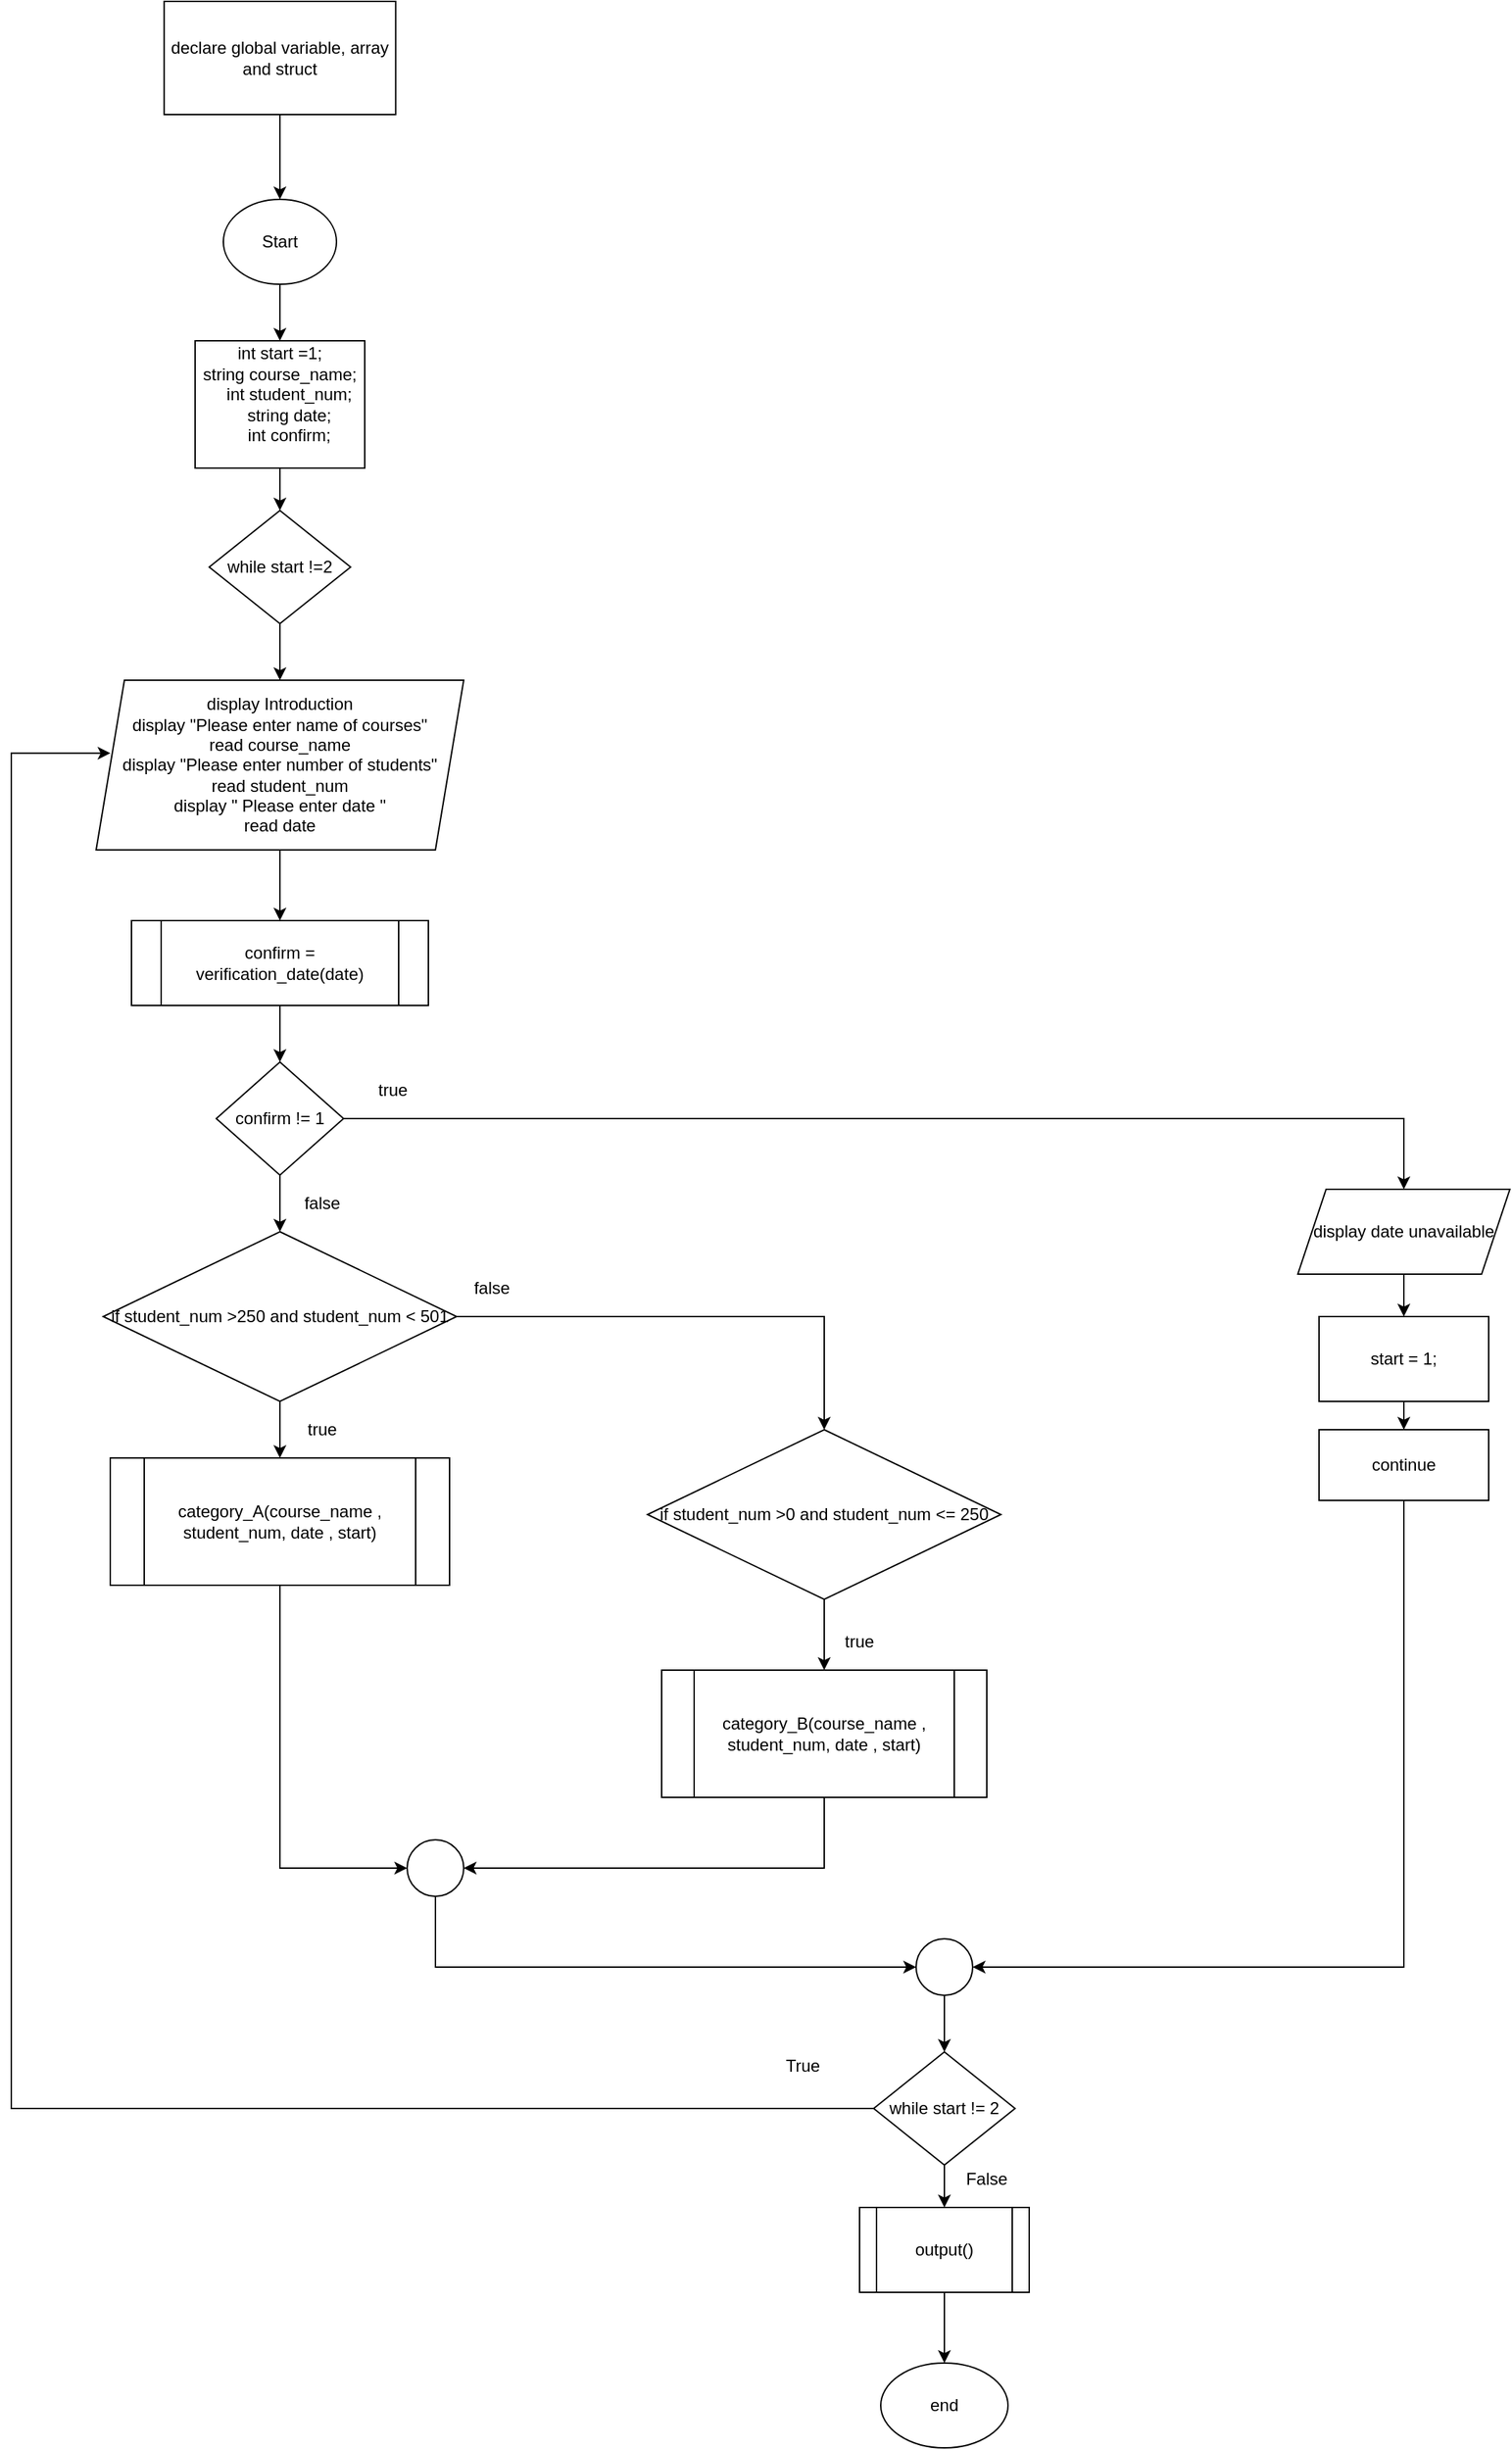 <mxfile version="13.6.2" type="device" pages="13"><diagram id="18NO6aJS2uUejg9EEgWw" name="Int Main"><mxGraphModel dx="2966" dy="1734" grid="1" gridSize="10" guides="1" tooltips="1" connect="1" arrows="1" fold="1" page="1" pageScale="1" pageWidth="850" pageHeight="1100" math="0" shadow="0"><root><mxCell id="X1HkaypV21TYXSYXF7d1-0"/><mxCell id="X1HkaypV21TYXSYXF7d1-1" parent="X1HkaypV21TYXSYXF7d1-0"/><mxCell id="X1HkaypV21TYXSYXF7d1-2" style="edgeStyle=orthogonalEdgeStyle;rounded=0;orthogonalLoop=1;jettySize=auto;html=1;" edge="1" parent="X1HkaypV21TYXSYXF7d1-1" source="X1HkaypV21TYXSYXF7d1-3" target="X1HkaypV21TYXSYXF7d1-5"><mxGeometry relative="1" as="geometry"><mxPoint x="390" y="300" as="targetPoint"/></mxGeometry></mxCell><mxCell id="X1HkaypV21TYXSYXF7d1-3" value="Start" style="ellipse;whiteSpace=wrap;html=1;" vertex="1" parent="X1HkaypV21TYXSYXF7d1-1"><mxGeometry x="350" y="210" width="80" height="60" as="geometry"/></mxCell><mxCell id="X1HkaypV21TYXSYXF7d1-4" style="edgeStyle=orthogonalEdgeStyle;rounded=0;orthogonalLoop=1;jettySize=auto;html=1;" edge="1" parent="X1HkaypV21TYXSYXF7d1-1" source="X1HkaypV21TYXSYXF7d1-5" target="X1HkaypV21TYXSYXF7d1-7"><mxGeometry relative="1" as="geometry"><mxPoint x="390" y="430" as="targetPoint"/></mxGeometry></mxCell><mxCell id="X1HkaypV21TYXSYXF7d1-5" value="&lt;div&gt;int start =1;&lt;/div&gt;&lt;div&gt;string course_name;&lt;br&gt;&amp;nbsp;&amp;nbsp; &amp;nbsp;int student_num;&lt;br&gt;&amp;nbsp;&amp;nbsp; &amp;nbsp;string date;&lt;br&gt;&amp;nbsp;&amp;nbsp; &amp;nbsp;int confirm;&lt;br&gt;&lt;/div&gt;&lt;div&gt;&lt;br&gt;&lt;/div&gt;" style="rounded=0;whiteSpace=wrap;html=1;" vertex="1" parent="X1HkaypV21TYXSYXF7d1-1"><mxGeometry x="330" y="310" width="120" height="90" as="geometry"/></mxCell><mxCell id="X1HkaypV21TYXSYXF7d1-6" style="edgeStyle=orthogonalEdgeStyle;rounded=0;orthogonalLoop=1;jettySize=auto;html=1;" edge="1" parent="X1HkaypV21TYXSYXF7d1-1" source="X1HkaypV21TYXSYXF7d1-7" target="X1HkaypV21TYXSYXF7d1-9"><mxGeometry relative="1" as="geometry"><mxPoint x="390" y="540" as="targetPoint"/></mxGeometry></mxCell><mxCell id="X1HkaypV21TYXSYXF7d1-7" value="while start !=2" style="rhombus;whiteSpace=wrap;html=1;" vertex="1" parent="X1HkaypV21TYXSYXF7d1-1"><mxGeometry x="340" y="430" width="100" height="80" as="geometry"/></mxCell><mxCell id="X1HkaypV21TYXSYXF7d1-8" style="edgeStyle=orthogonalEdgeStyle;rounded=0;orthogonalLoop=1;jettySize=auto;html=1;" edge="1" parent="X1HkaypV21TYXSYXF7d1-1" source="X1HkaypV21TYXSYXF7d1-9" target="X1HkaypV21TYXSYXF7d1-11"><mxGeometry relative="1" as="geometry"><mxPoint x="390" y="710" as="targetPoint"/></mxGeometry></mxCell><mxCell id="X1HkaypV21TYXSYXF7d1-9" value="&lt;div&gt;display Introduction&lt;/div&gt;&lt;div&gt;display &quot;Please enter name of courses&quot;&lt;/div&gt;&lt;div&gt;read course_name&lt;/div&gt;&lt;div&gt;display &quot;Please enter number of students&quot;&lt;/div&gt;&lt;div&gt;read student_num&lt;/div&gt;&lt;div&gt;display &quot; Please enter date &quot;&lt;/div&gt;&lt;div&gt;read date&lt;br&gt;&lt;/div&gt;" style="shape=parallelogram;perimeter=parallelogramPerimeter;whiteSpace=wrap;html=1;fixedSize=1;" vertex="1" parent="X1HkaypV21TYXSYXF7d1-1"><mxGeometry x="260" y="550" width="260" height="120" as="geometry"/></mxCell><mxCell id="X1HkaypV21TYXSYXF7d1-10" style="edgeStyle=orthogonalEdgeStyle;rounded=0;orthogonalLoop=1;jettySize=auto;html=1;" edge="1" parent="X1HkaypV21TYXSYXF7d1-1" source="X1HkaypV21TYXSYXF7d1-11" target="X1HkaypV21TYXSYXF7d1-14"><mxGeometry relative="1" as="geometry"><mxPoint x="390" y="810" as="targetPoint"/></mxGeometry></mxCell><mxCell id="X1HkaypV21TYXSYXF7d1-11" value="confirm = verification_date(date)" style="shape=process;whiteSpace=wrap;html=1;backgroundOutline=1;" vertex="1" parent="X1HkaypV21TYXSYXF7d1-1"><mxGeometry x="285" y="720" width="210" height="60" as="geometry"/></mxCell><mxCell id="X1HkaypV21TYXSYXF7d1-12" style="edgeStyle=orthogonalEdgeStyle;rounded=0;orthogonalLoop=1;jettySize=auto;html=1;" edge="1" parent="X1HkaypV21TYXSYXF7d1-1" source="X1HkaypV21TYXSYXF7d1-14" target="X1HkaypV21TYXSYXF7d1-16"><mxGeometry relative="1" as="geometry"><mxPoint x="510" y="860" as="targetPoint"/></mxGeometry></mxCell><mxCell id="X1HkaypV21TYXSYXF7d1-13" style="edgeStyle=orthogonalEdgeStyle;rounded=0;orthogonalLoop=1;jettySize=auto;html=1;" edge="1" parent="X1HkaypV21TYXSYXF7d1-1" source="X1HkaypV21TYXSYXF7d1-14" target="X1HkaypV21TYXSYXF7d1-23"><mxGeometry relative="1" as="geometry"><mxPoint x="390" y="950" as="targetPoint"/></mxGeometry></mxCell><mxCell id="X1HkaypV21TYXSYXF7d1-14" value="confirm != 1" style="rhombus;whiteSpace=wrap;html=1;" vertex="1" parent="X1HkaypV21TYXSYXF7d1-1"><mxGeometry x="345" y="820" width="90" height="80" as="geometry"/></mxCell><mxCell id="X1HkaypV21TYXSYXF7d1-15" style="edgeStyle=orthogonalEdgeStyle;rounded=0;orthogonalLoop=1;jettySize=auto;html=1;" edge="1" parent="X1HkaypV21TYXSYXF7d1-1" source="X1HkaypV21TYXSYXF7d1-16" target="X1HkaypV21TYXSYXF7d1-18"><mxGeometry relative="1" as="geometry"><mxPoint x="1185" y="1000" as="targetPoint"/></mxGeometry></mxCell><mxCell id="X1HkaypV21TYXSYXF7d1-16" value="display date unavailable" style="shape=parallelogram;perimeter=parallelogramPerimeter;whiteSpace=wrap;html=1;fixedSize=1;" vertex="1" parent="X1HkaypV21TYXSYXF7d1-1"><mxGeometry x="1110" y="910" width="150" height="60" as="geometry"/></mxCell><mxCell id="X1HkaypV21TYXSYXF7d1-17" style="edgeStyle=orthogonalEdgeStyle;rounded=0;orthogonalLoop=1;jettySize=auto;html=1;" edge="1" parent="X1HkaypV21TYXSYXF7d1-1" source="X1HkaypV21TYXSYXF7d1-18" target="X1HkaypV21TYXSYXF7d1-20"><mxGeometry relative="1" as="geometry"><mxPoint x="1185" y="1080" as="targetPoint"/></mxGeometry></mxCell><mxCell id="X1HkaypV21TYXSYXF7d1-18" value="start = 1;" style="rounded=0;whiteSpace=wrap;html=1;" vertex="1" parent="X1HkaypV21TYXSYXF7d1-1"><mxGeometry x="1125" y="1000" width="120" height="60" as="geometry"/></mxCell><mxCell id="X1HkaypV21TYXSYXF7d1-19" style="edgeStyle=orthogonalEdgeStyle;rounded=0;orthogonalLoop=1;jettySize=auto;html=1;entryX=1;entryY=0.5;entryDx=0;entryDy=0;" edge="1" parent="X1HkaypV21TYXSYXF7d1-1" source="X1HkaypV21TYXSYXF7d1-20" target="X1HkaypV21TYXSYXF7d1-35"><mxGeometry relative="1" as="geometry"><mxPoint x="1185" y="1440" as="targetPoint"/><Array as="points"><mxPoint x="1185" y="1460"/></Array></mxGeometry></mxCell><mxCell id="X1HkaypV21TYXSYXF7d1-20" value="continue" style="rounded=0;whiteSpace=wrap;html=1;" vertex="1" parent="X1HkaypV21TYXSYXF7d1-1"><mxGeometry x="1125" y="1080" width="120" height="50" as="geometry"/></mxCell><mxCell id="X1HkaypV21TYXSYXF7d1-21" style="edgeStyle=orthogonalEdgeStyle;rounded=0;orthogonalLoop=1;jettySize=auto;html=1;" edge="1" parent="X1HkaypV21TYXSYXF7d1-1" source="X1HkaypV21TYXSYXF7d1-23" target="X1HkaypV21TYXSYXF7d1-29"><mxGeometry relative="1" as="geometry"><mxPoint x="390" y="1100" as="targetPoint"/></mxGeometry></mxCell><mxCell id="X1HkaypV21TYXSYXF7d1-22" style="edgeStyle=orthogonalEdgeStyle;rounded=0;orthogonalLoop=1;jettySize=auto;html=1;entryX=0.5;entryY=0;entryDx=0;entryDy=0;" edge="1" parent="X1HkaypV21TYXSYXF7d1-1" source="X1HkaypV21TYXSYXF7d1-23" target="X1HkaypV21TYXSYXF7d1-25"><mxGeometry relative="1" as="geometry"/></mxCell><mxCell id="X1HkaypV21TYXSYXF7d1-23" value="if student_num &amp;gt;250 and student_num &amp;lt; 501" style="rhombus;whiteSpace=wrap;html=1;" vertex="1" parent="X1HkaypV21TYXSYXF7d1-1"><mxGeometry x="265" y="940" width="250" height="120" as="geometry"/></mxCell><mxCell id="X1HkaypV21TYXSYXF7d1-24" style="edgeStyle=orthogonalEdgeStyle;rounded=0;orthogonalLoop=1;jettySize=auto;html=1;entryX=0.5;entryY=0;entryDx=0;entryDy=0;" edge="1" parent="X1HkaypV21TYXSYXF7d1-1" source="X1HkaypV21TYXSYXF7d1-25" target="X1HkaypV21TYXSYXF7d1-31"><mxGeometry relative="1" as="geometry"/></mxCell><mxCell id="X1HkaypV21TYXSYXF7d1-25" value="if student_num &amp;gt;0 and student_num &amp;lt;= 250" style="rhombus;whiteSpace=wrap;html=1;" vertex="1" parent="X1HkaypV21TYXSYXF7d1-1"><mxGeometry x="650" y="1080" width="250" height="120" as="geometry"/></mxCell><mxCell id="X1HkaypV21TYXSYXF7d1-26" value="true" style="text;html=1;strokeColor=none;fillColor=none;align=center;verticalAlign=middle;whiteSpace=wrap;rounded=0;" vertex="1" parent="X1HkaypV21TYXSYXF7d1-1"><mxGeometry x="450" y="830" width="40" height="20" as="geometry"/></mxCell><mxCell id="X1HkaypV21TYXSYXF7d1-27" value="false" style="text;html=1;strokeColor=none;fillColor=none;align=center;verticalAlign=middle;whiteSpace=wrap;rounded=0;" vertex="1" parent="X1HkaypV21TYXSYXF7d1-1"><mxGeometry x="400" y="910" width="40" height="20" as="geometry"/></mxCell><mxCell id="X1HkaypV21TYXSYXF7d1-28" style="edgeStyle=orthogonalEdgeStyle;rounded=0;orthogonalLoop=1;jettySize=auto;html=1;" edge="1" parent="X1HkaypV21TYXSYXF7d1-1" source="X1HkaypV21TYXSYXF7d1-29" target="X1HkaypV21TYXSYXF7d1-33"><mxGeometry relative="1" as="geometry"><mxPoint x="390" y="1380" as="targetPoint"/><Array as="points"><mxPoint x="390" y="1390"/></Array></mxGeometry></mxCell><mxCell id="X1HkaypV21TYXSYXF7d1-29" value="category_A(course_name , student_num, date , start)" style="shape=process;whiteSpace=wrap;html=1;backgroundOutline=1;" vertex="1" parent="X1HkaypV21TYXSYXF7d1-1"><mxGeometry x="270" y="1100" width="240" height="90" as="geometry"/></mxCell><mxCell id="X1HkaypV21TYXSYXF7d1-30" style="edgeStyle=orthogonalEdgeStyle;rounded=0;orthogonalLoop=1;jettySize=auto;html=1;entryX=1;entryY=0.5;entryDx=0;entryDy=0;" edge="1" parent="X1HkaypV21TYXSYXF7d1-1" source="X1HkaypV21TYXSYXF7d1-31" target="X1HkaypV21TYXSYXF7d1-33"><mxGeometry relative="1" as="geometry"><Array as="points"><mxPoint x="775" y="1390"/></Array></mxGeometry></mxCell><mxCell id="X1HkaypV21TYXSYXF7d1-31" value="category_B(course_name , student_num, date , start)" style="shape=process;whiteSpace=wrap;html=1;backgroundOutline=1;" vertex="1" parent="X1HkaypV21TYXSYXF7d1-1"><mxGeometry x="660" y="1250" width="230" height="90" as="geometry"/></mxCell><mxCell id="X1HkaypV21TYXSYXF7d1-32" style="edgeStyle=orthogonalEdgeStyle;rounded=0;orthogonalLoop=1;jettySize=auto;html=1;" edge="1" parent="X1HkaypV21TYXSYXF7d1-1" source="X1HkaypV21TYXSYXF7d1-33" target="X1HkaypV21TYXSYXF7d1-35"><mxGeometry relative="1" as="geometry"><mxPoint x="500" y="1460" as="targetPoint"/><Array as="points"><mxPoint x="500" y="1460"/></Array></mxGeometry></mxCell><mxCell id="X1HkaypV21TYXSYXF7d1-33" value="" style="ellipse;whiteSpace=wrap;html=1;aspect=fixed;" vertex="1" parent="X1HkaypV21TYXSYXF7d1-1"><mxGeometry x="480" y="1370" width="40" height="40" as="geometry"/></mxCell><mxCell id="X1HkaypV21TYXSYXF7d1-34" style="edgeStyle=orthogonalEdgeStyle;rounded=0;orthogonalLoop=1;jettySize=auto;html=1;" edge="1" parent="X1HkaypV21TYXSYXF7d1-1" source="X1HkaypV21TYXSYXF7d1-35" target="X1HkaypV21TYXSYXF7d1-38"><mxGeometry relative="1" as="geometry"><mxPoint x="860" y="1520" as="targetPoint"/></mxGeometry></mxCell><mxCell id="X1HkaypV21TYXSYXF7d1-35" value="" style="ellipse;whiteSpace=wrap;html=1;aspect=fixed;" vertex="1" parent="X1HkaypV21TYXSYXF7d1-1"><mxGeometry x="840" y="1440" width="40" height="40" as="geometry"/></mxCell><mxCell id="X1HkaypV21TYXSYXF7d1-36" style="edgeStyle=orthogonalEdgeStyle;rounded=0;orthogonalLoop=1;jettySize=auto;html=1;entryX=0.039;entryY=0.43;entryDx=0;entryDy=0;entryPerimeter=0;" edge="1" parent="X1HkaypV21TYXSYXF7d1-1" source="X1HkaypV21TYXSYXF7d1-38" target="X1HkaypV21TYXSYXF7d1-9"><mxGeometry relative="1" as="geometry"><Array as="points"><mxPoint x="200" y="1560"/><mxPoint x="200" y="602"/></Array></mxGeometry></mxCell><mxCell id="X1HkaypV21TYXSYXF7d1-37" style="edgeStyle=orthogonalEdgeStyle;rounded=0;orthogonalLoop=1;jettySize=auto;html=1;" edge="1" parent="X1HkaypV21TYXSYXF7d1-1" source="X1HkaypV21TYXSYXF7d1-38" target="X1HkaypV21TYXSYXF7d1-44"><mxGeometry relative="1" as="geometry"><mxPoint x="860" y="1640" as="targetPoint"/></mxGeometry></mxCell><mxCell id="X1HkaypV21TYXSYXF7d1-38" value="while start != 2" style="rhombus;whiteSpace=wrap;html=1;" vertex="1" parent="X1HkaypV21TYXSYXF7d1-1"><mxGeometry x="810" y="1520" width="100" height="80" as="geometry"/></mxCell><mxCell id="X1HkaypV21TYXSYXF7d1-39" value="True" style="text;html=1;strokeColor=none;fillColor=none;align=center;verticalAlign=middle;whiteSpace=wrap;rounded=0;" vertex="1" parent="X1HkaypV21TYXSYXF7d1-1"><mxGeometry x="740" y="1520" width="40" height="20" as="geometry"/></mxCell><mxCell id="X1HkaypV21TYXSYXF7d1-40" value="true" style="text;html=1;strokeColor=none;fillColor=none;align=center;verticalAlign=middle;whiteSpace=wrap;rounded=0;" vertex="1" parent="X1HkaypV21TYXSYXF7d1-1"><mxGeometry x="400" y="1070" width="40" height="20" as="geometry"/></mxCell><mxCell id="X1HkaypV21TYXSYXF7d1-41" value="false" style="text;html=1;strokeColor=none;fillColor=none;align=center;verticalAlign=middle;whiteSpace=wrap;rounded=0;" vertex="1" parent="X1HkaypV21TYXSYXF7d1-1"><mxGeometry x="520" y="970" width="40" height="20" as="geometry"/></mxCell><mxCell id="X1HkaypV21TYXSYXF7d1-42" value="true" style="text;html=1;strokeColor=none;fillColor=none;align=center;verticalAlign=middle;whiteSpace=wrap;rounded=0;" vertex="1" parent="X1HkaypV21TYXSYXF7d1-1"><mxGeometry x="780" y="1220" width="40" height="20" as="geometry"/></mxCell><mxCell id="X1HkaypV21TYXSYXF7d1-43" style="edgeStyle=orthogonalEdgeStyle;rounded=0;orthogonalLoop=1;jettySize=auto;html=1;" edge="1" parent="X1HkaypV21TYXSYXF7d1-1" source="X1HkaypV21TYXSYXF7d1-44" target="X1HkaypV21TYXSYXF7d1-46"><mxGeometry relative="1" as="geometry"><mxPoint x="860" y="1730" as="targetPoint"/></mxGeometry></mxCell><mxCell id="X1HkaypV21TYXSYXF7d1-44" value="output()" style="shape=process;whiteSpace=wrap;html=1;backgroundOutline=1;" vertex="1" parent="X1HkaypV21TYXSYXF7d1-1"><mxGeometry x="800" y="1630" width="120" height="60" as="geometry"/></mxCell><mxCell id="X1HkaypV21TYXSYXF7d1-45" value="False" style="text;html=1;strokeColor=none;fillColor=none;align=center;verticalAlign=middle;whiteSpace=wrap;rounded=0;" vertex="1" parent="X1HkaypV21TYXSYXF7d1-1"><mxGeometry x="870" y="1600" width="40" height="20" as="geometry"/></mxCell><mxCell id="X1HkaypV21TYXSYXF7d1-46" value="end" style="ellipse;whiteSpace=wrap;html=1;" vertex="1" parent="X1HkaypV21TYXSYXF7d1-1"><mxGeometry x="815" y="1740" width="90" height="60" as="geometry"/></mxCell><mxCell id="X1HkaypV21TYXSYXF7d1-47" style="edgeStyle=orthogonalEdgeStyle;rounded=0;orthogonalLoop=1;jettySize=auto;html=1;entryX=0.5;entryY=0;entryDx=0;entryDy=0;" edge="1" parent="X1HkaypV21TYXSYXF7d1-1" source="X1HkaypV21TYXSYXF7d1-48" target="X1HkaypV21TYXSYXF7d1-3"><mxGeometry relative="1" as="geometry"/></mxCell><mxCell id="X1HkaypV21TYXSYXF7d1-48" value="declare global variable, array and struct " style="rounded=0;whiteSpace=wrap;html=1;" vertex="1" parent="X1HkaypV21TYXSYXF7d1-1"><mxGeometry x="308.12" y="70" width="163.75" height="80" as="geometry"/></mxCell></root></mxGraphModel></diagram><diagram id="I7Vi8RfBNTNJurErCe57" name="Category A"><mxGraphModel dx="1730" dy="2112" grid="1" gridSize="10" guides="1" tooltips="1" connect="1" arrows="1" fold="1" page="1" pageScale="1" pageWidth="850" pageHeight="1100" math="0" shadow="0"><root><mxCell id="hcCkzxWeHhIvvfE6VvdD-0"/><mxCell id="hcCkzxWeHhIvvfE6VvdD-1" parent="hcCkzxWeHhIvvfE6VvdD-0"/><mxCell id="hcCkzxWeHhIvvfE6VvdD-2" style="edgeStyle=orthogonalEdgeStyle;rounded=0;orthogonalLoop=1;jettySize=auto;html=1;" edge="1" parent="hcCkzxWeHhIvvfE6VvdD-1" source="hcCkzxWeHhIvvfE6VvdD-3" target="hcCkzxWeHhIvvfE6VvdD-5"><mxGeometry relative="1" as="geometry"><mxPoint x="235" y="-940" as="targetPoint"/></mxGeometry></mxCell><mxCell id="hcCkzxWeHhIvvfE6VvdD-3" value="start" style="ellipse;whiteSpace=wrap;html=1;" vertex="1" parent="hcCkzxWeHhIvvfE6VvdD-1"><mxGeometry x="175" y="-1060" width="120" height="80" as="geometry"/></mxCell><mxCell id="hcCkzxWeHhIvvfE6VvdD-4" style="edgeStyle=orthogonalEdgeStyle;rounded=0;orthogonalLoop=1;jettySize=auto;html=1;" edge="1" parent="hcCkzxWeHhIvvfE6VvdD-1" source="hcCkzxWeHhIvvfE6VvdD-5" target="hcCkzxWeHhIvvfE6VvdD-7"><mxGeometry relative="1" as="geometry"><mxPoint x="235" y="-850" as="targetPoint"/></mxGeometry></mxCell><mxCell id="hcCkzxWeHhIvvfE6VvdD-5" value="&lt;div&gt;string zoom &lt;br&gt;&lt;/div&gt;&lt;div&gt;string time&lt;br&gt;&lt;/div&gt;" style="rounded=0;whiteSpace=wrap;html=1;" vertex="1" parent="hcCkzxWeHhIvvfE6VvdD-1"><mxGeometry x="175" y="-950" width="120" height="60" as="geometry"/></mxCell><mxCell id="hcCkzxWeHhIvvfE6VvdD-6" style="edgeStyle=orthogonalEdgeStyle;rounded=0;orthogonalLoop=1;jettySize=auto;html=1;" edge="1" parent="hcCkzxWeHhIvvfE6VvdD-1" source="hcCkzxWeHhIvvfE6VvdD-7" target="hcCkzxWeHhIvvfE6VvdD-30"><mxGeometry relative="1" as="geometry"><mxPoint x="235" y="-750" as="targetPoint"/></mxGeometry></mxCell><mxCell id="hcCkzxWeHhIvvfE6VvdD-7" value="&lt;div&gt;display available slots&lt;/div&gt;&lt;div&gt;display &quot;Please Select Available Slots&lt;/div&gt;&lt;div&gt;&lt;br&gt;&lt;/div&gt;" style="shape=parallelogram;perimeter=parallelogramPerimeter;whiteSpace=wrap;html=1;fixedSize=1;" vertex="1" parent="hcCkzxWeHhIvvfE6VvdD-1"><mxGeometry x="130" y="-870" width="230" height="60" as="geometry"/></mxCell><mxCell id="hcCkzxWeHhIvvfE6VvdD-8" style="edgeStyle=orthogonalEdgeStyle;rounded=0;orthogonalLoop=1;jettySize=auto;html=1;" edge="1" parent="hcCkzxWeHhIvvfE6VvdD-1" source="hcCkzxWeHhIvvfE6VvdD-10" target="hcCkzxWeHhIvvfE6VvdD-12"><mxGeometry relative="1" as="geometry"><mxPoint x="250" y="-410" as="targetPoint"/></mxGeometry></mxCell><mxCell id="hcCkzxWeHhIvvfE6VvdD-9" style="edgeStyle=orthogonalEdgeStyle;rounded=0;orthogonalLoop=1;jettySize=auto;html=1;entryX=0.5;entryY=0;entryDx=0;entryDy=0;" edge="1" parent="hcCkzxWeHhIvvfE6VvdD-1" source="hcCkzxWeHhIvvfE6VvdD-10" target="hcCkzxWeHhIvvfE6VvdD-17"><mxGeometry relative="1" as="geometry"/></mxCell><mxCell id="hcCkzxWeHhIvvfE6VvdD-10" value="if (time == &quot;11am - 1pm&quot; and zoom == &quot;A&quot;)" style="rhombus;whiteSpace=wrap;html=1;" vertex="1" parent="hcCkzxWeHhIvvfE6VvdD-1"><mxGeometry x="120" y="-560" width="250" height="120" as="geometry"/></mxCell><mxCell id="hcCkzxWeHhIvvfE6VvdD-11" style="edgeStyle=orthogonalEdgeStyle;rounded=0;orthogonalLoop=1;jettySize=auto;html=1;" edge="1" parent="hcCkzxWeHhIvvfE6VvdD-1" source="hcCkzxWeHhIvvfE6VvdD-12" target="hcCkzxWeHhIvvfE6VvdD-14"><mxGeometry relative="1" as="geometry"><mxPoint x="250" y="-320" as="targetPoint"/></mxGeometry></mxCell><mxCell id="hcCkzxWeHhIvvfE6VvdD-12" value="string slot = &quot;11am - 1pm&quot;" style="rounded=0;whiteSpace=wrap;html=1;" vertex="1" parent="hcCkzxWeHhIvvfE6VvdD-1"><mxGeometry x="170" y="-390" width="150" height="60" as="geometry"/></mxCell><mxCell id="hcCkzxWeHhIvvfE6VvdD-13" style="edgeStyle=orthogonalEdgeStyle;rounded=0;orthogonalLoop=1;jettySize=auto;html=1;entryX=0;entryY=0.5;entryDx=0;entryDy=0;" edge="1" parent="hcCkzxWeHhIvvfE6VvdD-1" source="hcCkzxWeHhIvvfE6VvdD-14" target="hcCkzxWeHhIvvfE6VvdD-27"><mxGeometry relative="1" as="geometry"><mxPoint x="250" y="-130" as="targetPoint"/></mxGeometry></mxCell><mxCell id="hcCkzxWeHhIvvfE6VvdD-14" value="slot1(start, booking_1, zoom, slot, course_name, student_num, date);" style="shape=process;whiteSpace=wrap;html=1;backgroundOutline=1;" vertex="1" parent="hcCkzxWeHhIvvfE6VvdD-1"><mxGeometry x="90" y="-280" width="310" height="60" as="geometry"/></mxCell><mxCell id="hcCkzxWeHhIvvfE6VvdD-15" style="edgeStyle=orthogonalEdgeStyle;rounded=0;orthogonalLoop=1;jettySize=auto;html=1;" edge="1" parent="hcCkzxWeHhIvvfE6VvdD-1" source="hcCkzxWeHhIvvfE6VvdD-17" target="hcCkzxWeHhIvvfE6VvdD-19"><mxGeometry relative="1" as="geometry"><mxPoint x="615" y="-300" as="targetPoint"/></mxGeometry></mxCell><mxCell id="hcCkzxWeHhIvvfE6VvdD-16" style="edgeStyle=orthogonalEdgeStyle;rounded=0;orthogonalLoop=1;jettySize=auto;html=1;" edge="1" parent="hcCkzxWeHhIvvfE6VvdD-1" source="hcCkzxWeHhIvvfE6VvdD-17" target="hcCkzxWeHhIvvfE6VvdD-23"><mxGeometry relative="1" as="geometry"><mxPoint x="920" y="-340" as="targetPoint"/><Array as="points"><mxPoint x="910" y="-390"/></Array></mxGeometry></mxCell><mxCell id="hcCkzxWeHhIvvfE6VvdD-17" value="if (time == &quot;2pm - 4pm&quot; and zoom == &quot;A&quot;)" style="rhombus;whiteSpace=wrap;html=1;" vertex="1" parent="hcCkzxWeHhIvvfE6VvdD-1"><mxGeometry x="490" y="-450" width="250" height="120" as="geometry"/></mxCell><mxCell id="hcCkzxWeHhIvvfE6VvdD-18" style="edgeStyle=orthogonalEdgeStyle;rounded=0;orthogonalLoop=1;jettySize=auto;html=1;" edge="1" parent="hcCkzxWeHhIvvfE6VvdD-1" source="hcCkzxWeHhIvvfE6VvdD-19" target="hcCkzxWeHhIvvfE6VvdD-21"><mxGeometry relative="1" as="geometry"><mxPoint x="615" y="-210" as="targetPoint"/></mxGeometry></mxCell><mxCell id="hcCkzxWeHhIvvfE6VvdD-19" value="string slot = &quot;2pm - 4pm&quot;" style="rounded=0;whiteSpace=wrap;html=1;" vertex="1" parent="hcCkzxWeHhIvvfE6VvdD-1"><mxGeometry x="540" y="-300" width="150" height="60" as="geometry"/></mxCell><mxCell id="hcCkzxWeHhIvvfE6VvdD-20" style="edgeStyle=orthogonalEdgeStyle;rounded=0;orthogonalLoop=1;jettySize=auto;html=1;entryX=0;entryY=0.5;entryDx=0;entryDy=0;" edge="1" parent="hcCkzxWeHhIvvfE6VvdD-1" source="hcCkzxWeHhIvvfE6VvdD-21" target="hcCkzxWeHhIvvfE6VvdD-25"><mxGeometry relative="1" as="geometry"/></mxCell><mxCell id="hcCkzxWeHhIvvfE6VvdD-21" value="slot2(start, booking_2, zoom, slot, course_name, student_num, date);" style="shape=process;whiteSpace=wrap;html=1;backgroundOutline=1;" vertex="1" parent="hcCkzxWeHhIvvfE6VvdD-1"><mxGeometry x="460" y="-210" width="310" height="60" as="geometry"/></mxCell><mxCell id="hcCkzxWeHhIvvfE6VvdD-22" style="edgeStyle=orthogonalEdgeStyle;rounded=0;orthogonalLoop=1;jettySize=auto;html=1;" edge="1" parent="hcCkzxWeHhIvvfE6VvdD-1" source="hcCkzxWeHhIvvfE6VvdD-23" target="hcCkzxWeHhIvvfE6VvdD-25"><mxGeometry relative="1" as="geometry"><mxPoint x="915" as="targetPoint"/><Array as="points"><mxPoint x="915" y="-25"/></Array></mxGeometry></mxCell><mxCell id="hcCkzxWeHhIvvfE6VvdD-23" value="display unavailable" style="shape=parallelogram;perimeter=parallelogramPerimeter;whiteSpace=wrap;html=1;fixedSize=1;" vertex="1" parent="hcCkzxWeHhIvvfE6VvdD-1"><mxGeometry x="840" y="-110" width="150" height="60" as="geometry"/></mxCell><mxCell id="hcCkzxWeHhIvvfE6VvdD-24" style="edgeStyle=orthogonalEdgeStyle;rounded=0;orthogonalLoop=1;jettySize=auto;html=1;entryX=1;entryY=0.5;entryDx=0;entryDy=0;" edge="1" parent="hcCkzxWeHhIvvfE6VvdD-1" source="hcCkzxWeHhIvvfE6VvdD-25" target="hcCkzxWeHhIvvfE6VvdD-27"><mxGeometry relative="1" as="geometry"><Array as="points"><mxPoint x="755" y="15"/></Array></mxGeometry></mxCell><mxCell id="hcCkzxWeHhIvvfE6VvdD-25" value="" style="ellipse;whiteSpace=wrap;html=1;aspect=fixed;" vertex="1" parent="hcCkzxWeHhIvvfE6VvdD-1"><mxGeometry x="740" y="-40" width="30" height="30" as="geometry"/></mxCell><mxCell id="hcCkzxWeHhIvvfE6VvdD-26" style="edgeStyle=orthogonalEdgeStyle;rounded=0;orthogonalLoop=1;jettySize=auto;html=1;" edge="1" parent="hcCkzxWeHhIvvfE6VvdD-1" source="hcCkzxWeHhIvvfE6VvdD-27" target="hcCkzxWeHhIvvfE6VvdD-28"><mxGeometry relative="1" as="geometry"><mxPoint x="295" y="60" as="targetPoint"/></mxGeometry></mxCell><mxCell id="hcCkzxWeHhIvvfE6VvdD-27" value="" style="ellipse;whiteSpace=wrap;html=1;aspect=fixed;" vertex="1" parent="hcCkzxWeHhIvvfE6VvdD-1"><mxGeometry x="280" width="30" height="30" as="geometry"/></mxCell><mxCell id="hcCkzxWeHhIvvfE6VvdD-28" value="end" style="ellipse;whiteSpace=wrap;html=1;" vertex="1" parent="hcCkzxWeHhIvvfE6VvdD-1"><mxGeometry x="247.5" y="60" width="95" height="50" as="geometry"/></mxCell><mxCell id="hcCkzxWeHhIvvfE6VvdD-29" style="edgeStyle=orthogonalEdgeStyle;rounded=0;orthogonalLoop=1;jettySize=auto;html=1;" edge="1" parent="hcCkzxWeHhIvvfE6VvdD-1" source="hcCkzxWeHhIvvfE6VvdD-30" target="hcCkzxWeHhIvvfE6VvdD-32"><mxGeometry relative="1" as="geometry"/></mxCell><mxCell id="hcCkzxWeHhIvvfE6VvdD-30" value="zoom = 'A'" style="rounded=0;whiteSpace=wrap;html=1;" vertex="1" parent="hcCkzxWeHhIvvfE6VvdD-1"><mxGeometry x="185" y="-770" width="120" height="60" as="geometry"/></mxCell><mxCell id="hcCkzxWeHhIvvfE6VvdD-31" style="edgeStyle=orthogonalEdgeStyle;rounded=0;orthogonalLoop=1;jettySize=auto;html=1;entryX=0.5;entryY=0;entryDx=0;entryDy=0;" edge="1" parent="hcCkzxWeHhIvvfE6VvdD-1" source="hcCkzxWeHhIvvfE6VvdD-32" target="hcCkzxWeHhIvvfE6VvdD-10"><mxGeometry relative="1" as="geometry"/></mxCell><mxCell id="hcCkzxWeHhIvvfE6VvdD-32" value="&lt;div&gt;&lt;br&gt;&lt;/div&gt;&lt;div&gt;display &quot;Please key in Time&quot;&lt;/div&gt;&lt;div&gt;read time&lt;br&gt;&lt;/div&gt;" style="shape=parallelogram;perimeter=parallelogramPerimeter;whiteSpace=wrap;html=1;fixedSize=1;" vertex="1" parent="hcCkzxWeHhIvvfE6VvdD-1"><mxGeometry x="130" y="-690" width="230" height="80" as="geometry"/></mxCell><mxCell id="hcCkzxWeHhIvvfE6VvdD-33" value="false" style="text;html=1;strokeColor=none;fillColor=none;align=center;verticalAlign=middle;whiteSpace=wrap;rounded=0;" vertex="1" parent="hcCkzxWeHhIvvfE6VvdD-1"><mxGeometry x="380" y="-530" width="40" height="20" as="geometry"/></mxCell><mxCell id="hcCkzxWeHhIvvfE6VvdD-34" value="false" style="text;html=1;strokeColor=none;fillColor=none;align=center;verticalAlign=middle;whiteSpace=wrap;rounded=0;" vertex="1" parent="hcCkzxWeHhIvvfE6VvdD-1"><mxGeometry x="750" y="-410" width="40" height="20" as="geometry"/></mxCell><mxCell id="hcCkzxWeHhIvvfE6VvdD-35" value="true" style="text;html=1;strokeColor=none;fillColor=none;align=center;verticalAlign=middle;whiteSpace=wrap;rounded=0;" vertex="1" parent="hcCkzxWeHhIvvfE6VvdD-1"><mxGeometry x="265" y="-430" width="40" height="20" as="geometry"/></mxCell><mxCell id="hcCkzxWeHhIvvfE6VvdD-36" value="true" style="text;html=1;strokeColor=none;fillColor=none;align=center;verticalAlign=middle;whiteSpace=wrap;rounded=0;" vertex="1" parent="hcCkzxWeHhIvvfE6VvdD-1"><mxGeometry x="630" y="-330" width="40" height="20" as="geometry"/></mxCell></root></mxGraphModel></diagram><diagram id="kL7_pIXq4vBvxws8l79C" name="Category B"><mxGraphModel dx="2595" dy="1518" grid="1" gridSize="10" guides="1" tooltips="1" connect="1" arrows="1" fold="1" page="1" pageScale="1" pageWidth="850" pageHeight="1100" math="0" shadow="0"><root><mxCell id="zC8ZJxxAe-YY6mW7i6Xc-0"/><mxCell id="zC8ZJxxAe-YY6mW7i6Xc-1" parent="zC8ZJxxAe-YY6mW7i6Xc-0"/><mxCell id="zC8ZJxxAe-YY6mW7i6Xc-2" style="edgeStyle=orthogonalEdgeStyle;rounded=0;orthogonalLoop=1;jettySize=auto;html=1;" edge="1" parent="zC8ZJxxAe-YY6mW7i6Xc-1" source="zC8ZJxxAe-YY6mW7i6Xc-3" target="zC8ZJxxAe-YY6mW7i6Xc-5"><mxGeometry relative="1" as="geometry"><mxPoint x="240" y="180" as="targetPoint"/></mxGeometry></mxCell><mxCell id="zC8ZJxxAe-YY6mW7i6Xc-3" value="start" style="ellipse;whiteSpace=wrap;html=1;" vertex="1" parent="zC8ZJxxAe-YY6mW7i6Xc-1"><mxGeometry x="195" y="60" width="120" height="80" as="geometry"/></mxCell><mxCell id="zC8ZJxxAe-YY6mW7i6Xc-4" style="edgeStyle=orthogonalEdgeStyle;rounded=0;orthogonalLoop=1;jettySize=auto;html=1;" edge="1" parent="zC8ZJxxAe-YY6mW7i6Xc-1" source="zC8ZJxxAe-YY6mW7i6Xc-5" target="zC8ZJxxAe-YY6mW7i6Xc-7"><mxGeometry relative="1" as="geometry"><mxPoint x="240" y="270" as="targetPoint"/></mxGeometry></mxCell><mxCell id="zC8ZJxxAe-YY6mW7i6Xc-5" value="&lt;div&gt;string zoom &lt;br&gt;&lt;/div&gt;&lt;div&gt;string time&lt;br&gt;&lt;/div&gt;" style="rounded=0;whiteSpace=wrap;html=1;" vertex="1" parent="zC8ZJxxAe-YY6mW7i6Xc-1"><mxGeometry x="195" y="170" width="120" height="60" as="geometry"/></mxCell><mxCell id="zC8ZJxxAe-YY6mW7i6Xc-6" style="edgeStyle=orthogonalEdgeStyle;rounded=0;orthogonalLoop=1;jettySize=auto;html=1;entryX=0.5;entryY=0;entryDx=0;entryDy=0;" edge="1" parent="zC8ZJxxAe-YY6mW7i6Xc-1" source="zC8ZJxxAe-YY6mW7i6Xc-7" target="zC8ZJxxAe-YY6mW7i6Xc-10"><mxGeometry relative="1" as="geometry"/></mxCell><mxCell id="zC8ZJxxAe-YY6mW7i6Xc-7" value="&lt;div&gt;display available slots&lt;/div&gt;&lt;div&gt;display &quot;Please Select Available Slots&lt;/div&gt;&lt;div&gt;read zoom&lt;/div&gt;&lt;div&gt;display &quot;Please key in time&quot;&lt;/div&gt;&lt;div&gt;read time&lt;br&gt;&lt;/div&gt;&lt;div&gt;&lt;br&gt;&lt;/div&gt;" style="shape=parallelogram;perimeter=parallelogramPerimeter;whiteSpace=wrap;html=1;fixedSize=1;" vertex="1" parent="zC8ZJxxAe-YY6mW7i6Xc-1"><mxGeometry x="137.5" y="270" width="235" height="120" as="geometry"/></mxCell><mxCell id="zC8ZJxxAe-YY6mW7i6Xc-8" style="edgeStyle=orthogonalEdgeStyle;rounded=0;orthogonalLoop=1;jettySize=auto;html=1;" edge="1" parent="zC8ZJxxAe-YY6mW7i6Xc-1" source="zC8ZJxxAe-YY6mW7i6Xc-10" target="zC8ZJxxAe-YY6mW7i6Xc-12"><mxGeometry relative="1" as="geometry"><mxPoint x="255" y="710" as="targetPoint"/></mxGeometry></mxCell><mxCell id="zC8ZJxxAe-YY6mW7i6Xc-9" style="edgeStyle=orthogonalEdgeStyle;rounded=0;orthogonalLoop=1;jettySize=auto;html=1;entryX=0.5;entryY=0;entryDx=0;entryDy=0;" edge="1" parent="zC8ZJxxAe-YY6mW7i6Xc-1" source="zC8ZJxxAe-YY6mW7i6Xc-10" target="zC8ZJxxAe-YY6mW7i6Xc-17"><mxGeometry relative="1" as="geometry"/></mxCell><mxCell id="zC8ZJxxAe-YY6mW7i6Xc-10" value="if (time == &quot;11am - 1pm&quot; and zoom == &quot;A&quot;)" style="rhombus;whiteSpace=wrap;html=1;" vertex="1" parent="zC8ZJxxAe-YY6mW7i6Xc-1"><mxGeometry x="130" y="560" width="250" height="120" as="geometry"/></mxCell><mxCell id="zC8ZJxxAe-YY6mW7i6Xc-11" style="edgeStyle=orthogonalEdgeStyle;rounded=0;orthogonalLoop=1;jettySize=auto;html=1;" edge="1" parent="zC8ZJxxAe-YY6mW7i6Xc-1" source="zC8ZJxxAe-YY6mW7i6Xc-12" target="zC8ZJxxAe-YY6mW7i6Xc-14"><mxGeometry relative="1" as="geometry"><mxPoint x="255" y="800" as="targetPoint"/></mxGeometry></mxCell><mxCell id="zC8ZJxxAe-YY6mW7i6Xc-12" value="string slot = &quot;11am - 1pm&quot;" style="rounded=0;whiteSpace=wrap;html=1;" vertex="1" parent="zC8ZJxxAe-YY6mW7i6Xc-1"><mxGeometry x="180" y="710" width="150" height="60" as="geometry"/></mxCell><mxCell id="zC8ZJxxAe-YY6mW7i6Xc-13" style="edgeStyle=orthogonalEdgeStyle;rounded=0;orthogonalLoop=1;jettySize=auto;html=1;entryX=0;entryY=0.5;entryDx=0;entryDy=0;" edge="1" parent="zC8ZJxxAe-YY6mW7i6Xc-1" source="zC8ZJxxAe-YY6mW7i6Xc-14" target="zC8ZJxxAe-YY6mW7i6Xc-40"><mxGeometry relative="1" as="geometry"/></mxCell><mxCell id="zC8ZJxxAe-YY6mW7i6Xc-14" value="slot1(start, booking_1, zoom, slot, course_name, student_num, date);" style="shape=process;whiteSpace=wrap;html=1;backgroundOutline=1;" vertex="1" parent="zC8ZJxxAe-YY6mW7i6Xc-1"><mxGeometry x="100" y="800" width="310" height="60" as="geometry"/></mxCell><mxCell id="zC8ZJxxAe-YY6mW7i6Xc-15" style="edgeStyle=orthogonalEdgeStyle;rounded=0;orthogonalLoop=1;jettySize=auto;html=1;" edge="1" parent="zC8ZJxxAe-YY6mW7i6Xc-1" source="zC8ZJxxAe-YY6mW7i6Xc-17" target="zC8ZJxxAe-YY6mW7i6Xc-19"><mxGeometry relative="1" as="geometry"><mxPoint x="620" y="820" as="targetPoint"/></mxGeometry></mxCell><mxCell id="zC8ZJxxAe-YY6mW7i6Xc-16" style="edgeStyle=orthogonalEdgeStyle;rounded=0;orthogonalLoop=1;jettySize=auto;html=1;entryX=0.5;entryY=0;entryDx=0;entryDy=0;" edge="1" parent="zC8ZJxxAe-YY6mW7i6Xc-1" source="zC8ZJxxAe-YY6mW7i6Xc-17" target="zC8ZJxxAe-YY6mW7i6Xc-24"><mxGeometry relative="1" as="geometry"/></mxCell><mxCell id="zC8ZJxxAe-YY6mW7i6Xc-17" value="if (time == &quot;2pm - 4pm&quot; and zoom == &quot;A&quot;)" style="rhombus;whiteSpace=wrap;html=1;" vertex="1" parent="zC8ZJxxAe-YY6mW7i6Xc-1"><mxGeometry x="495" y="670" width="250" height="120" as="geometry"/></mxCell><mxCell id="zC8ZJxxAe-YY6mW7i6Xc-18" style="edgeStyle=orthogonalEdgeStyle;rounded=0;orthogonalLoop=1;jettySize=auto;html=1;" edge="1" parent="zC8ZJxxAe-YY6mW7i6Xc-1" source="zC8ZJxxAe-YY6mW7i6Xc-19" target="zC8ZJxxAe-YY6mW7i6Xc-21"><mxGeometry relative="1" as="geometry"><mxPoint x="620" y="910" as="targetPoint"/></mxGeometry></mxCell><mxCell id="zC8ZJxxAe-YY6mW7i6Xc-19" value="string slot = &quot;2pm - 4pm&quot;" style="rounded=0;whiteSpace=wrap;html=1;" vertex="1" parent="zC8ZJxxAe-YY6mW7i6Xc-1"><mxGeometry x="545" y="820" width="150" height="60" as="geometry"/></mxCell><mxCell id="zC8ZJxxAe-YY6mW7i6Xc-20" style="edgeStyle=orthogonalEdgeStyle;rounded=0;orthogonalLoop=1;jettySize=auto;html=1;entryX=0;entryY=0.5;entryDx=0;entryDy=0;" edge="1" parent="zC8ZJxxAe-YY6mW7i6Xc-1" source="zC8ZJxxAe-YY6mW7i6Xc-21" target="zC8ZJxxAe-YY6mW7i6Xc-38"><mxGeometry relative="1" as="geometry"><Array as="points"><mxPoint x="630" y="1285"/></Array></mxGeometry></mxCell><mxCell id="zC8ZJxxAe-YY6mW7i6Xc-21" value="slot2(start, booking_2, zoom, slot, course_name, student_num, date);" style="shape=process;whiteSpace=wrap;html=1;backgroundOutline=1;" vertex="1" parent="zC8ZJxxAe-YY6mW7i6Xc-1"><mxGeometry x="465" y="910" width="310" height="60" as="geometry"/></mxCell><mxCell id="zC8ZJxxAe-YY6mW7i6Xc-22" style="edgeStyle=orthogonalEdgeStyle;rounded=0;orthogonalLoop=1;jettySize=auto;html=1;" edge="1" parent="zC8ZJxxAe-YY6mW7i6Xc-1" source="zC8ZJxxAe-YY6mW7i6Xc-24" target="zC8ZJxxAe-YY6mW7i6Xc-26"><mxGeometry relative="1" as="geometry"><mxPoint x="935" y="920" as="targetPoint"/></mxGeometry></mxCell><mxCell id="zC8ZJxxAe-YY6mW7i6Xc-23" style="edgeStyle=orthogonalEdgeStyle;rounded=0;orthogonalLoop=1;jettySize=auto;html=1;entryX=0.5;entryY=0;entryDx=0;entryDy=0;" edge="1" parent="zC8ZJxxAe-YY6mW7i6Xc-1" source="zC8ZJxxAe-YY6mW7i6Xc-24" target="zC8ZJxxAe-YY6mW7i6Xc-30"><mxGeometry relative="1" as="geometry"/></mxCell><mxCell id="zC8ZJxxAe-YY6mW7i6Xc-24" value="if (time == &quot;11am - 1pm&quot; and zoom == &quot;B&quot;)" style="rhombus;whiteSpace=wrap;html=1;" vertex="1" parent="zC8ZJxxAe-YY6mW7i6Xc-1"><mxGeometry x="810" y="770" width="250" height="120" as="geometry"/></mxCell><mxCell id="zC8ZJxxAe-YY6mW7i6Xc-25" style="edgeStyle=orthogonalEdgeStyle;rounded=0;orthogonalLoop=1;jettySize=auto;html=1;" edge="1" parent="zC8ZJxxAe-YY6mW7i6Xc-1" source="zC8ZJxxAe-YY6mW7i6Xc-26" target="zC8ZJxxAe-YY6mW7i6Xc-28"><mxGeometry relative="1" as="geometry"><mxPoint x="935" y="1010" as="targetPoint"/></mxGeometry></mxCell><mxCell id="zC8ZJxxAe-YY6mW7i6Xc-26" value="string slot = &quot;11am - 1pm&quot;" style="rounded=0;whiteSpace=wrap;html=1;" vertex="1" parent="zC8ZJxxAe-YY6mW7i6Xc-1"><mxGeometry x="860" y="920" width="150" height="60" as="geometry"/></mxCell><mxCell id="zC8ZJxxAe-YY6mW7i6Xc-27" style="edgeStyle=orthogonalEdgeStyle;rounded=0;orthogonalLoop=1;jettySize=auto;html=1;entryX=0;entryY=0.5;entryDx=0;entryDy=0;" edge="1" parent="zC8ZJxxAe-YY6mW7i6Xc-1" source="zC8ZJxxAe-YY6mW7i6Xc-28" target="zC8ZJxxAe-YY6mW7i6Xc-36"><mxGeometry relative="1" as="geometry"/></mxCell><mxCell id="zC8ZJxxAe-YY6mW7i6Xc-28" value="slot3(start, booking_3, zoom, slot, course_name, student_num, date);" style="shape=process;whiteSpace=wrap;html=1;backgroundOutline=1;" vertex="1" parent="zC8ZJxxAe-YY6mW7i6Xc-1"><mxGeometry x="780" y="1010" width="310" height="60" as="geometry"/></mxCell><mxCell id="zC8ZJxxAe-YY6mW7i6Xc-29" style="edgeStyle=orthogonalEdgeStyle;rounded=0;orthogonalLoop=1;jettySize=auto;html=1;" edge="1" parent="zC8ZJxxAe-YY6mW7i6Xc-1" source="zC8ZJxxAe-YY6mW7i6Xc-30" target="zC8ZJxxAe-YY6mW7i6Xc-32"><mxGeometry relative="1" as="geometry"><mxPoint x="1300" y="1030" as="targetPoint"/></mxGeometry></mxCell><mxCell id="zC8ZJxxAe-YY6mW7i6Xc-30" value="if (time == &quot;2pm - 4pm&quot; and zoom == &quot;B&quot;)" style="rhombus;whiteSpace=wrap;html=1;" vertex="1" parent="zC8ZJxxAe-YY6mW7i6Xc-1"><mxGeometry x="1175" y="880" width="250" height="120" as="geometry"/></mxCell><mxCell id="zC8ZJxxAe-YY6mW7i6Xc-31" style="edgeStyle=orthogonalEdgeStyle;rounded=0;orthogonalLoop=1;jettySize=auto;html=1;" edge="1" parent="zC8ZJxxAe-YY6mW7i6Xc-1" source="zC8ZJxxAe-YY6mW7i6Xc-32" target="zC8ZJxxAe-YY6mW7i6Xc-34"><mxGeometry relative="1" as="geometry"><mxPoint x="1300" y="1120" as="targetPoint"/></mxGeometry></mxCell><mxCell id="zC8ZJxxAe-YY6mW7i6Xc-32" value="string slot = &quot;2pm - 4pm&quot;" style="rounded=0;whiteSpace=wrap;html=1;" vertex="1" parent="zC8ZJxxAe-YY6mW7i6Xc-1"><mxGeometry x="1225" y="1030" width="150" height="60" as="geometry"/></mxCell><mxCell id="zC8ZJxxAe-YY6mW7i6Xc-33" style="edgeStyle=orthogonalEdgeStyle;rounded=0;orthogonalLoop=1;jettySize=auto;html=1;" edge="1" parent="zC8ZJxxAe-YY6mW7i6Xc-1" source="zC8ZJxxAe-YY6mW7i6Xc-34" target="zC8ZJxxAe-YY6mW7i6Xc-36"><mxGeometry relative="1" as="geometry"><mxPoint x="1300" y="1240.0" as="targetPoint"/><Array as="points"><mxPoint x="1300" y="1230"/></Array></mxGeometry></mxCell><mxCell id="zC8ZJxxAe-YY6mW7i6Xc-34" value="slot4(start, booking_4, zoom, slot, course_name, student_num, date);" style="shape=process;whiteSpace=wrap;html=1;backgroundOutline=1;" vertex="1" parent="zC8ZJxxAe-YY6mW7i6Xc-1"><mxGeometry x="1145" y="1120" width="310" height="60" as="geometry"/></mxCell><mxCell id="zC8ZJxxAe-YY6mW7i6Xc-35" style="edgeStyle=orthogonalEdgeStyle;rounded=0;orthogonalLoop=1;jettySize=auto;html=1;" edge="1" parent="zC8ZJxxAe-YY6mW7i6Xc-1" source="zC8ZJxxAe-YY6mW7i6Xc-36" target="zC8ZJxxAe-YY6mW7i6Xc-38"><mxGeometry relative="1" as="geometry"><mxPoint x="1100" y="1300" as="targetPoint"/><Array as="points"><mxPoint x="1100" y="1285"/></Array></mxGeometry></mxCell><mxCell id="zC8ZJxxAe-YY6mW7i6Xc-36" value="" style="ellipse;whiteSpace=wrap;html=1;aspect=fixed;" vertex="1" parent="zC8ZJxxAe-YY6mW7i6Xc-1"><mxGeometry x="1080" y="1210" width="40" height="40" as="geometry"/></mxCell><mxCell id="zC8ZJxxAe-YY6mW7i6Xc-37" style="edgeStyle=orthogonalEdgeStyle;rounded=0;orthogonalLoop=1;jettySize=auto;html=1;" edge="1" parent="zC8ZJxxAe-YY6mW7i6Xc-1" source="zC8ZJxxAe-YY6mW7i6Xc-38" target="zC8ZJxxAe-YY6mW7i6Xc-40"><mxGeometry relative="1" as="geometry"><mxPoint x="830" y="1360" as="targetPoint"/><Array as="points"><mxPoint x="830" y="1340"/><mxPoint x="410" y="1340"/></Array></mxGeometry></mxCell><mxCell id="zC8ZJxxAe-YY6mW7i6Xc-38" value="" style="ellipse;whiteSpace=wrap;html=1;aspect=fixed;" vertex="1" parent="zC8ZJxxAe-YY6mW7i6Xc-1"><mxGeometry x="810" y="1270" width="40" height="40" as="geometry"/></mxCell><mxCell id="zC8ZJxxAe-YY6mW7i6Xc-39" style="edgeStyle=orthogonalEdgeStyle;rounded=0;orthogonalLoop=1;jettySize=auto;html=1;" edge="1" parent="zC8ZJxxAe-YY6mW7i6Xc-1" source="zC8ZJxxAe-YY6mW7i6Xc-40" target="zC8ZJxxAe-YY6mW7i6Xc-41"><mxGeometry relative="1" as="geometry"><mxPoint x="380" y="1410" as="targetPoint"/></mxGeometry></mxCell><mxCell id="zC8ZJxxAe-YY6mW7i6Xc-40" value="" style="ellipse;whiteSpace=wrap;html=1;aspect=fixed;" vertex="1" parent="zC8ZJxxAe-YY6mW7i6Xc-1"><mxGeometry x="360" y="1320" width="40" height="40" as="geometry"/></mxCell><mxCell id="zC8ZJxxAe-YY6mW7i6Xc-41" value="end" style="ellipse;whiteSpace=wrap;html=1;" vertex="1" parent="zC8ZJxxAe-YY6mW7i6Xc-1"><mxGeometry x="335" y="1420" width="90" height="60" as="geometry"/></mxCell><mxCell id="zC8ZJxxAe-YY6mW7i6Xc-42" value="false" style="text;html=1;strokeColor=none;fillColor=none;align=center;verticalAlign=middle;whiteSpace=wrap;rounded=0;" vertex="1" parent="zC8ZJxxAe-YY6mW7i6Xc-1"><mxGeometry x="400" y="590" width="40" height="20" as="geometry"/></mxCell><mxCell id="zC8ZJxxAe-YY6mW7i6Xc-43" value="false" style="text;html=1;strokeColor=none;fillColor=none;align=center;verticalAlign=middle;whiteSpace=wrap;rounded=0;" vertex="1" parent="zC8ZJxxAe-YY6mW7i6Xc-1"><mxGeometry x="750" y="700" width="40" height="20" as="geometry"/></mxCell><mxCell id="zC8ZJxxAe-YY6mW7i6Xc-44" value="false" style="text;html=1;strokeColor=none;fillColor=none;align=center;verticalAlign=middle;whiteSpace=wrap;rounded=0;" vertex="1" parent="zC8ZJxxAe-YY6mW7i6Xc-1"><mxGeometry x="1060" y="800" width="40" height="20" as="geometry"/></mxCell><mxCell id="zC8ZJxxAe-YY6mW7i6Xc-45" value="true" style="text;html=1;strokeColor=none;fillColor=none;align=center;verticalAlign=middle;whiteSpace=wrap;rounded=0;" vertex="1" parent="zC8ZJxxAe-YY6mW7i6Xc-1"><mxGeometry x="275" y="680" width="40" height="20" as="geometry"/></mxCell><mxCell id="zC8ZJxxAe-YY6mW7i6Xc-46" value="true" style="text;html=1;strokeColor=none;fillColor=none;align=center;verticalAlign=middle;whiteSpace=wrap;rounded=0;" vertex="1" parent="zC8ZJxxAe-YY6mW7i6Xc-1"><mxGeometry x="640" y="790" width="40" height="20" as="geometry"/></mxCell><mxCell id="zC8ZJxxAe-YY6mW7i6Xc-47" value="true" style="text;html=1;strokeColor=none;fillColor=none;align=center;verticalAlign=middle;whiteSpace=wrap;rounded=0;" vertex="1" parent="zC8ZJxxAe-YY6mW7i6Xc-1"><mxGeometry x="950" y="890" width="40" height="20" as="geometry"/></mxCell><mxCell id="zC8ZJxxAe-YY6mW7i6Xc-48" value="true" style="text;html=1;strokeColor=none;fillColor=none;align=center;verticalAlign=middle;whiteSpace=wrap;rounded=0;" vertex="1" parent="zC8ZJxxAe-YY6mW7i6Xc-1"><mxGeometry x="1330" y="1000" width="40" height="20" as="geometry"/></mxCell></root></mxGraphModel></diagram><diagram id="w4NZm8dAYMeHp6fU3JuS" name="Record"><mxGraphModel dx="1038" dy="607" grid="1" gridSize="10" guides="1" tooltips="1" connect="1" arrows="1" fold="1" page="1" pageScale="1" pageWidth="850" pageHeight="1100" math="0" shadow="0"><root><mxCell id="UMbNm10ZeGfjN4Oc6im6-0"/><mxCell id="UMbNm10ZeGfjN4Oc6im6-1" parent="UMbNm10ZeGfjN4Oc6im6-0"/><mxCell id="UMbNm10ZeGfjN4Oc6im6-2" style="edgeStyle=orthogonalEdgeStyle;rounded=0;orthogonalLoop=1;jettySize=auto;html=1;" edge="1" parent="UMbNm10ZeGfjN4Oc6im6-1" source="UMbNm10ZeGfjN4Oc6im6-3" target="UMbNm10ZeGfjN4Oc6im6-5"><mxGeometry relative="1" as="geometry"/></mxCell><mxCell id="UMbNm10ZeGfjN4Oc6im6-3" value="start" style="ellipse;whiteSpace=wrap;html=1;" vertex="1" parent="UMbNm10ZeGfjN4Oc6im6-1"><mxGeometry x="200" y="50" width="90" height="60" as="geometry"/></mxCell><mxCell id="UMbNm10ZeGfjN4Oc6im6-4" style="edgeStyle=orthogonalEdgeStyle;rounded=0;orthogonalLoop=1;jettySize=auto;html=1;" edge="1" parent="UMbNm10ZeGfjN4Oc6im6-1" source="UMbNm10ZeGfjN4Oc6im6-5" target="UMbNm10ZeGfjN4Oc6im6-8"><mxGeometry relative="1" as="geometry"><mxPoint x="245" y="240" as="targetPoint"/></mxGeometry></mxCell><mxCell id="UMbNm10ZeGfjN4Oc6im6-5" value="&lt;div&gt;ofstream booking_file&lt;/div&gt;&lt;div&gt;booking_file.open (&quot;booking.text&quot;, ios:app)&lt;br&gt;&lt;/div&gt;" style="rounded=0;whiteSpace=wrap;html=1;" vertex="1" parent="UMbNm10ZeGfjN4Oc6im6-1"><mxGeometry x="127.5" y="140" width="235" height="60" as="geometry"/></mxCell><mxCell id="UMbNm10ZeGfjN4Oc6im6-6" style="edgeStyle=orthogonalEdgeStyle;rounded=0;orthogonalLoop=1;jettySize=auto;html=1;" edge="1" parent="UMbNm10ZeGfjN4Oc6im6-1" source="UMbNm10ZeGfjN4Oc6im6-8" target="UMbNm10ZeGfjN4Oc6im6-9"><mxGeometry relative="1" as="geometry"><mxPoint x="410" y="360" as="targetPoint"/></mxGeometry></mxCell><mxCell id="UMbNm10ZeGfjN4Oc6im6-7" style="edgeStyle=orthogonalEdgeStyle;rounded=0;orthogonalLoop=1;jettySize=auto;html=1;" edge="1" parent="UMbNm10ZeGfjN4Oc6im6-1" source="UMbNm10ZeGfjN4Oc6im6-8" target="UMbNm10ZeGfjN4Oc6im6-12"><mxGeometry relative="1" as="geometry"><mxPoint x="245" y="490" as="targetPoint"/></mxGeometry></mxCell><mxCell id="UMbNm10ZeGfjN4Oc6im6-8" value="booking_file.is_open()" style="rhombus;whiteSpace=wrap;html=1;" vertex="1" parent="UMbNm10ZeGfjN4Oc6im6-1"><mxGeometry x="177.5" y="240" width="135" height="110" as="geometry"/></mxCell><mxCell id="UMbNm10ZeGfjN4Oc6im6-9" value="&lt;div&gt;display zoom in booking.txt&lt;/div&gt;&lt;div&gt;display slot in booking.txt&lt;/div&gt;&lt;div&gt;display course_name in booking.txt&lt;/div&gt;&lt;div&gt;display student_num in booking.txt&lt;/div&gt;&lt;div&gt;display date in booking.txt&lt;/div&gt;" style="shape=parallelogram;perimeter=parallelogramPerimeter;whiteSpace=wrap;html=1;fixedSize=1;" vertex="1" parent="UMbNm10ZeGfjN4Oc6im6-1"><mxGeometry x="330" y="360" width="210" height="100" as="geometry"/></mxCell><mxCell id="UMbNm10ZeGfjN4Oc6im6-10" value="true" style="text;html=1;strokeColor=none;fillColor=none;align=center;verticalAlign=middle;whiteSpace=wrap;rounded=0;" vertex="1" parent="UMbNm10ZeGfjN4Oc6im6-1"><mxGeometry x="323" y="270" width="40" height="20" as="geometry"/></mxCell><mxCell id="UMbNm10ZeGfjN4Oc6im6-11" style="edgeStyle=orthogonalEdgeStyle;rounded=0;orthogonalLoop=1;jettySize=auto;html=1;" edge="1" parent="UMbNm10ZeGfjN4Oc6im6-1" source="UMbNm10ZeGfjN4Oc6im6-12" target="UMbNm10ZeGfjN4Oc6im6-13"><mxGeometry relative="1" as="geometry"><mxPoint x="245" y="560" as="targetPoint"/></mxGeometry></mxCell><mxCell id="UMbNm10ZeGfjN4Oc6im6-12" value="booking_file.close()" style="rounded=0;whiteSpace=wrap;html=1;" vertex="1" parent="UMbNm10ZeGfjN4Oc6im6-1"><mxGeometry x="185" y="470" width="120" height="60" as="geometry"/></mxCell><mxCell id="UMbNm10ZeGfjN4Oc6im6-13" value="end" style="ellipse;whiteSpace=wrap;html=1;" vertex="1" parent="UMbNm10ZeGfjN4Oc6im6-1"><mxGeometry x="192.5" y="560" width="105" height="60" as="geometry"/></mxCell></root></mxGraphModel></diagram><diagram id="EF9_6NFpLuXYiRWmTYd3" name="Date verification"><mxGraphModel dx="1483" dy="867" grid="1" gridSize="10" guides="1" tooltips="1" connect="1" arrows="1" fold="1" page="1" pageScale="1" pageWidth="850" pageHeight="1100" math="0" shadow="0"><root><mxCell id="vY2XLT8lfAiXJAjjtai8-0"/><mxCell id="vY2XLT8lfAiXJAjjtai8-1" parent="vY2XLT8lfAiXJAjjtai8-0"/><mxCell id="vY2XLT8lfAiXJAjjtai8-2" style="edgeStyle=orthogonalEdgeStyle;rounded=0;orthogonalLoop=1;jettySize=auto;html=1;" edge="1" parent="vY2XLT8lfAiXJAjjtai8-1" source="vY2XLT8lfAiXJAjjtai8-3" target="vY2XLT8lfAiXJAjjtai8-15"><mxGeometry relative="1" as="geometry"><mxPoint x="255" y="170" as="targetPoint"/></mxGeometry></mxCell><mxCell id="vY2XLT8lfAiXJAjjtai8-3" value="start" style="ellipse;whiteSpace=wrap;html=1;" vertex="1" parent="vY2XLT8lfAiXJAjjtai8-1"><mxGeometry x="210" y="50" width="90" height="70" as="geometry"/></mxCell><mxCell id="vY2XLT8lfAiXJAjjtai8-4" style="edgeStyle=orthogonalEdgeStyle;rounded=0;orthogonalLoop=1;jettySize=auto;html=1;" edge="1" parent="vY2XLT8lfAiXJAjjtai8-1" source="vY2XLT8lfAiXJAjjtai8-5" target="vY2XLT8lfAiXJAjjtai8-8"><mxGeometry relative="1" as="geometry"><mxPoint x="255" y="430" as="targetPoint"/></mxGeometry></mxCell><mxCell id="vY2XLT8lfAiXJAjjtai8-5" value="int j = 0; j &amp;lt; 100" style="rhombus;whiteSpace=wrap;html=1;" vertex="1" parent="vY2XLT8lfAiXJAjjtai8-1"><mxGeometry x="207.5" y="310" width="95" height="80" as="geometry"/></mxCell><mxCell id="vY2XLT8lfAiXJAjjtai8-6" style="edgeStyle=orthogonalEdgeStyle;rounded=0;orthogonalLoop=1;jettySize=auto;html=1;" edge="1" parent="vY2XLT8lfAiXJAjjtai8-1" source="vY2XLT8lfAiXJAjjtai8-8" target="vY2XLT8lfAiXJAjjtai8-10"><mxGeometry relative="1" as="geometry"><mxPoint x="470" y="460" as="targetPoint"/></mxGeometry></mxCell><mxCell id="vY2XLT8lfAiXJAjjtai8-7" style="edgeStyle=orthogonalEdgeStyle;rounded=0;orthogonalLoop=1;jettySize=auto;html=1;" edge="1" parent="vY2XLT8lfAiXJAjjtai8-1" source="vY2XLT8lfAiXJAjjtai8-8" target="vY2XLT8lfAiXJAjjtai8-12"><mxGeometry relative="1" as="geometry"><mxPoint x="255" y="560" as="targetPoint"/><Array as="points"><mxPoint x="255" y="520"/><mxPoint x="90" y="520"/></Array></mxGeometry></mxCell><mxCell id="vY2XLT8lfAiXJAjjtai8-8" value="date == date_slot[0][j]" style="rhombus;whiteSpace=wrap;html=1;" vertex="1" parent="vY2XLT8lfAiXJAjjtai8-1"><mxGeometry x="177.5" y="420" width="155" height="80" as="geometry"/></mxCell><mxCell id="vY2XLT8lfAiXJAjjtai8-9" style="edgeStyle=orthogonalEdgeStyle;rounded=0;orthogonalLoop=1;jettySize=auto;html=1;" edge="1" parent="vY2XLT8lfAiXJAjjtai8-1" source="vY2XLT8lfAiXJAjjtai8-10"><mxGeometry relative="1" as="geometry"><mxPoint x="430" y="600" as="targetPoint"/></mxGeometry></mxCell><mxCell id="vY2XLT8lfAiXJAjjtai8-10" value="confirm = confirm + 1" style="rounded=0;whiteSpace=wrap;html=1;" vertex="1" parent="vY2XLT8lfAiXJAjjtai8-1"><mxGeometry x="370" y="510" width="120" height="60" as="geometry"/></mxCell><mxCell id="vY2XLT8lfAiXJAjjtai8-11" style="edgeStyle=orthogonalEdgeStyle;rounded=0;orthogonalLoop=1;jettySize=auto;html=1;entryX=0;entryY=0.5;entryDx=0;entryDy=0;" edge="1" parent="vY2XLT8lfAiXJAjjtai8-1" source="vY2XLT8lfAiXJAjjtai8-12" target="vY2XLT8lfAiXJAjjtai8-5"><mxGeometry relative="1" as="geometry"><Array as="points"><mxPoint x="95" y="350"/></Array></mxGeometry></mxCell><mxCell id="vY2XLT8lfAiXJAjjtai8-12" value="j ++;" style="rounded=0;whiteSpace=wrap;html=1;" vertex="1" parent="vY2XLT8lfAiXJAjjtai8-1"><mxGeometry x="50" y="420" width="90" height="40" as="geometry"/></mxCell><mxCell id="vY2XLT8lfAiXJAjjtai8-13" value="Return confirm" style="ellipse;whiteSpace=wrap;html=1;" vertex="1" parent="vY2XLT8lfAiXJAjjtai8-1"><mxGeometry x="370" y="600" width="120" height="80" as="geometry"/></mxCell><mxCell id="vY2XLT8lfAiXJAjjtai8-14" style="edgeStyle=orthogonalEdgeStyle;rounded=0;orthogonalLoop=1;jettySize=auto;html=1;" edge="1" parent="vY2XLT8lfAiXJAjjtai8-1" source="vY2XLT8lfAiXJAjjtai8-15" target="vY2XLT8lfAiXJAjjtai8-5"><mxGeometry relative="1" as="geometry"/></mxCell><mxCell id="vY2XLT8lfAiXJAjjtai8-15" value="int confirm = 0;" style="rounded=0;whiteSpace=wrap;html=1;" vertex="1" parent="vY2XLT8lfAiXJAjjtai8-1"><mxGeometry x="195" y="180" width="120" height="60" as="geometry"/></mxCell><mxCell id="vY2XLT8lfAiXJAjjtai8-16" value="True" style="text;html=1;strokeColor=none;fillColor=none;align=center;verticalAlign=middle;whiteSpace=wrap;rounded=0;" vertex="1" parent="vY2XLT8lfAiXJAjjtai8-1"><mxGeometry x="333" y="440" width="40" height="20" as="geometry"/></mxCell><mxCell id="vY2XLT8lfAiXJAjjtai8-17" value="False" style="text;html=1;strokeColor=none;fillColor=none;align=center;verticalAlign=middle;whiteSpace=wrap;rounded=0;" vertex="1" parent="vY2XLT8lfAiXJAjjtai8-1"><mxGeometry x="195" y="500" width="40" height="20" as="geometry"/></mxCell></root></mxGraphModel></diagram><diagram id="XGiH5IDLK8wWIpSA_9Gl" name="Slot 1"><mxGraphModel dx="1483" dy="867" grid="1" gridSize="10" guides="1" tooltips="1" connect="1" arrows="1" fold="1" page="1" pageScale="1" pageWidth="850" pageHeight="1100" math="0" shadow="0"><root><mxCell id="0"/><mxCell id="1" parent="0"/><mxCell id="3B_KwAAFY6RocEUwNuoZ-16" style="edgeStyle=orthogonalEdgeStyle;rounded=0;orthogonalLoop=1;jettySize=auto;html=1;entryX=0.5;entryY=0;entryDx=0;entryDy=0;" parent="1" source="3B_KwAAFY6RocEUwNuoZ-12" target="3B_KwAAFY6RocEUwNuoZ-15" edge="1"><mxGeometry relative="1" as="geometry"/></mxCell><mxCell id="McHQi7NAy6N5rFZU1ZFE-27" style="edgeStyle=orthogonalEdgeStyle;rounded=0;orthogonalLoop=1;jettySize=auto;html=1;exitX=1;exitY=0.5;exitDx=0;exitDy=0;entryX=0.5;entryY=0;entryDx=0;entryDy=0;entryPerimeter=0;" parent="1" source="3B_KwAAFY6RocEUwNuoZ-12" target="McHQi7NAy6N5rFZU1ZFE-16" edge="1"><mxGeometry relative="1" as="geometry"/></mxCell><mxCell id="3B_KwAAFY6RocEUwNuoZ-12" value="j &amp;lt; 100" style="rhombus;whiteSpace=wrap;html=1;" parent="1" vertex="1"><mxGeometry x="138.74" y="330" width="110.01" height="60" as="geometry"/></mxCell><mxCell id="3B_KwAAFY6RocEUwNuoZ-18" style="edgeStyle=orthogonalEdgeStyle;rounded=0;orthogonalLoop=1;jettySize=auto;html=1;entryX=0.5;entryY=0;entryDx=0;entryDy=0;" parent="1" source="3B_KwAAFY6RocEUwNuoZ-15" target="3B_KwAAFY6RocEUwNuoZ-17" edge="1"><mxGeometry relative="1" as="geometry"/></mxCell><mxCell id="3B_KwAAFY6RocEUwNuoZ-15" value="If&amp;nbsp;date == date_slot[0][j]" style="rhombus;whiteSpace=wrap;html=1;" parent="1" vertex="1"><mxGeometry x="103.75" y="420" width="180" height="100" as="geometry"/></mxCell><mxCell id="3B_KwAAFY6RocEUwNuoZ-20" style="edgeStyle=orthogonalEdgeStyle;rounded=0;orthogonalLoop=1;jettySize=auto;html=1;entryX=0.5;entryY=0;entryDx=0;entryDy=0;" parent="1" source="3B_KwAAFY6RocEUwNuoZ-17" target="3B_KwAAFY6RocEUwNuoZ-19" edge="1"><mxGeometry relative="1" as="geometry"/></mxCell><mxCell id="3B_KwAAFY6RocEUwNuoZ-17" value="If date_slot[1][j] != &quot;1&quot;" style="rhombus;whiteSpace=wrap;html=1;" parent="1" vertex="1"><mxGeometry x="103.75" y="550" width="180" height="100" as="geometry"/></mxCell><mxCell id="3B_KwAAFY6RocEUwNuoZ-110" style="edgeStyle=orthogonalEdgeStyle;rounded=0;orthogonalLoop=1;jettySize=auto;html=1;exitX=0.5;exitY=1;exitDx=0;exitDy=0;entryX=0.5;entryY=0;entryDx=0;entryDy=0;" parent="1" source="3B_KwAAFY6RocEUwNuoZ-19" target="3B_KwAAFY6RocEUwNuoZ-85" edge="1"><mxGeometry relative="1" as="geometry"/></mxCell><mxCell id="3B_KwAAFY6RocEUwNuoZ-19" value="&lt;div&gt;date_slot[1][j] = &quot;1&quot;;&lt;/div&gt;&lt;div&gt;&lt;span&gt;&#9;&#9;&#9;&#9;&lt;/span&gt;book_name[0][j] = course_name;&lt;/div&gt;&lt;div&gt;&lt;span&gt;&#9;&#9;&#9;&#9;&lt;/span&gt;book_num[0][j] = student_num;&lt;/div&gt;&lt;div&gt;booking_1 = course_name&lt;br&gt;&lt;/div&gt;" style="rounded=0;whiteSpace=wrap;html=1;" parent="1" vertex="1"><mxGeometry x="98.75" y="680" width="190" height="80" as="geometry"/></mxCell><mxCell id="3B_KwAAFY6RocEUwNuoZ-22" value="TRUE" style="text;html=1;strokeColor=none;fillColor=none;align=center;verticalAlign=middle;whiteSpace=wrap;rounded=0;" parent="1" vertex="1"><mxGeometry x="202.49" y="650" width="40" height="20" as="geometry"/></mxCell><mxCell id="3B_KwAAFY6RocEUwNuoZ-40" style="edgeStyle=orthogonalEdgeStyle;rounded=0;orthogonalLoop=1;jettySize=auto;html=1;exitX=1;exitY=0.5;exitDx=0;exitDy=0;entryX=0;entryY=0.5;entryDx=0;entryDy=0;" parent="1" source="3B_KwAAFY6RocEUwNuoZ-36" target="3B_KwAAFY6RocEUwNuoZ-39" edge="1"><mxGeometry relative="1" as="geometry"/></mxCell><mxCell id="McHQi7NAy6N5rFZU1ZFE-22" style="edgeStyle=orthogonalEdgeStyle;rounded=0;orthogonalLoop=1;jettySize=auto;html=1;exitX=0.5;exitY=1;exitDx=0;exitDy=0;entryX=0.5;entryY=0;entryDx=0;entryDy=0;" parent="1" source="3B_KwAAFY6RocEUwNuoZ-36" target="3B_KwAAFY6RocEUwNuoZ-43" edge="1"><mxGeometry relative="1" as="geometry"/></mxCell><mxCell id="3B_KwAAFY6RocEUwNuoZ-36" value="if booking_1 == course_name" style="rhombus;whiteSpace=wrap;html=1;" parent="1" vertex="1"><mxGeometry x="392.5" y="50" width="120" height="100" as="geometry"/></mxCell><mxCell id="3B_KwAAFY6RocEUwNuoZ-113" style="edgeStyle=orthogonalEdgeStyle;rounded=0;orthogonalLoop=1;jettySize=auto;html=1;exitX=1;exitY=0.5;exitDx=0;exitDy=0;entryX=1;entryY=0.5;entryDx=0;entryDy=0;" parent="1" source="3B_KwAAFY6RocEUwNuoZ-39" target="3B_KwAAFY6RocEUwNuoZ-103" edge="1"><mxGeometry relative="1" as="geometry"><Array as="points"><mxPoint x="1072.49" y="100"/><mxPoint x="1072.49" y="850"/></Array></mxGeometry></mxCell><mxCell id="3B_KwAAFY6RocEUwNuoZ-39" value="Display &quot;You have already &lt;br&gt;book this zoom slot previously&quot;" style="shape=parallelogram;perimeter=parallelogramPerimeter;whiteSpace=wrap;html=1;fixedSize=1;" parent="1" vertex="1"><mxGeometry x="581.24" y="67.5" width="200" height="65" as="geometry"/></mxCell><mxCell id="3B_KwAAFY6RocEUwNuoZ-41" value="TRUE" style="text;html=1;strokeColor=none;fillColor=none;align=center;verticalAlign=middle;whiteSpace=wrap;rounded=0;" parent="1" vertex="1"><mxGeometry x="532.49" y="75" width="40" height="20" as="geometry"/></mxCell><mxCell id="3B_KwAAFY6RocEUwNuoZ-42" value="FALSE" style="text;html=1;strokeColor=none;fillColor=none;align=center;verticalAlign=middle;whiteSpace=wrap;rounded=0;" parent="1" vertex="1"><mxGeometry x="282.49" y="570" width="40" height="20" as="geometry"/></mxCell><mxCell id="3B_KwAAFY6RocEUwNuoZ-47" style="edgeStyle=orthogonalEdgeStyle;rounded=0;orthogonalLoop=1;jettySize=auto;html=1;exitX=0.5;exitY=1;exitDx=0;exitDy=0;entryX=0.5;entryY=0;entryDx=0;entryDy=0;" parent="1" source="3B_KwAAFY6RocEUwNuoZ-43" target="3B_KwAAFY6RocEUwNuoZ-46" edge="1"><mxGeometry relative="1" as="geometry"/></mxCell><mxCell id="3B_KwAAFY6RocEUwNuoZ-43" value="Display &quot;Unfortunately &lt;br&gt;this current slot is occupied by book_name[0][j].&quot;, &lt;br&gt;&quot;Press 1 to Remain&quot;, &lt;br&gt;&quot;Press 2 to update&quot;, &lt;br&gt;&quot;Press 3 to Cancel&quot;." style="shape=parallelogram;perimeter=parallelogramPerimeter;whiteSpace=wrap;html=1;fixedSize=1;" parent="1" vertex="1"><mxGeometry x="347.5" y="170" width="210" height="90" as="geometry"/></mxCell><mxCell id="3B_KwAAFY6RocEUwNuoZ-45" value="FALSE" style="text;html=1;strokeColor=none;fillColor=none;align=center;verticalAlign=middle;whiteSpace=wrap;rounded=0;" parent="1" vertex="1"><mxGeometry x="472.5" y="140" width="40" height="20" as="geometry"/></mxCell><mxCell id="3B_KwAAFY6RocEUwNuoZ-51" style="edgeStyle=orthogonalEdgeStyle;rounded=0;orthogonalLoop=1;jettySize=auto;html=1;exitX=0.5;exitY=1;exitDx=0;exitDy=0;entryX=0.5;entryY=0;entryDx=0;entryDy=0;" parent="1" source="3B_KwAAFY6RocEUwNuoZ-46" target="3B_KwAAFY6RocEUwNuoZ-50" edge="1"><mxGeometry relative="1" as="geometry"/></mxCell><mxCell id="3B_KwAAFY6RocEUwNuoZ-46" value="Input ruc" style="shape=parallelogram;perimeter=parallelogramPerimeter;whiteSpace=wrap;html=1;fixedSize=1;" parent="1" vertex="1"><mxGeometry x="390.62" y="280" width="123.75" height="40" as="geometry"/></mxCell><mxCell id="3B_KwAAFY6RocEUwNuoZ-54" style="edgeStyle=orthogonalEdgeStyle;rounded=0;orthogonalLoop=1;jettySize=auto;html=1;exitX=0.5;exitY=1;exitDx=0;exitDy=0;entryX=0.5;entryY=0;entryDx=0;entryDy=0;" parent="1" source="3B_KwAAFY6RocEUwNuoZ-50" target="3B_KwAAFY6RocEUwNuoZ-53" edge="1"><mxGeometry relative="1" as="geometry"/></mxCell><mxCell id="3B_KwAAFY6RocEUwNuoZ-58" style="edgeStyle=orthogonalEdgeStyle;rounded=0;orthogonalLoop=1;jettySize=auto;html=1;exitX=1;exitY=0.5;exitDx=0;exitDy=0;entryX=0.5;entryY=0;entryDx=0;entryDy=0;" parent="1" source="3B_KwAAFY6RocEUwNuoZ-50" target="3B_KwAAFY6RocEUwNuoZ-57" edge="1"><mxGeometry relative="1" as="geometry"><Array as="points"><mxPoint x="650.49" y="375"/></Array></mxGeometry></mxCell><mxCell id="3B_KwAAFY6RocEUwNuoZ-50" value="If ruc == 1" style="rhombus;whiteSpace=wrap;html=1;" parent="1" vertex="1"><mxGeometry x="405" y="340" width="95" height="70" as="geometry"/></mxCell><mxCell id="3B_KwAAFY6RocEUwNuoZ-99" style="edgeStyle=orthogonalEdgeStyle;rounded=0;orthogonalLoop=1;jettySize=auto;html=1;entryX=0;entryY=0.5;entryDx=0;entryDy=0;" parent="1" source="3B_KwAAFY6RocEUwNuoZ-53" target="3B_KwAAFY6RocEUwNuoZ-97" edge="1"><mxGeometry relative="1" as="geometry"><Array as="points"><mxPoint x="452.49" y="810"/></Array></mxGeometry></mxCell><mxCell id="3B_KwAAFY6RocEUwNuoZ-53" value="Display &quot;Your previous &lt;br&gt;booking is remained.&quot;, &lt;br&gt;&quot;book_name[0][j]&quot;, &lt;br&gt;&quot;book_num[0][j]&quot;, &lt;br&gt;&quot;zoom&quot;, &quot;slot&quot;, &quot;date&quot;" style="shape=parallelogram;perimeter=parallelogramPerimeter;whiteSpace=wrap;html=1;fixedSize=1;" parent="1" vertex="1"><mxGeometry x="362.5" y="432.5" width="179.99" height="90" as="geometry"/></mxCell><mxCell id="3B_KwAAFY6RocEUwNuoZ-55" value="TRUE" style="text;html=1;strokeColor=none;fillColor=none;align=center;verticalAlign=middle;whiteSpace=wrap;rounded=0;" parent="1" vertex="1"><mxGeometry x="460" y="410" width="40" height="20" as="geometry"/></mxCell><mxCell id="3B_KwAAFY6RocEUwNuoZ-61" style="edgeStyle=orthogonalEdgeStyle;rounded=0;orthogonalLoop=1;jettySize=auto;html=1;exitX=1;exitY=0.5;exitDx=0;exitDy=0;entryX=0.5;entryY=0;entryDx=0;entryDy=0;" parent="1" source="3B_KwAAFY6RocEUwNuoZ-57" target="3B_KwAAFY6RocEUwNuoZ-60" edge="1"><mxGeometry relative="1" as="geometry"/></mxCell><mxCell id="3B_KwAAFY6RocEUwNuoZ-69" style="edgeStyle=orthogonalEdgeStyle;rounded=0;orthogonalLoop=1;jettySize=auto;html=1;exitX=0.5;exitY=1;exitDx=0;exitDy=0;entryX=0.5;entryY=0;entryDx=0;entryDy=0;" parent="1" source="3B_KwAAFY6RocEUwNuoZ-57" target="3B_KwAAFY6RocEUwNuoZ-63" edge="1"><mxGeometry relative="1" as="geometry"/></mxCell><mxCell id="3B_KwAAFY6RocEUwNuoZ-57" value="If ruc == 2" style="rhombus;whiteSpace=wrap;html=1;" parent="1" vertex="1"><mxGeometry x="602.49" y="395" width="95" height="70" as="geometry"/></mxCell><mxCell id="3B_KwAAFY6RocEUwNuoZ-59" value="FALSE" style="text;html=1;strokeColor=none;fillColor=none;align=center;verticalAlign=middle;whiteSpace=wrap;rounded=0;" parent="1" vertex="1"><mxGeometry x="542.49" y="350" width="40" height="20" as="geometry"/></mxCell><mxCell id="3B_KwAAFY6RocEUwNuoZ-78" style="edgeStyle=orthogonalEdgeStyle;rounded=0;orthogonalLoop=1;jettySize=auto;html=1;entryX=0.5;entryY=0;entryDx=0;entryDy=0;" parent="1" source="3B_KwAAFY6RocEUwNuoZ-60" target="3B_KwAAFY6RocEUwNuoZ-77" edge="1"><mxGeometry relative="1" as="geometry"/></mxCell><mxCell id="3B_KwAAFY6RocEUwNuoZ-84" style="edgeStyle=orthogonalEdgeStyle;rounded=0;orthogonalLoop=1;jettySize=auto;html=1;entryX=1;entryY=0.5;entryDx=0;entryDy=0;" parent="1" source="3B_KwAAFY6RocEUwNuoZ-60" target="3B_KwAAFY6RocEUwNuoZ-92" edge="1"><mxGeometry relative="1" as="geometry"><mxPoint x="1022.49" y="750" as="targetPoint"/><Array as="points"><mxPoint x="1032.49" y="485"/><mxPoint x="1032.49" y="730"/></Array></mxGeometry></mxCell><mxCell id="3B_KwAAFY6RocEUwNuoZ-60" value="If ruc == 3" style="rhombus;whiteSpace=wrap;html=1;" parent="1" vertex="1"><mxGeometry x="794.98" y="450" width="95" height="70" as="geometry"/></mxCell><mxCell id="3B_KwAAFY6RocEUwNuoZ-62" value="FALSE" style="text;html=1;strokeColor=none;fillColor=none;align=center;verticalAlign=middle;whiteSpace=wrap;rounded=0;" parent="1" vertex="1"><mxGeometry x="739.99" y="410" width="40" height="20" as="geometry"/></mxCell><mxCell id="3B_KwAAFY6RocEUwNuoZ-76" style="edgeStyle=orthogonalEdgeStyle;rounded=0;orthogonalLoop=1;jettySize=auto;html=1;entryX=0.5;entryY=0;entryDx=0;entryDy=0;" parent="1" source="3B_KwAAFY6RocEUwNuoZ-63" target="3B_KwAAFY6RocEUwNuoZ-74" edge="1"><mxGeometry relative="1" as="geometry"/></mxCell><mxCell id="3B_KwAAFY6RocEUwNuoZ-63" value="" style="verticalLabelPosition=bottom;verticalAlign=top;html=1;shape=process;whiteSpace=wrap;rounded=1;size=0.14;arcSize=6;" parent="1" vertex="1"><mxGeometry x="559.99" y="500" width="180" height="65" as="geometry"/></mxCell><mxCell id="McHQi7NAy6N5rFZU1ZFE-39" style="edgeStyle=orthogonalEdgeStyle;rounded=0;orthogonalLoop=1;jettySize=auto;html=1;exitX=0.5;exitY=1;exitDx=0;exitDy=0;exitPerimeter=0;entryX=0.5;entryY=0;entryDx=0;entryDy=0;" parent="1" source="3B_KwAAFY6RocEUwNuoZ-66" target="McHQi7NAy6N5rFZU1ZFE-1" edge="1"><mxGeometry relative="1" as="geometry"/></mxCell><mxCell id="3B_KwAAFY6RocEUwNuoZ-66" value="Slot 1" style="strokeWidth=2;html=1;shape=mxgraph.flowchart.start_1;whiteSpace=wrap;" parent="1" vertex="1"><mxGeometry x="153.75" y="210" width="80" height="50" as="geometry"/></mxCell><mxCell id="3B_KwAAFY6RocEUwNuoZ-71" value="update (course_name, student_num, &lt;br&gt;zoom, slot, date)" style="text;html=1;strokeColor=none;fillColor=none;align=center;verticalAlign=middle;whiteSpace=wrap;rounded=0;" parent="1" vertex="1"><mxGeometry x="579.99" y="507.5" width="140" height="50" as="geometry"/></mxCell><mxCell id="3B_KwAAFY6RocEUwNuoZ-96" style="edgeStyle=orthogonalEdgeStyle;rounded=0;orthogonalLoop=1;jettySize=auto;html=1;entryX=0;entryY=0.5;entryDx=0;entryDy=0;" parent="1" source="3B_KwAAFY6RocEUwNuoZ-74" target="3B_KwAAFY6RocEUwNuoZ-94" edge="1"><mxGeometry relative="1" as="geometry"><Array as="points"><mxPoint x="649.49" y="770"/></Array></mxGeometry></mxCell><mxCell id="3B_KwAAFY6RocEUwNuoZ-74" value="Display &quot;Your booking &lt;br&gt;has been updated.&quot;, &lt;br&gt;&quot;course_name&quot;, &lt;br&gt;&quot;student_num&quot;, &lt;br&gt;&quot;zoom&quot;, &quot;slot&quot;, &quot;date&quot;" style="shape=parallelogram;perimeter=parallelogramPerimeter;whiteSpace=wrap;html=1;fixedSize=1;" parent="1" vertex="1"><mxGeometry x="559.36" y="590" width="179.99" height="90" as="geometry"/></mxCell><mxCell id="3B_KwAAFY6RocEUwNuoZ-81" style="edgeStyle=orthogonalEdgeStyle;rounded=0;orthogonalLoop=1;jettySize=auto;html=1;entryX=0.5;entryY=0;entryDx=0;entryDy=0;" parent="1" source="3B_KwAAFY6RocEUwNuoZ-77" target="3B_KwAAFY6RocEUwNuoZ-80" edge="1"><mxGeometry relative="1" as="geometry"/></mxCell><mxCell id="3B_KwAAFY6RocEUwNuoZ-77" value="" style="verticalLabelPosition=bottom;verticalAlign=top;html=1;shape=process;whiteSpace=wrap;rounded=1;size=0.14;arcSize=6;" parent="1" vertex="1"><mxGeometry x="752.48" y="557.5" width="180" height="65" as="geometry"/></mxCell><mxCell id="3B_KwAAFY6RocEUwNuoZ-79" value="cancel (course_name, student_num, &lt;br&gt;zoom, slot, date)" style="text;html=1;strokeColor=none;fillColor=none;align=center;verticalAlign=middle;whiteSpace=wrap;rounded=0;" parent="1" vertex="1"><mxGeometry x="772.48" y="565" width="140" height="50" as="geometry"/></mxCell><mxCell id="3B_KwAAFY6RocEUwNuoZ-93" style="edgeStyle=orthogonalEdgeStyle;rounded=0;orthogonalLoop=1;jettySize=auto;html=1;entryX=0;entryY=0.5;entryDx=0;entryDy=0;" parent="1" source="3B_KwAAFY6RocEUwNuoZ-80" target="3B_KwAAFY6RocEUwNuoZ-92" edge="1"><mxGeometry relative="1" as="geometry"><Array as="points"><mxPoint x="842.49" y="730"/></Array></mxGeometry></mxCell><mxCell id="3B_KwAAFY6RocEUwNuoZ-80" value="Display &quot;Your bookings &lt;br&gt;has been cancelled&quot;" style="shape=parallelogram;perimeter=parallelogramPerimeter;whiteSpace=wrap;html=1;fixedSize=1;" parent="1" vertex="1"><mxGeometry x="752.49" y="650" width="179.99" height="50" as="geometry"/></mxCell><mxCell id="3B_KwAAFY6RocEUwNuoZ-82" value="TRUE" style="text;html=1;strokeColor=none;fillColor=none;align=center;verticalAlign=middle;whiteSpace=wrap;rounded=0;" parent="1" vertex="1"><mxGeometry x="657.49" y="467.5" width="40" height="20" as="geometry"/></mxCell><mxCell id="3B_KwAAFY6RocEUwNuoZ-83" value="TRUE" style="text;html=1;strokeColor=none;fillColor=none;align=center;verticalAlign=middle;whiteSpace=wrap;rounded=0;" parent="1" vertex="1"><mxGeometry x="852.49" y="522.5" width="40" height="20" as="geometry"/></mxCell><mxCell id="3B_KwAAFY6RocEUwNuoZ-109" style="edgeStyle=orthogonalEdgeStyle;rounded=0;orthogonalLoop=1;jettySize=auto;html=1;exitX=0.5;exitY=1;exitDx=0;exitDy=0;entryX=0.5;entryY=0;entryDx=0;entryDy=0;" parent="1" source="3B_KwAAFY6RocEUwNuoZ-85" target="3B_KwAAFY6RocEUwNuoZ-86" edge="1"><mxGeometry relative="1" as="geometry"/></mxCell><mxCell id="3B_KwAAFY6RocEUwNuoZ-85" value="Display &quot;Booking Completed and Recorded&lt;br&gt;Press 1 if you wish to continue the booking system&lt;br&gt;Press 2 if you wish to exit the program&quot;" style="shape=parallelogram;perimeter=parallelogramPerimeter;whiteSpace=wrap;html=1;fixedSize=1;" parent="1" vertex="1"><mxGeometry x="40" y="790" width="307.5" height="70" as="geometry"/></mxCell><mxCell id="McHQi7NAy6N5rFZU1ZFE-12" style="edgeStyle=orthogonalEdgeStyle;rounded=0;orthogonalLoop=1;jettySize=auto;html=1;exitX=0.5;exitY=1;exitDx=0;exitDy=0;entryX=0.5;entryY=0;entryDx=0;entryDy=0;" parent="1" source="3B_KwAAFY6RocEUwNuoZ-86" target="McHQi7NAy6N5rFZU1ZFE-11" edge="1"><mxGeometry relative="1" as="geometry"/></mxCell><mxCell id="3B_KwAAFY6RocEUwNuoZ-86" value="Input Start" style="shape=parallelogram;perimeter=parallelogramPerimeter;whiteSpace=wrap;html=1;fixedSize=1;" parent="1" vertex="1"><mxGeometry x="132.49" y="890" width="123.75" height="40" as="geometry"/></mxCell><mxCell id="3B_KwAAFY6RocEUwNuoZ-95" style="edgeStyle=orthogonalEdgeStyle;rounded=0;orthogonalLoop=1;jettySize=auto;html=1;entryX=1;entryY=0.5;entryDx=0;entryDy=0;" parent="1" source="3B_KwAAFY6RocEUwNuoZ-92" target="3B_KwAAFY6RocEUwNuoZ-94" edge="1"><mxGeometry relative="1" as="geometry"><Array as="points"><mxPoint x="962.49" y="770"/><mxPoint x="782.49" y="770"/></Array></mxGeometry></mxCell><mxCell id="3B_KwAAFY6RocEUwNuoZ-92" value="" style="ellipse;whiteSpace=wrap;html=1;aspect=fixed;" parent="1" vertex="1"><mxGeometry x="942.49" y="710" width="40" height="40" as="geometry"/></mxCell><mxCell id="3B_KwAAFY6RocEUwNuoZ-98" style="edgeStyle=orthogonalEdgeStyle;rounded=0;orthogonalLoop=1;jettySize=auto;html=1;entryX=1;entryY=0.5;entryDx=0;entryDy=0;" parent="1" source="3B_KwAAFY6RocEUwNuoZ-94" target="3B_KwAAFY6RocEUwNuoZ-97" edge="1"><mxGeometry relative="1" as="geometry"><Array as="points"><mxPoint x="762.49" y="810"/><mxPoint x="582.49" y="810"/></Array></mxGeometry></mxCell><mxCell id="3B_KwAAFY6RocEUwNuoZ-94" value="" style="ellipse;whiteSpace=wrap;html=1;aspect=fixed;" parent="1" vertex="1"><mxGeometry x="742.49" y="750" width="40" height="40" as="geometry"/></mxCell><mxCell id="McHQi7NAy6N5rFZU1ZFE-24" style="edgeStyle=orthogonalEdgeStyle;rounded=0;orthogonalLoop=1;jettySize=auto;html=1;exitX=0.5;exitY=1;exitDx=0;exitDy=0;entryX=0;entryY=0.5;entryDx=0;entryDy=0;" parent="1" source="3B_KwAAFY6RocEUwNuoZ-97" target="3B_KwAAFY6RocEUwNuoZ-103" edge="1"><mxGeometry relative="1" as="geometry"/></mxCell><mxCell id="3B_KwAAFY6RocEUwNuoZ-97" value="" style="ellipse;whiteSpace=wrap;html=1;aspect=fixed;" parent="1" vertex="1"><mxGeometry x="579.99" y="790" width="40" height="40" as="geometry"/></mxCell><mxCell id="McHQi7NAy6N5rFZU1ZFE-41" style="edgeStyle=orthogonalEdgeStyle;rounded=0;orthogonalLoop=1;jettySize=auto;html=1;" parent="1" source="3B_KwAAFY6RocEUwNuoZ-103" target="3B_KwAAFY6RocEUwNuoZ-117" edge="1"><mxGeometry relative="1" as="geometry"><Array as="points"><mxPoint x="1032.49" y="880"/><mxPoint x="501.49" y="880"/></Array></mxGeometry></mxCell><mxCell id="3B_KwAAFY6RocEUwNuoZ-103" value="" style="ellipse;whiteSpace=wrap;html=1;aspect=fixed;" parent="1" vertex="1"><mxGeometry x="1012.49" y="830" width="40" height="40" as="geometry"/></mxCell><mxCell id="McHQi7NAy6N5rFZU1ZFE-35" style="edgeStyle=orthogonalEdgeStyle;rounded=0;orthogonalLoop=1;jettySize=auto;html=1;exitX=0.5;exitY=1;exitDx=0;exitDy=0;entryX=1;entryY=0.5;entryDx=0;entryDy=0;" parent="1" source="3B_KwAAFY6RocEUwNuoZ-117" target="3B_KwAAFY6RocEUwNuoZ-86" edge="1"><mxGeometry relative="1" as="geometry"/></mxCell><mxCell id="3B_KwAAFY6RocEUwNuoZ-117" value="Press 1 if you wish to continue the booking system&lt;br&gt;Press 2 if you wish to exit the program&quot;" style="shape=parallelogram;perimeter=parallelogramPerimeter;whiteSpace=wrap;html=1;fixedSize=1;" parent="1" vertex="1"><mxGeometry x="347.5" y="910" width="307.5" height="60" as="geometry"/></mxCell><mxCell id="McHQi7NAy6N5rFZU1ZFE-40" style="edgeStyle=orthogonalEdgeStyle;rounded=0;orthogonalLoop=1;jettySize=auto;html=1;exitX=0.5;exitY=1;exitDx=0;exitDy=0;entryX=0.5;entryY=0;entryDx=0;entryDy=0;" parent="1" source="McHQi7NAy6N5rFZU1ZFE-1" target="3B_KwAAFY6RocEUwNuoZ-12" edge="1"><mxGeometry relative="1" as="geometry"/></mxCell><mxCell id="McHQi7NAy6N5rFZU1ZFE-1" value="&lt;div&gt;j = 0&lt;/div&gt;" style="rounded=0;whiteSpace=wrap;html=1;" parent="1" vertex="1"><mxGeometry x="153.75" y="280" width="80" height="25" as="geometry"/></mxCell><mxCell id="McHQi7NAy6N5rFZU1ZFE-5" value="TRUE" style="text;html=1;strokeColor=none;fillColor=none;align=center;verticalAlign=middle;whiteSpace=wrap;rounded=0;" parent="1" vertex="1"><mxGeometry x="142.49" y="390" width="40" height="20" as="geometry"/></mxCell><mxCell id="McHQi7NAy6N5rFZU1ZFE-44" style="edgeStyle=orthogonalEdgeStyle;rounded=0;orthogonalLoop=1;jettySize=auto;html=1;exitX=0;exitY=0.5;exitDx=0;exitDy=0;entryX=0;entryY=0.5;entryDx=0;entryDy=0;" parent="1" source="McHQi7NAy6N5rFZU1ZFE-11" target="3B_KwAAFY6RocEUwNuoZ-12" edge="1"><mxGeometry relative="1" as="geometry"><Array as="points"><mxPoint x="20" y="972"/><mxPoint x="20" y="360"/></Array></mxGeometry></mxCell><mxCell id="McHQi7NAy6N5rFZU1ZFE-11" value="&lt;div&gt;j++&lt;/div&gt;" style="rounded=0;whiteSpace=wrap;html=1;" parent="1" vertex="1"><mxGeometry x="154.37" y="960" width="80" height="25" as="geometry"/></mxCell><mxCell id="McHQi7NAy6N5rFZU1ZFE-16" value="End" style="strokeWidth=2;html=1;shape=mxgraph.flowchart.start_1;whiteSpace=wrap;" parent="1" vertex="1"><mxGeometry x="242.49" y="382.5" width="80" height="50" as="geometry"/></mxCell><mxCell id="McHQi7NAy6N5rFZU1ZFE-20" style="edgeStyle=orthogonalEdgeStyle;rounded=0;orthogonalLoop=1;jettySize=auto;html=1;exitX=1;exitY=0.5;exitDx=0;exitDy=0;entryX=0;entryY=0.5;entryDx=0;entryDy=0;" parent="1" source="3B_KwAAFY6RocEUwNuoZ-17" target="3B_KwAAFY6RocEUwNuoZ-36" edge="1"><mxGeometry relative="1" as="geometry"><mxPoint x="262.49" y="430" as="sourcePoint"/><mxPoint x="407.49" y="50" as="targetPoint"/><Array as="points"><mxPoint x="332.49" y="600"/><mxPoint x="332.49" y="100"/></Array></mxGeometry></mxCell><mxCell id="McHQi7NAy6N5rFZU1ZFE-30" value="FALSE" style="text;html=1;strokeColor=none;fillColor=none;align=center;verticalAlign=middle;whiteSpace=wrap;rounded=0;" parent="1" vertex="1"><mxGeometry x="243.75" y="340" width="40" height="20" as="geometry"/></mxCell><mxCell id="McHQi7NAy6N5rFZU1ZFE-46" value="FALSE" style="text;html=1;strokeColor=none;fillColor=none;align=center;verticalAlign=middle;whiteSpace=wrap;rounded=0;" parent="1" vertex="1"><mxGeometry x="942.49" y="460" width="40" height="20" as="geometry"/></mxCell><mxCell id="Z81DmiWqw14m9s7NkKJW-1" value="TRUE" style="text;html=1;strokeColor=none;fillColor=none;align=center;verticalAlign=middle;whiteSpace=wrap;rounded=0;" parent="1" vertex="1"><mxGeometry x="203.75" y="522.5" width="40" height="20" as="geometry"/></mxCell></root></mxGraphModel></diagram><diagram name="Slot 2" id="3zS4QwrC0NmUFNscFNZL"><mxGraphModel dx="1483" dy="867" grid="1" gridSize="10" guides="1" tooltips="1" connect="1" arrows="1" fold="1" page="1" pageScale="1" pageWidth="850" pageHeight="1100" math="0" shadow="0"><root><mxCell id="e1JYeQgdYrQ6WEOwicaH-0"/><mxCell id="e1JYeQgdYrQ6WEOwicaH-1" parent="e1JYeQgdYrQ6WEOwicaH-0"/><mxCell id="e1JYeQgdYrQ6WEOwicaH-2" style="edgeStyle=orthogonalEdgeStyle;rounded=0;orthogonalLoop=1;jettySize=auto;html=1;entryX=0.5;entryY=0;entryDx=0;entryDy=0;" parent="e1JYeQgdYrQ6WEOwicaH-1" source="e1JYeQgdYrQ6WEOwicaH-4" target="e1JYeQgdYrQ6WEOwicaH-6" edge="1"><mxGeometry relative="1" as="geometry"/></mxCell><mxCell id="e1JYeQgdYrQ6WEOwicaH-3" style="edgeStyle=orthogonalEdgeStyle;rounded=0;orthogonalLoop=1;jettySize=auto;html=1;exitX=1;exitY=0.5;exitDx=0;exitDy=0;entryX=0.5;entryY=0;entryDx=0;entryDy=0;entryPerimeter=0;" parent="e1JYeQgdYrQ6WEOwicaH-1" source="e1JYeQgdYrQ6WEOwicaH-4" target="e1JYeQgdYrQ6WEOwicaH-71" edge="1"><mxGeometry relative="1" as="geometry"/></mxCell><mxCell id="e1JYeQgdYrQ6WEOwicaH-4" value="j &amp;lt; 100" style="rhombus;whiteSpace=wrap;html=1;" parent="e1JYeQgdYrQ6WEOwicaH-1" vertex="1"><mxGeometry x="138.74" y="330" width="110.01" height="60" as="geometry"/></mxCell><mxCell id="e1JYeQgdYrQ6WEOwicaH-5" style="edgeStyle=orthogonalEdgeStyle;rounded=0;orthogonalLoop=1;jettySize=auto;html=1;entryX=0.5;entryY=0;entryDx=0;entryDy=0;" parent="e1JYeQgdYrQ6WEOwicaH-1" source="e1JYeQgdYrQ6WEOwicaH-6" target="e1JYeQgdYrQ6WEOwicaH-8" edge="1"><mxGeometry relative="1" as="geometry"/></mxCell><mxCell id="e1JYeQgdYrQ6WEOwicaH-6" value="If&amp;nbsp;date == date_slot[0][j]" style="rhombus;whiteSpace=wrap;html=1;" parent="e1JYeQgdYrQ6WEOwicaH-1" vertex="1"><mxGeometry x="103.75" y="420" width="180" height="100" as="geometry"/></mxCell><mxCell id="e1JYeQgdYrQ6WEOwicaH-7" style="edgeStyle=orthogonalEdgeStyle;rounded=0;orthogonalLoop=1;jettySize=auto;html=1;entryX=0.5;entryY=0;entryDx=0;entryDy=0;" parent="e1JYeQgdYrQ6WEOwicaH-1" source="e1JYeQgdYrQ6WEOwicaH-8" target="e1JYeQgdYrQ6WEOwicaH-10" edge="1"><mxGeometry relative="1" as="geometry"/></mxCell><mxCell id="e1JYeQgdYrQ6WEOwicaH-8" value="If date_slot[2][j] != &quot;1&quot;" style="rhombus;whiteSpace=wrap;html=1;" parent="e1JYeQgdYrQ6WEOwicaH-1" vertex="1"><mxGeometry x="103.75" y="550" width="180" height="100" as="geometry"/></mxCell><mxCell id="e1JYeQgdYrQ6WEOwicaH-9" style="edgeStyle=orthogonalEdgeStyle;rounded=0;orthogonalLoop=1;jettySize=auto;html=1;exitX=0.5;exitY=1;exitDx=0;exitDy=0;entryX=0.5;entryY=0;entryDx=0;entryDy=0;" parent="e1JYeQgdYrQ6WEOwicaH-1" source="e1JYeQgdYrQ6WEOwicaH-10" target="e1JYeQgdYrQ6WEOwicaH-53" edge="1"><mxGeometry relative="1" as="geometry"/></mxCell><mxCell id="e1JYeQgdYrQ6WEOwicaH-10" value="&lt;div&gt;date_slot[2][j] = &quot;1&quot;;&lt;/div&gt;&lt;div&gt;&lt;span&gt;&#9;&#9;&#9;&#9;&lt;/span&gt;book_name[1][j] = course_name;&lt;/div&gt;&lt;div&gt;&lt;span&gt;&#9;&#9;&#9;&#9;&lt;/span&gt;book_num[1][j] = student_num;&lt;/div&gt;&lt;div&gt;booking_2 = course_name&lt;br&gt;&lt;/div&gt;" style="rounded=0;whiteSpace=wrap;html=1;" parent="e1JYeQgdYrQ6WEOwicaH-1" vertex="1"><mxGeometry x="98.75" y="680" width="190" height="80" as="geometry"/></mxCell><mxCell id="e1JYeQgdYrQ6WEOwicaH-11" value="TRUE" style="text;html=1;strokeColor=none;fillColor=none;align=center;verticalAlign=middle;whiteSpace=wrap;rounded=0;" parent="e1JYeQgdYrQ6WEOwicaH-1" vertex="1"><mxGeometry x="202.49" y="650" width="40" height="20" as="geometry"/></mxCell><mxCell id="e1JYeQgdYrQ6WEOwicaH-12" style="edgeStyle=orthogonalEdgeStyle;rounded=0;orthogonalLoop=1;jettySize=auto;html=1;exitX=1;exitY=0.5;exitDx=0;exitDy=0;entryX=0;entryY=0.5;entryDx=0;entryDy=0;" parent="e1JYeQgdYrQ6WEOwicaH-1" source="e1JYeQgdYrQ6WEOwicaH-14" target="e1JYeQgdYrQ6WEOwicaH-16" edge="1"><mxGeometry relative="1" as="geometry"/></mxCell><mxCell id="e1JYeQgdYrQ6WEOwicaH-13" style="edgeStyle=orthogonalEdgeStyle;rounded=0;orthogonalLoop=1;jettySize=auto;html=1;exitX=0.5;exitY=1;exitDx=0;exitDy=0;entryX=0.5;entryY=0;entryDx=0;entryDy=0;" parent="e1JYeQgdYrQ6WEOwicaH-1" source="e1JYeQgdYrQ6WEOwicaH-14" target="e1JYeQgdYrQ6WEOwicaH-20" edge="1"><mxGeometry relative="1" as="geometry"/></mxCell><mxCell id="e1JYeQgdYrQ6WEOwicaH-14" value="if booking_2 == course_name" style="rhombus;whiteSpace=wrap;html=1;" parent="e1JYeQgdYrQ6WEOwicaH-1" vertex="1"><mxGeometry x="392.5" y="50" width="120" height="100" as="geometry"/></mxCell><mxCell id="e1JYeQgdYrQ6WEOwicaH-15" style="edgeStyle=orthogonalEdgeStyle;rounded=0;orthogonalLoop=1;jettySize=auto;html=1;exitX=1;exitY=0.5;exitDx=0;exitDy=0;entryX=1;entryY=0.5;entryDx=0;entryDy=0;" parent="e1JYeQgdYrQ6WEOwicaH-1" source="e1JYeQgdYrQ6WEOwicaH-16" target="e1JYeQgdYrQ6WEOwicaH-63" edge="1"><mxGeometry relative="1" as="geometry"><Array as="points"><mxPoint x="1072.49" y="100"/><mxPoint x="1072.49" y="850"/></Array></mxGeometry></mxCell><mxCell id="e1JYeQgdYrQ6WEOwicaH-16" value="Display &quot;You have already &lt;br&gt;book this zoom slot previously&quot;" style="shape=parallelogram;perimeter=parallelogramPerimeter;whiteSpace=wrap;html=1;fixedSize=1;" parent="e1JYeQgdYrQ6WEOwicaH-1" vertex="1"><mxGeometry x="581.24" y="67.5" width="200" height="65" as="geometry"/></mxCell><mxCell id="e1JYeQgdYrQ6WEOwicaH-17" value="TRUE" style="text;html=1;strokeColor=none;fillColor=none;align=center;verticalAlign=middle;whiteSpace=wrap;rounded=0;" parent="e1JYeQgdYrQ6WEOwicaH-1" vertex="1"><mxGeometry x="532.49" y="75" width="40" height="20" as="geometry"/></mxCell><mxCell id="e1JYeQgdYrQ6WEOwicaH-18" value="FALSE" style="text;html=1;strokeColor=none;fillColor=none;align=center;verticalAlign=middle;whiteSpace=wrap;rounded=0;" parent="e1JYeQgdYrQ6WEOwicaH-1" vertex="1"><mxGeometry x="282.49" y="570" width="40" height="20" as="geometry"/></mxCell><mxCell id="e1JYeQgdYrQ6WEOwicaH-19" style="edgeStyle=orthogonalEdgeStyle;rounded=0;orthogonalLoop=1;jettySize=auto;html=1;exitX=0.5;exitY=1;exitDx=0;exitDy=0;entryX=0.5;entryY=0;entryDx=0;entryDy=0;" parent="e1JYeQgdYrQ6WEOwicaH-1" source="e1JYeQgdYrQ6WEOwicaH-20" target="e1JYeQgdYrQ6WEOwicaH-23" edge="1"><mxGeometry relative="1" as="geometry"/></mxCell><mxCell id="e1JYeQgdYrQ6WEOwicaH-20" value="Display &quot;Unfortunately &lt;br&gt;this current slot is occupied by book_name[1][j].&quot;, &lt;br&gt;&quot;Press 1 to Remain&quot;, &lt;br&gt;&quot;Press 2 to update&quot;, &lt;br&gt;&quot;Press 3 to Cancel&quot;." style="shape=parallelogram;perimeter=parallelogramPerimeter;whiteSpace=wrap;html=1;fixedSize=1;" parent="e1JYeQgdYrQ6WEOwicaH-1" vertex="1"><mxGeometry x="347.5" y="170" width="210" height="90" as="geometry"/></mxCell><mxCell id="e1JYeQgdYrQ6WEOwicaH-21" value="FALSE" style="text;html=1;strokeColor=none;fillColor=none;align=center;verticalAlign=middle;whiteSpace=wrap;rounded=0;" parent="e1JYeQgdYrQ6WEOwicaH-1" vertex="1"><mxGeometry x="472.5" y="140" width="40" height="20" as="geometry"/></mxCell><mxCell id="e1JYeQgdYrQ6WEOwicaH-22" style="edgeStyle=orthogonalEdgeStyle;rounded=0;orthogonalLoop=1;jettySize=auto;html=1;exitX=0.5;exitY=1;exitDx=0;exitDy=0;entryX=0.5;entryY=0;entryDx=0;entryDy=0;" parent="e1JYeQgdYrQ6WEOwicaH-1" source="e1JYeQgdYrQ6WEOwicaH-23" target="e1JYeQgdYrQ6WEOwicaH-26" edge="1"><mxGeometry relative="1" as="geometry"/></mxCell><mxCell id="e1JYeQgdYrQ6WEOwicaH-23" value="Input ruc" style="shape=parallelogram;perimeter=parallelogramPerimeter;whiteSpace=wrap;html=1;fixedSize=1;" parent="e1JYeQgdYrQ6WEOwicaH-1" vertex="1"><mxGeometry x="390.62" y="280" width="123.75" height="40" as="geometry"/></mxCell><mxCell id="e1JYeQgdYrQ6WEOwicaH-24" style="edgeStyle=orthogonalEdgeStyle;rounded=0;orthogonalLoop=1;jettySize=auto;html=1;exitX=0.5;exitY=1;exitDx=0;exitDy=0;entryX=0.5;entryY=0;entryDx=0;entryDy=0;" parent="e1JYeQgdYrQ6WEOwicaH-1" source="e1JYeQgdYrQ6WEOwicaH-26" target="e1JYeQgdYrQ6WEOwicaH-28" edge="1"><mxGeometry relative="1" as="geometry"/></mxCell><mxCell id="e1JYeQgdYrQ6WEOwicaH-25" style="edgeStyle=orthogonalEdgeStyle;rounded=0;orthogonalLoop=1;jettySize=auto;html=1;exitX=1;exitY=0.5;exitDx=0;exitDy=0;entryX=0.5;entryY=0;entryDx=0;entryDy=0;" parent="e1JYeQgdYrQ6WEOwicaH-1" source="e1JYeQgdYrQ6WEOwicaH-26" target="e1JYeQgdYrQ6WEOwicaH-32" edge="1"><mxGeometry relative="1" as="geometry"><Array as="points"><mxPoint x="650.49" y="375"/></Array></mxGeometry></mxCell><mxCell id="e1JYeQgdYrQ6WEOwicaH-26" value="If ruc == 1" style="rhombus;whiteSpace=wrap;html=1;" parent="e1JYeQgdYrQ6WEOwicaH-1" vertex="1"><mxGeometry x="405" y="340" width="95" height="70" as="geometry"/></mxCell><mxCell id="e1JYeQgdYrQ6WEOwicaH-27" style="edgeStyle=orthogonalEdgeStyle;rounded=0;orthogonalLoop=1;jettySize=auto;html=1;entryX=0;entryY=0.5;entryDx=0;entryDy=0;" parent="e1JYeQgdYrQ6WEOwicaH-1" source="e1JYeQgdYrQ6WEOwicaH-28" target="e1JYeQgdYrQ6WEOwicaH-61" edge="1"><mxGeometry relative="1" as="geometry"><Array as="points"><mxPoint x="452.49" y="810"/></Array></mxGeometry></mxCell><mxCell id="e1JYeQgdYrQ6WEOwicaH-28" value="Display &quot;Your previous &lt;br&gt;booking is remained.&quot;, &lt;br&gt;&quot;book_name[1][j]&quot;, &lt;br&gt;&quot;book_num[1][j]&quot;, &lt;br&gt;&quot;zoom&quot;, &quot;slot&quot;, &quot;date&quot;" style="shape=parallelogram;perimeter=parallelogramPerimeter;whiteSpace=wrap;html=1;fixedSize=1;" parent="e1JYeQgdYrQ6WEOwicaH-1" vertex="1"><mxGeometry x="362.5" y="432.5" width="179.99" height="90" as="geometry"/></mxCell><mxCell id="e1JYeQgdYrQ6WEOwicaH-29" value="TRUE" style="text;html=1;strokeColor=none;fillColor=none;align=center;verticalAlign=middle;whiteSpace=wrap;rounded=0;" parent="e1JYeQgdYrQ6WEOwicaH-1" vertex="1"><mxGeometry x="460" y="410" width="40" height="20" as="geometry"/></mxCell><mxCell id="e1JYeQgdYrQ6WEOwicaH-30" style="edgeStyle=orthogonalEdgeStyle;rounded=0;orthogonalLoop=1;jettySize=auto;html=1;exitX=1;exitY=0.5;exitDx=0;exitDy=0;entryX=0.5;entryY=0;entryDx=0;entryDy=0;" parent="e1JYeQgdYrQ6WEOwicaH-1" source="e1JYeQgdYrQ6WEOwicaH-32" target="e1JYeQgdYrQ6WEOwicaH-36" edge="1"><mxGeometry relative="1" as="geometry"/></mxCell><mxCell id="e1JYeQgdYrQ6WEOwicaH-31" style="edgeStyle=orthogonalEdgeStyle;rounded=0;orthogonalLoop=1;jettySize=auto;html=1;exitX=0.5;exitY=1;exitDx=0;exitDy=0;entryX=0.5;entryY=0;entryDx=0;entryDy=0;" parent="e1JYeQgdYrQ6WEOwicaH-1" source="e1JYeQgdYrQ6WEOwicaH-32" target="e1JYeQgdYrQ6WEOwicaH-39" edge="1"><mxGeometry relative="1" as="geometry"/></mxCell><mxCell id="e1JYeQgdYrQ6WEOwicaH-32" value="If ruc == 2" style="rhombus;whiteSpace=wrap;html=1;" parent="e1JYeQgdYrQ6WEOwicaH-1" vertex="1"><mxGeometry x="602.49" y="395" width="95" height="70" as="geometry"/></mxCell><mxCell id="e1JYeQgdYrQ6WEOwicaH-33" value="FALSE" style="text;html=1;strokeColor=none;fillColor=none;align=center;verticalAlign=middle;whiteSpace=wrap;rounded=0;" parent="e1JYeQgdYrQ6WEOwicaH-1" vertex="1"><mxGeometry x="542.49" y="350" width="40" height="20" as="geometry"/></mxCell><mxCell id="e1JYeQgdYrQ6WEOwicaH-34" style="edgeStyle=orthogonalEdgeStyle;rounded=0;orthogonalLoop=1;jettySize=auto;html=1;entryX=0.5;entryY=0;entryDx=0;entryDy=0;" parent="e1JYeQgdYrQ6WEOwicaH-1" source="e1JYeQgdYrQ6WEOwicaH-36" target="e1JYeQgdYrQ6WEOwicaH-46" edge="1"><mxGeometry relative="1" as="geometry"/></mxCell><mxCell id="e1JYeQgdYrQ6WEOwicaH-35" style="edgeStyle=orthogonalEdgeStyle;rounded=0;orthogonalLoop=1;jettySize=auto;html=1;entryX=1;entryY=0.5;entryDx=0;entryDy=0;" parent="e1JYeQgdYrQ6WEOwicaH-1" source="e1JYeQgdYrQ6WEOwicaH-36" target="e1JYeQgdYrQ6WEOwicaH-57" edge="1"><mxGeometry relative="1" as="geometry"><mxPoint x="1022.49" y="750" as="targetPoint"/><Array as="points"><mxPoint x="1032.49" y="485"/><mxPoint x="1032.49" y="730"/></Array></mxGeometry></mxCell><mxCell id="e1JYeQgdYrQ6WEOwicaH-36" value="If ruc == 3" style="rhombus;whiteSpace=wrap;html=1;" parent="e1JYeQgdYrQ6WEOwicaH-1" vertex="1"><mxGeometry x="794.98" y="450" width="95" height="70" as="geometry"/></mxCell><mxCell id="e1JYeQgdYrQ6WEOwicaH-37" value="FALSE" style="text;html=1;strokeColor=none;fillColor=none;align=center;verticalAlign=middle;whiteSpace=wrap;rounded=0;" parent="e1JYeQgdYrQ6WEOwicaH-1" vertex="1"><mxGeometry x="739.99" y="410" width="40" height="20" as="geometry"/></mxCell><mxCell id="e1JYeQgdYrQ6WEOwicaH-38" style="edgeStyle=orthogonalEdgeStyle;rounded=0;orthogonalLoop=1;jettySize=auto;html=1;entryX=0.5;entryY=0;entryDx=0;entryDy=0;" parent="e1JYeQgdYrQ6WEOwicaH-1" source="e1JYeQgdYrQ6WEOwicaH-39" target="e1JYeQgdYrQ6WEOwicaH-44" edge="1"><mxGeometry relative="1" as="geometry"/></mxCell><mxCell id="e1JYeQgdYrQ6WEOwicaH-39" value="" style="verticalLabelPosition=bottom;verticalAlign=top;html=1;shape=process;whiteSpace=wrap;rounded=1;size=0.14;arcSize=6;" parent="e1JYeQgdYrQ6WEOwicaH-1" vertex="1"><mxGeometry x="559.99" y="500" width="180" height="65" as="geometry"/></mxCell><mxCell id="e1JYeQgdYrQ6WEOwicaH-40" style="edgeStyle=orthogonalEdgeStyle;rounded=0;orthogonalLoop=1;jettySize=auto;html=1;exitX=0.5;exitY=1;exitDx=0;exitDy=0;exitPerimeter=0;entryX=0.5;entryY=0;entryDx=0;entryDy=0;" parent="e1JYeQgdYrQ6WEOwicaH-1" source="e1JYeQgdYrQ6WEOwicaH-41" target="e1JYeQgdYrQ6WEOwicaH-67" edge="1"><mxGeometry relative="1" as="geometry"/></mxCell><mxCell id="e1JYeQgdYrQ6WEOwicaH-41" value="Slot 2" style="strokeWidth=2;html=1;shape=mxgraph.flowchart.start_1;whiteSpace=wrap;" parent="e1JYeQgdYrQ6WEOwicaH-1" vertex="1"><mxGeometry x="153.75" y="210" width="80" height="50" as="geometry"/></mxCell><mxCell id="e1JYeQgdYrQ6WEOwicaH-42" value="update (course_name, student_num, &lt;br&gt;zoom, slot, date)" style="text;html=1;strokeColor=none;fillColor=none;align=center;verticalAlign=middle;whiteSpace=wrap;rounded=0;" parent="e1JYeQgdYrQ6WEOwicaH-1" vertex="1"><mxGeometry x="579.99" y="507.5" width="140" height="50" as="geometry"/></mxCell><mxCell id="e1JYeQgdYrQ6WEOwicaH-43" style="edgeStyle=orthogonalEdgeStyle;rounded=0;orthogonalLoop=1;jettySize=auto;html=1;entryX=0;entryY=0.5;entryDx=0;entryDy=0;" parent="e1JYeQgdYrQ6WEOwicaH-1" source="e1JYeQgdYrQ6WEOwicaH-44" target="e1JYeQgdYrQ6WEOwicaH-59" edge="1"><mxGeometry relative="1" as="geometry"><Array as="points"><mxPoint x="649.49" y="770"/></Array></mxGeometry></mxCell><mxCell id="e1JYeQgdYrQ6WEOwicaH-44" value="Display &quot;Your booking &lt;br&gt;has been updated.&quot;, &lt;br&gt;&quot;course_name&quot;, &lt;br&gt;&quot;student_num&quot;, &lt;br&gt;&quot;zoom&quot;, &quot;slot&quot;, &quot;date&quot;" style="shape=parallelogram;perimeter=parallelogramPerimeter;whiteSpace=wrap;html=1;fixedSize=1;" parent="e1JYeQgdYrQ6WEOwicaH-1" vertex="1"><mxGeometry x="559.36" y="590" width="179.99" height="90" as="geometry"/></mxCell><mxCell id="e1JYeQgdYrQ6WEOwicaH-45" style="edgeStyle=orthogonalEdgeStyle;rounded=0;orthogonalLoop=1;jettySize=auto;html=1;entryX=0.5;entryY=0;entryDx=0;entryDy=0;" parent="e1JYeQgdYrQ6WEOwicaH-1" source="e1JYeQgdYrQ6WEOwicaH-46" target="e1JYeQgdYrQ6WEOwicaH-49" edge="1"><mxGeometry relative="1" as="geometry"/></mxCell><mxCell id="e1JYeQgdYrQ6WEOwicaH-46" value="" style="verticalLabelPosition=bottom;verticalAlign=top;html=1;shape=process;whiteSpace=wrap;rounded=1;size=0.14;arcSize=6;" parent="e1JYeQgdYrQ6WEOwicaH-1" vertex="1"><mxGeometry x="752.48" y="557.5" width="180" height="65" as="geometry"/></mxCell><mxCell id="e1JYeQgdYrQ6WEOwicaH-47" value="cancel (course_name, student_num, &lt;br&gt;zoom, slot, date)" style="text;html=1;strokeColor=none;fillColor=none;align=center;verticalAlign=middle;whiteSpace=wrap;rounded=0;" parent="e1JYeQgdYrQ6WEOwicaH-1" vertex="1"><mxGeometry x="772.48" y="565" width="140" height="50" as="geometry"/></mxCell><mxCell id="e1JYeQgdYrQ6WEOwicaH-48" style="edgeStyle=orthogonalEdgeStyle;rounded=0;orthogonalLoop=1;jettySize=auto;html=1;entryX=0;entryY=0.5;entryDx=0;entryDy=0;" parent="e1JYeQgdYrQ6WEOwicaH-1" source="e1JYeQgdYrQ6WEOwicaH-49" target="e1JYeQgdYrQ6WEOwicaH-57" edge="1"><mxGeometry relative="1" as="geometry"><Array as="points"><mxPoint x="842.49" y="730"/></Array></mxGeometry></mxCell><mxCell id="e1JYeQgdYrQ6WEOwicaH-49" value="Display &quot;Your bookings &lt;br&gt;has been cancelled&quot;" style="shape=parallelogram;perimeter=parallelogramPerimeter;whiteSpace=wrap;html=1;fixedSize=1;" parent="e1JYeQgdYrQ6WEOwicaH-1" vertex="1"><mxGeometry x="752.49" y="650" width="179.99" height="50" as="geometry"/></mxCell><mxCell id="e1JYeQgdYrQ6WEOwicaH-50" value="TRUE" style="text;html=1;strokeColor=none;fillColor=none;align=center;verticalAlign=middle;whiteSpace=wrap;rounded=0;" parent="e1JYeQgdYrQ6WEOwicaH-1" vertex="1"><mxGeometry x="657.49" y="467.5" width="40" height="20" as="geometry"/></mxCell><mxCell id="e1JYeQgdYrQ6WEOwicaH-51" value="TRUE" style="text;html=1;strokeColor=none;fillColor=none;align=center;verticalAlign=middle;whiteSpace=wrap;rounded=0;" parent="e1JYeQgdYrQ6WEOwicaH-1" vertex="1"><mxGeometry x="852.49" y="522.5" width="40" height="20" as="geometry"/></mxCell><mxCell id="e1JYeQgdYrQ6WEOwicaH-52" style="edgeStyle=orthogonalEdgeStyle;rounded=0;orthogonalLoop=1;jettySize=auto;html=1;exitX=0.5;exitY=1;exitDx=0;exitDy=0;entryX=0.5;entryY=0;entryDx=0;entryDy=0;" parent="e1JYeQgdYrQ6WEOwicaH-1" source="e1JYeQgdYrQ6WEOwicaH-53" target="e1JYeQgdYrQ6WEOwicaH-55" edge="1"><mxGeometry relative="1" as="geometry"/></mxCell><mxCell id="e1JYeQgdYrQ6WEOwicaH-53" value="Display &quot;Booking Completed and Recorded&lt;br&gt;Press 1 if you wish to continue the booking system&lt;br&gt;Press 2 if you wish to exit the program&quot;" style="shape=parallelogram;perimeter=parallelogramPerimeter;whiteSpace=wrap;html=1;fixedSize=1;" parent="e1JYeQgdYrQ6WEOwicaH-1" vertex="1"><mxGeometry x="40" y="790" width="307.5" height="70" as="geometry"/></mxCell><mxCell id="e1JYeQgdYrQ6WEOwicaH-54" style="edgeStyle=orthogonalEdgeStyle;rounded=0;orthogonalLoop=1;jettySize=auto;html=1;exitX=0.5;exitY=1;exitDx=0;exitDy=0;entryX=0.5;entryY=0;entryDx=0;entryDy=0;" parent="e1JYeQgdYrQ6WEOwicaH-1" source="e1JYeQgdYrQ6WEOwicaH-55" target="e1JYeQgdYrQ6WEOwicaH-70" edge="1"><mxGeometry relative="1" as="geometry"/></mxCell><mxCell id="e1JYeQgdYrQ6WEOwicaH-55" value="Input Start" style="shape=parallelogram;perimeter=parallelogramPerimeter;whiteSpace=wrap;html=1;fixedSize=1;" parent="e1JYeQgdYrQ6WEOwicaH-1" vertex="1"><mxGeometry x="132.49" y="890" width="123.75" height="40" as="geometry"/></mxCell><mxCell id="e1JYeQgdYrQ6WEOwicaH-56" style="edgeStyle=orthogonalEdgeStyle;rounded=0;orthogonalLoop=1;jettySize=auto;html=1;entryX=1;entryY=0.5;entryDx=0;entryDy=0;" parent="e1JYeQgdYrQ6WEOwicaH-1" source="e1JYeQgdYrQ6WEOwicaH-57" target="e1JYeQgdYrQ6WEOwicaH-59" edge="1"><mxGeometry relative="1" as="geometry"><Array as="points"><mxPoint x="962.49" y="770"/><mxPoint x="782.49" y="770"/></Array></mxGeometry></mxCell><mxCell id="e1JYeQgdYrQ6WEOwicaH-57" value="" style="ellipse;whiteSpace=wrap;html=1;aspect=fixed;" parent="e1JYeQgdYrQ6WEOwicaH-1" vertex="1"><mxGeometry x="942.49" y="710" width="40" height="40" as="geometry"/></mxCell><mxCell id="e1JYeQgdYrQ6WEOwicaH-58" style="edgeStyle=orthogonalEdgeStyle;rounded=0;orthogonalLoop=1;jettySize=auto;html=1;entryX=1;entryY=0.5;entryDx=0;entryDy=0;" parent="e1JYeQgdYrQ6WEOwicaH-1" source="e1JYeQgdYrQ6WEOwicaH-59" target="e1JYeQgdYrQ6WEOwicaH-61" edge="1"><mxGeometry relative="1" as="geometry"><Array as="points"><mxPoint x="762.49" y="810"/><mxPoint x="582.49" y="810"/></Array></mxGeometry></mxCell><mxCell id="e1JYeQgdYrQ6WEOwicaH-59" value="" style="ellipse;whiteSpace=wrap;html=1;aspect=fixed;" parent="e1JYeQgdYrQ6WEOwicaH-1" vertex="1"><mxGeometry x="742.49" y="750" width="40" height="40" as="geometry"/></mxCell><mxCell id="e1JYeQgdYrQ6WEOwicaH-60" style="edgeStyle=orthogonalEdgeStyle;rounded=0;orthogonalLoop=1;jettySize=auto;html=1;exitX=0.5;exitY=1;exitDx=0;exitDy=0;entryX=0;entryY=0.5;entryDx=0;entryDy=0;" parent="e1JYeQgdYrQ6WEOwicaH-1" source="e1JYeQgdYrQ6WEOwicaH-61" target="e1JYeQgdYrQ6WEOwicaH-63" edge="1"><mxGeometry relative="1" as="geometry"/></mxCell><mxCell id="e1JYeQgdYrQ6WEOwicaH-61" value="" style="ellipse;whiteSpace=wrap;html=1;aspect=fixed;" parent="e1JYeQgdYrQ6WEOwicaH-1" vertex="1"><mxGeometry x="579.99" y="790" width="40" height="40" as="geometry"/></mxCell><mxCell id="e1JYeQgdYrQ6WEOwicaH-62" style="edgeStyle=orthogonalEdgeStyle;rounded=0;orthogonalLoop=1;jettySize=auto;html=1;" parent="e1JYeQgdYrQ6WEOwicaH-1" source="e1JYeQgdYrQ6WEOwicaH-63" target="e1JYeQgdYrQ6WEOwicaH-65" edge="1"><mxGeometry relative="1" as="geometry"><Array as="points"><mxPoint x="1032.49" y="880"/><mxPoint x="501.49" y="880"/></Array></mxGeometry></mxCell><mxCell id="e1JYeQgdYrQ6WEOwicaH-63" value="" style="ellipse;whiteSpace=wrap;html=1;aspect=fixed;" parent="e1JYeQgdYrQ6WEOwicaH-1" vertex="1"><mxGeometry x="1012.49" y="830" width="40" height="40" as="geometry"/></mxCell><mxCell id="e1JYeQgdYrQ6WEOwicaH-64" style="edgeStyle=orthogonalEdgeStyle;rounded=0;orthogonalLoop=1;jettySize=auto;html=1;exitX=0.5;exitY=1;exitDx=0;exitDy=0;entryX=1;entryY=0.5;entryDx=0;entryDy=0;" parent="e1JYeQgdYrQ6WEOwicaH-1" source="e1JYeQgdYrQ6WEOwicaH-65" target="e1JYeQgdYrQ6WEOwicaH-55" edge="1"><mxGeometry relative="1" as="geometry"/></mxCell><mxCell id="e1JYeQgdYrQ6WEOwicaH-65" value="Press 1 if you wish to continue the booking system&lt;br&gt;Press 2 if you wish to exit the program&quot;" style="shape=parallelogram;perimeter=parallelogramPerimeter;whiteSpace=wrap;html=1;fixedSize=1;" parent="e1JYeQgdYrQ6WEOwicaH-1" vertex="1"><mxGeometry x="347.5" y="910" width="307.5" height="60" as="geometry"/></mxCell><mxCell id="e1JYeQgdYrQ6WEOwicaH-66" style="edgeStyle=orthogonalEdgeStyle;rounded=0;orthogonalLoop=1;jettySize=auto;html=1;exitX=0.5;exitY=1;exitDx=0;exitDy=0;entryX=0.5;entryY=0;entryDx=0;entryDy=0;" parent="e1JYeQgdYrQ6WEOwicaH-1" source="e1JYeQgdYrQ6WEOwicaH-67" target="e1JYeQgdYrQ6WEOwicaH-4" edge="1"><mxGeometry relative="1" as="geometry"/></mxCell><mxCell id="e1JYeQgdYrQ6WEOwicaH-67" value="&lt;div&gt;j = 0&lt;/div&gt;" style="rounded=0;whiteSpace=wrap;html=1;" parent="e1JYeQgdYrQ6WEOwicaH-1" vertex="1"><mxGeometry x="153.75" y="280" width="80" height="25" as="geometry"/></mxCell><mxCell id="e1JYeQgdYrQ6WEOwicaH-68" value="TRUE" style="text;html=1;strokeColor=none;fillColor=none;align=center;verticalAlign=middle;whiteSpace=wrap;rounded=0;" parent="e1JYeQgdYrQ6WEOwicaH-1" vertex="1"><mxGeometry x="142.49" y="390" width="40" height="20" as="geometry"/></mxCell><mxCell id="e1JYeQgdYrQ6WEOwicaH-69" style="edgeStyle=orthogonalEdgeStyle;rounded=0;orthogonalLoop=1;jettySize=auto;html=1;exitX=0;exitY=0.5;exitDx=0;exitDy=0;entryX=0;entryY=0.5;entryDx=0;entryDy=0;" parent="e1JYeQgdYrQ6WEOwicaH-1" source="e1JYeQgdYrQ6WEOwicaH-70" target="e1JYeQgdYrQ6WEOwicaH-4" edge="1"><mxGeometry relative="1" as="geometry"><Array as="points"><mxPoint x="20" y="972"/><mxPoint x="20" y="360"/></Array></mxGeometry></mxCell><mxCell id="e1JYeQgdYrQ6WEOwicaH-70" value="&lt;div&gt;j++&lt;/div&gt;" style="rounded=0;whiteSpace=wrap;html=1;" parent="e1JYeQgdYrQ6WEOwicaH-1" vertex="1"><mxGeometry x="154.37" y="960" width="80" height="25" as="geometry"/></mxCell><mxCell id="e1JYeQgdYrQ6WEOwicaH-71" value="End" style="strokeWidth=2;html=1;shape=mxgraph.flowchart.start_1;whiteSpace=wrap;" parent="e1JYeQgdYrQ6WEOwicaH-1" vertex="1"><mxGeometry x="242.49" y="382.5" width="80" height="50" as="geometry"/></mxCell><mxCell id="e1JYeQgdYrQ6WEOwicaH-72" style="edgeStyle=orthogonalEdgeStyle;rounded=0;orthogonalLoop=1;jettySize=auto;html=1;exitX=1;exitY=0.5;exitDx=0;exitDy=0;entryX=0;entryY=0.5;entryDx=0;entryDy=0;" parent="e1JYeQgdYrQ6WEOwicaH-1" source="e1JYeQgdYrQ6WEOwicaH-8" target="e1JYeQgdYrQ6WEOwicaH-14" edge="1"><mxGeometry relative="1" as="geometry"><mxPoint x="262.49" y="430" as="sourcePoint"/><mxPoint x="407.49" y="50" as="targetPoint"/><Array as="points"><mxPoint x="332.49" y="600"/><mxPoint x="332.49" y="100"/></Array></mxGeometry></mxCell><mxCell id="e1JYeQgdYrQ6WEOwicaH-73" value="FALSE" style="text;html=1;strokeColor=none;fillColor=none;align=center;verticalAlign=middle;whiteSpace=wrap;rounded=0;" parent="e1JYeQgdYrQ6WEOwicaH-1" vertex="1"><mxGeometry x="243.75" y="340" width="40" height="20" as="geometry"/></mxCell><mxCell id="e1JYeQgdYrQ6WEOwicaH-74" value="FALSE" style="text;html=1;strokeColor=none;fillColor=none;align=center;verticalAlign=middle;whiteSpace=wrap;rounded=0;" parent="e1JYeQgdYrQ6WEOwicaH-1" vertex="1"><mxGeometry x="942.49" y="460" width="40" height="20" as="geometry"/></mxCell></root></mxGraphModel></diagram><diagram name="Slot 3" id="8j2xDpdhxz9ejJub9jKO"><mxGraphModel dx="1730" dy="1012" grid="1" gridSize="10" guides="1" tooltips="1" connect="1" arrows="1" fold="1" page="1" pageScale="1" pageWidth="850" pageHeight="1100" math="0" shadow="0"><root><mxCell id="xQ7Pa--H5_PShR4LzRSD-0"/><mxCell id="xQ7Pa--H5_PShR4LzRSD-1" parent="xQ7Pa--H5_PShR4LzRSD-0"/><mxCell id="xQ7Pa--H5_PShR4LzRSD-2" style="edgeStyle=orthogonalEdgeStyle;rounded=0;orthogonalLoop=1;jettySize=auto;html=1;entryX=0.5;entryY=0;entryDx=0;entryDy=0;" parent="xQ7Pa--H5_PShR4LzRSD-1" source="xQ7Pa--H5_PShR4LzRSD-4" target="xQ7Pa--H5_PShR4LzRSD-6" edge="1"><mxGeometry relative="1" as="geometry"/></mxCell><mxCell id="xQ7Pa--H5_PShR4LzRSD-3" style="edgeStyle=orthogonalEdgeStyle;rounded=0;orthogonalLoop=1;jettySize=auto;html=1;exitX=1;exitY=0.5;exitDx=0;exitDy=0;entryX=0.5;entryY=0;entryDx=0;entryDy=0;entryPerimeter=0;" parent="xQ7Pa--H5_PShR4LzRSD-1" source="xQ7Pa--H5_PShR4LzRSD-4" target="xQ7Pa--H5_PShR4LzRSD-71" edge="1"><mxGeometry relative="1" as="geometry"/></mxCell><mxCell id="xQ7Pa--H5_PShR4LzRSD-4" value="j &amp;lt; 100" style="rhombus;whiteSpace=wrap;html=1;" parent="xQ7Pa--H5_PShR4LzRSD-1" vertex="1"><mxGeometry x="156.25" y="330" width="110.01" height="60" as="geometry"/></mxCell><mxCell id="xQ7Pa--H5_PShR4LzRSD-5" style="edgeStyle=orthogonalEdgeStyle;rounded=0;orthogonalLoop=1;jettySize=auto;html=1;entryX=0.5;entryY=0;entryDx=0;entryDy=0;" parent="xQ7Pa--H5_PShR4LzRSD-1" source="xQ7Pa--H5_PShR4LzRSD-6" target="xQ7Pa--H5_PShR4LzRSD-8" edge="1"><mxGeometry relative="1" as="geometry"/></mxCell><mxCell id="xQ7Pa--H5_PShR4LzRSD-6" value="If&amp;nbsp;date == date_slot[0][j]" style="rhombus;whiteSpace=wrap;html=1;" parent="xQ7Pa--H5_PShR4LzRSD-1" vertex="1"><mxGeometry x="121.26" y="420" width="180" height="100" as="geometry"/></mxCell><mxCell id="xQ7Pa--H5_PShR4LzRSD-7" style="edgeStyle=orthogonalEdgeStyle;rounded=0;orthogonalLoop=1;jettySize=auto;html=1;entryX=0.5;entryY=0;entryDx=0;entryDy=0;" parent="xQ7Pa--H5_PShR4LzRSD-1" source="xQ7Pa--H5_PShR4LzRSD-8" target="xQ7Pa--H5_PShR4LzRSD-10" edge="1"><mxGeometry relative="1" as="geometry"/></mxCell><mxCell id="xQ7Pa--H5_PShR4LzRSD-8" value="If date_slot[3][j] != &quot;1&quot;" style="rhombus;whiteSpace=wrap;html=1;" parent="xQ7Pa--H5_PShR4LzRSD-1" vertex="1"><mxGeometry x="121.26" y="550" width="180" height="100" as="geometry"/></mxCell><mxCell id="xQ7Pa--H5_PShR4LzRSD-9" style="edgeStyle=orthogonalEdgeStyle;rounded=0;orthogonalLoop=1;jettySize=auto;html=1;exitX=0.5;exitY=1;exitDx=0;exitDy=0;entryX=0.5;entryY=0;entryDx=0;entryDy=0;" parent="xQ7Pa--H5_PShR4LzRSD-1" source="xQ7Pa--H5_PShR4LzRSD-10" target="xQ7Pa--H5_PShR4LzRSD-53" edge="1"><mxGeometry relative="1" as="geometry"/></mxCell><mxCell id="xQ7Pa--H5_PShR4LzRSD-10" value="&lt;div&gt;date_slot[3][j] = &quot;1&quot;;&lt;/div&gt;&lt;div&gt;&lt;span&gt;&#9;&#9;&#9;&#9;&lt;/span&gt;book_name[2][j] = course_name;&lt;/div&gt;&lt;div&gt;&lt;span&gt;&#9;&#9;&#9;&#9;&lt;/span&gt;book_num[2][j] = student_num;&lt;/div&gt;&lt;div&gt;booking_3 = course_name&lt;br&gt;&lt;/div&gt;" style="rounded=0;whiteSpace=wrap;html=1;" parent="xQ7Pa--H5_PShR4LzRSD-1" vertex="1"><mxGeometry x="116.26" y="680" width="190" height="80" as="geometry"/></mxCell><mxCell id="xQ7Pa--H5_PShR4LzRSD-11" value="TRUE" style="text;html=1;strokeColor=none;fillColor=none;align=center;verticalAlign=middle;whiteSpace=wrap;rounded=0;" parent="xQ7Pa--H5_PShR4LzRSD-1" vertex="1"><mxGeometry x="220" y="650" width="40" height="20" as="geometry"/></mxCell><mxCell id="xQ7Pa--H5_PShR4LzRSD-12" style="edgeStyle=orthogonalEdgeStyle;rounded=0;orthogonalLoop=1;jettySize=auto;html=1;exitX=1;exitY=0.5;exitDx=0;exitDy=0;entryX=0;entryY=0.5;entryDx=0;entryDy=0;" parent="xQ7Pa--H5_PShR4LzRSD-1" source="xQ7Pa--H5_PShR4LzRSD-14" target="xQ7Pa--H5_PShR4LzRSD-16" edge="1"><mxGeometry relative="1" as="geometry"/></mxCell><mxCell id="xQ7Pa--H5_PShR4LzRSD-13" style="edgeStyle=orthogonalEdgeStyle;rounded=0;orthogonalLoop=1;jettySize=auto;html=1;exitX=0.5;exitY=1;exitDx=0;exitDy=0;entryX=0.5;entryY=0;entryDx=0;entryDy=0;" parent="xQ7Pa--H5_PShR4LzRSD-1" source="xQ7Pa--H5_PShR4LzRSD-14" target="xQ7Pa--H5_PShR4LzRSD-20" edge="1"><mxGeometry relative="1" as="geometry"/></mxCell><mxCell id="xQ7Pa--H5_PShR4LzRSD-14" value="if booking_3 == course_name" style="rhombus;whiteSpace=wrap;html=1;" parent="xQ7Pa--H5_PShR4LzRSD-1" vertex="1"><mxGeometry x="410.01" y="50" width="120" height="100" as="geometry"/></mxCell><mxCell id="xQ7Pa--H5_PShR4LzRSD-15" style="edgeStyle=orthogonalEdgeStyle;rounded=0;orthogonalLoop=1;jettySize=auto;html=1;exitX=1;exitY=0.5;exitDx=0;exitDy=0;entryX=1;entryY=0.5;entryDx=0;entryDy=0;" parent="xQ7Pa--H5_PShR4LzRSD-1" source="xQ7Pa--H5_PShR4LzRSD-16" target="xQ7Pa--H5_PShR4LzRSD-63" edge="1"><mxGeometry relative="1" as="geometry"><Array as="points"><mxPoint x="1090" y="100"/><mxPoint x="1090" y="850"/></Array></mxGeometry></mxCell><mxCell id="xQ7Pa--H5_PShR4LzRSD-16" value="Display &quot;You have already &lt;br&gt;book this zoom slot previously&quot;" style="shape=parallelogram;perimeter=parallelogramPerimeter;whiteSpace=wrap;html=1;fixedSize=1;" parent="xQ7Pa--H5_PShR4LzRSD-1" vertex="1"><mxGeometry x="598.75" y="67.5" width="200" height="65" as="geometry"/></mxCell><mxCell id="xQ7Pa--H5_PShR4LzRSD-17" value="TRUE" style="text;html=1;strokeColor=none;fillColor=none;align=center;verticalAlign=middle;whiteSpace=wrap;rounded=0;" parent="xQ7Pa--H5_PShR4LzRSD-1" vertex="1"><mxGeometry x="550" y="75" width="40" height="20" as="geometry"/></mxCell><mxCell id="xQ7Pa--H5_PShR4LzRSD-18" value="FALSE" style="text;html=1;strokeColor=none;fillColor=none;align=center;verticalAlign=middle;whiteSpace=wrap;rounded=0;" parent="xQ7Pa--H5_PShR4LzRSD-1" vertex="1"><mxGeometry x="300" y="570" width="40" height="20" as="geometry"/></mxCell><mxCell id="xQ7Pa--H5_PShR4LzRSD-19" style="edgeStyle=orthogonalEdgeStyle;rounded=0;orthogonalLoop=1;jettySize=auto;html=1;exitX=0.5;exitY=1;exitDx=0;exitDy=0;entryX=0.5;entryY=0;entryDx=0;entryDy=0;" parent="xQ7Pa--H5_PShR4LzRSD-1" source="xQ7Pa--H5_PShR4LzRSD-20" target="xQ7Pa--H5_PShR4LzRSD-23" edge="1"><mxGeometry relative="1" as="geometry"/></mxCell><mxCell id="xQ7Pa--H5_PShR4LzRSD-20" value="Display &quot;Unfortunately &lt;br&gt;this current slot is occupied by book_name[2][j].&quot;, &lt;br&gt;&quot;Press 1 to Remain&quot;, &lt;br&gt;&quot;Press 2 to update&quot;, &lt;br&gt;&quot;Press 3 to Cancel&quot;." style="shape=parallelogram;perimeter=parallelogramPerimeter;whiteSpace=wrap;html=1;fixedSize=1;" parent="xQ7Pa--H5_PShR4LzRSD-1" vertex="1"><mxGeometry x="365.01" y="170" width="210" height="90" as="geometry"/></mxCell><mxCell id="xQ7Pa--H5_PShR4LzRSD-21" value="FALSE" style="text;html=1;strokeColor=none;fillColor=none;align=center;verticalAlign=middle;whiteSpace=wrap;rounded=0;" parent="xQ7Pa--H5_PShR4LzRSD-1" vertex="1"><mxGeometry x="490.01" y="140" width="40" height="20" as="geometry"/></mxCell><mxCell id="xQ7Pa--H5_PShR4LzRSD-22" style="edgeStyle=orthogonalEdgeStyle;rounded=0;orthogonalLoop=1;jettySize=auto;html=1;exitX=0.5;exitY=1;exitDx=0;exitDy=0;entryX=0.5;entryY=0;entryDx=0;entryDy=0;" parent="xQ7Pa--H5_PShR4LzRSD-1" source="xQ7Pa--H5_PShR4LzRSD-23" target="xQ7Pa--H5_PShR4LzRSD-26" edge="1"><mxGeometry relative="1" as="geometry"/></mxCell><mxCell id="xQ7Pa--H5_PShR4LzRSD-23" value="Input ruc" style="shape=parallelogram;perimeter=parallelogramPerimeter;whiteSpace=wrap;html=1;fixedSize=1;" parent="xQ7Pa--H5_PShR4LzRSD-1" vertex="1"><mxGeometry x="408.13" y="280" width="123.75" height="40" as="geometry"/></mxCell><mxCell id="xQ7Pa--H5_PShR4LzRSD-24" style="edgeStyle=orthogonalEdgeStyle;rounded=0;orthogonalLoop=1;jettySize=auto;html=1;exitX=0.5;exitY=1;exitDx=0;exitDy=0;entryX=0.5;entryY=0;entryDx=0;entryDy=0;" parent="xQ7Pa--H5_PShR4LzRSD-1" source="xQ7Pa--H5_PShR4LzRSD-26" target="xQ7Pa--H5_PShR4LzRSD-28" edge="1"><mxGeometry relative="1" as="geometry"/></mxCell><mxCell id="xQ7Pa--H5_PShR4LzRSD-25" style="edgeStyle=orthogonalEdgeStyle;rounded=0;orthogonalLoop=1;jettySize=auto;html=1;exitX=1;exitY=0.5;exitDx=0;exitDy=0;entryX=0.5;entryY=0;entryDx=0;entryDy=0;" parent="xQ7Pa--H5_PShR4LzRSD-1" source="xQ7Pa--H5_PShR4LzRSD-26" target="xQ7Pa--H5_PShR4LzRSD-32" edge="1"><mxGeometry relative="1" as="geometry"><Array as="points"><mxPoint x="668" y="375"/></Array></mxGeometry></mxCell><mxCell id="xQ7Pa--H5_PShR4LzRSD-26" value="If ruc == 1" style="rhombus;whiteSpace=wrap;html=1;" parent="xQ7Pa--H5_PShR4LzRSD-1" vertex="1"><mxGeometry x="422.51" y="340" width="95" height="70" as="geometry"/></mxCell><mxCell id="xQ7Pa--H5_PShR4LzRSD-27" style="edgeStyle=orthogonalEdgeStyle;rounded=0;orthogonalLoop=1;jettySize=auto;html=1;entryX=0;entryY=0.5;entryDx=0;entryDy=0;" parent="xQ7Pa--H5_PShR4LzRSD-1" source="xQ7Pa--H5_PShR4LzRSD-28" target="xQ7Pa--H5_PShR4LzRSD-61" edge="1"><mxGeometry relative="1" as="geometry"><Array as="points"><mxPoint x="470" y="810"/></Array></mxGeometry></mxCell><mxCell id="xQ7Pa--H5_PShR4LzRSD-28" value="Display &quot;Your previous &lt;br&gt;booking is remained.&quot;, &lt;br&gt;&quot;book_name[2][j]&quot;, &lt;br&gt;&quot;book_num[2][j]&quot;, &lt;br&gt;&quot;zoom&quot;, &quot;slot&quot;, &quot;date&quot;" style="shape=parallelogram;perimeter=parallelogramPerimeter;whiteSpace=wrap;html=1;fixedSize=1;" parent="xQ7Pa--H5_PShR4LzRSD-1" vertex="1"><mxGeometry x="380.01" y="432.5" width="179.99" height="90" as="geometry"/></mxCell><mxCell id="xQ7Pa--H5_PShR4LzRSD-29" value="TRUE" style="text;html=1;strokeColor=none;fillColor=none;align=center;verticalAlign=middle;whiteSpace=wrap;rounded=0;" parent="xQ7Pa--H5_PShR4LzRSD-1" vertex="1"><mxGeometry x="477.51" y="410" width="40" height="20" as="geometry"/></mxCell><mxCell id="xQ7Pa--H5_PShR4LzRSD-30" style="edgeStyle=orthogonalEdgeStyle;rounded=0;orthogonalLoop=1;jettySize=auto;html=1;exitX=1;exitY=0.5;exitDx=0;exitDy=0;entryX=0.5;entryY=0;entryDx=0;entryDy=0;" parent="xQ7Pa--H5_PShR4LzRSD-1" source="xQ7Pa--H5_PShR4LzRSD-32" target="xQ7Pa--H5_PShR4LzRSD-36" edge="1"><mxGeometry relative="1" as="geometry"/></mxCell><mxCell id="xQ7Pa--H5_PShR4LzRSD-31" style="edgeStyle=orthogonalEdgeStyle;rounded=0;orthogonalLoop=1;jettySize=auto;html=1;exitX=0.5;exitY=1;exitDx=0;exitDy=0;entryX=0.5;entryY=0;entryDx=0;entryDy=0;" parent="xQ7Pa--H5_PShR4LzRSD-1" source="xQ7Pa--H5_PShR4LzRSD-32" target="xQ7Pa--H5_PShR4LzRSD-39" edge="1"><mxGeometry relative="1" as="geometry"/></mxCell><mxCell id="xQ7Pa--H5_PShR4LzRSD-32" value="If ruc == 2" style="rhombus;whiteSpace=wrap;html=1;" parent="xQ7Pa--H5_PShR4LzRSD-1" vertex="1"><mxGeometry x="620" y="395" width="95" height="70" as="geometry"/></mxCell><mxCell id="xQ7Pa--H5_PShR4LzRSD-33" value="FALSE" style="text;html=1;strokeColor=none;fillColor=none;align=center;verticalAlign=middle;whiteSpace=wrap;rounded=0;" parent="xQ7Pa--H5_PShR4LzRSD-1" vertex="1"><mxGeometry x="560" y="350" width="40" height="20" as="geometry"/></mxCell><mxCell id="xQ7Pa--H5_PShR4LzRSD-34" style="edgeStyle=orthogonalEdgeStyle;rounded=0;orthogonalLoop=1;jettySize=auto;html=1;entryX=0.5;entryY=0;entryDx=0;entryDy=0;" parent="xQ7Pa--H5_PShR4LzRSD-1" source="xQ7Pa--H5_PShR4LzRSD-36" target="xQ7Pa--H5_PShR4LzRSD-46" edge="1"><mxGeometry relative="1" as="geometry"/></mxCell><mxCell id="xQ7Pa--H5_PShR4LzRSD-35" style="edgeStyle=orthogonalEdgeStyle;rounded=0;orthogonalLoop=1;jettySize=auto;html=1;entryX=1;entryY=0.5;entryDx=0;entryDy=0;" parent="xQ7Pa--H5_PShR4LzRSD-1" source="xQ7Pa--H5_PShR4LzRSD-36" target="xQ7Pa--H5_PShR4LzRSD-57" edge="1"><mxGeometry relative="1" as="geometry"><mxPoint x="1040" y="750" as="targetPoint"/><Array as="points"><mxPoint x="1050" y="485"/><mxPoint x="1050" y="730"/></Array></mxGeometry></mxCell><mxCell id="xQ7Pa--H5_PShR4LzRSD-36" value="If ruc == 3" style="rhombus;whiteSpace=wrap;html=1;" parent="xQ7Pa--H5_PShR4LzRSD-1" vertex="1"><mxGeometry x="812.49" y="450" width="95" height="70" as="geometry"/></mxCell><mxCell id="xQ7Pa--H5_PShR4LzRSD-37" value="FALSE" style="text;html=1;strokeColor=none;fillColor=none;align=center;verticalAlign=middle;whiteSpace=wrap;rounded=0;" parent="xQ7Pa--H5_PShR4LzRSD-1" vertex="1"><mxGeometry x="757.5" y="410" width="40" height="20" as="geometry"/></mxCell><mxCell id="xQ7Pa--H5_PShR4LzRSD-38" style="edgeStyle=orthogonalEdgeStyle;rounded=0;orthogonalLoop=1;jettySize=auto;html=1;entryX=0.5;entryY=0;entryDx=0;entryDy=0;" parent="xQ7Pa--H5_PShR4LzRSD-1" source="xQ7Pa--H5_PShR4LzRSD-39" target="xQ7Pa--H5_PShR4LzRSD-44" edge="1"><mxGeometry relative="1" as="geometry"/></mxCell><mxCell id="xQ7Pa--H5_PShR4LzRSD-39" value="" style="verticalLabelPosition=bottom;verticalAlign=top;html=1;shape=process;whiteSpace=wrap;rounded=1;size=0.14;arcSize=6;" parent="xQ7Pa--H5_PShR4LzRSD-1" vertex="1"><mxGeometry x="577.5" y="500" width="180" height="65" as="geometry"/></mxCell><mxCell id="xQ7Pa--H5_PShR4LzRSD-40" style="edgeStyle=orthogonalEdgeStyle;rounded=0;orthogonalLoop=1;jettySize=auto;html=1;exitX=0.5;exitY=1;exitDx=0;exitDy=0;exitPerimeter=0;entryX=0.5;entryY=0;entryDx=0;entryDy=0;" parent="xQ7Pa--H5_PShR4LzRSD-1" source="xQ7Pa--H5_PShR4LzRSD-41" target="xQ7Pa--H5_PShR4LzRSD-67" edge="1"><mxGeometry relative="1" as="geometry"/></mxCell><mxCell id="xQ7Pa--H5_PShR4LzRSD-41" value="Slot 3" style="strokeWidth=2;html=1;shape=mxgraph.flowchart.start_1;whiteSpace=wrap;" parent="xQ7Pa--H5_PShR4LzRSD-1" vertex="1"><mxGeometry x="171.26" y="210" width="80" height="50" as="geometry"/></mxCell><mxCell id="xQ7Pa--H5_PShR4LzRSD-42" value="update (course_name, student_num, &lt;br&gt;zoom, slot, date)" style="text;html=1;strokeColor=none;fillColor=none;align=center;verticalAlign=middle;whiteSpace=wrap;rounded=0;" parent="xQ7Pa--H5_PShR4LzRSD-1" vertex="1"><mxGeometry x="597.5" y="507.5" width="140" height="50" as="geometry"/></mxCell><mxCell id="xQ7Pa--H5_PShR4LzRSD-43" style="edgeStyle=orthogonalEdgeStyle;rounded=0;orthogonalLoop=1;jettySize=auto;html=1;entryX=0;entryY=0.5;entryDx=0;entryDy=0;" parent="xQ7Pa--H5_PShR4LzRSD-1" source="xQ7Pa--H5_PShR4LzRSD-44" target="xQ7Pa--H5_PShR4LzRSD-59" edge="1"><mxGeometry relative="1" as="geometry"><Array as="points"><mxPoint x="667" y="770"/></Array></mxGeometry></mxCell><mxCell id="xQ7Pa--H5_PShR4LzRSD-44" value="Display &quot;Your booking &lt;br&gt;has been updated.&quot;, &lt;br&gt;&quot;course_name&quot;, &lt;br&gt;&quot;student_num&quot;, &lt;br&gt;&quot;zoom&quot;, &quot;slot&quot;, &quot;date&quot;" style="shape=parallelogram;perimeter=parallelogramPerimeter;whiteSpace=wrap;html=1;fixedSize=1;" parent="xQ7Pa--H5_PShR4LzRSD-1" vertex="1"><mxGeometry x="576.87" y="590" width="179.99" height="90" as="geometry"/></mxCell><mxCell id="xQ7Pa--H5_PShR4LzRSD-45" style="edgeStyle=orthogonalEdgeStyle;rounded=0;orthogonalLoop=1;jettySize=auto;html=1;entryX=0.5;entryY=0;entryDx=0;entryDy=0;" parent="xQ7Pa--H5_PShR4LzRSD-1" source="xQ7Pa--H5_PShR4LzRSD-46" target="xQ7Pa--H5_PShR4LzRSD-49" edge="1"><mxGeometry relative="1" as="geometry"/></mxCell><mxCell id="xQ7Pa--H5_PShR4LzRSD-46" value="" style="verticalLabelPosition=bottom;verticalAlign=top;html=1;shape=process;whiteSpace=wrap;rounded=1;size=0.14;arcSize=6;" parent="xQ7Pa--H5_PShR4LzRSD-1" vertex="1"><mxGeometry x="769.99" y="557.5" width="180" height="65" as="geometry"/></mxCell><mxCell id="xQ7Pa--H5_PShR4LzRSD-47" value="cancel (course_name, student_num, &lt;br&gt;zoom, slot, date)" style="text;html=1;strokeColor=none;fillColor=none;align=center;verticalAlign=middle;whiteSpace=wrap;rounded=0;" parent="xQ7Pa--H5_PShR4LzRSD-1" vertex="1"><mxGeometry x="789.99" y="565" width="140" height="50" as="geometry"/></mxCell><mxCell id="xQ7Pa--H5_PShR4LzRSD-48" style="edgeStyle=orthogonalEdgeStyle;rounded=0;orthogonalLoop=1;jettySize=auto;html=1;entryX=0;entryY=0.5;entryDx=0;entryDy=0;" parent="xQ7Pa--H5_PShR4LzRSD-1" source="xQ7Pa--H5_PShR4LzRSD-49" target="xQ7Pa--H5_PShR4LzRSD-57" edge="1"><mxGeometry relative="1" as="geometry"><Array as="points"><mxPoint x="860" y="730"/></Array></mxGeometry></mxCell><mxCell id="xQ7Pa--H5_PShR4LzRSD-49" value="Display &quot;Your bookings &lt;br&gt;has been cancelled&quot;" style="shape=parallelogram;perimeter=parallelogramPerimeter;whiteSpace=wrap;html=1;fixedSize=1;" parent="xQ7Pa--H5_PShR4LzRSD-1" vertex="1"><mxGeometry x="770" y="650" width="179.99" height="50" as="geometry"/></mxCell><mxCell id="xQ7Pa--H5_PShR4LzRSD-50" value="TRUE" style="text;html=1;strokeColor=none;fillColor=none;align=center;verticalAlign=middle;whiteSpace=wrap;rounded=0;" parent="xQ7Pa--H5_PShR4LzRSD-1" vertex="1"><mxGeometry x="675" y="467.5" width="40" height="20" as="geometry"/></mxCell><mxCell id="xQ7Pa--H5_PShR4LzRSD-51" value="TRUE" style="text;html=1;strokeColor=none;fillColor=none;align=center;verticalAlign=middle;whiteSpace=wrap;rounded=0;" parent="xQ7Pa--H5_PShR4LzRSD-1" vertex="1"><mxGeometry x="870" y="522.5" width="40" height="20" as="geometry"/></mxCell><mxCell id="xQ7Pa--H5_PShR4LzRSD-52" style="edgeStyle=orthogonalEdgeStyle;rounded=0;orthogonalLoop=1;jettySize=auto;html=1;exitX=0.5;exitY=1;exitDx=0;exitDy=0;entryX=0.5;entryY=0;entryDx=0;entryDy=0;" parent="xQ7Pa--H5_PShR4LzRSD-1" source="xQ7Pa--H5_PShR4LzRSD-53" target="xQ7Pa--H5_PShR4LzRSD-55" edge="1"><mxGeometry relative="1" as="geometry"/></mxCell><mxCell id="xQ7Pa--H5_PShR4LzRSD-53" value="Display &quot;Booking Completed and Recorded&lt;br&gt;Press 1 if you wish to continue the booking system&lt;br&gt;Press 2 if you wish to exit the program&quot;" style="shape=parallelogram;perimeter=parallelogramPerimeter;whiteSpace=wrap;html=1;fixedSize=1;" parent="xQ7Pa--H5_PShR4LzRSD-1" vertex="1"><mxGeometry x="57.51" y="790" width="307.5" height="70" as="geometry"/></mxCell><mxCell id="xQ7Pa--H5_PShR4LzRSD-54" style="edgeStyle=orthogonalEdgeStyle;rounded=0;orthogonalLoop=1;jettySize=auto;html=1;exitX=0.5;exitY=1;exitDx=0;exitDy=0;entryX=0.5;entryY=0;entryDx=0;entryDy=0;" parent="xQ7Pa--H5_PShR4LzRSD-1" source="xQ7Pa--H5_PShR4LzRSD-55" target="xQ7Pa--H5_PShR4LzRSD-70" edge="1"><mxGeometry relative="1" as="geometry"/></mxCell><mxCell id="xQ7Pa--H5_PShR4LzRSD-55" value="Input Start" style="shape=parallelogram;perimeter=parallelogramPerimeter;whiteSpace=wrap;html=1;fixedSize=1;" parent="xQ7Pa--H5_PShR4LzRSD-1" vertex="1"><mxGeometry x="150" y="890" width="123.75" height="40" as="geometry"/></mxCell><mxCell id="xQ7Pa--H5_PShR4LzRSD-56" style="edgeStyle=orthogonalEdgeStyle;rounded=0;orthogonalLoop=1;jettySize=auto;html=1;entryX=1;entryY=0.5;entryDx=0;entryDy=0;" parent="xQ7Pa--H5_PShR4LzRSD-1" source="xQ7Pa--H5_PShR4LzRSD-57" target="xQ7Pa--H5_PShR4LzRSD-59" edge="1"><mxGeometry relative="1" as="geometry"><Array as="points"><mxPoint x="980" y="770"/><mxPoint x="800" y="770"/></Array></mxGeometry></mxCell><mxCell id="xQ7Pa--H5_PShR4LzRSD-57" value="" style="ellipse;whiteSpace=wrap;html=1;aspect=fixed;" parent="xQ7Pa--H5_PShR4LzRSD-1" vertex="1"><mxGeometry x="960" y="710" width="40" height="40" as="geometry"/></mxCell><mxCell id="xQ7Pa--H5_PShR4LzRSD-58" style="edgeStyle=orthogonalEdgeStyle;rounded=0;orthogonalLoop=1;jettySize=auto;html=1;entryX=1;entryY=0.5;entryDx=0;entryDy=0;" parent="xQ7Pa--H5_PShR4LzRSD-1" source="xQ7Pa--H5_PShR4LzRSD-59" target="xQ7Pa--H5_PShR4LzRSD-61" edge="1"><mxGeometry relative="1" as="geometry"><Array as="points"><mxPoint x="780" y="810"/><mxPoint x="600" y="810"/></Array></mxGeometry></mxCell><mxCell id="xQ7Pa--H5_PShR4LzRSD-59" value="" style="ellipse;whiteSpace=wrap;html=1;aspect=fixed;" parent="xQ7Pa--H5_PShR4LzRSD-1" vertex="1"><mxGeometry x="760" y="750" width="40" height="40" as="geometry"/></mxCell><mxCell id="xQ7Pa--H5_PShR4LzRSD-60" style="edgeStyle=orthogonalEdgeStyle;rounded=0;orthogonalLoop=1;jettySize=auto;html=1;exitX=0.5;exitY=1;exitDx=0;exitDy=0;entryX=0;entryY=0.5;entryDx=0;entryDy=0;" parent="xQ7Pa--H5_PShR4LzRSD-1" source="xQ7Pa--H5_PShR4LzRSD-61" target="xQ7Pa--H5_PShR4LzRSD-63" edge="1"><mxGeometry relative="1" as="geometry"/></mxCell><mxCell id="xQ7Pa--H5_PShR4LzRSD-61" value="" style="ellipse;whiteSpace=wrap;html=1;aspect=fixed;" parent="xQ7Pa--H5_PShR4LzRSD-1" vertex="1"><mxGeometry x="597.5" y="790" width="40" height="40" as="geometry"/></mxCell><mxCell id="xQ7Pa--H5_PShR4LzRSD-62" style="edgeStyle=orthogonalEdgeStyle;rounded=0;orthogonalLoop=1;jettySize=auto;html=1;" parent="xQ7Pa--H5_PShR4LzRSD-1" source="xQ7Pa--H5_PShR4LzRSD-63" target="xQ7Pa--H5_PShR4LzRSD-65" edge="1"><mxGeometry relative="1" as="geometry"><Array as="points"><mxPoint x="1050" y="880"/><mxPoint x="519" y="880"/></Array></mxGeometry></mxCell><mxCell id="xQ7Pa--H5_PShR4LzRSD-63" value="" style="ellipse;whiteSpace=wrap;html=1;aspect=fixed;" parent="xQ7Pa--H5_PShR4LzRSD-1" vertex="1"><mxGeometry x="1030" y="830" width="40" height="40" as="geometry"/></mxCell><mxCell id="xQ7Pa--H5_PShR4LzRSD-64" style="edgeStyle=orthogonalEdgeStyle;rounded=0;orthogonalLoop=1;jettySize=auto;html=1;exitX=0.5;exitY=1;exitDx=0;exitDy=0;entryX=1;entryY=0.5;entryDx=0;entryDy=0;" parent="xQ7Pa--H5_PShR4LzRSD-1" source="xQ7Pa--H5_PShR4LzRSD-65" target="xQ7Pa--H5_PShR4LzRSD-55" edge="1"><mxGeometry relative="1" as="geometry"/></mxCell><mxCell id="xQ7Pa--H5_PShR4LzRSD-65" value="Press 1 if you wish to continue the booking system&lt;br&gt;Press 2 if you wish to exit the program&quot;" style="shape=parallelogram;perimeter=parallelogramPerimeter;whiteSpace=wrap;html=1;fixedSize=1;" parent="xQ7Pa--H5_PShR4LzRSD-1" vertex="1"><mxGeometry x="365.01" y="910" width="307.5" height="60" as="geometry"/></mxCell><mxCell id="xQ7Pa--H5_PShR4LzRSD-66" style="edgeStyle=orthogonalEdgeStyle;rounded=0;orthogonalLoop=1;jettySize=auto;html=1;exitX=0.5;exitY=1;exitDx=0;exitDy=0;entryX=0.5;entryY=0;entryDx=0;entryDy=0;" parent="xQ7Pa--H5_PShR4LzRSD-1" source="xQ7Pa--H5_PShR4LzRSD-67" target="xQ7Pa--H5_PShR4LzRSD-4" edge="1"><mxGeometry relative="1" as="geometry"/></mxCell><mxCell id="xQ7Pa--H5_PShR4LzRSD-67" value="&lt;div&gt;j = 0&lt;/div&gt;" style="rounded=0;whiteSpace=wrap;html=1;" parent="xQ7Pa--H5_PShR4LzRSD-1" vertex="1"><mxGeometry x="171.26" y="280" width="80" height="25" as="geometry"/></mxCell><mxCell id="xQ7Pa--H5_PShR4LzRSD-68" value="TRUE" style="text;html=1;strokeColor=none;fillColor=none;align=center;verticalAlign=middle;whiteSpace=wrap;rounded=0;" parent="xQ7Pa--H5_PShR4LzRSD-1" vertex="1"><mxGeometry x="160.0" y="390" width="40" height="20" as="geometry"/></mxCell><mxCell id="xQ7Pa--H5_PShR4LzRSD-69" style="edgeStyle=orthogonalEdgeStyle;rounded=0;orthogonalLoop=1;jettySize=auto;html=1;exitX=0;exitY=0.5;exitDx=0;exitDy=0;entryX=0;entryY=0.5;entryDx=0;entryDy=0;" parent="xQ7Pa--H5_PShR4LzRSD-1" source="xQ7Pa--H5_PShR4LzRSD-70" target="xQ7Pa--H5_PShR4LzRSD-4" edge="1"><mxGeometry relative="1" as="geometry"><Array as="points"><mxPoint x="40" y="972"/><mxPoint x="40" y="360"/></Array></mxGeometry></mxCell><mxCell id="xQ7Pa--H5_PShR4LzRSD-70" value="&lt;div&gt;j++&lt;/div&gt;" style="rounded=0;whiteSpace=wrap;html=1;" parent="xQ7Pa--H5_PShR4LzRSD-1" vertex="1"><mxGeometry x="171.88" y="960" width="80" height="25" as="geometry"/></mxCell><mxCell id="xQ7Pa--H5_PShR4LzRSD-71" value="End" style="strokeWidth=2;html=1;shape=mxgraph.flowchart.start_1;whiteSpace=wrap;" parent="xQ7Pa--H5_PShR4LzRSD-1" vertex="1"><mxGeometry x="260" y="382.5" width="80" height="50" as="geometry"/></mxCell><mxCell id="xQ7Pa--H5_PShR4LzRSD-72" style="edgeStyle=orthogonalEdgeStyle;rounded=0;orthogonalLoop=1;jettySize=auto;html=1;exitX=1;exitY=0.5;exitDx=0;exitDy=0;entryX=0;entryY=0.5;entryDx=0;entryDy=0;" parent="xQ7Pa--H5_PShR4LzRSD-1" source="xQ7Pa--H5_PShR4LzRSD-8" target="xQ7Pa--H5_PShR4LzRSD-14" edge="1"><mxGeometry relative="1" as="geometry"><mxPoint x="280" y="430" as="sourcePoint"/><mxPoint x="425" y="50" as="targetPoint"/><Array as="points"><mxPoint x="350" y="600"/><mxPoint x="350" y="100"/></Array></mxGeometry></mxCell><mxCell id="xQ7Pa--H5_PShR4LzRSD-73" value="FALSE" style="text;html=1;strokeColor=none;fillColor=none;align=center;verticalAlign=middle;whiteSpace=wrap;rounded=0;" parent="xQ7Pa--H5_PShR4LzRSD-1" vertex="1"><mxGeometry x="261.26" y="340" width="40" height="20" as="geometry"/></mxCell><mxCell id="xQ7Pa--H5_PShR4LzRSD-74" value="FALSE" style="text;html=1;strokeColor=none;fillColor=none;align=center;verticalAlign=middle;whiteSpace=wrap;rounded=0;" parent="xQ7Pa--H5_PShR4LzRSD-1" vertex="1"><mxGeometry x="960" y="460" width="40" height="20" as="geometry"/></mxCell></root></mxGraphModel></diagram><diagram name="Slot 4" id="6Had2-cYwoUFtujUo88R"><mxGraphModel dx="2076" dy="1214" grid="1" gridSize="10" guides="1" tooltips="1" connect="1" arrows="1" fold="1" page="1" pageScale="1" pageWidth="850" pageHeight="1100" math="0" shadow="0"><root><mxCell id="B3wWgc67jgn8F7u3LRP_-0"/><mxCell id="B3wWgc67jgn8F7u3LRP_-1" parent="B3wWgc67jgn8F7u3LRP_-0"/><mxCell id="B3wWgc67jgn8F7u3LRP_-2" style="edgeStyle=orthogonalEdgeStyle;rounded=0;orthogonalLoop=1;jettySize=auto;html=1;entryX=0.5;entryY=0;entryDx=0;entryDy=0;" parent="B3wWgc67jgn8F7u3LRP_-1" source="B3wWgc67jgn8F7u3LRP_-4" target="B3wWgc67jgn8F7u3LRP_-6" edge="1"><mxGeometry relative="1" as="geometry"/></mxCell><mxCell id="B3wWgc67jgn8F7u3LRP_-3" style="edgeStyle=orthogonalEdgeStyle;rounded=0;orthogonalLoop=1;jettySize=auto;html=1;exitX=1;exitY=0.5;exitDx=0;exitDy=0;entryX=0.5;entryY=0;entryDx=0;entryDy=0;entryPerimeter=0;" parent="B3wWgc67jgn8F7u3LRP_-1" source="B3wWgc67jgn8F7u3LRP_-4" target="B3wWgc67jgn8F7u3LRP_-71" edge="1"><mxGeometry relative="1" as="geometry"/></mxCell><mxCell id="B3wWgc67jgn8F7u3LRP_-4" value="j &amp;lt; 100" style="rhombus;whiteSpace=wrap;html=1;" parent="B3wWgc67jgn8F7u3LRP_-1" vertex="1"><mxGeometry x="156.25" y="330" width="110.01" height="60" as="geometry"/></mxCell><mxCell id="B3wWgc67jgn8F7u3LRP_-5" style="edgeStyle=orthogonalEdgeStyle;rounded=0;orthogonalLoop=1;jettySize=auto;html=1;entryX=0.5;entryY=0;entryDx=0;entryDy=0;" parent="B3wWgc67jgn8F7u3LRP_-1" source="B3wWgc67jgn8F7u3LRP_-6" target="B3wWgc67jgn8F7u3LRP_-8" edge="1"><mxGeometry relative="1" as="geometry"/></mxCell><mxCell id="B3wWgc67jgn8F7u3LRP_-6" value="If&amp;nbsp;date == date_slot[0][j]" style="rhombus;whiteSpace=wrap;html=1;" parent="B3wWgc67jgn8F7u3LRP_-1" vertex="1"><mxGeometry x="121.26" y="420" width="180" height="100" as="geometry"/></mxCell><mxCell id="B3wWgc67jgn8F7u3LRP_-7" style="edgeStyle=orthogonalEdgeStyle;rounded=0;orthogonalLoop=1;jettySize=auto;html=1;entryX=0.5;entryY=0;entryDx=0;entryDy=0;" parent="B3wWgc67jgn8F7u3LRP_-1" source="B3wWgc67jgn8F7u3LRP_-8" target="B3wWgc67jgn8F7u3LRP_-10" edge="1"><mxGeometry relative="1" as="geometry"/></mxCell><mxCell id="B3wWgc67jgn8F7u3LRP_-8" value="If date_slot[4][j] != &quot;1&quot;" style="rhombus;whiteSpace=wrap;html=1;" parent="B3wWgc67jgn8F7u3LRP_-1" vertex="1"><mxGeometry x="121.26" y="550" width="180" height="100" as="geometry"/></mxCell><mxCell id="B3wWgc67jgn8F7u3LRP_-9" style="edgeStyle=orthogonalEdgeStyle;rounded=0;orthogonalLoop=1;jettySize=auto;html=1;exitX=0.5;exitY=1;exitDx=0;exitDy=0;entryX=0.5;entryY=0;entryDx=0;entryDy=0;" parent="B3wWgc67jgn8F7u3LRP_-1" source="B3wWgc67jgn8F7u3LRP_-10" target="B3wWgc67jgn8F7u3LRP_-53" edge="1"><mxGeometry relative="1" as="geometry"/></mxCell><mxCell id="B3wWgc67jgn8F7u3LRP_-10" value="&lt;div&gt;date_slot[4][j] = &quot;1&quot;;&lt;/div&gt;&lt;div&gt;&lt;span&gt;&#9;&#9;&#9;&#9;&lt;/span&gt;book_name[3][j] = course_name;&lt;/div&gt;&lt;div&gt;&lt;span&gt;&#9;&#9;&#9;&#9;&lt;/span&gt;book_num[3][j] = student_num;&lt;/div&gt;&lt;div&gt;booking_4 = course_name&lt;br&gt;&lt;/div&gt;" style="rounded=0;whiteSpace=wrap;html=1;" parent="B3wWgc67jgn8F7u3LRP_-1" vertex="1"><mxGeometry x="116.26" y="680" width="190" height="80" as="geometry"/></mxCell><mxCell id="B3wWgc67jgn8F7u3LRP_-11" value="TRUE" style="text;html=1;strokeColor=none;fillColor=none;align=center;verticalAlign=middle;whiteSpace=wrap;rounded=0;" parent="B3wWgc67jgn8F7u3LRP_-1" vertex="1"><mxGeometry x="220" y="650" width="40" height="20" as="geometry"/></mxCell><mxCell id="B3wWgc67jgn8F7u3LRP_-12" style="edgeStyle=orthogonalEdgeStyle;rounded=0;orthogonalLoop=1;jettySize=auto;html=1;exitX=1;exitY=0.5;exitDx=0;exitDy=0;entryX=0;entryY=0.5;entryDx=0;entryDy=0;" parent="B3wWgc67jgn8F7u3LRP_-1" source="B3wWgc67jgn8F7u3LRP_-14" target="B3wWgc67jgn8F7u3LRP_-16" edge="1"><mxGeometry relative="1" as="geometry"/></mxCell><mxCell id="B3wWgc67jgn8F7u3LRP_-13" style="edgeStyle=orthogonalEdgeStyle;rounded=0;orthogonalLoop=1;jettySize=auto;html=1;exitX=0.5;exitY=1;exitDx=0;exitDy=0;entryX=0.5;entryY=0;entryDx=0;entryDy=0;" parent="B3wWgc67jgn8F7u3LRP_-1" source="B3wWgc67jgn8F7u3LRP_-14" target="B3wWgc67jgn8F7u3LRP_-20" edge="1"><mxGeometry relative="1" as="geometry"/></mxCell><mxCell id="B3wWgc67jgn8F7u3LRP_-14" value="if booking_4 == course_name" style="rhombus;whiteSpace=wrap;html=1;" parent="B3wWgc67jgn8F7u3LRP_-1" vertex="1"><mxGeometry x="410.01" y="50" width="120" height="100" as="geometry"/></mxCell><mxCell id="B3wWgc67jgn8F7u3LRP_-15" style="edgeStyle=orthogonalEdgeStyle;rounded=0;orthogonalLoop=1;jettySize=auto;html=1;exitX=1;exitY=0.5;exitDx=0;exitDy=0;entryX=1;entryY=0.5;entryDx=0;entryDy=0;" parent="B3wWgc67jgn8F7u3LRP_-1" source="B3wWgc67jgn8F7u3LRP_-16" target="B3wWgc67jgn8F7u3LRP_-63" edge="1"><mxGeometry relative="1" as="geometry"><Array as="points"><mxPoint x="1090" y="100"/><mxPoint x="1090" y="850"/></Array></mxGeometry></mxCell><mxCell id="B3wWgc67jgn8F7u3LRP_-16" value="Display &quot;You have already &lt;br&gt;book this zoom slot previously&quot;" style="shape=parallelogram;perimeter=parallelogramPerimeter;whiteSpace=wrap;html=1;fixedSize=1;" parent="B3wWgc67jgn8F7u3LRP_-1" vertex="1"><mxGeometry x="598.75" y="67.5" width="200" height="65" as="geometry"/></mxCell><mxCell id="B3wWgc67jgn8F7u3LRP_-17" value="TRUE" style="text;html=1;strokeColor=none;fillColor=none;align=center;verticalAlign=middle;whiteSpace=wrap;rounded=0;" parent="B3wWgc67jgn8F7u3LRP_-1" vertex="1"><mxGeometry x="550" y="75" width="40" height="20" as="geometry"/></mxCell><mxCell id="B3wWgc67jgn8F7u3LRP_-18" value="FALSE" style="text;html=1;strokeColor=none;fillColor=none;align=center;verticalAlign=middle;whiteSpace=wrap;rounded=0;" parent="B3wWgc67jgn8F7u3LRP_-1" vertex="1"><mxGeometry x="300" y="570" width="40" height="20" as="geometry"/></mxCell><mxCell id="B3wWgc67jgn8F7u3LRP_-19" style="edgeStyle=orthogonalEdgeStyle;rounded=0;orthogonalLoop=1;jettySize=auto;html=1;exitX=0.5;exitY=1;exitDx=0;exitDy=0;entryX=0.5;entryY=0;entryDx=0;entryDy=0;" parent="B3wWgc67jgn8F7u3LRP_-1" source="B3wWgc67jgn8F7u3LRP_-20" target="B3wWgc67jgn8F7u3LRP_-23" edge="1"><mxGeometry relative="1" as="geometry"/></mxCell><mxCell id="B3wWgc67jgn8F7u3LRP_-20" value="Display &quot;Unfortunately &lt;br&gt;this current slot is occupied by book_name[3][j].&quot;, &lt;br&gt;&quot;Press 1 to Remain&quot;, &lt;br&gt;&quot;Press 2 to update&quot;, &lt;br&gt;&quot;Press 3 to Cancel&quot;." style="shape=parallelogram;perimeter=parallelogramPerimeter;whiteSpace=wrap;html=1;fixedSize=1;" parent="B3wWgc67jgn8F7u3LRP_-1" vertex="1"><mxGeometry x="365.01" y="170" width="210" height="90" as="geometry"/></mxCell><mxCell id="B3wWgc67jgn8F7u3LRP_-21" value="FALSE" style="text;html=1;strokeColor=none;fillColor=none;align=center;verticalAlign=middle;whiteSpace=wrap;rounded=0;" parent="B3wWgc67jgn8F7u3LRP_-1" vertex="1"><mxGeometry x="490.01" y="140" width="40" height="20" as="geometry"/></mxCell><mxCell id="B3wWgc67jgn8F7u3LRP_-22" style="edgeStyle=orthogonalEdgeStyle;rounded=0;orthogonalLoop=1;jettySize=auto;html=1;exitX=0.5;exitY=1;exitDx=0;exitDy=0;entryX=0.5;entryY=0;entryDx=0;entryDy=0;" parent="B3wWgc67jgn8F7u3LRP_-1" source="B3wWgc67jgn8F7u3LRP_-23" target="B3wWgc67jgn8F7u3LRP_-26" edge="1"><mxGeometry relative="1" as="geometry"/></mxCell><mxCell id="B3wWgc67jgn8F7u3LRP_-23" value="Input ruc" style="shape=parallelogram;perimeter=parallelogramPerimeter;whiteSpace=wrap;html=1;fixedSize=1;" parent="B3wWgc67jgn8F7u3LRP_-1" vertex="1"><mxGeometry x="408.13" y="280" width="123.75" height="40" as="geometry"/></mxCell><mxCell id="B3wWgc67jgn8F7u3LRP_-24" style="edgeStyle=orthogonalEdgeStyle;rounded=0;orthogonalLoop=1;jettySize=auto;html=1;exitX=0.5;exitY=1;exitDx=0;exitDy=0;entryX=0.5;entryY=0;entryDx=0;entryDy=0;" parent="B3wWgc67jgn8F7u3LRP_-1" source="B3wWgc67jgn8F7u3LRP_-26" target="B3wWgc67jgn8F7u3LRP_-28" edge="1"><mxGeometry relative="1" as="geometry"/></mxCell><mxCell id="B3wWgc67jgn8F7u3LRP_-25" style="edgeStyle=orthogonalEdgeStyle;rounded=0;orthogonalLoop=1;jettySize=auto;html=1;exitX=1;exitY=0.5;exitDx=0;exitDy=0;entryX=0.5;entryY=0;entryDx=0;entryDy=0;" parent="B3wWgc67jgn8F7u3LRP_-1" source="B3wWgc67jgn8F7u3LRP_-26" target="B3wWgc67jgn8F7u3LRP_-32" edge="1"><mxGeometry relative="1" as="geometry"><Array as="points"><mxPoint x="668" y="375"/></Array></mxGeometry></mxCell><mxCell id="B3wWgc67jgn8F7u3LRP_-26" value="If ruc == 1" style="rhombus;whiteSpace=wrap;html=1;" parent="B3wWgc67jgn8F7u3LRP_-1" vertex="1"><mxGeometry x="422.51" y="340" width="95" height="70" as="geometry"/></mxCell><mxCell id="B3wWgc67jgn8F7u3LRP_-27" style="edgeStyle=orthogonalEdgeStyle;rounded=0;orthogonalLoop=1;jettySize=auto;html=1;entryX=0;entryY=0.5;entryDx=0;entryDy=0;" parent="B3wWgc67jgn8F7u3LRP_-1" source="B3wWgc67jgn8F7u3LRP_-28" target="B3wWgc67jgn8F7u3LRP_-61" edge="1"><mxGeometry relative="1" as="geometry"><Array as="points"><mxPoint x="470" y="810"/></Array></mxGeometry></mxCell><mxCell id="B3wWgc67jgn8F7u3LRP_-28" value="Display &quot;Your previous &lt;br&gt;booking is remained.&quot;, &lt;br&gt;&quot;book_name[3][j]&quot;, &lt;br&gt;&quot;book_num[3][j]&quot;, &lt;br&gt;&quot;zoom&quot;, &quot;slot&quot;, &quot;date&quot;" style="shape=parallelogram;perimeter=parallelogramPerimeter;whiteSpace=wrap;html=1;fixedSize=1;" parent="B3wWgc67jgn8F7u3LRP_-1" vertex="1"><mxGeometry x="380.01" y="432.5" width="179.99" height="90" as="geometry"/></mxCell><mxCell id="B3wWgc67jgn8F7u3LRP_-29" value="TRUE" style="text;html=1;strokeColor=none;fillColor=none;align=center;verticalAlign=middle;whiteSpace=wrap;rounded=0;" parent="B3wWgc67jgn8F7u3LRP_-1" vertex="1"><mxGeometry x="477.51" y="410" width="40" height="20" as="geometry"/></mxCell><mxCell id="B3wWgc67jgn8F7u3LRP_-30" style="edgeStyle=orthogonalEdgeStyle;rounded=0;orthogonalLoop=1;jettySize=auto;html=1;exitX=1;exitY=0.5;exitDx=0;exitDy=0;entryX=0.5;entryY=0;entryDx=0;entryDy=0;" parent="B3wWgc67jgn8F7u3LRP_-1" source="B3wWgc67jgn8F7u3LRP_-32" target="B3wWgc67jgn8F7u3LRP_-36" edge="1"><mxGeometry relative="1" as="geometry"/></mxCell><mxCell id="B3wWgc67jgn8F7u3LRP_-31" style="edgeStyle=orthogonalEdgeStyle;rounded=0;orthogonalLoop=1;jettySize=auto;html=1;exitX=0.5;exitY=1;exitDx=0;exitDy=0;entryX=0.5;entryY=0;entryDx=0;entryDy=0;" parent="B3wWgc67jgn8F7u3LRP_-1" source="B3wWgc67jgn8F7u3LRP_-32" target="B3wWgc67jgn8F7u3LRP_-39" edge="1"><mxGeometry relative="1" as="geometry"/></mxCell><mxCell id="B3wWgc67jgn8F7u3LRP_-32" value="If ruc == 2" style="rhombus;whiteSpace=wrap;html=1;" parent="B3wWgc67jgn8F7u3LRP_-1" vertex="1"><mxGeometry x="620" y="395" width="95" height="70" as="geometry"/></mxCell><mxCell id="B3wWgc67jgn8F7u3LRP_-33" value="FALSE" style="text;html=1;strokeColor=none;fillColor=none;align=center;verticalAlign=middle;whiteSpace=wrap;rounded=0;" parent="B3wWgc67jgn8F7u3LRP_-1" vertex="1"><mxGeometry x="560" y="350" width="40" height="20" as="geometry"/></mxCell><mxCell id="B3wWgc67jgn8F7u3LRP_-34" style="edgeStyle=orthogonalEdgeStyle;rounded=0;orthogonalLoop=1;jettySize=auto;html=1;entryX=0.5;entryY=0;entryDx=0;entryDy=0;" parent="B3wWgc67jgn8F7u3LRP_-1" source="B3wWgc67jgn8F7u3LRP_-36" target="B3wWgc67jgn8F7u3LRP_-46" edge="1"><mxGeometry relative="1" as="geometry"/></mxCell><mxCell id="B3wWgc67jgn8F7u3LRP_-35" style="edgeStyle=orthogonalEdgeStyle;rounded=0;orthogonalLoop=1;jettySize=auto;html=1;entryX=1;entryY=0.5;entryDx=0;entryDy=0;" parent="B3wWgc67jgn8F7u3LRP_-1" source="B3wWgc67jgn8F7u3LRP_-36" target="B3wWgc67jgn8F7u3LRP_-57" edge="1"><mxGeometry relative="1" as="geometry"><mxPoint x="1040" y="750" as="targetPoint"/><Array as="points"><mxPoint x="1050" y="485"/><mxPoint x="1050" y="730"/></Array></mxGeometry></mxCell><mxCell id="B3wWgc67jgn8F7u3LRP_-36" value="If ruc == 3" style="rhombus;whiteSpace=wrap;html=1;" parent="B3wWgc67jgn8F7u3LRP_-1" vertex="1"><mxGeometry x="812.49" y="450" width="95" height="70" as="geometry"/></mxCell><mxCell id="B3wWgc67jgn8F7u3LRP_-37" value="FALSE" style="text;html=1;strokeColor=none;fillColor=none;align=center;verticalAlign=middle;whiteSpace=wrap;rounded=0;" parent="B3wWgc67jgn8F7u3LRP_-1" vertex="1"><mxGeometry x="757.5" y="410" width="40" height="20" as="geometry"/></mxCell><mxCell id="B3wWgc67jgn8F7u3LRP_-38" style="edgeStyle=orthogonalEdgeStyle;rounded=0;orthogonalLoop=1;jettySize=auto;html=1;entryX=0.5;entryY=0;entryDx=0;entryDy=0;" parent="B3wWgc67jgn8F7u3LRP_-1" source="B3wWgc67jgn8F7u3LRP_-39" target="B3wWgc67jgn8F7u3LRP_-44" edge="1"><mxGeometry relative="1" as="geometry"/></mxCell><mxCell id="B3wWgc67jgn8F7u3LRP_-39" value="" style="verticalLabelPosition=bottom;verticalAlign=top;html=1;shape=process;whiteSpace=wrap;rounded=1;size=0.14;arcSize=6;" parent="B3wWgc67jgn8F7u3LRP_-1" vertex="1"><mxGeometry x="577.5" y="500" width="180" height="65" as="geometry"/></mxCell><mxCell id="B3wWgc67jgn8F7u3LRP_-40" style="edgeStyle=orthogonalEdgeStyle;rounded=0;orthogonalLoop=1;jettySize=auto;html=1;exitX=0.5;exitY=1;exitDx=0;exitDy=0;exitPerimeter=0;entryX=0.5;entryY=0;entryDx=0;entryDy=0;" parent="B3wWgc67jgn8F7u3LRP_-1" source="B3wWgc67jgn8F7u3LRP_-41" target="B3wWgc67jgn8F7u3LRP_-67" edge="1"><mxGeometry relative="1" as="geometry"/></mxCell><mxCell id="B3wWgc67jgn8F7u3LRP_-41" value="Slot 4" style="strokeWidth=2;html=1;shape=mxgraph.flowchart.start_1;whiteSpace=wrap;" parent="B3wWgc67jgn8F7u3LRP_-1" vertex="1"><mxGeometry x="171.26" y="210" width="80" height="50" as="geometry"/></mxCell><mxCell id="B3wWgc67jgn8F7u3LRP_-42" value="update (course_name, student_num, &lt;br&gt;zoom, slot, date)" style="text;html=1;strokeColor=none;fillColor=none;align=center;verticalAlign=middle;whiteSpace=wrap;rounded=0;" parent="B3wWgc67jgn8F7u3LRP_-1" vertex="1"><mxGeometry x="597.5" y="507.5" width="140" height="50" as="geometry"/></mxCell><mxCell id="B3wWgc67jgn8F7u3LRP_-43" style="edgeStyle=orthogonalEdgeStyle;rounded=0;orthogonalLoop=1;jettySize=auto;html=1;entryX=0;entryY=0.5;entryDx=0;entryDy=0;" parent="B3wWgc67jgn8F7u3LRP_-1" source="B3wWgc67jgn8F7u3LRP_-44" target="B3wWgc67jgn8F7u3LRP_-59" edge="1"><mxGeometry relative="1" as="geometry"><Array as="points"><mxPoint x="667" y="770"/></Array></mxGeometry></mxCell><mxCell id="B3wWgc67jgn8F7u3LRP_-44" value="Display &quot;Your booking &lt;br&gt;has been updated.&quot;, &lt;br&gt;&quot;course_name&quot;, &lt;br&gt;&quot;student_num&quot;, &lt;br&gt;&quot;zoom&quot;, &quot;slot&quot;, &quot;date&quot;" style="shape=parallelogram;perimeter=parallelogramPerimeter;whiteSpace=wrap;html=1;fixedSize=1;" parent="B3wWgc67jgn8F7u3LRP_-1" vertex="1"><mxGeometry x="576.87" y="590" width="179.99" height="90" as="geometry"/></mxCell><mxCell id="B3wWgc67jgn8F7u3LRP_-45" style="edgeStyle=orthogonalEdgeStyle;rounded=0;orthogonalLoop=1;jettySize=auto;html=1;entryX=0.5;entryY=0;entryDx=0;entryDy=0;" parent="B3wWgc67jgn8F7u3LRP_-1" source="B3wWgc67jgn8F7u3LRP_-46" target="B3wWgc67jgn8F7u3LRP_-49" edge="1"><mxGeometry relative="1" as="geometry"/></mxCell><mxCell id="B3wWgc67jgn8F7u3LRP_-46" value="" style="verticalLabelPosition=bottom;verticalAlign=top;html=1;shape=process;whiteSpace=wrap;rounded=1;size=0.14;arcSize=6;" parent="B3wWgc67jgn8F7u3LRP_-1" vertex="1"><mxGeometry x="769.99" y="557.5" width="180" height="65" as="geometry"/></mxCell><mxCell id="B3wWgc67jgn8F7u3LRP_-47" value="cancel (course_name, student_num, &lt;br&gt;zoom, slot, date)" style="text;html=1;strokeColor=none;fillColor=none;align=center;verticalAlign=middle;whiteSpace=wrap;rounded=0;" parent="B3wWgc67jgn8F7u3LRP_-1" vertex="1"><mxGeometry x="789.99" y="565" width="140" height="50" as="geometry"/></mxCell><mxCell id="B3wWgc67jgn8F7u3LRP_-48" style="edgeStyle=orthogonalEdgeStyle;rounded=0;orthogonalLoop=1;jettySize=auto;html=1;entryX=0;entryY=0.5;entryDx=0;entryDy=0;" parent="B3wWgc67jgn8F7u3LRP_-1" source="B3wWgc67jgn8F7u3LRP_-49" target="B3wWgc67jgn8F7u3LRP_-57" edge="1"><mxGeometry relative="1" as="geometry"><Array as="points"><mxPoint x="860" y="730"/></Array></mxGeometry></mxCell><mxCell id="B3wWgc67jgn8F7u3LRP_-49" value="Display &quot;Your bookings &lt;br&gt;has been cancelled&quot;" style="shape=parallelogram;perimeter=parallelogramPerimeter;whiteSpace=wrap;html=1;fixedSize=1;" parent="B3wWgc67jgn8F7u3LRP_-1" vertex="1"><mxGeometry x="770" y="650" width="179.99" height="50" as="geometry"/></mxCell><mxCell id="B3wWgc67jgn8F7u3LRP_-50" value="TRUE" style="text;html=1;strokeColor=none;fillColor=none;align=center;verticalAlign=middle;whiteSpace=wrap;rounded=0;" parent="B3wWgc67jgn8F7u3LRP_-1" vertex="1"><mxGeometry x="675" y="467.5" width="40" height="20" as="geometry"/></mxCell><mxCell id="B3wWgc67jgn8F7u3LRP_-51" value="TRUE" style="text;html=1;strokeColor=none;fillColor=none;align=center;verticalAlign=middle;whiteSpace=wrap;rounded=0;" parent="B3wWgc67jgn8F7u3LRP_-1" vertex="1"><mxGeometry x="870" y="522.5" width="40" height="20" as="geometry"/></mxCell><mxCell id="B3wWgc67jgn8F7u3LRP_-52" style="edgeStyle=orthogonalEdgeStyle;rounded=0;orthogonalLoop=1;jettySize=auto;html=1;exitX=0.5;exitY=1;exitDx=0;exitDy=0;entryX=0.5;entryY=0;entryDx=0;entryDy=0;" parent="B3wWgc67jgn8F7u3LRP_-1" source="B3wWgc67jgn8F7u3LRP_-53" target="B3wWgc67jgn8F7u3LRP_-55" edge="1"><mxGeometry relative="1" as="geometry"/></mxCell><mxCell id="B3wWgc67jgn8F7u3LRP_-53" value="Display &quot;Booking Completed and Recorded&lt;br&gt;Press 1 if you wish to continue the booking system&lt;br&gt;Press 2 if you wish to exit the program&quot;" style="shape=parallelogram;perimeter=parallelogramPerimeter;whiteSpace=wrap;html=1;fixedSize=1;" parent="B3wWgc67jgn8F7u3LRP_-1" vertex="1"><mxGeometry x="57.51" y="790" width="307.5" height="70" as="geometry"/></mxCell><mxCell id="B3wWgc67jgn8F7u3LRP_-54" style="edgeStyle=orthogonalEdgeStyle;rounded=0;orthogonalLoop=1;jettySize=auto;html=1;exitX=0.5;exitY=1;exitDx=0;exitDy=0;entryX=0.5;entryY=0;entryDx=0;entryDy=0;" parent="B3wWgc67jgn8F7u3LRP_-1" source="B3wWgc67jgn8F7u3LRP_-55" target="B3wWgc67jgn8F7u3LRP_-70" edge="1"><mxGeometry relative="1" as="geometry"/></mxCell><mxCell id="B3wWgc67jgn8F7u3LRP_-55" value="Input Start" style="shape=parallelogram;perimeter=parallelogramPerimeter;whiteSpace=wrap;html=1;fixedSize=1;" parent="B3wWgc67jgn8F7u3LRP_-1" vertex="1"><mxGeometry x="150" y="890" width="123.75" height="40" as="geometry"/></mxCell><mxCell id="B3wWgc67jgn8F7u3LRP_-56" style="edgeStyle=orthogonalEdgeStyle;rounded=0;orthogonalLoop=1;jettySize=auto;html=1;entryX=1;entryY=0.5;entryDx=0;entryDy=0;" parent="B3wWgc67jgn8F7u3LRP_-1" source="B3wWgc67jgn8F7u3LRP_-57" target="B3wWgc67jgn8F7u3LRP_-59" edge="1"><mxGeometry relative="1" as="geometry"><Array as="points"><mxPoint x="980" y="770"/><mxPoint x="800" y="770"/></Array></mxGeometry></mxCell><mxCell id="B3wWgc67jgn8F7u3LRP_-57" value="" style="ellipse;whiteSpace=wrap;html=1;aspect=fixed;" parent="B3wWgc67jgn8F7u3LRP_-1" vertex="1"><mxGeometry x="960" y="710" width="40" height="40" as="geometry"/></mxCell><mxCell id="B3wWgc67jgn8F7u3LRP_-58" style="edgeStyle=orthogonalEdgeStyle;rounded=0;orthogonalLoop=1;jettySize=auto;html=1;entryX=1;entryY=0.5;entryDx=0;entryDy=0;" parent="B3wWgc67jgn8F7u3LRP_-1" source="B3wWgc67jgn8F7u3LRP_-59" target="B3wWgc67jgn8F7u3LRP_-61" edge="1"><mxGeometry relative="1" as="geometry"><Array as="points"><mxPoint x="780" y="810"/><mxPoint x="600" y="810"/></Array></mxGeometry></mxCell><mxCell id="B3wWgc67jgn8F7u3LRP_-59" value="" style="ellipse;whiteSpace=wrap;html=1;aspect=fixed;" parent="B3wWgc67jgn8F7u3LRP_-1" vertex="1"><mxGeometry x="760" y="750" width="40" height="40" as="geometry"/></mxCell><mxCell id="B3wWgc67jgn8F7u3LRP_-60" style="edgeStyle=orthogonalEdgeStyle;rounded=0;orthogonalLoop=1;jettySize=auto;html=1;exitX=0.5;exitY=1;exitDx=0;exitDy=0;entryX=0;entryY=0.5;entryDx=0;entryDy=0;" parent="B3wWgc67jgn8F7u3LRP_-1" source="B3wWgc67jgn8F7u3LRP_-61" target="B3wWgc67jgn8F7u3LRP_-63" edge="1"><mxGeometry relative="1" as="geometry"/></mxCell><mxCell id="B3wWgc67jgn8F7u3LRP_-61" value="" style="ellipse;whiteSpace=wrap;html=1;aspect=fixed;" parent="B3wWgc67jgn8F7u3LRP_-1" vertex="1"><mxGeometry x="597.5" y="790" width="40" height="40" as="geometry"/></mxCell><mxCell id="B3wWgc67jgn8F7u3LRP_-62" style="edgeStyle=orthogonalEdgeStyle;rounded=0;orthogonalLoop=1;jettySize=auto;html=1;" parent="B3wWgc67jgn8F7u3LRP_-1" source="B3wWgc67jgn8F7u3LRP_-63" target="B3wWgc67jgn8F7u3LRP_-65" edge="1"><mxGeometry relative="1" as="geometry"><Array as="points"><mxPoint x="1050" y="880"/><mxPoint x="519" y="880"/></Array></mxGeometry></mxCell><mxCell id="B3wWgc67jgn8F7u3LRP_-63" value="" style="ellipse;whiteSpace=wrap;html=1;aspect=fixed;" parent="B3wWgc67jgn8F7u3LRP_-1" vertex="1"><mxGeometry x="1030" y="830" width="40" height="40" as="geometry"/></mxCell><mxCell id="B3wWgc67jgn8F7u3LRP_-64" style="edgeStyle=orthogonalEdgeStyle;rounded=0;orthogonalLoop=1;jettySize=auto;html=1;exitX=0.5;exitY=1;exitDx=0;exitDy=0;entryX=1;entryY=0.5;entryDx=0;entryDy=0;" parent="B3wWgc67jgn8F7u3LRP_-1" source="B3wWgc67jgn8F7u3LRP_-65" target="B3wWgc67jgn8F7u3LRP_-55" edge="1"><mxGeometry relative="1" as="geometry"/></mxCell><mxCell id="B3wWgc67jgn8F7u3LRP_-65" value="Press 1 if you wish to continue the booking system&lt;br&gt;Press 2 if you wish to exit the program&quot;" style="shape=parallelogram;perimeter=parallelogramPerimeter;whiteSpace=wrap;html=1;fixedSize=1;" parent="B3wWgc67jgn8F7u3LRP_-1" vertex="1"><mxGeometry x="365.01" y="910" width="307.5" height="60" as="geometry"/></mxCell><mxCell id="B3wWgc67jgn8F7u3LRP_-66" style="edgeStyle=orthogonalEdgeStyle;rounded=0;orthogonalLoop=1;jettySize=auto;html=1;exitX=0.5;exitY=1;exitDx=0;exitDy=0;entryX=0.5;entryY=0;entryDx=0;entryDy=0;" parent="B3wWgc67jgn8F7u3LRP_-1" source="B3wWgc67jgn8F7u3LRP_-67" target="B3wWgc67jgn8F7u3LRP_-4" edge="1"><mxGeometry relative="1" as="geometry"/></mxCell><mxCell id="B3wWgc67jgn8F7u3LRP_-67" value="&lt;div&gt;j = 0&lt;/div&gt;" style="rounded=0;whiteSpace=wrap;html=1;" parent="B3wWgc67jgn8F7u3LRP_-1" vertex="1"><mxGeometry x="171.26" y="280" width="80" height="25" as="geometry"/></mxCell><mxCell id="B3wWgc67jgn8F7u3LRP_-68" value="TRUE" style="text;html=1;strokeColor=none;fillColor=none;align=center;verticalAlign=middle;whiteSpace=wrap;rounded=0;" parent="B3wWgc67jgn8F7u3LRP_-1" vertex="1"><mxGeometry x="160.0" y="390" width="40" height="20" as="geometry"/></mxCell><mxCell id="B3wWgc67jgn8F7u3LRP_-69" style="edgeStyle=orthogonalEdgeStyle;rounded=0;orthogonalLoop=1;jettySize=auto;html=1;exitX=0;exitY=0.5;exitDx=0;exitDy=0;entryX=0;entryY=0.5;entryDx=0;entryDy=0;" parent="B3wWgc67jgn8F7u3LRP_-1" source="B3wWgc67jgn8F7u3LRP_-70" target="B3wWgc67jgn8F7u3LRP_-4" edge="1"><mxGeometry relative="1" as="geometry"><Array as="points"><mxPoint x="40" y="972"/><mxPoint x="40" y="360"/></Array></mxGeometry></mxCell><mxCell id="B3wWgc67jgn8F7u3LRP_-70" value="&lt;div&gt;j++&lt;/div&gt;" style="rounded=0;whiteSpace=wrap;html=1;" parent="B3wWgc67jgn8F7u3LRP_-1" vertex="1"><mxGeometry x="171.88" y="960" width="80" height="25" as="geometry"/></mxCell><mxCell id="B3wWgc67jgn8F7u3LRP_-71" value="End" style="strokeWidth=2;html=1;shape=mxgraph.flowchart.start_1;whiteSpace=wrap;" parent="B3wWgc67jgn8F7u3LRP_-1" vertex="1"><mxGeometry x="260" y="382.5" width="80" height="50" as="geometry"/></mxCell><mxCell id="B3wWgc67jgn8F7u3LRP_-72" style="edgeStyle=orthogonalEdgeStyle;rounded=0;orthogonalLoop=1;jettySize=auto;html=1;exitX=1;exitY=0.5;exitDx=0;exitDy=0;entryX=0;entryY=0.5;entryDx=0;entryDy=0;" parent="B3wWgc67jgn8F7u3LRP_-1" source="B3wWgc67jgn8F7u3LRP_-8" target="B3wWgc67jgn8F7u3LRP_-14" edge="1"><mxGeometry relative="1" as="geometry"><mxPoint x="280" y="430" as="sourcePoint"/><mxPoint x="425" y="50" as="targetPoint"/><Array as="points"><mxPoint x="350" y="600"/><mxPoint x="350" y="100"/></Array></mxGeometry></mxCell><mxCell id="B3wWgc67jgn8F7u3LRP_-73" value="FALSE" style="text;html=1;strokeColor=none;fillColor=none;align=center;verticalAlign=middle;whiteSpace=wrap;rounded=0;" parent="B3wWgc67jgn8F7u3LRP_-1" vertex="1"><mxGeometry x="261.26" y="340" width="40" height="20" as="geometry"/></mxCell><mxCell id="B3wWgc67jgn8F7u3LRP_-74" value="FALSE" style="text;html=1;strokeColor=none;fillColor=none;align=center;verticalAlign=middle;whiteSpace=wrap;rounded=0;" parent="B3wWgc67jgn8F7u3LRP_-1" vertex="1"><mxGeometry x="960" y="460" width="40" height="20" as="geometry"/></mxCell></root></mxGraphModel></diagram><diagram id="ltElYwNRhfHcg4UOAhf8" name="Update"><mxGraphModel dx="2595" dy="2618" grid="1" gridSize="10" guides="1" tooltips="1" connect="1" arrows="1" fold="1" page="1" pageScale="1" pageWidth="850" pageHeight="1100" math="0" shadow="0"><root><mxCell id="bkjd9Kv1cbr5ce5MvI7T-0"/><mxCell id="bkjd9Kv1cbr5ce5MvI7T-1" parent="bkjd9Kv1cbr5ce5MvI7T-0"/><mxCell id="YouD1mLYlnFY60deqeqL-1" style="edgeStyle=orthogonalEdgeStyle;rounded=0;orthogonalLoop=1;jettySize=auto;html=1;exitX=0.5;exitY=1;exitDx=0;exitDy=0;exitPerimeter=0;entryX=0.5;entryY=0;entryDx=0;entryDy=0;" parent="bkjd9Kv1cbr5ce5MvI7T-1" source="5uRHYhBuzZ1JSFpZMT41-0" target="YouD1mLYlnFY60deqeqL-0" edge="1"><mxGeometry relative="1" as="geometry"/></mxCell><mxCell id="5uRHYhBuzZ1JSFpZMT41-0" value="update" style="strokeWidth=2;html=1;shape=mxgraph.flowchart.start_1;whiteSpace=wrap;" parent="bkjd9Kv1cbr5ce5MvI7T-1" vertex="1"><mxGeometry x="170" y="-1080" width="80" height="50" as="geometry"/></mxCell><mxCell id="m6DvUbIjy8oq026HEBI8-1" style="edgeStyle=orthogonalEdgeStyle;rounded=0;orthogonalLoop=1;jettySize=auto;html=1;entryX=0.5;entryY=0;entryDx=0;entryDy=0;" parent="bkjd9Kv1cbr5ce5MvI7T-1" source="YouD1mLYlnFY60deqeqL-0" target="m6DvUbIjy8oq026HEBI8-0" edge="1"><mxGeometry relative="1" as="geometry"/></mxCell><mxCell id="YouD1mLYlnFY60deqeqL-0" value="x = 0;&lt;br&gt;j = 0;&lt;br&gt;b = 1;&lt;br&gt;ifstream booking_file;&lt;br&gt;booking_file.open(&quot;booking.txt&quot;);" style="rounded=0;whiteSpace=wrap;html=1;" parent="bkjd9Kv1cbr5ce5MvI7T-1" vertex="1"><mxGeometry x="116.87" y="-1010" width="186.25" height="80" as="geometry"/></mxCell><mxCell id="h9lLcZ3olVyzN32UvF2--1" style="edgeStyle=orthogonalEdgeStyle;rounded=0;orthogonalLoop=1;jettySize=auto;html=1;exitX=0.5;exitY=1;exitDx=0;exitDy=0;entryX=0.5;entryY=0;entryDx=0;entryDy=0;" parent="bkjd9Kv1cbr5ce5MvI7T-1" source="m6DvUbIjy8oq026HEBI8-0" target="h9lLcZ3olVyzN32UvF2--0" edge="1"><mxGeometry relative="1" as="geometry"/></mxCell><mxCell id="M1U9aqdFrxwEEi_UFoxA-7" style="edgeStyle=orthogonalEdgeStyle;rounded=0;orthogonalLoop=1;jettySize=auto;html=1;exitX=0;exitY=0.5;exitDx=0;exitDy=0;entryX=0;entryY=0.5;entryDx=0;entryDy=0;" parent="bkjd9Kv1cbr5ce5MvI7T-1" source="m6DvUbIjy8oq026HEBI8-0" target="M1U9aqdFrxwEEi_UFoxA-10" edge="1"><mxGeometry relative="1" as="geometry"><mxPoint x="183.44" y="-315.0" as="targetPoint"/><Array as="points"><mxPoint x="40" y="-870"/><mxPoint x="40" y="-300"/></Array></mxGeometry></mxCell><mxCell id="m6DvUbIjy8oq026HEBI8-0" value="if (booking_file.is_open())" style="rhombus;whiteSpace=wrap;html=1;" parent="bkjd9Kv1cbr5ce5MvI7T-1" vertex="1"><mxGeometry x="127.5" y="-910" width="165" height="80" as="geometry"/></mxCell><mxCell id="7DtGK_mTu9ECRTFwXiDs-14" style="edgeStyle=orthogonalEdgeStyle;rounded=0;orthogonalLoop=1;jettySize=auto;html=1;entryX=0.5;entryY=0;entryDx=0;entryDy=0;" parent="bkjd9Kv1cbr5ce5MvI7T-1" source="h9lLcZ3olVyzN32UvF2--0" target="7DtGK_mTu9ECRTFwXiDs-13" edge="1"><mxGeometry relative="1" as="geometry"/></mxCell><mxCell id="7DtGK_mTu9ECRTFwXiDs-21" style="edgeStyle=orthogonalEdgeStyle;rounded=0;orthogonalLoop=1;jettySize=auto;html=1;exitX=1;exitY=0.5;exitDx=0;exitDy=0;entryX=0.5;entryY=0;entryDx=0;entryDy=0;" parent="bkjd9Kv1cbr5ce5MvI7T-1" source="h9lLcZ3olVyzN32UvF2--0" target="7DtGK_mTu9ECRTFwXiDs-18" edge="1"><mxGeometry relative="1" as="geometry"><Array as="points"><mxPoint x="360" y="-770"/><mxPoint x="360" y="-550"/><mxPoint x="212" y="-550"/></Array></mxGeometry></mxCell><mxCell id="h9lLcZ3olVyzN32UvF2--0" value="While&lt;br&gt;!booking_file.eof()" style="rhombus;whiteSpace=wrap;html=1;" parent="bkjd9Kv1cbr5ce5MvI7T-1" vertex="1"><mxGeometry x="131.25" y="-810" width="161.25" height="80" as="geometry"/></mxCell><mxCell id="tx2PJ0G4xKxKmxd4E69n-0" value="FALSE" style="text;html=1;strokeColor=none;fillColor=none;align=center;verticalAlign=middle;whiteSpace=wrap;rounded=0;" parent="bkjd9Kv1cbr5ce5MvI7T-1" vertex="1"><mxGeometry x="303.12" y="-790" width="40" height="20" as="geometry"/></mxCell><mxCell id="7Om892993fD5bfwniW3n-0" value="TRUE" style="text;html=1;strokeColor=none;fillColor=none;align=center;verticalAlign=middle;whiteSpace=wrap;rounded=0;" parent="bkjd9Kv1cbr5ce5MvI7T-1" vertex="1"><mxGeometry x="220" y="-730" width="40" height="20" as="geometry"/></mxCell><mxCell id="qFSEhlHlEzXknkXqE9Xt-0" value="TRUE" style="text;html=1;strokeColor=none;fillColor=none;align=center;verticalAlign=middle;whiteSpace=wrap;rounded=0;" parent="bkjd9Kv1cbr5ce5MvI7T-1" vertex="1"><mxGeometry x="220" y="-830" width="40" height="20" as="geometry"/></mxCell><mxCell id="qFSEhlHlEzXknkXqE9Xt-3" value="x = x - 2;" style="rounded=0;whiteSpace=wrap;html=1;" parent="bkjd9Kv1cbr5ce5MvI7T-1" vertex="1"><mxGeometry x="160.31" y="-480" width="103.13" height="30" as="geometry"/></mxCell><mxCell id="7DtGK_mTu9ECRTFwXiDs-2" style="edgeStyle=orthogonalEdgeStyle;rounded=0;orthogonalLoop=1;jettySize=auto;html=1;exitX=0.5;exitY=1;exitDx=0;exitDy=0;entryX=0.5;entryY=0;entryDx=0;entryDy=0;" parent="bkjd9Kv1cbr5ce5MvI7T-1" source="qFSEhlHlEzXknkXqE9Xt-3" target="7DtGK_mTu9ECRTFwXiDs-0" edge="1"><mxGeometry relative="1" as="geometry"><mxPoint x="210" y="-390" as="sourcePoint"/><mxPoint x="380" y="-1050" as="targetPoint"/><Array as="points"><mxPoint x="210" y="-450"/><mxPoint x="210" y="-410"/><mxPoint x="390" y="-410"/><mxPoint x="390" y="-1080"/><mxPoint x="590" y="-1080"/></Array></mxGeometry></mxCell><mxCell id="7DtGK_mTu9ECRTFwXiDs-5" style="edgeStyle=orthogonalEdgeStyle;rounded=0;orthogonalLoop=1;jettySize=auto;html=1;exitX=0.5;exitY=1;exitDx=0;exitDy=0;entryX=0.5;entryY=0;entryDx=0;entryDy=0;" parent="bkjd9Kv1cbr5ce5MvI7T-1" source="7DtGK_mTu9ECRTFwXiDs-0" target="7DtGK_mTu9ECRTFwXiDs-4" edge="1"><mxGeometry relative="1" as="geometry"/></mxCell><mxCell id="M1U9aqdFrxwEEi_UFoxA-6" style="edgeStyle=orthogonalEdgeStyle;rounded=0;orthogonalLoop=1;jettySize=auto;html=1;exitX=0;exitY=0.5;exitDx=0;exitDy=0;entryX=1;entryY=0.5;entryDx=0;entryDy=0;" parent="bkjd9Kv1cbr5ce5MvI7T-1" source="7DtGK_mTu9ECRTFwXiDs-0" target="M1U9aqdFrxwEEi_UFoxA-10" edge="1"><mxGeometry relative="1" as="geometry"><mxPoint x="263.44" y="-315.0" as="targetPoint"/><Array as="points"><mxPoint x="430" y="-1020"/><mxPoint x="430" y="-300"/></Array></mxGeometry></mxCell><mxCell id="7DtGK_mTu9ECRTFwXiDs-0" value="While&lt;br&gt;j &amp;lt;= x" style="rhombus;whiteSpace=wrap;html=1;" parent="bkjd9Kv1cbr5ce5MvI7T-1" vertex="1"><mxGeometry x="542.35" y="-1060" width="95.62" height="80" as="geometry"/></mxCell><mxCell id="7DtGK_mTu9ECRTFwXiDs-9" style="edgeStyle=orthogonalEdgeStyle;rounded=0;orthogonalLoop=1;jettySize=auto;html=1;entryX=0.5;entryY=0;entryDx=0;entryDy=0;" parent="bkjd9Kv1cbr5ce5MvI7T-1" source="7DtGK_mTu9ECRTFwXiDs-4" target="7DtGK_mTu9ECRTFwXiDs-7" edge="1"><mxGeometry relative="1" as="geometry"/></mxCell><mxCell id="Jz2UYzEJwDL0GMvT90l6-1" style="edgeStyle=orthogonalEdgeStyle;rounded=0;orthogonalLoop=1;jettySize=auto;html=1;exitX=1;exitY=0.5;exitDx=0;exitDy=0;entryX=0.5;entryY=0;entryDx=0;entryDy=0;" parent="bkjd9Kv1cbr5ce5MvI7T-1" source="7DtGK_mTu9ECRTFwXiDs-4" target="Jz2UYzEJwDL0GMvT90l6-0" edge="1"><mxGeometry relative="1" as="geometry"/></mxCell><mxCell id="7DtGK_mTu9ECRTFwXiDs-4" value="&lt;span&gt;if (date == booking[j].date&amp;nbsp;&lt;/span&gt;&lt;br&gt;&lt;span&gt;and zoom == booking[j].zoom&amp;nbsp;&lt;/span&gt;&lt;br&gt;&lt;span&gt;and slot == booking[j].slot&amp;nbsp;&lt;/span&gt;&lt;br&gt;&lt;span&gt;and j == 0)&lt;/span&gt;" style="rhombus;whiteSpace=wrap;html=1;" parent="bkjd9Kv1cbr5ce5MvI7T-1" vertex="1"><mxGeometry x="470" y="-950" width="240.31" height="140" as="geometry"/></mxCell><mxCell id="7DtGK_mTu9ECRTFwXiDs-6" value="TRUE" style="text;html=1;strokeColor=none;fillColor=none;align=center;verticalAlign=middle;whiteSpace=wrap;rounded=0;" parent="bkjd9Kv1cbr5ce5MvI7T-1" vertex="1"><mxGeometry x="605.15" y="-980" width="40" height="20" as="geometry"/></mxCell><mxCell id="7DtGK_mTu9ECRTFwXiDs-12" style="edgeStyle=orthogonalEdgeStyle;rounded=0;orthogonalLoop=1;jettySize=auto;html=1;exitX=0.5;exitY=1;exitDx=0;exitDy=0;entryX=0.5;entryY=0;entryDx=0;entryDy=0;" parent="bkjd9Kv1cbr5ce5MvI7T-1" source="7DtGK_mTu9ECRTFwXiDs-7" target="7DtGK_mTu9ECRTFwXiDs-11" edge="1"><mxGeometry relative="1" as="geometry"/></mxCell><mxCell id="7DtGK_mTu9ECRTFwXiDs-7" value="&lt;div&gt;ofstream booking_file;&lt;/div&gt;&lt;div&gt;&lt;span&gt;&#9;&#9;&#9;&lt;/span&gt;booking_file.open(&quot;booking.txt&quot;, ios::trunc);&lt;/div&gt;" style="rounded=0;whiteSpace=wrap;html=1;" parent="bkjd9Kv1cbr5ce5MvI7T-1" vertex="1"><mxGeometry x="493.9" y="-780" width="192.5" height="50" as="geometry"/></mxCell><mxCell id="7DtGK_mTu9ECRTFwXiDs-10" value="TRUE" style="text;html=1;strokeColor=none;fillColor=none;align=center;verticalAlign=middle;whiteSpace=wrap;rounded=0;" parent="bkjd9Kv1cbr5ce5MvI7T-1" vertex="1"><mxGeometry x="605.15" y="-810" width="40" height="20" as="geometry"/></mxCell><mxCell id="7DtGK_mTu9ECRTFwXiDs-23" style="edgeStyle=orthogonalEdgeStyle;rounded=0;orthogonalLoop=1;jettySize=auto;html=1;entryX=0.5;entryY=0;entryDx=0;entryDy=0;" parent="bkjd9Kv1cbr5ce5MvI7T-1" source="7DtGK_mTu9ECRTFwXiDs-11" target="7DtGK_mTu9ECRTFwXiDs-22" edge="1"><mxGeometry relative="1" as="geometry"/></mxCell><mxCell id="v4ENIYvvmrjFcPnHIPsc-14" style="edgeStyle=orthogonalEdgeStyle;rounded=0;orthogonalLoop=1;jettySize=auto;html=1;entryX=0;entryY=0.5;entryDx=0;entryDy=0;" parent="bkjd9Kv1cbr5ce5MvI7T-1" source="7DtGK_mTu9ECRTFwXiDs-11" target="v4ENIYvvmrjFcPnHIPsc-8" edge="1"><mxGeometry relative="1" as="geometry"><Array as="points"><mxPoint x="470" y="-660"/><mxPoint x="470" y="-210"/></Array></mxGeometry></mxCell><mxCell id="7DtGK_mTu9ECRTFwXiDs-11" value="if (booking_file.is_open())" style="rhombus;whiteSpace=wrap;html=1;" parent="bkjd9Kv1cbr5ce5MvI7T-1" vertex="1"><mxGeometry x="507.65" y="-710" width="165" height="100" as="geometry"/></mxCell><mxCell id="7DtGK_mTu9ECRTFwXiDs-16" style="edgeStyle=orthogonalEdgeStyle;rounded=0;orthogonalLoop=1;jettySize=auto;html=1;entryX=0.5;entryY=0;entryDx=0;entryDy=0;" parent="bkjd9Kv1cbr5ce5MvI7T-1" source="7DtGK_mTu9ECRTFwXiDs-13" target="7DtGK_mTu9ECRTFwXiDs-15" edge="1"><mxGeometry relative="1" as="geometry"/></mxCell><mxCell id="7DtGK_mTu9ECRTFwXiDs-13" value="&lt;div&gt;&lt;div&gt;getline(booking_file, booking[x].zoom);&lt;/div&gt;&lt;div&gt;getline(booking_file, booking[x].slot);&lt;/div&gt;&lt;div&gt;getline(booking_file, booking[x].course_name);&lt;/div&gt;&lt;div&gt;getline(booking_file, booking[x].student_num);&lt;/div&gt;&lt;div&gt;getline(booking_file, booking[x].date);&lt;/div&gt;&lt;/div&gt;" style="shape=parallelogram;perimeter=parallelogramPerimeter;whiteSpace=wrap;html=1;fixedSize=1;" parent="bkjd9Kv1cbr5ce5MvI7T-1" vertex="1"><mxGeometry x="71.48" y="-700" width="280.79" height="90" as="geometry"/></mxCell><mxCell id="7DtGK_mTu9ECRTFwXiDs-20" style="edgeStyle=orthogonalEdgeStyle;rounded=0;orthogonalLoop=1;jettySize=auto;html=1;exitX=0;exitY=0.5;exitDx=0;exitDy=0;entryX=0;entryY=0.5;entryDx=0;entryDy=0;" parent="bkjd9Kv1cbr5ce5MvI7T-1" source="7DtGK_mTu9ECRTFwXiDs-15" target="h9lLcZ3olVyzN32UvF2--0" edge="1"><mxGeometry relative="1" as="geometry"><Array as="points"><mxPoint x="60" y="-575"/><mxPoint x="60" y="-770"/></Array></mxGeometry></mxCell><mxCell id="7DtGK_mTu9ECRTFwXiDs-15" value="x++" style="rounded=0;whiteSpace=wrap;html=1;" parent="bkjd9Kv1cbr5ce5MvI7T-1" vertex="1"><mxGeometry x="160.31" y="-590" width="103.13" height="30" as="geometry"/></mxCell><mxCell id="7DtGK_mTu9ECRTFwXiDs-19" style="edgeStyle=orthogonalEdgeStyle;rounded=0;orthogonalLoop=1;jettySize=auto;html=1;exitX=0.5;exitY=1;exitDx=0;exitDy=0;entryX=0.5;entryY=0;entryDx=0;entryDy=0;" parent="bkjd9Kv1cbr5ce5MvI7T-1" source="7DtGK_mTu9ECRTFwXiDs-18" target="qFSEhlHlEzXknkXqE9Xt-3" edge="1"><mxGeometry relative="1" as="geometry"/></mxCell><mxCell id="7DtGK_mTu9ECRTFwXiDs-18" value="booking_file.close();" style="rounded=0;whiteSpace=wrap;html=1;" parent="bkjd9Kv1cbr5ce5MvI7T-1" vertex="1"><mxGeometry x="146.09" y="-530" width="131.57" height="30" as="geometry"/></mxCell><mxCell id="v4ENIYvvmrjFcPnHIPsc-15" style="edgeStyle=orthogonalEdgeStyle;rounded=0;orthogonalLoop=1;jettySize=auto;html=1;exitX=0.5;exitY=1;exitDx=0;exitDy=0;entryX=1;entryY=0.5;entryDx=0;entryDy=0;" parent="bkjd9Kv1cbr5ce5MvI7T-1" source="7DtGK_mTu9ECRTFwXiDs-22" target="v4ENIYvvmrjFcPnHIPsc-8" edge="1"><mxGeometry relative="1" as="geometry"><mxPoint x="645.15" y="-270" as="targetPoint"/><Array as="points"><mxPoint x="590.15" y="-210"/></Array></mxGeometry></mxCell><mxCell id="7DtGK_mTu9ECRTFwXiDs-22" value="booking_file.close();" style="rounded=0;whiteSpace=wrap;html=1;" parent="bkjd9Kv1cbr5ce5MvI7T-1" vertex="1"><mxGeometry x="514.77" y="-590" width="150.77" height="40" as="geometry"/></mxCell><mxCell id="7DtGK_mTu9ECRTFwXiDs-24" value="TRUE" style="text;html=1;strokeColor=none;fillColor=none;align=center;verticalAlign=middle;whiteSpace=wrap;rounded=0;" parent="bkjd9Kv1cbr5ce5MvI7T-1" vertex="1"><mxGeometry x="605.15" y="-615" width="40" height="20" as="geometry"/></mxCell><mxCell id="Jz2UYzEJwDL0GMvT90l6-4" style="edgeStyle=orthogonalEdgeStyle;rounded=0;orthogonalLoop=1;jettySize=auto;html=1;exitX=0.5;exitY=1;exitDx=0;exitDy=0;entryX=0.5;entryY=0;entryDx=0;entryDy=0;" parent="bkjd9Kv1cbr5ce5MvI7T-1" source="Jz2UYzEJwDL0GMvT90l6-0" target="Jz2UYzEJwDL0GMvT90l6-3" edge="1"><mxGeometry relative="1" as="geometry"/></mxCell><mxCell id="Jz2UYzEJwDL0GMvT90l6-30" style="edgeStyle=orthogonalEdgeStyle;rounded=0;orthogonalLoop=1;jettySize=auto;html=1;exitX=1;exitY=0.5;exitDx=0;exitDy=0;entryX=1;entryY=0.5;entryDx=0;entryDy=0;" parent="bkjd9Kv1cbr5ce5MvI7T-1" source="Jz2UYzEJwDL0GMvT90l6-0" target="v4ENIYvvmrjFcPnHIPsc-6" edge="1"><mxGeometry relative="1" as="geometry"><mxPoint x="1365.15" y="-780" as="targetPoint"/></mxGeometry></mxCell><mxCell id="Jz2UYzEJwDL0GMvT90l6-0" value="else if (date != booking[j].date &lt;br&gt;or zoom != booking[j].zoom &lt;br&gt;or slot != booking[j].slot)" style="rhombus;whiteSpace=wrap;html=1;" parent="bkjd9Kv1cbr5ce5MvI7T-1" vertex="1"><mxGeometry x="715.15" y="-850" width="240.31" height="140" as="geometry"/></mxCell><mxCell id="Jz2UYzEJwDL0GMvT90l6-2" value="FALSE" style="text;html=1;strokeColor=none;fillColor=none;align=center;verticalAlign=middle;whiteSpace=wrap;rounded=0;" parent="bkjd9Kv1cbr5ce5MvI7T-1" vertex="1"><mxGeometry x="745.15" y="-900" width="40" height="20" as="geometry"/></mxCell><mxCell id="Jz2UYzEJwDL0GMvT90l6-6" style="edgeStyle=orthogonalEdgeStyle;rounded=0;orthogonalLoop=1;jettySize=auto;html=1;exitX=0.5;exitY=1;exitDx=0;exitDy=0;entryX=0.5;entryY=0;entryDx=0;entryDy=0;" parent="bkjd9Kv1cbr5ce5MvI7T-1" source="Jz2UYzEJwDL0GMvT90l6-3" target="Jz2UYzEJwDL0GMvT90l6-5" edge="1"><mxGeometry relative="1" as="geometry"/></mxCell><mxCell id="Jz2UYzEJwDL0GMvT90l6-16" style="edgeStyle=orthogonalEdgeStyle;rounded=0;orthogonalLoop=1;jettySize=auto;html=1;exitX=1;exitY=0.5;exitDx=0;exitDy=0;entryX=0.5;entryY=0;entryDx=0;entryDy=0;" parent="bkjd9Kv1cbr5ce5MvI7T-1" source="Jz2UYzEJwDL0GMvT90l6-3" target="Jz2UYzEJwDL0GMvT90l6-15" edge="1"><mxGeometry relative="1" as="geometry"/></mxCell><mxCell id="Jz2UYzEJwDL0GMvT90l6-3" value="If b == 1" style="rhombus;whiteSpace=wrap;html=1;" parent="bkjd9Kv1cbr5ce5MvI7T-1" vertex="1"><mxGeometry x="789.13" y="-685" width="92.35" height="70" as="geometry"/></mxCell><mxCell id="Jz2UYzEJwDL0GMvT90l6-9" style="edgeStyle=orthogonalEdgeStyle;rounded=0;orthogonalLoop=1;jettySize=auto;html=1;entryX=0.5;entryY=0;entryDx=0;entryDy=0;" parent="bkjd9Kv1cbr5ce5MvI7T-1" source="Jz2UYzEJwDL0GMvT90l6-5" target="Jz2UYzEJwDL0GMvT90l6-8" edge="1"><mxGeometry relative="1" as="geometry"/></mxCell><mxCell id="Jz2UYzEJwDL0GMvT90l6-5" value="&lt;div&gt;ofstream booking_file;&lt;/div&gt;&lt;div&gt;&lt;span&gt;&#9;&#9;&#9;&lt;/span&gt;booking_file.open(&quot;booking.txt&quot;, ios::trunc);&lt;/div&gt;" style="rounded=0;whiteSpace=wrap;html=1;" parent="bkjd9Kv1cbr5ce5MvI7T-1" vertex="1"><mxGeometry x="739.05" y="-590" width="192.5" height="50" as="geometry"/></mxCell><mxCell id="Jz2UYzEJwDL0GMvT90l6-7" value="TRUE" style="text;html=1;strokeColor=none;fillColor=none;align=center;verticalAlign=middle;whiteSpace=wrap;rounded=0;" parent="bkjd9Kv1cbr5ce5MvI7T-1" vertex="1"><mxGeometry x="855.15" y="-615" width="40" height="20" as="geometry"/></mxCell><mxCell id="Jz2UYzEJwDL0GMvT90l6-12" style="edgeStyle=orthogonalEdgeStyle;rounded=0;orthogonalLoop=1;jettySize=auto;html=1;exitX=0.5;exitY=1;exitDx=0;exitDy=0;entryX=0.5;entryY=0;entryDx=0;entryDy=0;" parent="bkjd9Kv1cbr5ce5MvI7T-1" source="Jz2UYzEJwDL0GMvT90l6-8" target="Jz2UYzEJwDL0GMvT90l6-10" edge="1"><mxGeometry relative="1" as="geometry"/></mxCell><mxCell id="v4ENIYvvmrjFcPnHIPsc-11" style="edgeStyle=orthogonalEdgeStyle;rounded=0;orthogonalLoop=1;jettySize=auto;html=1;exitX=0;exitY=0.5;exitDx=0;exitDy=0;entryX=0;entryY=0.5;entryDx=0;entryDy=0;" parent="bkjd9Kv1cbr5ce5MvI7T-1" source="Jz2UYzEJwDL0GMvT90l6-8" target="v4ENIYvvmrjFcPnHIPsc-7" edge="1"><mxGeometry relative="1" as="geometry"><Array as="points"><mxPoint x="675.15" y="-470"/><mxPoint x="675.15" y="-190"/></Array></mxGeometry></mxCell><mxCell id="Jz2UYzEJwDL0GMvT90l6-8" value="if (booking_file.is_open())" style="rhombus;whiteSpace=wrap;html=1;" parent="bkjd9Kv1cbr5ce5MvI7T-1" vertex="1"><mxGeometry x="752.8" y="-520" width="165" height="100" as="geometry"/></mxCell><mxCell id="Jz2UYzEJwDL0GMvT90l6-14" style="edgeStyle=orthogonalEdgeStyle;rounded=0;orthogonalLoop=1;jettySize=auto;html=1;entryX=0.5;entryY=0;entryDx=0;entryDy=0;" parent="bkjd9Kv1cbr5ce5MvI7T-1" source="Jz2UYzEJwDL0GMvT90l6-10" target="Jz2UYzEJwDL0GMvT90l6-13" edge="1"><mxGeometry relative="1" as="geometry"/></mxCell><mxCell id="Jz2UYzEJwDL0GMvT90l6-10" value="&lt;div&gt;booking_file &amp;lt;&amp;lt; booking[j].zoom &amp;lt;&amp;lt; endl;&lt;/div&gt;&lt;div&gt;&lt;span&gt;&#9;&#9;&#9;&#9;&#9;&lt;/span&gt;booking_file &amp;lt;&amp;lt; booking[j].slot &amp;lt;&amp;lt; endl;&lt;/div&gt;&lt;div&gt;&lt;span&gt;&#9;&#9;&#9;&#9;&#9;&lt;/span&gt;booking_file &amp;lt;&amp;lt; booking[j].course_name &amp;lt;&amp;lt; endl;&lt;/div&gt;&lt;div&gt;&lt;span&gt;&#9;&#9;&#9;&#9;&#9;&lt;/span&gt;booking_file &amp;lt;&amp;lt; booking[j].student_num &amp;lt;&amp;lt; endl;&lt;/div&gt;&lt;div&gt;&lt;span&gt;&#9;&#9;&#9;&#9;&#9;&lt;/span&gt;booking_file &amp;lt;&amp;lt; booking[j].date &amp;lt;&amp;lt; endl;&lt;/div&gt;" style="shape=parallelogram;perimeter=parallelogramPerimeter;whiteSpace=wrap;html=1;fixedSize=1;" parent="bkjd9Kv1cbr5ce5MvI7T-1" vertex="1"><mxGeometry x="690.18" y="-400" width="290.24" height="90" as="geometry"/></mxCell><mxCell id="v4ENIYvvmrjFcPnHIPsc-12" style="edgeStyle=orthogonalEdgeStyle;rounded=0;orthogonalLoop=1;jettySize=auto;html=1;exitX=0.5;exitY=1;exitDx=0;exitDy=0;entryX=1;entryY=0.5;entryDx=0;entryDy=0;" parent="bkjd9Kv1cbr5ce5MvI7T-1" source="Jz2UYzEJwDL0GMvT90l6-13" target="v4ENIYvvmrjFcPnHIPsc-7" edge="1"><mxGeometry relative="1" as="geometry"/></mxCell><mxCell id="Jz2UYzEJwDL0GMvT90l6-13" value="booking_file.close();&lt;br&gt;b = b + 1;" style="rounded=0;whiteSpace=wrap;html=1;" parent="bkjd9Kv1cbr5ce5MvI7T-1" vertex="1"><mxGeometry x="759.92" y="-290" width="150.77" height="50" as="geometry"/></mxCell><mxCell id="Jz2UYzEJwDL0GMvT90l6-19" style="edgeStyle=orthogonalEdgeStyle;rounded=0;orthogonalLoop=1;jettySize=auto;html=1;entryX=0.5;entryY=0;entryDx=0;entryDy=0;" parent="bkjd9Kv1cbr5ce5MvI7T-1" source="Jz2UYzEJwDL0GMvT90l6-15" target="Jz2UYzEJwDL0GMvT90l6-18" edge="1"><mxGeometry relative="1" as="geometry"/></mxCell><mxCell id="Jz2UYzEJwDL0GMvT90l6-15" value="&lt;div&gt;ofstream booking_file;&lt;/div&gt;&lt;div&gt;&lt;span&gt;&#9;&#9;&#9;&lt;/span&gt;booking_file.open(&quot;booking.txt&quot;, ios::app);&lt;/div&gt;" style="rounded=0;whiteSpace=wrap;html=1;" parent="bkjd9Kv1cbr5ce5MvI7T-1" vertex="1"><mxGeometry x="1054.29" y="-590" width="192.5" height="50" as="geometry"/></mxCell><mxCell id="Jz2UYzEJwDL0GMvT90l6-17" value="FALSE" style="text;html=1;strokeColor=none;fillColor=none;align=center;verticalAlign=middle;whiteSpace=wrap;rounded=0;" parent="bkjd9Kv1cbr5ce5MvI7T-1" vertex="1"><mxGeometry x="995.15" y="-670" width="40" height="20" as="geometry"/></mxCell><mxCell id="Jz2UYzEJwDL0GMvT90l6-21" style="edgeStyle=orthogonalEdgeStyle;rounded=0;orthogonalLoop=1;jettySize=auto;html=1;entryX=0.5;entryY=0;entryDx=0;entryDy=0;" parent="bkjd9Kv1cbr5ce5MvI7T-1" source="Jz2UYzEJwDL0GMvT90l6-18" target="Jz2UYzEJwDL0GMvT90l6-20" edge="1"><mxGeometry relative="1" as="geometry"/></mxCell><mxCell id="Jz2UYzEJwDL0GMvT90l6-32" style="edgeStyle=orthogonalEdgeStyle;rounded=0;orthogonalLoop=1;jettySize=auto;html=1;exitX=1;exitY=0.5;exitDx=0;exitDy=0;entryX=1;entryY=0.5;entryDx=0;entryDy=0;" parent="bkjd9Kv1cbr5ce5MvI7T-1" source="Jz2UYzEJwDL0GMvT90l6-18" target="v4ENIYvvmrjFcPnHIPsc-0" edge="1"><mxGeometry relative="1" as="geometry"><mxPoint x="1315.15" y="-200" as="targetPoint"/><Array as="points"><mxPoint x="1315.15" y="-470"/><mxPoint x="1315.15" y="-200"/></Array></mxGeometry></mxCell><mxCell id="Jz2UYzEJwDL0GMvT90l6-18" value="if (booking_file.is_open())" style="rhombus;whiteSpace=wrap;html=1;" parent="bkjd9Kv1cbr5ce5MvI7T-1" vertex="1"><mxGeometry x="1068.04" y="-520" width="165" height="100" as="geometry"/></mxCell><mxCell id="Jz2UYzEJwDL0GMvT90l6-23" style="edgeStyle=orthogonalEdgeStyle;rounded=0;orthogonalLoop=1;jettySize=auto;html=1;exitX=0.5;exitY=1;exitDx=0;exitDy=0;entryX=0.5;entryY=0;entryDx=0;entryDy=0;" parent="bkjd9Kv1cbr5ce5MvI7T-1" source="Jz2UYzEJwDL0GMvT90l6-20" target="Jz2UYzEJwDL0GMvT90l6-22" edge="1"><mxGeometry relative="1" as="geometry"/></mxCell><mxCell id="Jz2UYzEJwDL0GMvT90l6-20" value="&lt;div&gt;booking_file &amp;lt;&amp;lt; booking[j].zoom &amp;lt;&amp;lt; endl;&lt;/div&gt;&lt;div&gt;&lt;span&gt;&#9;&#9;&#9;&#9;&#9;&lt;/span&gt;booking_file &amp;lt;&amp;lt; booking[j].slot &amp;lt;&amp;lt; endl;&lt;/div&gt;&lt;div&gt;&lt;span&gt;&#9;&#9;&#9;&#9;&#9;&lt;/span&gt;booking_file &amp;lt;&amp;lt; booking[j].course_name &amp;lt;&amp;lt; endl;&lt;/div&gt;&lt;div&gt;&lt;span&gt;&#9;&#9;&#9;&#9;&#9;&lt;/span&gt;booking_file &amp;lt;&amp;lt; booking[j].student_num &amp;lt;&amp;lt; endl;&lt;/div&gt;&lt;div&gt;&lt;span&gt;&#9;&#9;&#9;&#9;&#9;&lt;/span&gt;booking_file &amp;lt;&amp;lt; booking[j].date &amp;lt;&amp;lt; endl;&lt;/div&gt;" style="shape=parallelogram;perimeter=parallelogramPerimeter;whiteSpace=wrap;html=1;fixedSize=1;" parent="bkjd9Kv1cbr5ce5MvI7T-1" vertex="1"><mxGeometry x="1005.42" y="-400" width="290.24" height="90" as="geometry"/></mxCell><mxCell id="v4ENIYvvmrjFcPnHIPsc-2" style="edgeStyle=orthogonalEdgeStyle;rounded=0;orthogonalLoop=1;jettySize=auto;html=1;entryX=0;entryY=0.5;entryDx=0;entryDy=0;" parent="bkjd9Kv1cbr5ce5MvI7T-1" source="Jz2UYzEJwDL0GMvT90l6-22" target="v4ENIYvvmrjFcPnHIPsc-0" edge="1"><mxGeometry relative="1" as="geometry"><Array as="points"><mxPoint x="1150.15" y="-200"/></Array></mxGeometry></mxCell><mxCell id="Jz2UYzEJwDL0GMvT90l6-22" value="booking_file.close();" style="rounded=0;whiteSpace=wrap;html=1;" parent="bkjd9Kv1cbr5ce5MvI7T-1" vertex="1"><mxGeometry x="1075.15" y="-290" width="150.77" height="40" as="geometry"/></mxCell><mxCell id="Jz2UYzEJwDL0GMvT90l6-25" value="TRUE" style="text;html=1;strokeColor=none;fillColor=none;align=center;verticalAlign=middle;whiteSpace=wrap;rounded=0;" parent="bkjd9Kv1cbr5ce5MvI7T-1" vertex="1"><mxGeometry x="855.15" y="-710" width="40" height="20" as="geometry"/></mxCell><mxCell id="Jz2UYzEJwDL0GMvT90l6-28" value="FALSE" style="text;html=1;strokeColor=none;fillColor=none;align=center;verticalAlign=middle;whiteSpace=wrap;rounded=0;" parent="bkjd9Kv1cbr5ce5MvI7T-1" vertex="1"><mxGeometry x="1125.15" y="-800" width="40" height="20" as="geometry"/></mxCell><mxCell id="v4ENIYvvmrjFcPnHIPsc-5" style="edgeStyle=orthogonalEdgeStyle;rounded=0;orthogonalLoop=1;jettySize=auto;html=1;exitX=0.5;exitY=1;exitDx=0;exitDy=0;entryX=1;entryY=0.5;entryDx=0;entryDy=0;" parent="bkjd9Kv1cbr5ce5MvI7T-1" source="v4ENIYvvmrjFcPnHIPsc-0" target="v4ENIYvvmrjFcPnHIPsc-4" edge="1"><mxGeometry relative="1" as="geometry"/></mxCell><mxCell id="v4ENIYvvmrjFcPnHIPsc-0" value="" style="ellipse;whiteSpace=wrap;html=1;aspect=fixed;" parent="bkjd9Kv1cbr5ce5MvI7T-1" vertex="1"><mxGeometry x="1233.04" y="-220" width="40" height="40" as="geometry"/></mxCell><mxCell id="v4ENIYvvmrjFcPnHIPsc-22" style="edgeStyle=orthogonalEdgeStyle;rounded=0;orthogonalLoop=1;jettySize=auto;html=1;exitX=0.5;exitY=1;exitDx=0;exitDy=0;entryX=0;entryY=0.5;entryDx=0;entryDy=0;" parent="bkjd9Kv1cbr5ce5MvI7T-1" source="v4ENIYvvmrjFcPnHIPsc-4" target="v4ENIYvvmrjFcPnHIPsc-6" edge="1"><mxGeometry relative="1" as="geometry"><Array as="points"><mxPoint x="1015.15" y="-130"/></Array></mxGeometry></mxCell><mxCell id="v4ENIYvvmrjFcPnHIPsc-4" value="" style="ellipse;whiteSpace=wrap;html=1;aspect=fixed;" parent="bkjd9Kv1cbr5ce5MvI7T-1" vertex="1"><mxGeometry x="995.15" y="-180" width="40" height="40" as="geometry"/></mxCell><mxCell id="v4ENIYvvmrjFcPnHIPsc-25" style="edgeStyle=orthogonalEdgeStyle;rounded=0;orthogonalLoop=1;jettySize=auto;html=1;exitX=0.5;exitY=1;exitDx=0;exitDy=0;entryX=1;entryY=0.5;entryDx=0;entryDy=0;" parent="bkjd9Kv1cbr5ce5MvI7T-1" source="v4ENIYvvmrjFcPnHIPsc-6" target="v4ENIYvvmrjFcPnHIPsc-24" edge="1"><mxGeometry relative="1" as="geometry"><Array as="points"><mxPoint x="1325.15" y="-100"/></Array></mxGeometry></mxCell><mxCell id="v4ENIYvvmrjFcPnHIPsc-6" value="" style="ellipse;whiteSpace=wrap;html=1;aspect=fixed;" parent="bkjd9Kv1cbr5ce5MvI7T-1" vertex="1"><mxGeometry x="1305.15" y="-150" width="40" height="40" as="geometry"/></mxCell><mxCell id="v4ENIYvvmrjFcPnHIPsc-13" style="edgeStyle=orthogonalEdgeStyle;rounded=0;orthogonalLoop=1;jettySize=auto;html=1;exitX=0.5;exitY=1;exitDx=0;exitDy=0;entryX=0;entryY=0.5;entryDx=0;entryDy=0;" parent="bkjd9Kv1cbr5ce5MvI7T-1" source="v4ENIYvvmrjFcPnHIPsc-7" target="v4ENIYvvmrjFcPnHIPsc-4" edge="1"><mxGeometry relative="1" as="geometry"><Array as="points"><mxPoint x="861.15" y="-160"/></Array></mxGeometry></mxCell><mxCell id="v4ENIYvvmrjFcPnHIPsc-7" value="" style="ellipse;whiteSpace=wrap;html=1;aspect=fixed;" parent="bkjd9Kv1cbr5ce5MvI7T-1" vertex="1"><mxGeometry x="841.48" y="-210" width="40" height="40" as="geometry"/></mxCell><mxCell id="v4ENIYvvmrjFcPnHIPsc-26" style="edgeStyle=orthogonalEdgeStyle;rounded=0;orthogonalLoop=1;jettySize=auto;html=1;exitX=0.5;exitY=1;exitDx=0;exitDy=0;entryX=0;entryY=0.5;entryDx=0;entryDy=0;" parent="bkjd9Kv1cbr5ce5MvI7T-1" source="v4ENIYvvmrjFcPnHIPsc-8" target="v4ENIYvvmrjFcPnHIPsc-24" edge="1"><mxGeometry relative="1" as="geometry"/></mxCell><mxCell id="v4ENIYvvmrjFcPnHIPsc-8" value="" style="ellipse;whiteSpace=wrap;html=1;aspect=fixed;" parent="bkjd9Kv1cbr5ce5MvI7T-1" vertex="1"><mxGeometry x="520.15" y="-230" width="40" height="40" as="geometry"/></mxCell><mxCell id="M1U9aqdFrxwEEi_UFoxA-2" style="edgeStyle=orthogonalEdgeStyle;rounded=0;orthogonalLoop=1;jettySize=auto;html=1;exitX=0.5;exitY=1;exitDx=0;exitDy=0;entryX=0.5;entryY=0;entryDx=0;entryDy=0;" parent="bkjd9Kv1cbr5ce5MvI7T-1" source="v4ENIYvvmrjFcPnHIPsc-24" target="M1U9aqdFrxwEEi_UFoxA-1" edge="1"><mxGeometry relative="1" as="geometry"/></mxCell><mxCell id="v4ENIYvvmrjFcPnHIPsc-24" value="" style="ellipse;whiteSpace=wrap;html=1;aspect=fixed;" parent="bkjd9Kv1cbr5ce5MvI7T-1" vertex="1"><mxGeometry x="775.15" y="-120" width="40" height="40" as="geometry"/></mxCell><mxCell id="MYTCEmmMBaLuU_TZUdvT-0" value="FALSE" style="text;html=1;strokeColor=none;fillColor=none;align=center;verticalAlign=middle;whiteSpace=wrap;rounded=0;" parent="bkjd9Kv1cbr5ce5MvI7T-1" vertex="1"><mxGeometry x="1255.66" y="-490" width="40" height="20" as="geometry"/></mxCell><mxCell id="MYTCEmmMBaLuU_TZUdvT-1" value="TRUE" style="text;html=1;strokeColor=none;fillColor=none;align=center;verticalAlign=middle;whiteSpace=wrap;rounded=0;" parent="bkjd9Kv1cbr5ce5MvI7T-1" vertex="1"><mxGeometry x="1175.15" y="-420" width="40" height="20" as="geometry"/></mxCell><mxCell id="MYTCEmmMBaLuU_TZUdvT-2" value="TRUE" style="text;html=1;strokeColor=none;fillColor=none;align=center;verticalAlign=middle;whiteSpace=wrap;rounded=0;" parent="bkjd9Kv1cbr5ce5MvI7T-1" vertex="1"><mxGeometry x="855.15" y="-420" width="40" height="20" as="geometry"/></mxCell><mxCell id="MYTCEmmMBaLuU_TZUdvT-3" value="FALSE" style="text;html=1;strokeColor=none;fillColor=none;align=center;verticalAlign=middle;whiteSpace=wrap;rounded=0;" parent="bkjd9Kv1cbr5ce5MvI7T-1" vertex="1"><mxGeometry x="699.05" y="-490" width="40" height="20" as="geometry"/></mxCell><mxCell id="MYTCEmmMBaLuU_TZUdvT-4" value="FALSE" style="text;html=1;strokeColor=none;fillColor=none;align=center;verticalAlign=middle;whiteSpace=wrap;rounded=0;" parent="bkjd9Kv1cbr5ce5MvI7T-1" vertex="1"><mxGeometry x="474.77" y="-690" width="40" height="20" as="geometry"/></mxCell><mxCell id="w7NbJWUqPTi1e6v1wppe-0" value="FALSE" style="text;html=1;strokeColor=none;fillColor=none;align=center;verticalAlign=middle;whiteSpace=wrap;rounded=0;" parent="bkjd9Kv1cbr5ce5MvI7T-1" vertex="1"><mxGeometry x="71.48" y="-890" width="40" height="20" as="geometry"/></mxCell><mxCell id="HkFsRsxxyZzCWspaN7PZ-0" style="edgeStyle=orthogonalEdgeStyle;rounded=0;orthogonalLoop=1;jettySize=auto;html=1;entryX=1;entryY=0.5;entryDx=0;entryDy=0;" parent="bkjd9Kv1cbr5ce5MvI7T-1" source="M1U9aqdFrxwEEi_UFoxA-1" target="7DtGK_mTu9ECRTFwXiDs-0" edge="1"><mxGeometry relative="1" as="geometry"><Array as="points"><mxPoint x="1400" y="-35"/><mxPoint x="1400" y="-1020"/></Array></mxGeometry></mxCell><mxCell id="M1U9aqdFrxwEEi_UFoxA-1" value="j++;" style="rounded=0;whiteSpace=wrap;html=1;" parent="bkjd9Kv1cbr5ce5MvI7T-1" vertex="1"><mxGeometry x="740.15" y="-50" width="110" height="30" as="geometry"/></mxCell><mxCell id="dHcxxNZtAFOQKRNcFfsy-1" style="edgeStyle=orthogonalEdgeStyle;rounded=0;orthogonalLoop=1;jettySize=auto;html=1;entryX=0.5;entryY=0;entryDx=0;entryDy=0;" parent="bkjd9Kv1cbr5ce5MvI7T-1" source="M1U9aqdFrxwEEi_UFoxA-10" target="dHcxxNZtAFOQKRNcFfsy-0" edge="1"><mxGeometry relative="1" as="geometry"/></mxCell><mxCell id="M1U9aqdFrxwEEi_UFoxA-10" value="" style="ellipse;whiteSpace=wrap;html=1;aspect=fixed;" parent="bkjd9Kv1cbr5ce5MvI7T-1" vertex="1"><mxGeometry x="210" y="-320" width="40" height="40" as="geometry"/></mxCell><mxCell id="3HJiDaH3My8VBdkoOxrs-3" style="edgeStyle=orthogonalEdgeStyle;rounded=0;orthogonalLoop=1;jettySize=auto;html=1;entryX=0.5;entryY=0;entryDx=0;entryDy=0;" parent="bkjd9Kv1cbr5ce5MvI7T-1" source="dHcxxNZtAFOQKRNcFfsy-0" target="3HJiDaH3My8VBdkoOxrs-1" edge="1"><mxGeometry relative="1" as="geometry"/></mxCell><mxCell id="dHcxxNZtAFOQKRNcFfsy-0" value="" style="verticalLabelPosition=bottom;verticalAlign=top;html=1;shape=process;whiteSpace=wrap;rounded=1;size=0.14;arcSize=6;" parent="bkjd9Kv1cbr5ce5MvI7T-1" vertex="1"><mxGeometry x="140" y="-260" width="180" height="65" as="geometry"/></mxCell><mxCell id="Y5omWMGTb-uKxJmC-bTQ-0" value="record(zoom, slot, course_name, student_num, date);" style="text;html=1;strokeColor=none;fillColor=none;align=center;verticalAlign=middle;whiteSpace=wrap;rounded=0;" parent="bkjd9Kv1cbr5ce5MvI7T-1" vertex="1"><mxGeometry x="160" y="-252.5" width="140" height="50" as="geometry"/></mxCell><mxCell id="3HJiDaH3My8VBdkoOxrs-1" value="" style="verticalLabelPosition=bottom;verticalAlign=top;html=1;shape=offPageConnector;rounded=0;size=0.5;" parent="bkjd9Kv1cbr5ce5MvI7T-1" vertex="1"><mxGeometry x="180" y="-160" width="100" height="70" as="geometry"/></mxCell><mxCell id="3HJiDaH3My8VBdkoOxrs-4" value="update record" style="text;html=1;strokeColor=none;fillColor=none;align=center;verticalAlign=middle;whiteSpace=wrap;rounded=0;" parent="bkjd9Kv1cbr5ce5MvI7T-1" vertex="1"><mxGeometry x="180" y="-150" width="100" height="30" as="geometry"/></mxCell></root></mxGraphModel></diagram><diagram id="3Ph_3XvfnizNbkka-dxb" name="Update record"><mxGraphModel dx="1483" dy="1967" grid="1" gridSize="10" guides="1" tooltips="1" connect="1" arrows="1" fold="1" page="1" pageScale="1" pageWidth="850" pageHeight="1100" math="0" shadow="0"><root><mxCell id="13qD6m0srPGPe3CAKaBd-0"/><mxCell id="13qD6m0srPGPe3CAKaBd-1" parent="13qD6m0srPGPe3CAKaBd-0"/><mxCell id="sXxDd05nidpamJVoGvhm-1" style="edgeStyle=orthogonalEdgeStyle;rounded=0;orthogonalLoop=1;jettySize=auto;html=1;entryX=0.5;entryY=0;entryDx=0;entryDy=0;" parent="13qD6m0srPGPe3CAKaBd-1" source="gmtZNukItFnCfA2en9aQ-0" target="sXxDd05nidpamJVoGvhm-0" edge="1"><mxGeometry relative="1" as="geometry"/></mxCell><mxCell id="gmtZNukItFnCfA2en9aQ-0" value="" style="verticalLabelPosition=bottom;verticalAlign=top;html=1;shape=offPageConnector;rounded=0;size=0.5;" parent="13qD6m0srPGPe3CAKaBd-1" vertex="1"><mxGeometry x="175.01" y="-1055" width="100" height="70" as="geometry"/></mxCell><mxCell id="d-pxRv459XV6B1vRxPgl-0" value="update record" style="text;html=1;strokeColor=none;fillColor=none;align=center;verticalAlign=middle;whiteSpace=wrap;rounded=0;" parent="13qD6m0srPGPe3CAKaBd-1" vertex="1"><mxGeometry x="175.01" y="-1045" width="100" height="30" as="geometry"/></mxCell><mxCell id="Da0eJF2RgAc0QyZ4B4Uv-1" style="edgeStyle=orthogonalEdgeStyle;rounded=0;orthogonalLoop=1;jettySize=auto;html=1;entryX=0.5;entryY=0;entryDx=0;entryDy=0;" parent="13qD6m0srPGPe3CAKaBd-1" source="sXxDd05nidpamJVoGvhm-0" target="Da0eJF2RgAc0QyZ4B4Uv-0" edge="1"><mxGeometry relative="1" as="geometry"/></mxCell><mxCell id="sXxDd05nidpamJVoGvhm-0" value="&lt;div&gt;j = 0&lt;/div&gt;" style="rounded=0;whiteSpace=wrap;html=1;" parent="13qD6m0srPGPe3CAKaBd-1" vertex="1"><mxGeometry x="185.01" y="-965" width="80" height="25" as="geometry"/></mxCell><mxCell id="BkPER6SwJVZRFJt0tur6-1" style="edgeStyle=orthogonalEdgeStyle;rounded=0;orthogonalLoop=1;jettySize=auto;html=1;entryX=0.5;entryY=0;entryDx=0;entryDy=0;" parent="13qD6m0srPGPe3CAKaBd-1" source="Da0eJF2RgAc0QyZ4B4Uv-0" target="BkPER6SwJVZRFJt0tur6-0" edge="1"><mxGeometry relative="1" as="geometry"/></mxCell><mxCell id="pR6MZQ-eOk4K7a0J6GPt-0" style="edgeStyle=orthogonalEdgeStyle;rounded=0;orthogonalLoop=1;jettySize=auto;html=1;exitX=1;exitY=0.5;exitDx=0;exitDy=0;entryX=0.5;entryY=0;entryDx=0;entryDy=0;entryPerimeter=0;" parent="13qD6m0srPGPe3CAKaBd-1" source="Da0eJF2RgAc0QyZ4B4Uv-0" target="zphffPQuabo-EjSwuin1-0" edge="1"><mxGeometry relative="1" as="geometry"/></mxCell><mxCell id="Da0eJF2RgAc0QyZ4B4Uv-0" value="j &amp;lt; 100" style="rhombus;whiteSpace=wrap;html=1;" parent="13qD6m0srPGPe3CAKaBd-1" vertex="1"><mxGeometry x="170" y="-915" width="110.01" height="60" as="geometry"/></mxCell><mxCell id="-HgPoS69fHm_P8HdP1oM-1" style="edgeStyle=orthogonalEdgeStyle;rounded=0;orthogonalLoop=1;jettySize=auto;html=1;entryX=0.5;entryY=0;entryDx=0;entryDy=0;" parent="13qD6m0srPGPe3CAKaBd-1" source="BkPER6SwJVZRFJt0tur6-0" target="-HgPoS69fHm_P8HdP1oM-0" edge="1"><mxGeometry relative="1" as="geometry"/></mxCell><mxCell id="bWFyFG3RRzFgNfLCcC1S-1" style="edgeStyle=orthogonalEdgeStyle;rounded=0;orthogonalLoop=1;jettySize=auto;html=1;exitX=1;exitY=0.5;exitDx=0;exitDy=0;entryX=0.5;entryY=0;entryDx=0;entryDy=0;" parent="13qD6m0srPGPe3CAKaBd-1" source="BkPER6SwJVZRFJt0tur6-0" target="bWFyFG3RRzFgNfLCcC1S-0" edge="1"><mxGeometry relative="1" as="geometry"/></mxCell><mxCell id="BkPER6SwJVZRFJt0tur6-0" value="if (date == date_slot[0][j] &lt;br&gt;and zoom == &quot;A&quot; &lt;br&gt;and slot == &quot;11am - 1pm&quot;)" style="rhombus;whiteSpace=wrap;html=1;" parent="13qD6m0srPGPe3CAKaBd-1" vertex="1"><mxGeometry x="113.76" y="-825" width="222.49" height="130" as="geometry"/></mxCell><mxCell id="iLYpENu4Up5NxIrWnCp_-12" style="edgeStyle=orthogonalEdgeStyle;rounded=0;orthogonalLoop=1;jettySize=auto;html=1;entryX=0;entryY=0.5;entryDx=0;entryDy=0;" parent="13qD6m0srPGPe3CAKaBd-1" source="-HgPoS69fHm_P8HdP1oM-0" target="iLYpENu4Up5NxIrWnCp_-10" edge="1"><mxGeometry relative="1" as="geometry"><Array as="points"><mxPoint x="225" y="-125"/></Array></mxGeometry></mxCell><mxCell id="-HgPoS69fHm_P8HdP1oM-0" value="&lt;div&gt;&lt;div&gt;book_name[0][j] = course_name;&lt;/div&gt;&lt;div&gt;&lt;span&gt;&#9;&#9;&#9;&lt;/span&gt;book_num[0][j] = student_num;&lt;/div&gt;&lt;div&gt;&lt;span&gt;&#9;&#9;&#9;&lt;/span&gt;booking_1 = course_name;&lt;/div&gt;&lt;/div&gt;" style="rounded=0;whiteSpace=wrap;html=1;" parent="13qD6m0srPGPe3CAKaBd-1" vertex="1"><mxGeometry x="130.01" y="-665" width="190" height="70" as="geometry"/></mxCell><mxCell id="bWFyFG3RRzFgNfLCcC1S-3" style="edgeStyle=orthogonalEdgeStyle;rounded=0;orthogonalLoop=1;jettySize=auto;html=1;exitX=1;exitY=0.5;exitDx=0;exitDy=0;entryX=0.5;entryY=0;entryDx=0;entryDy=0;" parent="13qD6m0srPGPe3CAKaBd-1" source="bWFyFG3RRzFgNfLCcC1S-0" target="bWFyFG3RRzFgNfLCcC1S-2" edge="1"><mxGeometry relative="1" as="geometry"/></mxCell><mxCell id="bWFyFG3RRzFgNfLCcC1S-9" style="edgeStyle=orthogonalEdgeStyle;rounded=0;orthogonalLoop=1;jettySize=auto;html=1;exitX=0.5;exitY=1;exitDx=0;exitDy=0;entryX=0.5;entryY=0;entryDx=0;entryDy=0;" parent="13qD6m0srPGPe3CAKaBd-1" source="bWFyFG3RRzFgNfLCcC1S-0" target="bWFyFG3RRzFgNfLCcC1S-6" edge="1"><mxGeometry relative="1" as="geometry"/></mxCell><mxCell id="bWFyFG3RRzFgNfLCcC1S-0" value="if (date == date_slot[0][j] &lt;br&gt;and zoom == &quot;A&quot; &lt;br&gt;and slot == &quot;2pm - 4pm&quot;)" style="rhombus;whiteSpace=wrap;html=1;" parent="13qD6m0srPGPe3CAKaBd-1" vertex="1"><mxGeometry x="370" y="-725" width="220" height="130" as="geometry"/></mxCell><mxCell id="bWFyFG3RRzFgNfLCcC1S-5" style="edgeStyle=orthogonalEdgeStyle;rounded=0;orthogonalLoop=1;jettySize=auto;html=1;exitX=1;exitY=0.5;exitDx=0;exitDy=0;entryX=0.5;entryY=0;entryDx=0;entryDy=0;" parent="13qD6m0srPGPe3CAKaBd-1" source="bWFyFG3RRzFgNfLCcC1S-2" target="bWFyFG3RRzFgNfLCcC1S-4" edge="1"><mxGeometry relative="1" as="geometry"/></mxCell><mxCell id="bWFyFG3RRzFgNfLCcC1S-10" style="edgeStyle=orthogonalEdgeStyle;rounded=0;orthogonalLoop=1;jettySize=auto;html=1;entryX=0.5;entryY=0;entryDx=0;entryDy=0;" parent="13qD6m0srPGPe3CAKaBd-1" source="bWFyFG3RRzFgNfLCcC1S-2" target="bWFyFG3RRzFgNfLCcC1S-7" edge="1"><mxGeometry relative="1" as="geometry"/></mxCell><mxCell id="bWFyFG3RRzFgNfLCcC1S-2" value="if (date == date_slot[0][j] &lt;br&gt;and zoom == &quot;B&quot; &lt;br&gt;and slot == &quot;11am - 1pm&quot;)" style="rhombus;whiteSpace=wrap;html=1;" parent="13qD6m0srPGPe3CAKaBd-1" vertex="1"><mxGeometry x="640" y="-625" width="220" height="130" as="geometry"/></mxCell><mxCell id="bWFyFG3RRzFgNfLCcC1S-11" style="edgeStyle=orthogonalEdgeStyle;rounded=0;orthogonalLoop=1;jettySize=auto;html=1;exitX=0.5;exitY=1;exitDx=0;exitDy=0;entryX=0.5;entryY=0;entryDx=0;entryDy=0;" parent="13qD6m0srPGPe3CAKaBd-1" source="bWFyFG3RRzFgNfLCcC1S-4" target="bWFyFG3RRzFgNfLCcC1S-8" edge="1"><mxGeometry relative="1" as="geometry"/></mxCell><mxCell id="iLYpENu4Up5NxIrWnCp_-1" style="edgeStyle=orthogonalEdgeStyle;rounded=0;orthogonalLoop=1;jettySize=auto;html=1;exitX=1;exitY=0.5;exitDx=0;exitDy=0;entryX=1;entryY=0.5;entryDx=0;entryDy=0;" parent="13qD6m0srPGPe3CAKaBd-1" source="bWFyFG3RRzFgNfLCcC1S-4" target="iLYpENu4Up5NxIrWnCp_-0" edge="1"><mxGeometry relative="1" as="geometry"><Array as="points"><mxPoint x="1180" y="-460"/><mxPoint x="1180" y="-245"/></Array></mxGeometry></mxCell><mxCell id="bWFyFG3RRzFgNfLCcC1S-4" value="if (date == date_slot[0][j] &lt;br&gt;and zoom == &quot;B&quot; &lt;br&gt;and slot == &quot;2pm - 4pm&quot;)" style="rhombus;whiteSpace=wrap;html=1;" parent="13qD6m0srPGPe3CAKaBd-1" vertex="1"><mxGeometry x="920" y="-525" width="220" height="130" as="geometry"/></mxCell><mxCell id="iLYpENu4Up5NxIrWnCp_-9" style="edgeStyle=orthogonalEdgeStyle;rounded=0;orthogonalLoop=1;jettySize=auto;html=1;exitX=0.5;exitY=1;exitDx=0;exitDy=0;entryX=0;entryY=0.5;entryDx=0;entryDy=0;" parent="13qD6m0srPGPe3CAKaBd-1" source="bWFyFG3RRzFgNfLCcC1S-6" target="iLYpENu4Up5NxIrWnCp_-7" edge="1"><mxGeometry relative="1" as="geometry"/></mxCell><mxCell id="bWFyFG3RRzFgNfLCcC1S-6" value="&lt;div&gt;book_name[1][j] = course_name;&lt;/div&gt;&lt;div&gt;&lt;span&gt;&#9;&#9;&#9;&lt;/span&gt;book_num[1][j] = student_num;&lt;/div&gt;&lt;div&gt;&lt;span&gt;&#9;&#9;&#9;&lt;/span&gt;booking_2 = course_name;&lt;/div&gt;" style="rounded=0;whiteSpace=wrap;html=1;" parent="13qD6m0srPGPe3CAKaBd-1" vertex="1"><mxGeometry x="385" y="-565" width="190" height="70" as="geometry"/></mxCell><mxCell id="iLYpENu4Up5NxIrWnCp_-5" style="edgeStyle=orthogonalEdgeStyle;rounded=0;orthogonalLoop=1;jettySize=auto;html=1;exitX=0.5;exitY=1;exitDx=0;exitDy=0;entryX=0;entryY=0.5;entryDx=0;entryDy=0;" parent="13qD6m0srPGPe3CAKaBd-1" source="bWFyFG3RRzFgNfLCcC1S-7" target="iLYpENu4Up5NxIrWnCp_-3" edge="1"><mxGeometry relative="1" as="geometry"/></mxCell><mxCell id="bWFyFG3RRzFgNfLCcC1S-7" value="&lt;div&gt;book_name[2][j] = course_name;&lt;/div&gt;&lt;div&gt;&lt;span&gt;&#9;&#9;&#9;&lt;/span&gt;book_num[2][j] = student_num;&lt;/div&gt;&lt;div&gt;&lt;span&gt;&#9;&#9;&#9;&lt;/span&gt;booking_3 = course_name;&lt;/div&gt;" style="rounded=0;whiteSpace=wrap;html=1;" parent="13qD6m0srPGPe3CAKaBd-1" vertex="1"><mxGeometry x="655" y="-465" width="190" height="70" as="geometry"/></mxCell><mxCell id="iLYpENu4Up5NxIrWnCp_-2" style="edgeStyle=orthogonalEdgeStyle;rounded=0;orthogonalLoop=1;jettySize=auto;html=1;entryX=0;entryY=0.5;entryDx=0;entryDy=0;" parent="13qD6m0srPGPe3CAKaBd-1" source="bWFyFG3RRzFgNfLCcC1S-8" target="iLYpENu4Up5NxIrWnCp_-0" edge="1"><mxGeometry relative="1" as="geometry"/></mxCell><mxCell id="bWFyFG3RRzFgNfLCcC1S-8" value="&lt;div&gt;book_name[3][j] = course_name;&lt;/div&gt;&lt;div&gt;&lt;span&gt;&#9;&#9;&#9;&lt;/span&gt;book_num[3][j] = student_num;&lt;/div&gt;&lt;div&gt;&lt;span&gt;&#9;&#9;&#9;&lt;/span&gt;booking_4 = course_name;&lt;/div&gt;" style="rounded=0;whiteSpace=wrap;html=1;" parent="13qD6m0srPGPe3CAKaBd-1" vertex="1"><mxGeometry x="935" y="-365" width="190" height="70" as="geometry"/></mxCell><mxCell id="FKDfF83VSQnQ1bE4uOAq-0" value="TRUE" style="text;html=1;strokeColor=none;fillColor=none;align=center;verticalAlign=middle;whiteSpace=wrap;rounded=0;" parent="13qD6m0srPGPe3CAKaBd-1" vertex="1"><mxGeometry x="235.01" y="-695" width="40" height="20" as="geometry"/></mxCell><mxCell id="FKDfF83VSQnQ1bE4uOAq-1" value="TRUE" style="text;html=1;strokeColor=none;fillColor=none;align=center;verticalAlign=middle;whiteSpace=wrap;rounded=0;" parent="13qD6m0srPGPe3CAKaBd-1" vertex="1"><mxGeometry x="500" y="-595" width="40" height="20" as="geometry"/></mxCell><mxCell id="FKDfF83VSQnQ1bE4uOAq-2" value="TRUE" style="text;html=1;strokeColor=none;fillColor=none;align=center;verticalAlign=middle;whiteSpace=wrap;rounded=0;" parent="13qD6m0srPGPe3CAKaBd-1" vertex="1"><mxGeometry x="770" y="-495" width="40" height="20" as="geometry"/></mxCell><mxCell id="FKDfF83VSQnQ1bE4uOAq-3" value="TRUE" style="text;html=1;strokeColor=none;fillColor=none;align=center;verticalAlign=middle;whiteSpace=wrap;rounded=0;" parent="13qD6m0srPGPe3CAKaBd-1" vertex="1"><mxGeometry x="1050" y="-395" width="40" height="20" as="geometry"/></mxCell><mxCell id="GHHeJFfKdhRTy9OS23fk-0" value="FALSE" style="text;html=1;strokeColor=none;fillColor=none;align=center;verticalAlign=middle;whiteSpace=wrap;rounded=0;" parent="13qD6m0srPGPe3CAKaBd-1" vertex="1"><mxGeometry x="380.0" y="-785" width="40" height="20" as="geometry"/></mxCell><mxCell id="GHHeJFfKdhRTy9OS23fk-1" value="FALSE" style="text;html=1;strokeColor=none;fillColor=none;align=center;verticalAlign=middle;whiteSpace=wrap;rounded=0;" parent="13qD6m0srPGPe3CAKaBd-1" vertex="1"><mxGeometry x="640.0" y="-685" width="40" height="20" as="geometry"/></mxCell><mxCell id="GHHeJFfKdhRTy9OS23fk-2" value="FALSE" style="text;html=1;strokeColor=none;fillColor=none;align=center;verticalAlign=middle;whiteSpace=wrap;rounded=0;" parent="13qD6m0srPGPe3CAKaBd-1" vertex="1"><mxGeometry x="910.0" y="-585" width="40" height="20" as="geometry"/></mxCell><mxCell id="GHHeJFfKdhRTy9OS23fk-3" value="TRUE" style="text;html=1;strokeColor=none;fillColor=none;align=center;verticalAlign=middle;whiteSpace=wrap;rounded=0;" parent="13qD6m0srPGPe3CAKaBd-1" vertex="1"><mxGeometry x="240.01" y="-845" width="40" height="20" as="geometry"/></mxCell><mxCell id="iLYpENu4Up5NxIrWnCp_-4" style="edgeStyle=orthogonalEdgeStyle;rounded=0;orthogonalLoop=1;jettySize=auto;html=1;entryX=1;entryY=0.5;entryDx=0;entryDy=0;" parent="13qD6m0srPGPe3CAKaBd-1" source="iLYpENu4Up5NxIrWnCp_-0" target="iLYpENu4Up5NxIrWnCp_-3" edge="1"><mxGeometry relative="1" as="geometry"><Array as="points"><mxPoint x="1100" y="-205"/></Array></mxGeometry></mxCell><mxCell id="iLYpENu4Up5NxIrWnCp_-0" value="" style="ellipse;whiteSpace=wrap;html=1;aspect=fixed;" parent="13qD6m0srPGPe3CAKaBd-1" vertex="1"><mxGeometry x="1080" y="-265" width="40" height="40" as="geometry"/></mxCell><mxCell id="iLYpENu4Up5NxIrWnCp_-8" style="edgeStyle=orthogonalEdgeStyle;rounded=0;orthogonalLoop=1;jettySize=auto;html=1;entryX=1;entryY=0.5;entryDx=0;entryDy=0;" parent="13qD6m0srPGPe3CAKaBd-1" source="iLYpENu4Up5NxIrWnCp_-3" target="iLYpENu4Up5NxIrWnCp_-7" edge="1"><mxGeometry relative="1" as="geometry"><Array as="points"><mxPoint x="880" y="-165"/></Array></mxGeometry></mxCell><mxCell id="iLYpENu4Up5NxIrWnCp_-3" value="" style="ellipse;whiteSpace=wrap;html=1;aspect=fixed;" parent="13qD6m0srPGPe3CAKaBd-1" vertex="1"><mxGeometry x="860.0" y="-225" width="40" height="40" as="geometry"/></mxCell><mxCell id="iLYpENu4Up5NxIrWnCp_-11" style="edgeStyle=orthogonalEdgeStyle;rounded=0;orthogonalLoop=1;jettySize=auto;html=1;entryX=1;entryY=0.5;entryDx=0;entryDy=0;" parent="13qD6m0srPGPe3CAKaBd-1" source="iLYpENu4Up5NxIrWnCp_-7" target="iLYpENu4Up5NxIrWnCp_-10" edge="1"><mxGeometry relative="1" as="geometry"><Array as="points"><mxPoint x="620" y="-125"/></Array></mxGeometry></mxCell><mxCell id="iLYpENu4Up5NxIrWnCp_-7" value="" style="ellipse;whiteSpace=wrap;html=1;aspect=fixed;" parent="13qD6m0srPGPe3CAKaBd-1" vertex="1"><mxGeometry x="600.0" y="-185" width="40" height="40" as="geometry"/></mxCell><mxCell id="UeDQIiGQAXjF-0lRly12-1" style="edgeStyle=orthogonalEdgeStyle;rounded=0;orthogonalLoop=1;jettySize=auto;html=1;entryX=0.5;entryY=0;entryDx=0;entryDy=0;" parent="13qD6m0srPGPe3CAKaBd-1" source="iLYpENu4Up5NxIrWnCp_-10" target="UeDQIiGQAXjF-0lRly12-0" edge="1"><mxGeometry relative="1" as="geometry"/></mxCell><mxCell id="iLYpENu4Up5NxIrWnCp_-10" value="" style="ellipse;whiteSpace=wrap;html=1;aspect=fixed;" parent="13qD6m0srPGPe3CAKaBd-1" vertex="1"><mxGeometry x="330.0" y="-145" width="40" height="40" as="geometry"/></mxCell><mxCell id="UeDQIiGQAXjF-0lRly12-3" style="edgeStyle=orthogonalEdgeStyle;rounded=0;orthogonalLoop=1;jettySize=auto;html=1;exitX=0;exitY=0.5;exitDx=0;exitDy=0;entryX=0;entryY=0.5;entryDx=0;entryDy=0;" parent="13qD6m0srPGPe3CAKaBd-1" source="UeDQIiGQAXjF-0lRly12-0" target="Da0eJF2RgAc0QyZ4B4Uv-0" edge="1"><mxGeometry relative="1" as="geometry"><Array as="points"><mxPoint x="80" y="-60"/><mxPoint x="80" y="-885"/></Array></mxGeometry></mxCell><mxCell id="UeDQIiGQAXjF-0lRly12-0" value="j++;" style="rounded=0;whiteSpace=wrap;html=1;" parent="13qD6m0srPGPe3CAKaBd-1" vertex="1"><mxGeometry x="295" y="-75" width="110" height="30" as="geometry"/></mxCell><mxCell id="zphffPQuabo-EjSwuin1-0" value="End" style="strokeWidth=2;html=1;shape=mxgraph.flowchart.start_1;whiteSpace=wrap;" parent="13qD6m0srPGPe3CAKaBd-1" vertex="1"><mxGeometry x="336.25" y="-860" width="80" height="50" as="geometry"/></mxCell><mxCell id="pR6MZQ-eOk4K7a0J6GPt-1" value="FALSE" style="text;html=1;strokeColor=none;fillColor=none;align=center;verticalAlign=middle;whiteSpace=wrap;rounded=0;" parent="13qD6m0srPGPe3CAKaBd-1" vertex="1"><mxGeometry x="296.25" y="-915" width="40" height="20" as="geometry"/></mxCell></root></mxGraphModel></diagram><diagram name="Cancel" id="fM45Km-tJwl_aRA6fimd"><mxGraphModel dx="1730" dy="2112" grid="1" gridSize="10" guides="1" tooltips="1" connect="1" arrows="1" fold="1" page="1" pageScale="1" pageWidth="850" pageHeight="1100" math="0" shadow="0"><root><mxCell id="rLPIjP2r19nszgYrrVH4-0"/><mxCell id="rLPIjP2r19nszgYrrVH4-1" parent="rLPIjP2r19nszgYrrVH4-0"/><mxCell id="rLPIjP2r19nszgYrrVH4-2" style="edgeStyle=orthogonalEdgeStyle;rounded=0;orthogonalLoop=1;jettySize=auto;html=1;exitX=0.5;exitY=1;exitDx=0;exitDy=0;exitPerimeter=0;entryX=0.5;entryY=0;entryDx=0;entryDy=0;" parent="rLPIjP2r19nszgYrrVH4-1" source="rLPIjP2r19nszgYrrVH4-3" target="rLPIjP2r19nszgYrrVH4-5" edge="1"><mxGeometry relative="1" as="geometry"/></mxCell><mxCell id="rLPIjP2r19nszgYrrVH4-3" value="cancel" style="strokeWidth=2;html=1;shape=mxgraph.flowchart.start_1;whiteSpace=wrap;" parent="rLPIjP2r19nszgYrrVH4-1" vertex="1"><mxGeometry x="170" y="-1080" width="80" height="50" as="geometry"/></mxCell><mxCell id="rLPIjP2r19nszgYrrVH4-4" style="edgeStyle=orthogonalEdgeStyle;rounded=0;orthogonalLoop=1;jettySize=auto;html=1;entryX=0.5;entryY=0;entryDx=0;entryDy=0;" parent="rLPIjP2r19nszgYrrVH4-1" source="rLPIjP2r19nszgYrrVH4-5" target="rLPIjP2r19nszgYrrVH4-8" edge="1"><mxGeometry relative="1" as="geometry"/></mxCell><mxCell id="rLPIjP2r19nszgYrrVH4-5" value="x = 0;&lt;br&gt;j = 0;&lt;br&gt;c = 1;&lt;br&gt;ifstream booking_file;&lt;br&gt;booking_file.open(&quot;booking.txt&quot;);" style="rounded=0;whiteSpace=wrap;html=1;" parent="rLPIjP2r19nszgYrrVH4-1" vertex="1"><mxGeometry x="116.87" y="-1010" width="186.25" height="80" as="geometry"/></mxCell><mxCell id="rLPIjP2r19nszgYrrVH4-6" style="edgeStyle=orthogonalEdgeStyle;rounded=0;orthogonalLoop=1;jettySize=auto;html=1;exitX=0.5;exitY=1;exitDx=0;exitDy=0;entryX=0.5;entryY=0;entryDx=0;entryDy=0;" parent="rLPIjP2r19nszgYrrVH4-1" source="rLPIjP2r19nszgYrrVH4-8" target="rLPIjP2r19nszgYrrVH4-11" edge="1"><mxGeometry relative="1" as="geometry"/></mxCell><mxCell id="rLPIjP2r19nszgYrrVH4-7" style="edgeStyle=orthogonalEdgeStyle;rounded=0;orthogonalLoop=1;jettySize=auto;html=1;exitX=0;exitY=0.5;exitDx=0;exitDy=0;entryX=0;entryY=0.5;entryDx=0;entryDy=0;entryPerimeter=0;" parent="rLPIjP2r19nszgYrrVH4-1" source="rLPIjP2r19nszgYrrVH4-8" target="qvOp_N6oBvNl_Sw5Qxqc-0" edge="1"><mxGeometry relative="1" as="geometry"><mxPoint x="210" y="-300" as="targetPoint"/><Array as="points"><mxPoint x="40" y="-870"/><mxPoint x="40" y="-295"/></Array></mxGeometry></mxCell><mxCell id="rLPIjP2r19nszgYrrVH4-8" value="if (booking_file.is_open())" style="rhombus;whiteSpace=wrap;html=1;" parent="rLPIjP2r19nszgYrrVH4-1" vertex="1"><mxGeometry x="127.5" y="-910" width="165" height="80" as="geometry"/></mxCell><mxCell id="rLPIjP2r19nszgYrrVH4-9" style="edgeStyle=orthogonalEdgeStyle;rounded=0;orthogonalLoop=1;jettySize=auto;html=1;entryX=0.5;entryY=0;entryDx=0;entryDy=0;" parent="rLPIjP2r19nszgYrrVH4-1" source="rLPIjP2r19nszgYrrVH4-11" target="rLPIjP2r19nszgYrrVH4-31" edge="1"><mxGeometry relative="1" as="geometry"/></mxCell><mxCell id="rLPIjP2r19nszgYrrVH4-10" style="edgeStyle=orthogonalEdgeStyle;rounded=0;orthogonalLoop=1;jettySize=auto;html=1;exitX=1;exitY=0.5;exitDx=0;exitDy=0;entryX=0.5;entryY=0;entryDx=0;entryDy=0;" parent="rLPIjP2r19nszgYrrVH4-1" source="rLPIjP2r19nszgYrrVH4-11" target="rLPIjP2r19nszgYrrVH4-35" edge="1"><mxGeometry relative="1" as="geometry"><Array as="points"><mxPoint x="360" y="-770"/><mxPoint x="360" y="-550"/><mxPoint x="212" y="-550"/></Array></mxGeometry></mxCell><mxCell id="rLPIjP2r19nszgYrrVH4-11" value="While&lt;br&gt;!booking_file.eof()" style="rhombus;whiteSpace=wrap;html=1;" parent="rLPIjP2r19nszgYrrVH4-1" vertex="1"><mxGeometry x="131.25" y="-810" width="161.25" height="80" as="geometry"/></mxCell><mxCell id="rLPIjP2r19nszgYrrVH4-12" value="FALSE" style="text;html=1;strokeColor=none;fillColor=none;align=center;verticalAlign=middle;whiteSpace=wrap;rounded=0;" parent="rLPIjP2r19nszgYrrVH4-1" vertex="1"><mxGeometry x="303.12" y="-790" width="40" height="20" as="geometry"/></mxCell><mxCell id="rLPIjP2r19nszgYrrVH4-13" value="TRUE" style="text;html=1;strokeColor=none;fillColor=none;align=center;verticalAlign=middle;whiteSpace=wrap;rounded=0;" parent="rLPIjP2r19nszgYrrVH4-1" vertex="1"><mxGeometry x="220" y="-730" width="40" height="20" as="geometry"/></mxCell><mxCell id="rLPIjP2r19nszgYrrVH4-14" value="TRUE" style="text;html=1;strokeColor=none;fillColor=none;align=center;verticalAlign=middle;whiteSpace=wrap;rounded=0;" parent="rLPIjP2r19nszgYrrVH4-1" vertex="1"><mxGeometry x="220" y="-830" width="40" height="20" as="geometry"/></mxCell><mxCell id="rLPIjP2r19nszgYrrVH4-15" value="x = x - 2;" style="rounded=0;whiteSpace=wrap;html=1;" parent="rLPIjP2r19nszgYrrVH4-1" vertex="1"><mxGeometry x="160.31" y="-480" width="103.13" height="30" as="geometry"/></mxCell><mxCell id="rLPIjP2r19nszgYrrVH4-16" style="edgeStyle=orthogonalEdgeStyle;rounded=0;orthogonalLoop=1;jettySize=auto;html=1;exitX=0.5;exitY=1;exitDx=0;exitDy=0;entryX=0.5;entryY=0;entryDx=0;entryDy=0;" parent="rLPIjP2r19nszgYrrVH4-1" source="rLPIjP2r19nszgYrrVH4-15" target="rLPIjP2r19nszgYrrVH4-19" edge="1"><mxGeometry relative="1" as="geometry"><mxPoint x="210" y="-390" as="sourcePoint"/><mxPoint x="380" y="-1050" as="targetPoint"/><Array as="points"><mxPoint x="210" y="-450"/><mxPoint x="210" y="-410"/><mxPoint x="390" y="-410"/><mxPoint x="390" y="-1080"/><mxPoint x="590" y="-1080"/></Array></mxGeometry></mxCell><mxCell id="rLPIjP2r19nszgYrrVH4-17" style="edgeStyle=orthogonalEdgeStyle;rounded=0;orthogonalLoop=1;jettySize=auto;html=1;exitX=0.5;exitY=1;exitDx=0;exitDy=0;entryX=0.5;entryY=0;entryDx=0;entryDy=0;" parent="rLPIjP2r19nszgYrrVH4-1" source="rLPIjP2r19nszgYrrVH4-19" target="rLPIjP2r19nszgYrrVH4-22" edge="1"><mxGeometry relative="1" as="geometry"/></mxCell><mxCell id="rLPIjP2r19nszgYrrVH4-18" style="edgeStyle=orthogonalEdgeStyle;rounded=0;orthogonalLoop=1;jettySize=auto;html=1;exitX=0;exitY=0.5;exitDx=0;exitDy=0;entryX=1;entryY=0.5;entryDx=0;entryDy=0;entryPerimeter=0;" parent="rLPIjP2r19nszgYrrVH4-1" source="rLPIjP2r19nszgYrrVH4-19" target="qvOp_N6oBvNl_Sw5Qxqc-0" edge="1"><mxGeometry relative="1" as="geometry"><mxPoint x="250" y="-300" as="targetPoint"/><Array as="points"><mxPoint x="430" y="-1020"/><mxPoint x="430" y="-295"/></Array></mxGeometry></mxCell><mxCell id="rLPIjP2r19nszgYrrVH4-19" value="While&lt;br&gt;j &amp;lt;= x" style="rhombus;whiteSpace=wrap;html=1;" parent="rLPIjP2r19nszgYrrVH4-1" vertex="1"><mxGeometry x="542.35" y="-1060" width="95.62" height="80" as="geometry"/></mxCell><mxCell id="rLPIjP2r19nszgYrrVH4-20" style="edgeStyle=orthogonalEdgeStyle;rounded=0;orthogonalLoop=1;jettySize=auto;html=1;entryX=0.5;entryY=0;entryDx=0;entryDy=0;" parent="rLPIjP2r19nszgYrrVH4-1" source="rLPIjP2r19nszgYrrVH4-22" target="rLPIjP2r19nszgYrrVH4-25" edge="1"><mxGeometry relative="1" as="geometry"/></mxCell><mxCell id="rLPIjP2r19nszgYrrVH4-21" style="edgeStyle=orthogonalEdgeStyle;rounded=0;orthogonalLoop=1;jettySize=auto;html=1;exitX=1;exitY=0.5;exitDx=0;exitDy=0;entryX=0.5;entryY=0;entryDx=0;entryDy=0;" parent="rLPIjP2r19nszgYrrVH4-1" source="rLPIjP2r19nszgYrrVH4-22" target="rLPIjP2r19nszgYrrVH4-41" edge="1"><mxGeometry relative="1" as="geometry"/></mxCell><mxCell id="rLPIjP2r19nszgYrrVH4-22" value="&lt;span&gt;if (date == booking[j].date&amp;nbsp;&lt;/span&gt;&lt;br&gt;&lt;span&gt;and zoom == booking[j].zoom&amp;nbsp;&lt;/span&gt;&lt;br&gt;&lt;span&gt;and slot == booking[j].slot&amp;nbsp;&lt;/span&gt;&lt;br&gt;&lt;span&gt;and j == 0)&lt;/span&gt;" style="rhombus;whiteSpace=wrap;html=1;" parent="rLPIjP2r19nszgYrrVH4-1" vertex="1"><mxGeometry x="470" y="-950" width="240.31" height="140" as="geometry"/></mxCell><mxCell id="rLPIjP2r19nszgYrrVH4-23" value="TRUE" style="text;html=1;strokeColor=none;fillColor=none;align=center;verticalAlign=middle;whiteSpace=wrap;rounded=0;" parent="rLPIjP2r19nszgYrrVH4-1" vertex="1"><mxGeometry x="605.15" y="-980" width="40" height="20" as="geometry"/></mxCell><mxCell id="rLPIjP2r19nszgYrrVH4-24" style="edgeStyle=orthogonalEdgeStyle;rounded=0;orthogonalLoop=1;jettySize=auto;html=1;exitX=0.5;exitY=1;exitDx=0;exitDy=0;entryX=0.5;entryY=0;entryDx=0;entryDy=0;" parent="rLPIjP2r19nszgYrrVH4-1" source="rLPIjP2r19nszgYrrVH4-25" target="rLPIjP2r19nszgYrrVH4-29" edge="1"><mxGeometry relative="1" as="geometry"/></mxCell><mxCell id="rLPIjP2r19nszgYrrVH4-25" value="&lt;div&gt;ofstream booking_file;&lt;/div&gt;&lt;div&gt;&lt;span&gt;&#9;&#9;&#9;&lt;/span&gt;booking_file.open(&quot;booking.txt&quot;, ios::trunc);&lt;/div&gt;" style="rounded=0;whiteSpace=wrap;html=1;" parent="rLPIjP2r19nszgYrrVH4-1" vertex="1"><mxGeometry x="493.9" y="-780" width="192.5" height="50" as="geometry"/></mxCell><mxCell id="rLPIjP2r19nszgYrrVH4-26" value="TRUE" style="text;html=1;strokeColor=none;fillColor=none;align=center;verticalAlign=middle;whiteSpace=wrap;rounded=0;" parent="rLPIjP2r19nszgYrrVH4-1" vertex="1"><mxGeometry x="605.15" y="-810" width="40" height="20" as="geometry"/></mxCell><mxCell id="rLPIjP2r19nszgYrrVH4-27" style="edgeStyle=orthogonalEdgeStyle;rounded=0;orthogonalLoop=1;jettySize=auto;html=1;entryX=0.5;entryY=0;entryDx=0;entryDy=0;" parent="rLPIjP2r19nszgYrrVH4-1" source="rLPIjP2r19nszgYrrVH4-29" target="rLPIjP2r19nszgYrrVH4-37" edge="1"><mxGeometry relative="1" as="geometry"/></mxCell><mxCell id="rLPIjP2r19nszgYrrVH4-28" style="edgeStyle=orthogonalEdgeStyle;rounded=0;orthogonalLoop=1;jettySize=auto;html=1;entryX=0;entryY=0.5;entryDx=0;entryDy=0;" parent="rLPIjP2r19nszgYrrVH4-1" source="rLPIjP2r19nszgYrrVH4-29" target="rLPIjP2r19nszgYrrVH4-77" edge="1"><mxGeometry relative="1" as="geometry"><Array as="points"><mxPoint x="470" y="-660"/><mxPoint x="470" y="-210"/></Array></mxGeometry></mxCell><mxCell id="rLPIjP2r19nszgYrrVH4-29" value="if (booking_file.is_open())" style="rhombus;whiteSpace=wrap;html=1;" parent="rLPIjP2r19nszgYrrVH4-1" vertex="1"><mxGeometry x="507.65" y="-710" width="165" height="100" as="geometry"/></mxCell><mxCell id="rLPIjP2r19nszgYrrVH4-30" style="edgeStyle=orthogonalEdgeStyle;rounded=0;orthogonalLoop=1;jettySize=auto;html=1;entryX=0.5;entryY=0;entryDx=0;entryDy=0;" parent="rLPIjP2r19nszgYrrVH4-1" source="rLPIjP2r19nszgYrrVH4-31" target="rLPIjP2r19nszgYrrVH4-33" edge="1"><mxGeometry relative="1" as="geometry"/></mxCell><mxCell id="rLPIjP2r19nszgYrrVH4-31" value="&lt;div&gt;&lt;div&gt;getline(booking_file, booking[x].zoom);&lt;/div&gt;&lt;div&gt;getline(booking_file, booking[x].slot);&lt;/div&gt;&lt;div&gt;getline(booking_file, booking[x].course_name);&lt;/div&gt;&lt;div&gt;getline(booking_file, booking[x].student_num);&lt;/div&gt;&lt;div&gt;getline(booking_file, booking[x].date);&lt;/div&gt;&lt;/div&gt;" style="shape=parallelogram;perimeter=parallelogramPerimeter;whiteSpace=wrap;html=1;fixedSize=1;" parent="rLPIjP2r19nszgYrrVH4-1" vertex="1"><mxGeometry x="71.48" y="-700" width="280.79" height="90" as="geometry"/></mxCell><mxCell id="rLPIjP2r19nszgYrrVH4-32" style="edgeStyle=orthogonalEdgeStyle;rounded=0;orthogonalLoop=1;jettySize=auto;html=1;exitX=0;exitY=0.5;exitDx=0;exitDy=0;entryX=0;entryY=0.5;entryDx=0;entryDy=0;" parent="rLPIjP2r19nszgYrrVH4-1" source="rLPIjP2r19nszgYrrVH4-33" target="rLPIjP2r19nszgYrrVH4-11" edge="1"><mxGeometry relative="1" as="geometry"><Array as="points"><mxPoint x="60" y="-575"/><mxPoint x="60" y="-770"/></Array></mxGeometry></mxCell><mxCell id="rLPIjP2r19nszgYrrVH4-33" value="x++" style="rounded=0;whiteSpace=wrap;html=1;" parent="rLPIjP2r19nszgYrrVH4-1" vertex="1"><mxGeometry x="160.31" y="-590" width="103.13" height="30" as="geometry"/></mxCell><mxCell id="rLPIjP2r19nszgYrrVH4-34" style="edgeStyle=orthogonalEdgeStyle;rounded=0;orthogonalLoop=1;jettySize=auto;html=1;exitX=0.5;exitY=1;exitDx=0;exitDy=0;entryX=0.5;entryY=0;entryDx=0;entryDy=0;" parent="rLPIjP2r19nszgYrrVH4-1" source="rLPIjP2r19nszgYrrVH4-35" target="rLPIjP2r19nszgYrrVH4-15" edge="1"><mxGeometry relative="1" as="geometry"/></mxCell><mxCell id="rLPIjP2r19nszgYrrVH4-35" value="booking_file.close();" style="rounded=0;whiteSpace=wrap;html=1;" parent="rLPIjP2r19nszgYrrVH4-1" vertex="1"><mxGeometry x="146.09" y="-530" width="131.57" height="30" as="geometry"/></mxCell><mxCell id="rLPIjP2r19nszgYrrVH4-36" style="edgeStyle=orthogonalEdgeStyle;rounded=0;orthogonalLoop=1;jettySize=auto;html=1;exitX=0.5;exitY=1;exitDx=0;exitDy=0;entryX=1;entryY=0.5;entryDx=0;entryDy=0;" parent="rLPIjP2r19nszgYrrVH4-1" source="rLPIjP2r19nszgYrrVH4-37" target="rLPIjP2r19nszgYrrVH4-77" edge="1"><mxGeometry relative="1" as="geometry"><mxPoint x="645.15" y="-270" as="targetPoint"/><Array as="points"><mxPoint x="590.15" y="-210"/></Array></mxGeometry></mxCell><mxCell id="rLPIjP2r19nszgYrrVH4-37" value="booking_file.close();" style="rounded=0;whiteSpace=wrap;html=1;" parent="rLPIjP2r19nszgYrrVH4-1" vertex="1"><mxGeometry x="514.77" y="-590" width="150.77" height="40" as="geometry"/></mxCell><mxCell id="rLPIjP2r19nszgYrrVH4-38" value="TRUE" style="text;html=1;strokeColor=none;fillColor=none;align=center;verticalAlign=middle;whiteSpace=wrap;rounded=0;" parent="rLPIjP2r19nszgYrrVH4-1" vertex="1"><mxGeometry x="605.15" y="-615" width="40" height="20" as="geometry"/></mxCell><mxCell id="rLPIjP2r19nszgYrrVH4-39" style="edgeStyle=orthogonalEdgeStyle;rounded=0;orthogonalLoop=1;jettySize=auto;html=1;exitX=0.5;exitY=1;exitDx=0;exitDy=0;entryX=0.5;entryY=0;entryDx=0;entryDy=0;" parent="rLPIjP2r19nszgYrrVH4-1" source="rLPIjP2r19nszgYrrVH4-41" target="rLPIjP2r19nszgYrrVH4-45" edge="1"><mxGeometry relative="1" as="geometry"/></mxCell><mxCell id="rLPIjP2r19nszgYrrVH4-40" style="edgeStyle=orthogonalEdgeStyle;rounded=0;orthogonalLoop=1;jettySize=auto;html=1;exitX=1;exitY=0.5;exitDx=0;exitDy=0;entryX=1;entryY=0.5;entryDx=0;entryDy=0;" parent="rLPIjP2r19nszgYrrVH4-1" source="rLPIjP2r19nszgYrrVH4-41" target="rLPIjP2r19nszgYrrVH4-73" edge="1"><mxGeometry relative="1" as="geometry"><mxPoint x="1365.15" y="-780" as="targetPoint"/></mxGeometry></mxCell><mxCell id="rLPIjP2r19nszgYrrVH4-41" value="else if (date != booking[j].date &lt;br&gt;or zoom != booking[j].zoom &lt;br&gt;or slot != booking[j].slot)" style="rhombus;whiteSpace=wrap;html=1;" parent="rLPIjP2r19nszgYrrVH4-1" vertex="1"><mxGeometry x="715.15" y="-850" width="240.31" height="140" as="geometry"/></mxCell><mxCell id="rLPIjP2r19nszgYrrVH4-42" value="FALSE" style="text;html=1;strokeColor=none;fillColor=none;align=center;verticalAlign=middle;whiteSpace=wrap;rounded=0;" parent="rLPIjP2r19nszgYrrVH4-1" vertex="1"><mxGeometry x="745.15" y="-900" width="40" height="20" as="geometry"/></mxCell><mxCell id="rLPIjP2r19nszgYrrVH4-43" style="edgeStyle=orthogonalEdgeStyle;rounded=0;orthogonalLoop=1;jettySize=auto;html=1;exitX=0.5;exitY=1;exitDx=0;exitDy=0;entryX=0.5;entryY=0;entryDx=0;entryDy=0;" parent="rLPIjP2r19nszgYrrVH4-1" source="rLPIjP2r19nszgYrrVH4-45" target="rLPIjP2r19nszgYrrVH4-47" edge="1"><mxGeometry relative="1" as="geometry"/></mxCell><mxCell id="rLPIjP2r19nszgYrrVH4-44" style="edgeStyle=orthogonalEdgeStyle;rounded=0;orthogonalLoop=1;jettySize=auto;html=1;exitX=1;exitY=0.5;exitDx=0;exitDy=0;entryX=0.5;entryY=0;entryDx=0;entryDy=0;" parent="rLPIjP2r19nszgYrrVH4-1" source="rLPIjP2r19nszgYrrVH4-45" target="rLPIjP2r19nszgYrrVH4-57" edge="1"><mxGeometry relative="1" as="geometry"/></mxCell><mxCell id="rLPIjP2r19nszgYrrVH4-45" value="If c == 1" style="rhombus;whiteSpace=wrap;html=1;" parent="rLPIjP2r19nszgYrrVH4-1" vertex="1"><mxGeometry x="789.13" y="-685" width="92.35" height="70" as="geometry"/></mxCell><mxCell id="rLPIjP2r19nszgYrrVH4-46" style="edgeStyle=orthogonalEdgeStyle;rounded=0;orthogonalLoop=1;jettySize=auto;html=1;entryX=0.5;entryY=0;entryDx=0;entryDy=0;" parent="rLPIjP2r19nszgYrrVH4-1" source="rLPIjP2r19nszgYrrVH4-47" target="rLPIjP2r19nszgYrrVH4-51" edge="1"><mxGeometry relative="1" as="geometry"/></mxCell><mxCell id="rLPIjP2r19nszgYrrVH4-47" value="&lt;div&gt;ofstream booking_file;&lt;/div&gt;&lt;div&gt;&lt;span&gt;&#9;&#9;&#9;&lt;/span&gt;booking_file.open(&quot;booking.txt&quot;, ios::trunc);&lt;/div&gt;" style="rounded=0;whiteSpace=wrap;html=1;" parent="rLPIjP2r19nszgYrrVH4-1" vertex="1"><mxGeometry x="739.05" y="-590" width="192.5" height="50" as="geometry"/></mxCell><mxCell id="rLPIjP2r19nszgYrrVH4-48" value="TRUE" style="text;html=1;strokeColor=none;fillColor=none;align=center;verticalAlign=middle;whiteSpace=wrap;rounded=0;" parent="rLPIjP2r19nszgYrrVH4-1" vertex="1"><mxGeometry x="855.15" y="-615" width="40" height="20" as="geometry"/></mxCell><mxCell id="rLPIjP2r19nszgYrrVH4-49" style="edgeStyle=orthogonalEdgeStyle;rounded=0;orthogonalLoop=1;jettySize=auto;html=1;exitX=0.5;exitY=1;exitDx=0;exitDy=0;entryX=0.5;entryY=0;entryDx=0;entryDy=0;" parent="rLPIjP2r19nszgYrrVH4-1" source="rLPIjP2r19nszgYrrVH4-51" target="rLPIjP2r19nszgYrrVH4-53" edge="1"><mxGeometry relative="1" as="geometry"/></mxCell><mxCell id="rLPIjP2r19nszgYrrVH4-50" style="edgeStyle=orthogonalEdgeStyle;rounded=0;orthogonalLoop=1;jettySize=auto;html=1;exitX=0;exitY=0.5;exitDx=0;exitDy=0;entryX=0;entryY=0.5;entryDx=0;entryDy=0;" parent="rLPIjP2r19nszgYrrVH4-1" source="rLPIjP2r19nszgYrrVH4-51" target="rLPIjP2r19nszgYrrVH4-75" edge="1"><mxGeometry relative="1" as="geometry"><Array as="points"><mxPoint x="675.15" y="-470"/><mxPoint x="675.15" y="-190"/></Array></mxGeometry></mxCell><mxCell id="rLPIjP2r19nszgYrrVH4-51" value="if (booking_file.is_open())" style="rhombus;whiteSpace=wrap;html=1;" parent="rLPIjP2r19nszgYrrVH4-1" vertex="1"><mxGeometry x="752.8" y="-520" width="165" height="100" as="geometry"/></mxCell><mxCell id="rLPIjP2r19nszgYrrVH4-52" style="edgeStyle=orthogonalEdgeStyle;rounded=0;orthogonalLoop=1;jettySize=auto;html=1;entryX=0.5;entryY=0;entryDx=0;entryDy=0;" parent="rLPIjP2r19nszgYrrVH4-1" source="rLPIjP2r19nszgYrrVH4-53" target="rLPIjP2r19nszgYrrVH4-55" edge="1"><mxGeometry relative="1" as="geometry"/></mxCell><mxCell id="rLPIjP2r19nszgYrrVH4-53" value="&lt;div&gt;booking_file &amp;lt;&amp;lt; booking[j].zoom &amp;lt;&amp;lt; endl;&lt;/div&gt;&lt;div&gt;&lt;span&gt;&#9;&#9;&#9;&#9;&#9;&lt;/span&gt;booking_file &amp;lt;&amp;lt; booking[j].slot &amp;lt;&amp;lt; endl;&lt;/div&gt;&lt;div&gt;&lt;span&gt;&#9;&#9;&#9;&#9;&#9;&lt;/span&gt;booking_file &amp;lt;&amp;lt; booking[j].course_name &amp;lt;&amp;lt; endl;&lt;/div&gt;&lt;div&gt;&lt;span&gt;&#9;&#9;&#9;&#9;&#9;&lt;/span&gt;booking_file &amp;lt;&amp;lt; booking[j].student_num &amp;lt;&amp;lt; endl;&lt;/div&gt;&lt;div&gt;&lt;span&gt;&#9;&#9;&#9;&#9;&#9;&lt;/span&gt;booking_file &amp;lt;&amp;lt; booking[j].date &amp;lt;&amp;lt; endl;&lt;/div&gt;" style="shape=parallelogram;perimeter=parallelogramPerimeter;whiteSpace=wrap;html=1;fixedSize=1;" parent="rLPIjP2r19nszgYrrVH4-1" vertex="1"><mxGeometry x="690.18" y="-400" width="290.24" height="90" as="geometry"/></mxCell><mxCell id="rLPIjP2r19nszgYrrVH4-54" style="edgeStyle=orthogonalEdgeStyle;rounded=0;orthogonalLoop=1;jettySize=auto;html=1;exitX=0.5;exitY=1;exitDx=0;exitDy=0;entryX=1;entryY=0.5;entryDx=0;entryDy=0;" parent="rLPIjP2r19nszgYrrVH4-1" source="rLPIjP2r19nszgYrrVH4-55" target="rLPIjP2r19nszgYrrVH4-75" edge="1"><mxGeometry relative="1" as="geometry"/></mxCell><mxCell id="rLPIjP2r19nszgYrrVH4-55" value="booking_file.close();&lt;br&gt;c = c + 1;" style="rounded=0;whiteSpace=wrap;html=1;" parent="rLPIjP2r19nszgYrrVH4-1" vertex="1"><mxGeometry x="759.92" y="-290" width="150.77" height="50" as="geometry"/></mxCell><mxCell id="rLPIjP2r19nszgYrrVH4-56" style="edgeStyle=orthogonalEdgeStyle;rounded=0;orthogonalLoop=1;jettySize=auto;html=1;entryX=0.5;entryY=0;entryDx=0;entryDy=0;" parent="rLPIjP2r19nszgYrrVH4-1" source="rLPIjP2r19nszgYrrVH4-57" target="rLPIjP2r19nszgYrrVH4-61" edge="1"><mxGeometry relative="1" as="geometry"/></mxCell><mxCell id="rLPIjP2r19nszgYrrVH4-57" value="&lt;div&gt;ofstream booking_file;&lt;/div&gt;&lt;div&gt;&lt;span&gt;&#9;&#9;&#9;&lt;/span&gt;booking_file.open(&quot;booking.txt&quot;, ios::app);&lt;/div&gt;" style="rounded=0;whiteSpace=wrap;html=1;" parent="rLPIjP2r19nszgYrrVH4-1" vertex="1"><mxGeometry x="1054.29" y="-590" width="192.5" height="50" as="geometry"/></mxCell><mxCell id="rLPIjP2r19nszgYrrVH4-58" value="FALSE" style="text;html=1;strokeColor=none;fillColor=none;align=center;verticalAlign=middle;whiteSpace=wrap;rounded=0;" parent="rLPIjP2r19nszgYrrVH4-1" vertex="1"><mxGeometry x="995.15" y="-670" width="40" height="20" as="geometry"/></mxCell><mxCell id="rLPIjP2r19nszgYrrVH4-59" style="edgeStyle=orthogonalEdgeStyle;rounded=0;orthogonalLoop=1;jettySize=auto;html=1;entryX=0.5;entryY=0;entryDx=0;entryDy=0;" parent="rLPIjP2r19nszgYrrVH4-1" source="rLPIjP2r19nszgYrrVH4-61" target="rLPIjP2r19nszgYrrVH4-63" edge="1"><mxGeometry relative="1" as="geometry"/></mxCell><mxCell id="rLPIjP2r19nszgYrrVH4-60" style="edgeStyle=orthogonalEdgeStyle;rounded=0;orthogonalLoop=1;jettySize=auto;html=1;exitX=1;exitY=0.5;exitDx=0;exitDy=0;entryX=1;entryY=0.5;entryDx=0;entryDy=0;" parent="rLPIjP2r19nszgYrrVH4-1" source="rLPIjP2r19nszgYrrVH4-61" target="rLPIjP2r19nszgYrrVH4-69" edge="1"><mxGeometry relative="1" as="geometry"><mxPoint x="1315.15" y="-200" as="targetPoint"/><Array as="points"><mxPoint x="1315.15" y="-470"/><mxPoint x="1315.15" y="-200"/></Array></mxGeometry></mxCell><mxCell id="rLPIjP2r19nszgYrrVH4-61" value="if (booking_file.is_open())" style="rhombus;whiteSpace=wrap;html=1;" parent="rLPIjP2r19nszgYrrVH4-1" vertex="1"><mxGeometry x="1068.04" y="-520" width="165" height="100" as="geometry"/></mxCell><mxCell id="rLPIjP2r19nszgYrrVH4-62" style="edgeStyle=orthogonalEdgeStyle;rounded=0;orthogonalLoop=1;jettySize=auto;html=1;exitX=0.5;exitY=1;exitDx=0;exitDy=0;entryX=0.5;entryY=0;entryDx=0;entryDy=0;" parent="rLPIjP2r19nszgYrrVH4-1" source="rLPIjP2r19nszgYrrVH4-63" target="rLPIjP2r19nszgYrrVH4-65" edge="1"><mxGeometry relative="1" as="geometry"/></mxCell><mxCell id="rLPIjP2r19nszgYrrVH4-63" value="&lt;div&gt;booking_file &amp;lt;&amp;lt; booking[j].zoom &amp;lt;&amp;lt; endl;&lt;/div&gt;&lt;div&gt;&lt;span&gt;&#9;&#9;&#9;&#9;&#9;&lt;/span&gt;booking_file &amp;lt;&amp;lt; booking[j].slot &amp;lt;&amp;lt; endl;&lt;/div&gt;&lt;div&gt;&lt;span&gt;&#9;&#9;&#9;&#9;&#9;&lt;/span&gt;booking_file &amp;lt;&amp;lt; booking[j].course_name &amp;lt;&amp;lt; endl;&lt;/div&gt;&lt;div&gt;&lt;span&gt;&#9;&#9;&#9;&#9;&#9;&lt;/span&gt;booking_file &amp;lt;&amp;lt; booking[j].student_num &amp;lt;&amp;lt; endl;&lt;/div&gt;&lt;div&gt;&lt;span&gt;&#9;&#9;&#9;&#9;&#9;&lt;/span&gt;booking_file &amp;lt;&amp;lt; booking[j].date &amp;lt;&amp;lt; endl;&lt;/div&gt;" style="shape=parallelogram;perimeter=parallelogramPerimeter;whiteSpace=wrap;html=1;fixedSize=1;" parent="rLPIjP2r19nszgYrrVH4-1" vertex="1"><mxGeometry x="1005.42" y="-400" width="290.24" height="90" as="geometry"/></mxCell><mxCell id="rLPIjP2r19nszgYrrVH4-64" style="edgeStyle=orthogonalEdgeStyle;rounded=0;orthogonalLoop=1;jettySize=auto;html=1;entryX=0;entryY=0.5;entryDx=0;entryDy=0;" parent="rLPIjP2r19nszgYrrVH4-1" source="rLPIjP2r19nszgYrrVH4-65" target="rLPIjP2r19nszgYrrVH4-69" edge="1"><mxGeometry relative="1" as="geometry"><Array as="points"><mxPoint x="1150.15" y="-200"/></Array></mxGeometry></mxCell><mxCell id="rLPIjP2r19nszgYrrVH4-65" value="booking_file.close();" style="rounded=0;whiteSpace=wrap;html=1;" parent="rLPIjP2r19nszgYrrVH4-1" vertex="1"><mxGeometry x="1075.15" y="-290" width="150.77" height="40" as="geometry"/></mxCell><mxCell id="rLPIjP2r19nszgYrrVH4-66" value="TRUE" style="text;html=1;strokeColor=none;fillColor=none;align=center;verticalAlign=middle;whiteSpace=wrap;rounded=0;" parent="rLPIjP2r19nszgYrrVH4-1" vertex="1"><mxGeometry x="855.15" y="-710" width="40" height="20" as="geometry"/></mxCell><mxCell id="rLPIjP2r19nszgYrrVH4-67" value="FALSE" style="text;html=1;strokeColor=none;fillColor=none;align=center;verticalAlign=middle;whiteSpace=wrap;rounded=0;" parent="rLPIjP2r19nszgYrrVH4-1" vertex="1"><mxGeometry x="1125.15" y="-800" width="40" height="20" as="geometry"/></mxCell><mxCell id="rLPIjP2r19nszgYrrVH4-68" style="edgeStyle=orthogonalEdgeStyle;rounded=0;orthogonalLoop=1;jettySize=auto;html=1;exitX=0.5;exitY=1;exitDx=0;exitDy=0;entryX=1;entryY=0.5;entryDx=0;entryDy=0;" parent="rLPIjP2r19nszgYrrVH4-1" source="rLPIjP2r19nszgYrrVH4-69" target="rLPIjP2r19nszgYrrVH4-71" edge="1"><mxGeometry relative="1" as="geometry"/></mxCell><mxCell id="rLPIjP2r19nszgYrrVH4-69" value="" style="ellipse;whiteSpace=wrap;html=1;aspect=fixed;" parent="rLPIjP2r19nszgYrrVH4-1" vertex="1"><mxGeometry x="1233.04" y="-220" width="40" height="40" as="geometry"/></mxCell><mxCell id="rLPIjP2r19nszgYrrVH4-70" style="edgeStyle=orthogonalEdgeStyle;rounded=0;orthogonalLoop=1;jettySize=auto;html=1;exitX=0.5;exitY=1;exitDx=0;exitDy=0;entryX=0;entryY=0.5;entryDx=0;entryDy=0;" parent="rLPIjP2r19nszgYrrVH4-1" source="rLPIjP2r19nszgYrrVH4-71" target="rLPIjP2r19nszgYrrVH4-73" edge="1"><mxGeometry relative="1" as="geometry"><Array as="points"><mxPoint x="1015.15" y="-130"/></Array></mxGeometry></mxCell><mxCell id="rLPIjP2r19nszgYrrVH4-71" value="" style="ellipse;whiteSpace=wrap;html=1;aspect=fixed;" parent="rLPIjP2r19nszgYrrVH4-1" vertex="1"><mxGeometry x="995.15" y="-180" width="40" height="40" as="geometry"/></mxCell><mxCell id="rLPIjP2r19nszgYrrVH4-72" style="edgeStyle=orthogonalEdgeStyle;rounded=0;orthogonalLoop=1;jettySize=auto;html=1;exitX=0.5;exitY=1;exitDx=0;exitDy=0;entryX=1;entryY=0.5;entryDx=0;entryDy=0;" parent="rLPIjP2r19nszgYrrVH4-1" source="rLPIjP2r19nszgYrrVH4-73" target="rLPIjP2r19nszgYrrVH4-79" edge="1"><mxGeometry relative="1" as="geometry"><Array as="points"><mxPoint x="1325.15" y="-100"/></Array></mxGeometry></mxCell><mxCell id="rLPIjP2r19nszgYrrVH4-73" value="" style="ellipse;whiteSpace=wrap;html=1;aspect=fixed;" parent="rLPIjP2r19nszgYrrVH4-1" vertex="1"><mxGeometry x="1305.15" y="-150" width="40" height="40" as="geometry"/></mxCell><mxCell id="rLPIjP2r19nszgYrrVH4-74" style="edgeStyle=orthogonalEdgeStyle;rounded=0;orthogonalLoop=1;jettySize=auto;html=1;exitX=0.5;exitY=1;exitDx=0;exitDy=0;entryX=0;entryY=0.5;entryDx=0;entryDy=0;" parent="rLPIjP2r19nszgYrrVH4-1" source="rLPIjP2r19nszgYrrVH4-75" target="rLPIjP2r19nszgYrrVH4-71" edge="1"><mxGeometry relative="1" as="geometry"><Array as="points"><mxPoint x="861.15" y="-160"/></Array></mxGeometry></mxCell><mxCell id="rLPIjP2r19nszgYrrVH4-75" value="" style="ellipse;whiteSpace=wrap;html=1;aspect=fixed;" parent="rLPIjP2r19nszgYrrVH4-1" vertex="1"><mxGeometry x="841.48" y="-210" width="40" height="40" as="geometry"/></mxCell><mxCell id="rLPIjP2r19nszgYrrVH4-76" style="edgeStyle=orthogonalEdgeStyle;rounded=0;orthogonalLoop=1;jettySize=auto;html=1;exitX=0.5;exitY=1;exitDx=0;exitDy=0;entryX=0;entryY=0.5;entryDx=0;entryDy=0;" parent="rLPIjP2r19nszgYrrVH4-1" source="rLPIjP2r19nszgYrrVH4-77" target="rLPIjP2r19nszgYrrVH4-79" edge="1"><mxGeometry relative="1" as="geometry"/></mxCell><mxCell id="rLPIjP2r19nszgYrrVH4-77" value="" style="ellipse;whiteSpace=wrap;html=1;aspect=fixed;" parent="rLPIjP2r19nszgYrrVH4-1" vertex="1"><mxGeometry x="520.15" y="-230" width="40" height="40" as="geometry"/></mxCell><mxCell id="rLPIjP2r19nszgYrrVH4-78" style="edgeStyle=orthogonalEdgeStyle;rounded=0;orthogonalLoop=1;jettySize=auto;html=1;exitX=0.5;exitY=1;exitDx=0;exitDy=0;entryX=0.5;entryY=0;entryDx=0;entryDy=0;" parent="rLPIjP2r19nszgYrrVH4-1" source="rLPIjP2r19nszgYrrVH4-79" target="rLPIjP2r19nszgYrrVH4-87" edge="1"><mxGeometry relative="1" as="geometry"/></mxCell><mxCell id="rLPIjP2r19nszgYrrVH4-79" value="" style="ellipse;whiteSpace=wrap;html=1;aspect=fixed;" parent="rLPIjP2r19nszgYrrVH4-1" vertex="1"><mxGeometry x="775.15" y="-120" width="40" height="40" as="geometry"/></mxCell><mxCell id="rLPIjP2r19nszgYrrVH4-80" value="FALSE" style="text;html=1;strokeColor=none;fillColor=none;align=center;verticalAlign=middle;whiteSpace=wrap;rounded=0;" parent="rLPIjP2r19nszgYrrVH4-1" vertex="1"><mxGeometry x="1255.66" y="-490" width="40" height="20" as="geometry"/></mxCell><mxCell id="rLPIjP2r19nszgYrrVH4-81" value="TRUE" style="text;html=1;strokeColor=none;fillColor=none;align=center;verticalAlign=middle;whiteSpace=wrap;rounded=0;" parent="rLPIjP2r19nszgYrrVH4-1" vertex="1"><mxGeometry x="1175.15" y="-420" width="40" height="20" as="geometry"/></mxCell><mxCell id="rLPIjP2r19nszgYrrVH4-82" value="TRUE" style="text;html=1;strokeColor=none;fillColor=none;align=center;verticalAlign=middle;whiteSpace=wrap;rounded=0;" parent="rLPIjP2r19nszgYrrVH4-1" vertex="1"><mxGeometry x="855.15" y="-420" width="40" height="20" as="geometry"/></mxCell><mxCell id="rLPIjP2r19nszgYrrVH4-83" value="FALSE" style="text;html=1;strokeColor=none;fillColor=none;align=center;verticalAlign=middle;whiteSpace=wrap;rounded=0;" parent="rLPIjP2r19nszgYrrVH4-1" vertex="1"><mxGeometry x="699.05" y="-490" width="40" height="20" as="geometry"/></mxCell><mxCell id="rLPIjP2r19nszgYrrVH4-84" value="FALSE" style="text;html=1;strokeColor=none;fillColor=none;align=center;verticalAlign=middle;whiteSpace=wrap;rounded=0;" parent="rLPIjP2r19nszgYrrVH4-1" vertex="1"><mxGeometry x="474.77" y="-690" width="40" height="20" as="geometry"/></mxCell><mxCell id="rLPIjP2r19nszgYrrVH4-85" value="FALSE" style="text;html=1;strokeColor=none;fillColor=none;align=center;verticalAlign=middle;whiteSpace=wrap;rounded=0;" parent="rLPIjP2r19nszgYrrVH4-1" vertex="1"><mxGeometry x="71.48" y="-890" width="40" height="20" as="geometry"/></mxCell><mxCell id="rLPIjP2r19nszgYrrVH4-86" style="edgeStyle=orthogonalEdgeStyle;rounded=0;orthogonalLoop=1;jettySize=auto;html=1;entryX=1;entryY=0.5;entryDx=0;entryDy=0;" parent="rLPIjP2r19nszgYrrVH4-1" source="rLPIjP2r19nszgYrrVH4-87" target="rLPIjP2r19nszgYrrVH4-19" edge="1"><mxGeometry relative="1" as="geometry"><Array as="points"><mxPoint x="1400" y="-35"/><mxPoint x="1400" y="-1020"/></Array></mxGeometry></mxCell><mxCell id="rLPIjP2r19nszgYrrVH4-87" value="j++;" style="rounded=0;whiteSpace=wrap;html=1;" parent="rLPIjP2r19nszgYrrVH4-1" vertex="1"><mxGeometry x="740.15" y="-50" width="110" height="30" as="geometry"/></mxCell><mxCell id="qvOp_N6oBvNl_Sw5Qxqc-0" value="End" style="strokeWidth=2;html=1;shape=mxgraph.flowchart.start_1;whiteSpace=wrap;" parent="rLPIjP2r19nszgYrrVH4-1" vertex="1"><mxGeometry x="197.66" y="-320" width="80" height="50" as="geometry"/></mxCell></root></mxGraphModel></diagram><diagram id="KQmn64x72Ycqv_UaX-Gc" name="Output"><mxGraphModel dx="4152" dy="2428" grid="1" gridSize="10" guides="1" tooltips="1" connect="1" arrows="1" fold="1" page="1" pageScale="1" pageWidth="850" pageHeight="1100" math="0" shadow="0"><root><mxCell id="Lz_IwrnsWV7bxTJF8yWr-0"/><mxCell id="Lz_IwrnsWV7bxTJF8yWr-1" parent="Lz_IwrnsWV7bxTJF8yWr-0"/><mxCell id="sMJVr2KptBGbLBjZz-hG-0" style="edgeStyle=orthogonalEdgeStyle;rounded=0;orthogonalLoop=1;jettySize=auto;html=1;" edge="1" parent="Lz_IwrnsWV7bxTJF8yWr-1" source="sMJVr2KptBGbLBjZz-hG-1" target="sMJVr2KptBGbLBjZz-hG-3"><mxGeometry relative="1" as="geometry"><mxPoint x="391.25" y="310" as="targetPoint"/></mxGeometry></mxCell><mxCell id="sMJVr2KptBGbLBjZz-hG-1" value="start " style="ellipse;whiteSpace=wrap;html=1;" vertex="1" parent="Lz_IwrnsWV7bxTJF8yWr-1"><mxGeometry x="348.75" y="200" width="85" height="60" as="geometry"/></mxCell><mxCell id="sMJVr2KptBGbLBjZz-hG-2" style="edgeStyle=orthogonalEdgeStyle;rounded=0;orthogonalLoop=1;jettySize=auto;html=1;" edge="1" parent="Lz_IwrnsWV7bxTJF8yWr-1" source="sMJVr2KptBGbLBjZz-hG-3" target="sMJVr2KptBGbLBjZz-hG-5"><mxGeometry relative="1" as="geometry"><mxPoint x="391.25" y="470" as="targetPoint"/></mxGeometry></mxCell><mxCell id="sMJVr2KptBGbLBjZz-hG-3" value="&lt;div&gt;int x = 0;&lt;/div&gt;&lt;div&gt;&amp;nbsp;&amp;nbsp;&amp;nbsp; int selection;&lt;br&gt;&amp;nbsp;&amp;nbsp; &amp;nbsp;int choice = 0;&lt;br&gt;&amp;nbsp;&amp;nbsp; &amp;nbsp;string dates;&lt;br&gt;&amp;nbsp;&amp;nbsp; &amp;nbsp;string course_name;&lt;br&gt;&amp;nbsp;&amp;nbsp; &amp;nbsp;string time;&lt;br&gt;&amp;nbsp;&amp;nbsp; &amp;nbsp;string zoom;&lt;br&gt;&lt;/div&gt;&lt;div&gt;&lt;br&gt;&lt;/div&gt;" style="rounded=0;whiteSpace=wrap;html=1;" vertex="1" parent="Lz_IwrnsWV7bxTJF8yWr-1"><mxGeometry x="320" y="310" width="142.5" height="120" as="geometry"/></mxCell><mxCell id="sMJVr2KptBGbLBjZz-hG-4" style="edgeStyle=orthogonalEdgeStyle;rounded=0;orthogonalLoop=1;jettySize=auto;html=1;" edge="1" parent="Lz_IwrnsWV7bxTJF8yWr-1" source="sMJVr2KptBGbLBjZz-hG-5" target="sMJVr2KptBGbLBjZz-hG-16"><mxGeometry relative="1" as="geometry"><mxPoint x="391.25" y="580" as="targetPoint"/></mxGeometry></mxCell><mxCell id="sMJVr2KptBGbLBjZz-hG-5" value="&lt;div&gt;ifstream booking_file&lt;/div&gt;&lt;div&gt;booking_file.open(&quot;booking.txt&quot;)&lt;br&gt;&lt;/div&gt;" style="rounded=0;whiteSpace=wrap;html=1;" vertex="1" parent="Lz_IwrnsWV7bxTJF8yWr-1"><mxGeometry x="305" y="470" width="172.5" height="60" as="geometry"/></mxCell><mxCell id="sMJVr2KptBGbLBjZz-hG-6" style="edgeStyle=orthogonalEdgeStyle;rounded=0;orthogonalLoop=1;jettySize=auto;html=1;" edge="1" parent="Lz_IwrnsWV7bxTJF8yWr-1" source="sMJVr2KptBGbLBjZz-hG-8" target="sMJVr2KptBGbLBjZz-hG-10"><mxGeometry relative="1" as="geometry"><mxPoint x="553.75" y="730" as="targetPoint"/><Array as="points"><mxPoint x="920" y="730"/><mxPoint x="920" y="810"/></Array></mxGeometry></mxCell><mxCell id="sMJVr2KptBGbLBjZz-hG-7" style="edgeStyle=orthogonalEdgeStyle;rounded=0;orthogonalLoop=1;jettySize=auto;html=1;" edge="1" parent="Lz_IwrnsWV7bxTJF8yWr-1" source="sMJVr2KptBGbLBjZz-hG-8"><mxGeometry relative="1" as="geometry"><mxPoint x="390.625" y="920" as="targetPoint"/></mxGeometry></mxCell><mxCell id="sMJVr2KptBGbLBjZz-hG-8" value="while !booking_file.eof()" style="rhombus;whiteSpace=wrap;html=1;" vertex="1" parent="Lz_IwrnsWV7bxTJF8yWr-1"><mxGeometry x="318.75" y="690" width="143.75" height="80" as="geometry"/></mxCell><mxCell id="sMJVr2KptBGbLBjZz-hG-9" style="edgeStyle=orthogonalEdgeStyle;rounded=0;orthogonalLoop=1;jettySize=auto;html=1;entryX=0;entryY=0.5;entryDx=0;entryDy=0;" edge="1" parent="Lz_IwrnsWV7bxTJF8yWr-1" source="sMJVr2KptBGbLBjZz-hG-10" target="sMJVr2KptBGbLBjZz-hG-8"><mxGeometry relative="1" as="geometry"><Array as="points"><mxPoint x="930" y="890"/><mxPoint x="299" y="890"/><mxPoint x="299" y="730"/></Array></mxGeometry></mxCell><mxCell id="sMJVr2KptBGbLBjZz-hG-10" value="&lt;div&gt;read booking.txt zoom&lt;/div&gt;&lt;div&gt;read booking.txt slot&lt;/div&gt;&lt;div&gt;read booking.txt course_name&lt;/div&gt;&lt;div&gt;read booking.txt student_num&lt;/div&gt;&lt;div&gt;read booking.txt date&lt;/div&gt;" style="shape=parallelogram;perimeter=parallelogramPerimeter;whiteSpace=wrap;html=1;fixedSize=1;" vertex="1" parent="Lz_IwrnsWV7bxTJF8yWr-1"><mxGeometry x="773.75" y="750" width="200" height="120" as="geometry"/></mxCell><mxCell id="sMJVr2KptBGbLBjZz-hG-11" value="true" style="text;html=1;strokeColor=none;fillColor=none;align=center;verticalAlign=middle;whiteSpace=wrap;rounded=0;" vertex="1" parent="Lz_IwrnsWV7bxTJF8yWr-1"><mxGeometry x="468.75" y="700" width="40" height="20" as="geometry"/></mxCell><mxCell id="sMJVr2KptBGbLBjZz-hG-12" value="false" style="text;html=1;strokeColor=none;fillColor=none;align=center;verticalAlign=middle;whiteSpace=wrap;rounded=0;" vertex="1" parent="Lz_IwrnsWV7bxTJF8yWr-1"><mxGeometry x="343.75" y="770" width="40" height="20" as="geometry"/></mxCell><mxCell id="sMJVr2KptBGbLBjZz-hG-13" style="edgeStyle=orthogonalEdgeStyle;rounded=0;orthogonalLoop=1;jettySize=auto;html=1;" edge="1" parent="Lz_IwrnsWV7bxTJF8yWr-1" source="sMJVr2KptBGbLBjZz-hG-14" target="sMJVr2KptBGbLBjZz-hG-18"><mxGeometry relative="1" as="geometry"><mxPoint x="390.63" y="1030" as="targetPoint"/></mxGeometry></mxCell><mxCell id="sMJVr2KptBGbLBjZz-hG-14" value="booking_file.close();" style="rounded=0;whiteSpace=wrap;html=1;" vertex="1" parent="Lz_IwrnsWV7bxTJF8yWr-1"><mxGeometry x="330.63" y="920" width="120" height="60" as="geometry"/></mxCell><mxCell id="sMJVr2KptBGbLBjZz-hG-15" style="edgeStyle=orthogonalEdgeStyle;rounded=0;orthogonalLoop=1;jettySize=auto;html=1;entryX=0.5;entryY=0;entryDx=0;entryDy=0;" edge="1" parent="Lz_IwrnsWV7bxTJF8yWr-1" source="sMJVr2KptBGbLBjZz-hG-16" target="sMJVr2KptBGbLBjZz-hG-8"><mxGeometry relative="1" as="geometry"/></mxCell><mxCell id="sMJVr2KptBGbLBjZz-hG-16" value="booking_file.is_open()" style="rhombus;whiteSpace=wrap;html=1;" vertex="1" parent="Lz_IwrnsWV7bxTJF8yWr-1"><mxGeometry x="315" y="550" width="152.5" height="110" as="geometry"/></mxCell><mxCell id="sMJVr2KptBGbLBjZz-hG-17" style="edgeStyle=orthogonalEdgeStyle;rounded=0;orthogonalLoop=1;jettySize=auto;html=1;" edge="1" parent="Lz_IwrnsWV7bxTJF8yWr-1" source="sMJVr2KptBGbLBjZz-hG-18" target="sMJVr2KptBGbLBjZz-hG-20"><mxGeometry relative="1" as="geometry"><mxPoint x="390.62" y="1140" as="targetPoint"/></mxGeometry></mxCell><mxCell id="sMJVr2KptBGbLBjZz-hG-18" value="while choice !=2" style="rhombus;whiteSpace=wrap;html=1;" vertex="1" parent="Lz_IwrnsWV7bxTJF8yWr-1"><mxGeometry x="329.06" y="1020" width="123.12" height="80" as="geometry"/></mxCell><mxCell id="sMJVr2KptBGbLBjZz-hG-19" style="edgeStyle=orthogonalEdgeStyle;rounded=0;orthogonalLoop=1;jettySize=auto;html=1;" edge="1" parent="Lz_IwrnsWV7bxTJF8yWr-1" source="sMJVr2KptBGbLBjZz-hG-20" target="sMJVr2KptBGbLBjZz-hG-23"><mxGeometry relative="1" as="geometry"><mxPoint x="391.25" y="1250" as="targetPoint"/></mxGeometry></mxCell><mxCell id="sMJVr2KptBGbLBjZz-hG-20" value="&lt;div&gt;display search section&lt;/div&gt;&lt;div&gt;display preferences&lt;br&gt;&lt;/div&gt;&lt;div&gt;display&quot;Please key in preference&quot;&lt;/div&gt;&lt;div&gt;read selection&lt;br&gt;&lt;/div&gt;" style="shape=parallelogram;perimeter=parallelogramPerimeter;whiteSpace=wrap;html=1;fixedSize=1;" vertex="1" parent="Lz_IwrnsWV7bxTJF8yWr-1"><mxGeometry x="308.28" y="1130" width="165.94" height="70" as="geometry"/></mxCell><mxCell id="sMJVr2KptBGbLBjZz-hG-21" style="edgeStyle=orthogonalEdgeStyle;rounded=0;orthogonalLoop=1;jettySize=auto;html=1;" edge="1" parent="Lz_IwrnsWV7bxTJF8yWr-1" source="sMJVr2KptBGbLBjZz-hG-23" target="sMJVr2KptBGbLBjZz-hG-25"><mxGeometry relative="1" as="geometry"><mxPoint x="391.25" y="1350" as="targetPoint"/></mxGeometry></mxCell><mxCell id="sMJVr2KptBGbLBjZz-hG-22" style="edgeStyle=orthogonalEdgeStyle;rounded=0;orthogonalLoop=1;jettySize=auto;html=1;entryX=0.5;entryY=0;entryDx=0;entryDy=0;" edge="1" parent="Lz_IwrnsWV7bxTJF8yWr-1" source="sMJVr2KptBGbLBjZz-hG-23" target="sMJVr2KptBGbLBjZz-hG-45"><mxGeometry relative="1" as="geometry"/></mxCell><mxCell id="sMJVr2KptBGbLBjZz-hG-23" value="selection == 1" style="rhombus;whiteSpace=wrap;html=1;" vertex="1" parent="Lz_IwrnsWV7bxTJF8yWr-1"><mxGeometry x="345" y="1230" width="92.5" height="80" as="geometry"/></mxCell><mxCell id="sMJVr2KptBGbLBjZz-hG-24" style="edgeStyle=orthogonalEdgeStyle;rounded=0;orthogonalLoop=1;jettySize=auto;html=1;" edge="1" parent="Lz_IwrnsWV7bxTJF8yWr-1" source="sMJVr2KptBGbLBjZz-hG-25" target="sMJVr2KptBGbLBjZz-hG-27"><mxGeometry relative="1" as="geometry"><mxPoint x="391.25" y="1450" as="targetPoint"/></mxGeometry></mxCell><mxCell id="sMJVr2KptBGbLBjZz-hG-25" value="&lt;div&gt;display &quot;key in dates you want to search&quot;&lt;/div&gt;&lt;div&gt;read dates&lt;br&gt;&lt;/div&gt;" style="shape=parallelogram;perimeter=parallelogramPerimeter;whiteSpace=wrap;html=1;fixedSize=1;" vertex="1" parent="Lz_IwrnsWV7bxTJF8yWr-1"><mxGeometry x="290" y="1340" width="202.5" height="70" as="geometry"/></mxCell><mxCell id="sMJVr2KptBGbLBjZz-hG-26" style="edgeStyle=orthogonalEdgeStyle;rounded=0;orthogonalLoop=1;jettySize=auto;html=1;" edge="1" parent="Lz_IwrnsWV7bxTJF8yWr-1" source="sMJVr2KptBGbLBjZz-hG-27" target="sMJVr2KptBGbLBjZz-hG-30"><mxGeometry relative="1" as="geometry"><mxPoint x="391.25" y="1530" as="targetPoint"/></mxGeometry></mxCell><mxCell id="sMJVr2KptBGbLBjZz-hG-27" value="int j = 0;" style="rounded=0;whiteSpace=wrap;html=1;" vertex="1" parent="Lz_IwrnsWV7bxTJF8yWr-1"><mxGeometry x="331.25" y="1440" width="120" height="60" as="geometry"/></mxCell><mxCell id="sMJVr2KptBGbLBjZz-hG-28" style="edgeStyle=orthogonalEdgeStyle;rounded=0;orthogonalLoop=1;jettySize=auto;html=1;" edge="1" parent="Lz_IwrnsWV7bxTJF8yWr-1" source="sMJVr2KptBGbLBjZz-hG-30" target="sMJVr2KptBGbLBjZz-hG-34"><mxGeometry relative="1" as="geometry"><mxPoint x="613.75" y="1570" as="targetPoint"/></mxGeometry></mxCell><mxCell id="sMJVr2KptBGbLBjZz-hG-29" style="edgeStyle=orthogonalEdgeStyle;rounded=0;orthogonalLoop=1;jettySize=auto;html=1;" edge="1" parent="Lz_IwrnsWV7bxTJF8yWr-1" source="sMJVr2KptBGbLBjZz-hG-30" target="sMJVr2KptBGbLBjZz-hG-42"><mxGeometry relative="1" as="geometry"><mxPoint x="391.25" y="1690" as="targetPoint"/></mxGeometry></mxCell><mxCell id="sMJVr2KptBGbLBjZz-hG-30" value="while j &amp;lt;= x" style="rhombus;whiteSpace=wrap;html=1;" vertex="1" parent="Lz_IwrnsWV7bxTJF8yWr-1"><mxGeometry x="351.25" y="1530" width="80" height="80" as="geometry"/></mxCell><mxCell id="sMJVr2KptBGbLBjZz-hG-31" value="True" style="text;html=1;strokeColor=none;fillColor=none;align=center;verticalAlign=middle;whiteSpace=wrap;rounded=0;" vertex="1" parent="Lz_IwrnsWV7bxTJF8yWr-1"><mxGeometry x="437.75" y="1540" width="40" height="20" as="geometry"/></mxCell><mxCell id="sMJVr2KptBGbLBjZz-hG-32" style="edgeStyle=orthogonalEdgeStyle;rounded=0;orthogonalLoop=1;jettySize=auto;html=1;" edge="1" parent="Lz_IwrnsWV7bxTJF8yWr-1" source="sMJVr2KptBGbLBjZz-hG-34" target="sMJVr2KptBGbLBjZz-hG-36"><mxGeometry relative="1" as="geometry"><mxPoint x="698.75" y="1730" as="targetPoint"/></mxGeometry></mxCell><mxCell id="sMJVr2KptBGbLBjZz-hG-33" style="edgeStyle=orthogonalEdgeStyle;rounded=0;orthogonalLoop=1;jettySize=auto;html=1;" edge="1" parent="Lz_IwrnsWV7bxTJF8yWr-1" source="sMJVr2KptBGbLBjZz-hG-34" target="sMJVr2KptBGbLBjZz-hG-40"><mxGeometry relative="1" as="geometry"><mxPoint x="893.75" y="1770" as="targetPoint"/></mxGeometry></mxCell><mxCell id="sMJVr2KptBGbLBjZz-hG-34" value="dates == booking[j].date" style="rhombus;whiteSpace=wrap;html=1;" vertex="1" parent="Lz_IwrnsWV7bxTJF8yWr-1"><mxGeometry x="623.75" y="1620" width="150" height="80" as="geometry"/></mxCell><mxCell id="sMJVr2KptBGbLBjZz-hG-35" style="edgeStyle=orthogonalEdgeStyle;rounded=0;orthogonalLoop=1;jettySize=auto;html=1;" edge="1" parent="Lz_IwrnsWV7bxTJF8yWr-1" source="sMJVr2KptBGbLBjZz-hG-36" target="sMJVr2KptBGbLBjZz-hG-38"><mxGeometry relative="1" as="geometry"><mxPoint x="698.755" y="1850" as="targetPoint"/></mxGeometry></mxCell><mxCell id="sMJVr2KptBGbLBjZz-hG-36" value="&lt;div&gt;display zoom from booking.txt&lt;/div&gt;&lt;div&gt;display slot from booking.txt&lt;/div&gt;&lt;div&gt;display course name from booking.txt&lt;/div&gt;&lt;div&gt;display student number from booking.txt&lt;/div&gt;&lt;div&gt;display dates from booking.txt&lt;/div&gt;" style="shape=parallelogram;perimeter=parallelogramPerimeter;whiteSpace=wrap;html=1;fixedSize=1;" vertex="1" parent="Lz_IwrnsWV7bxTJF8yWr-1"><mxGeometry x="573.13" y="1740" width="251.25" height="80" as="geometry"/></mxCell><mxCell id="sMJVr2KptBGbLBjZz-hG-37" style="edgeStyle=orthogonalEdgeStyle;rounded=0;orthogonalLoop=1;jettySize=auto;html=1;" edge="1" parent="Lz_IwrnsWV7bxTJF8yWr-1" source="sMJVr2KptBGbLBjZz-hG-38" target="sMJVr2KptBGbLBjZz-hG-66"><mxGeometry relative="1" as="geometry"><mxPoint x="698.745" y="1950" as="targetPoint"/><Array as="points"><mxPoint x="698.75" y="1940"/></Array></mxGeometry></mxCell><mxCell id="sMJVr2KptBGbLBjZz-hG-38" value="j ++" style="rounded=0;whiteSpace=wrap;html=1;" vertex="1" parent="Lz_IwrnsWV7bxTJF8yWr-1"><mxGeometry x="638.745" y="1840" width="120" height="60" as="geometry"/></mxCell><mxCell id="sMJVr2KptBGbLBjZz-hG-39" style="edgeStyle=orthogonalEdgeStyle;rounded=0;orthogonalLoop=1;jettySize=auto;html=1;entryX=1;entryY=0.5;entryDx=0;entryDy=0;" edge="1" parent="Lz_IwrnsWV7bxTJF8yWr-1" source="sMJVr2KptBGbLBjZz-hG-40" target="sMJVr2KptBGbLBjZz-hG-66"><mxGeometry relative="1" as="geometry"><mxPoint x="923.75" y="1940" as="targetPoint"/><Array as="points"><mxPoint x="923.75" y="1940"/></Array></mxGeometry></mxCell><mxCell id="sMJVr2KptBGbLBjZz-hG-40" value="j ++" style="rounded=0;whiteSpace=wrap;html=1;" vertex="1" parent="Lz_IwrnsWV7bxTJF8yWr-1"><mxGeometry x="863.75" y="1750" width="120" height="60" as="geometry"/></mxCell><mxCell id="sMJVr2KptBGbLBjZz-hG-41" style="edgeStyle=orthogonalEdgeStyle;rounded=0;orthogonalLoop=1;jettySize=auto;html=1;entryX=0;entryY=0.5;entryDx=0;entryDy=0;" edge="1" parent="Lz_IwrnsWV7bxTJF8yWr-1" source="sMJVr2KptBGbLBjZz-hG-42" target="sMJVr2KptBGbLBjZz-hG-151"><mxGeometry relative="1" as="geometry"><Array as="points"><mxPoint x="391" y="2440"/></Array></mxGeometry></mxCell><mxCell id="sMJVr2KptBGbLBjZz-hG-42" value="&lt;div&gt;display whether to return or exit&lt;/div&gt;&lt;div&gt;read choice&lt;br&gt;&lt;/div&gt;" style="shape=parallelogram;perimeter=parallelogramPerimeter;whiteSpace=wrap;html=1;fixedSize=1;" vertex="1" parent="Lz_IwrnsWV7bxTJF8yWr-1"><mxGeometry x="295" y="1660" width="192.5" height="60" as="geometry"/></mxCell><mxCell id="sMJVr2KptBGbLBjZz-hG-43" style="edgeStyle=orthogonalEdgeStyle;rounded=0;orthogonalLoop=1;jettySize=auto;html=1;" edge="1" parent="Lz_IwrnsWV7bxTJF8yWr-1" source="sMJVr2KptBGbLBjZz-hG-45" target="sMJVr2KptBGbLBjZz-hG-47"><mxGeometry relative="1" as="geometry"><mxPoint x="1155" y="1430" as="targetPoint"/></mxGeometry></mxCell><mxCell id="sMJVr2KptBGbLBjZz-hG-44" style="edgeStyle=orthogonalEdgeStyle;rounded=0;orthogonalLoop=1;jettySize=auto;html=1;entryX=0.5;entryY=0;entryDx=0;entryDy=0;" edge="1" parent="Lz_IwrnsWV7bxTJF8yWr-1" source="sMJVr2KptBGbLBjZz-hG-45" target="sMJVr2KptBGbLBjZz-hG-73"><mxGeometry relative="1" as="geometry"/></mxCell><mxCell id="sMJVr2KptBGbLBjZz-hG-45" value="selection == 2" style="rhombus;whiteSpace=wrap;html=1;" vertex="1" parent="Lz_IwrnsWV7bxTJF8yWr-1"><mxGeometry x="1108.75" y="1310" width="92.5" height="80" as="geometry"/></mxCell><mxCell id="sMJVr2KptBGbLBjZz-hG-46" style="edgeStyle=orthogonalEdgeStyle;rounded=0;orthogonalLoop=1;jettySize=auto;html=1;" edge="1" parent="Lz_IwrnsWV7bxTJF8yWr-1" source="sMJVr2KptBGbLBjZz-hG-47" target="sMJVr2KptBGbLBjZz-hG-49"><mxGeometry relative="1" as="geometry"><mxPoint x="1155" y="1530" as="targetPoint"/></mxGeometry></mxCell><mxCell id="sMJVr2KptBGbLBjZz-hG-47" value="&lt;div&gt;display &quot;key in course name you want to search&quot;&lt;/div&gt;&lt;div&gt;read course_name&lt;br&gt;&lt;/div&gt;" style="shape=parallelogram;perimeter=parallelogramPerimeter;whiteSpace=wrap;html=1;fixedSize=1;" vertex="1" parent="Lz_IwrnsWV7bxTJF8yWr-1"><mxGeometry x="1053.75" y="1420" width="202.5" height="70" as="geometry"/></mxCell><mxCell id="sMJVr2KptBGbLBjZz-hG-48" style="edgeStyle=orthogonalEdgeStyle;rounded=0;orthogonalLoop=1;jettySize=auto;html=1;" edge="1" parent="Lz_IwrnsWV7bxTJF8yWr-1" source="sMJVr2KptBGbLBjZz-hG-49" target="sMJVr2KptBGbLBjZz-hG-52"><mxGeometry relative="1" as="geometry"><mxPoint x="1155" y="1610" as="targetPoint"/></mxGeometry></mxCell><mxCell id="sMJVr2KptBGbLBjZz-hG-49" value="int j = 0;" style="rounded=0;whiteSpace=wrap;html=1;" vertex="1" parent="Lz_IwrnsWV7bxTJF8yWr-1"><mxGeometry x="1095" y="1520" width="120" height="60" as="geometry"/></mxCell><mxCell id="sMJVr2KptBGbLBjZz-hG-50" style="edgeStyle=orthogonalEdgeStyle;rounded=0;orthogonalLoop=1;jettySize=auto;html=1;" edge="1" parent="Lz_IwrnsWV7bxTJF8yWr-1" source="sMJVr2KptBGbLBjZz-hG-52" target="sMJVr2KptBGbLBjZz-hG-56"><mxGeometry relative="1" as="geometry"><mxPoint x="1377.5" y="1650" as="targetPoint"/></mxGeometry></mxCell><mxCell id="sMJVr2KptBGbLBjZz-hG-51" style="edgeStyle=orthogonalEdgeStyle;rounded=0;orthogonalLoop=1;jettySize=auto;html=1;" edge="1" parent="Lz_IwrnsWV7bxTJF8yWr-1" source="sMJVr2KptBGbLBjZz-hG-52" target="sMJVr2KptBGbLBjZz-hG-64"><mxGeometry relative="1" as="geometry"><mxPoint x="1155" y="1770" as="targetPoint"/></mxGeometry></mxCell><mxCell id="sMJVr2KptBGbLBjZz-hG-52" value="while j &amp;lt;= x" style="rhombus;whiteSpace=wrap;html=1;" vertex="1" parent="Lz_IwrnsWV7bxTJF8yWr-1"><mxGeometry x="1115" y="1610" width="80" height="80" as="geometry"/></mxCell><mxCell id="sMJVr2KptBGbLBjZz-hG-53" value="True" style="text;html=1;strokeColor=none;fillColor=none;align=center;verticalAlign=middle;whiteSpace=wrap;rounded=0;" vertex="1" parent="Lz_IwrnsWV7bxTJF8yWr-1"><mxGeometry x="1201.5" y="1620" width="40" height="20" as="geometry"/></mxCell><mxCell id="sMJVr2KptBGbLBjZz-hG-54" style="edgeStyle=orthogonalEdgeStyle;rounded=0;orthogonalLoop=1;jettySize=auto;html=1;" edge="1" parent="Lz_IwrnsWV7bxTJF8yWr-1" source="sMJVr2KptBGbLBjZz-hG-56" target="sMJVr2KptBGbLBjZz-hG-58"><mxGeometry relative="1" as="geometry"><mxPoint x="1462.5" y="1810" as="targetPoint"/></mxGeometry></mxCell><mxCell id="sMJVr2KptBGbLBjZz-hG-55" style="edgeStyle=orthogonalEdgeStyle;rounded=0;orthogonalLoop=1;jettySize=auto;html=1;" edge="1" parent="Lz_IwrnsWV7bxTJF8yWr-1" source="sMJVr2KptBGbLBjZz-hG-56" target="sMJVr2KptBGbLBjZz-hG-62"><mxGeometry relative="1" as="geometry"><mxPoint x="1657.5" y="1850" as="targetPoint"/></mxGeometry></mxCell><mxCell id="sMJVr2KptBGbLBjZz-hG-56" value="dates == booking[j].course_name" style="rhombus;whiteSpace=wrap;html=1;" vertex="1" parent="Lz_IwrnsWV7bxTJF8yWr-1"><mxGeometry x="1363.75" y="1700" width="173.75" height="80" as="geometry"/></mxCell><mxCell id="sMJVr2KptBGbLBjZz-hG-57" style="edgeStyle=orthogonalEdgeStyle;rounded=0;orthogonalLoop=1;jettySize=auto;html=1;" edge="1" parent="Lz_IwrnsWV7bxTJF8yWr-1" source="sMJVr2KptBGbLBjZz-hG-58" target="sMJVr2KptBGbLBjZz-hG-60"><mxGeometry relative="1" as="geometry"><mxPoint x="1462.505" y="1930" as="targetPoint"/></mxGeometry></mxCell><mxCell id="sMJVr2KptBGbLBjZz-hG-58" value="&lt;div&gt;display zoom from booking.txt&lt;/div&gt;&lt;div&gt;display slot from booking.txt&lt;/div&gt;&lt;div&gt;display course name from booking.txt&lt;/div&gt;&lt;div&gt;display student number from booking.txt&lt;/div&gt;&lt;div&gt;display dates from booking.txt&lt;/div&gt;" style="shape=parallelogram;perimeter=parallelogramPerimeter;whiteSpace=wrap;html=1;fixedSize=1;" vertex="1" parent="Lz_IwrnsWV7bxTJF8yWr-1"><mxGeometry x="1325" y="1820" width="251.25" height="80" as="geometry"/></mxCell><mxCell id="sMJVr2KptBGbLBjZz-hG-59" style="edgeStyle=orthogonalEdgeStyle;rounded=0;orthogonalLoop=1;jettySize=auto;html=1;entryX=0;entryY=0.5;entryDx=0;entryDy=0;" edge="1" parent="Lz_IwrnsWV7bxTJF8yWr-1" source="sMJVr2KptBGbLBjZz-hG-60" target="sMJVr2KptBGbLBjZz-hG-70"><mxGeometry relative="1" as="geometry"><Array as="points"><mxPoint x="1450.75" y="2050"/></Array></mxGeometry></mxCell><mxCell id="sMJVr2KptBGbLBjZz-hG-60" value="j ++" style="rounded=0;whiteSpace=wrap;html=1;" vertex="1" parent="Lz_IwrnsWV7bxTJF8yWr-1"><mxGeometry x="1390.625" y="1940" width="120" height="60" as="geometry"/></mxCell><mxCell id="sMJVr2KptBGbLBjZz-hG-61" style="edgeStyle=orthogonalEdgeStyle;rounded=0;orthogonalLoop=1;jettySize=auto;html=1;" edge="1" parent="Lz_IwrnsWV7bxTJF8yWr-1" source="sMJVr2KptBGbLBjZz-hG-62" target="sMJVr2KptBGbLBjZz-hG-70"><mxGeometry relative="1" as="geometry"><mxPoint x="1687.5" y="2040" as="targetPoint"/><Array as="points"><mxPoint x="1687.75" y="2050"/></Array></mxGeometry></mxCell><mxCell id="sMJVr2KptBGbLBjZz-hG-62" value="j ++" style="rounded=0;whiteSpace=wrap;html=1;" vertex="1" parent="Lz_IwrnsWV7bxTJF8yWr-1"><mxGeometry x="1627.5" y="1830" width="120" height="60" as="geometry"/></mxCell><mxCell id="sMJVr2KptBGbLBjZz-hG-63" style="edgeStyle=orthogonalEdgeStyle;rounded=0;orthogonalLoop=1;jettySize=auto;html=1;entryX=0;entryY=0.5;entryDx=0;entryDy=0;fillColor=#f8cecc;strokeColor=#b85450;" edge="1" parent="Lz_IwrnsWV7bxTJF8yWr-1" source="sMJVr2KptBGbLBjZz-hG-64" target="sMJVr2KptBGbLBjZz-hG-149"><mxGeometry relative="1" as="geometry"><Array as="points"><mxPoint x="1155" y="2390"/></Array></mxGeometry></mxCell><mxCell id="sMJVr2KptBGbLBjZz-hG-64" value="&lt;div&gt;display whether to return or exit&lt;/div&gt;&lt;div&gt;read choice&lt;br&gt;&lt;/div&gt;" style="shape=parallelogram;perimeter=parallelogramPerimeter;whiteSpace=wrap;html=1;fixedSize=1;" vertex="1" parent="Lz_IwrnsWV7bxTJF8yWr-1"><mxGeometry x="1058.75" y="1740" width="192.5" height="60" as="geometry"/></mxCell><mxCell id="sMJVr2KptBGbLBjZz-hG-65" style="edgeStyle=orthogonalEdgeStyle;rounded=0;orthogonalLoop=1;jettySize=auto;html=1;entryX=0;entryY=0.5;entryDx=0;entryDy=0;" edge="1" parent="Lz_IwrnsWV7bxTJF8yWr-1" source="sMJVr2KptBGbLBjZz-hG-66" target="sMJVr2KptBGbLBjZz-hG-30"><mxGeometry relative="1" as="geometry"><Array as="points"><mxPoint x="834" y="1990"/><mxPoint x="270" y="1990"/><mxPoint x="270" y="1570"/></Array></mxGeometry></mxCell><mxCell id="sMJVr2KptBGbLBjZz-hG-66" value="" style="ellipse;whiteSpace=wrap;html=1;aspect=fixed;" vertex="1" parent="Lz_IwrnsWV7bxTJF8yWr-1"><mxGeometry x="813.75" y="1920" width="40" height="40" as="geometry"/></mxCell><mxCell id="sMJVr2KptBGbLBjZz-hG-67" value="false" style="text;html=1;strokeColor=none;fillColor=none;align=center;verticalAlign=middle;whiteSpace=wrap;rounded=0;" vertex="1" parent="Lz_IwrnsWV7bxTJF8yWr-1"><mxGeometry x="411.75" y="1620" width="40" height="20" as="geometry"/></mxCell><mxCell id="sMJVr2KptBGbLBjZz-hG-68" value="false" style="text;html=1;strokeColor=none;fillColor=none;align=center;verticalAlign=middle;whiteSpace=wrap;rounded=0;" vertex="1" parent="Lz_IwrnsWV7bxTJF8yWr-1"><mxGeometry x="1194.75" y="1700" width="40" height="20" as="geometry"/></mxCell><mxCell id="sMJVr2KptBGbLBjZz-hG-69" style="edgeStyle=orthogonalEdgeStyle;rounded=0;orthogonalLoop=1;jettySize=auto;html=1;entryX=0;entryY=0.5;entryDx=0;entryDy=0;" edge="1" parent="Lz_IwrnsWV7bxTJF8yWr-1" source="sMJVr2KptBGbLBjZz-hG-70" target="sMJVr2KptBGbLBjZz-hG-52"><mxGeometry relative="1" as="geometry"><Array as="points"><mxPoint x="1574" y="2140"/><mxPoint x="1040" y="2140"/><mxPoint x="1040" y="1650"/></Array></mxGeometry></mxCell><mxCell id="sMJVr2KptBGbLBjZz-hG-70" value="" style="ellipse;whiteSpace=wrap;html=1;aspect=fixed;" vertex="1" parent="Lz_IwrnsWV7bxTJF8yWr-1"><mxGeometry x="1553.75" y="2030" width="40" height="40" as="geometry"/></mxCell><mxCell id="sMJVr2KptBGbLBjZz-hG-71" style="edgeStyle=orthogonalEdgeStyle;rounded=0;orthogonalLoop=1;jettySize=auto;html=1;" edge="1" parent="Lz_IwrnsWV7bxTJF8yWr-1" source="sMJVr2KptBGbLBjZz-hG-73" target="sMJVr2KptBGbLBjZz-hG-75"><mxGeometry relative="1" as="geometry"><mxPoint x="1885" y="1500" as="targetPoint"/></mxGeometry></mxCell><mxCell id="sMJVr2KptBGbLBjZz-hG-72" style="edgeStyle=orthogonalEdgeStyle;rounded=0;orthogonalLoop=1;jettySize=auto;html=1;entryX=0.5;entryY=0;entryDx=0;entryDy=0;" edge="1" parent="Lz_IwrnsWV7bxTJF8yWr-1" source="sMJVr2KptBGbLBjZz-hG-73" target="sMJVr2KptBGbLBjZz-hG-98"><mxGeometry relative="1" as="geometry"><Array as="points"><mxPoint x="2615" y="1400"/></Array></mxGeometry></mxCell><mxCell id="sMJVr2KptBGbLBjZz-hG-73" value="selection == 3" style="rhombus;whiteSpace=wrap;html=1;" vertex="1" parent="Lz_IwrnsWV7bxTJF8yWr-1"><mxGeometry x="1838.75" y="1370" width="92.5" height="80" as="geometry"/></mxCell><mxCell id="sMJVr2KptBGbLBjZz-hG-74" style="edgeStyle=orthogonalEdgeStyle;rounded=0;orthogonalLoop=1;jettySize=auto;html=1;" edge="1" parent="Lz_IwrnsWV7bxTJF8yWr-1" source="sMJVr2KptBGbLBjZz-hG-75" target="sMJVr2KptBGbLBjZz-hG-77"><mxGeometry relative="1" as="geometry"><mxPoint x="1885" y="1600" as="targetPoint"/></mxGeometry></mxCell><mxCell id="sMJVr2KptBGbLBjZz-hG-75" value="&lt;div&gt;display &quot;key in time you want to search&quot;&lt;/div&gt;&lt;div&gt;read time&lt;br&gt;&lt;/div&gt;" style="shape=parallelogram;perimeter=parallelogramPerimeter;whiteSpace=wrap;html=1;fixedSize=1;" vertex="1" parent="Lz_IwrnsWV7bxTJF8yWr-1"><mxGeometry x="1760" y="1490" width="250" height="70" as="geometry"/></mxCell><mxCell id="sMJVr2KptBGbLBjZz-hG-76" style="edgeStyle=orthogonalEdgeStyle;rounded=0;orthogonalLoop=1;jettySize=auto;html=1;" edge="1" parent="Lz_IwrnsWV7bxTJF8yWr-1" source="sMJVr2KptBGbLBjZz-hG-77" target="sMJVr2KptBGbLBjZz-hG-80"><mxGeometry relative="1" as="geometry"><mxPoint x="1885" y="1680" as="targetPoint"/></mxGeometry></mxCell><mxCell id="sMJVr2KptBGbLBjZz-hG-77" value="int j = 0;" style="rounded=0;whiteSpace=wrap;html=1;" vertex="1" parent="Lz_IwrnsWV7bxTJF8yWr-1"><mxGeometry x="1825" y="1590" width="120" height="60" as="geometry"/></mxCell><mxCell id="sMJVr2KptBGbLBjZz-hG-78" style="edgeStyle=orthogonalEdgeStyle;rounded=0;orthogonalLoop=1;jettySize=auto;html=1;" edge="1" parent="Lz_IwrnsWV7bxTJF8yWr-1" source="sMJVr2KptBGbLBjZz-hG-80" target="sMJVr2KptBGbLBjZz-hG-84"><mxGeometry relative="1" as="geometry"><mxPoint x="2107.5" y="1720" as="targetPoint"/></mxGeometry></mxCell><mxCell id="sMJVr2KptBGbLBjZz-hG-79" style="edgeStyle=orthogonalEdgeStyle;rounded=0;orthogonalLoop=1;jettySize=auto;html=1;" edge="1" parent="Lz_IwrnsWV7bxTJF8yWr-1" source="sMJVr2KptBGbLBjZz-hG-80" target="sMJVr2KptBGbLBjZz-hG-92"><mxGeometry relative="1" as="geometry"><mxPoint x="1885" y="1840" as="targetPoint"/></mxGeometry></mxCell><mxCell id="sMJVr2KptBGbLBjZz-hG-80" value="while j &amp;lt;= x" style="rhombus;whiteSpace=wrap;html=1;" vertex="1" parent="Lz_IwrnsWV7bxTJF8yWr-1"><mxGeometry x="1845" y="1680" width="80" height="80" as="geometry"/></mxCell><mxCell id="sMJVr2KptBGbLBjZz-hG-81" value="True" style="text;html=1;strokeColor=none;fillColor=none;align=center;verticalAlign=middle;whiteSpace=wrap;rounded=0;" vertex="1" parent="Lz_IwrnsWV7bxTJF8yWr-1"><mxGeometry x="1931.5" y="1690" width="40" height="20" as="geometry"/></mxCell><mxCell id="sMJVr2KptBGbLBjZz-hG-82" style="edgeStyle=orthogonalEdgeStyle;rounded=0;orthogonalLoop=1;jettySize=auto;html=1;" edge="1" parent="Lz_IwrnsWV7bxTJF8yWr-1" source="sMJVr2KptBGbLBjZz-hG-84" target="sMJVr2KptBGbLBjZz-hG-86"><mxGeometry relative="1" as="geometry"><mxPoint x="2192.5" y="1880" as="targetPoint"/></mxGeometry></mxCell><mxCell id="sMJVr2KptBGbLBjZz-hG-83" style="edgeStyle=orthogonalEdgeStyle;rounded=0;orthogonalLoop=1;jettySize=auto;html=1;" edge="1" parent="Lz_IwrnsWV7bxTJF8yWr-1" source="sMJVr2KptBGbLBjZz-hG-84" target="sMJVr2KptBGbLBjZz-hG-90"><mxGeometry relative="1" as="geometry"><mxPoint x="2387.5" y="1920" as="targetPoint"/></mxGeometry></mxCell><mxCell id="sMJVr2KptBGbLBjZz-hG-84" value="dates == booking[j].time" style="rhombus;whiteSpace=wrap;html=1;" vertex="1" parent="Lz_IwrnsWV7bxTJF8yWr-1"><mxGeometry x="2093.75" y="1770" width="173.75" height="80" as="geometry"/></mxCell><mxCell id="sMJVr2KptBGbLBjZz-hG-85" style="edgeStyle=orthogonalEdgeStyle;rounded=0;orthogonalLoop=1;jettySize=auto;html=1;" edge="1" parent="Lz_IwrnsWV7bxTJF8yWr-1" source="sMJVr2KptBGbLBjZz-hG-86" target="sMJVr2KptBGbLBjZz-hG-88"><mxGeometry relative="1" as="geometry"><mxPoint x="2192.505" y="2000" as="targetPoint"/></mxGeometry></mxCell><mxCell id="sMJVr2KptBGbLBjZz-hG-86" value="&lt;div&gt;display zoom from booking.txt&lt;/div&gt;&lt;div&gt;display slot from booking.txt&lt;/div&gt;&lt;div&gt;display course name from booking.txt&lt;/div&gt;&lt;div&gt;display student number from booking.txt&lt;/div&gt;&lt;div&gt;display dates from booking.txt&lt;/div&gt;" style="shape=parallelogram;perimeter=parallelogramPerimeter;whiteSpace=wrap;html=1;fixedSize=1;" vertex="1" parent="Lz_IwrnsWV7bxTJF8yWr-1"><mxGeometry x="2055" y="1890" width="251.25" height="80" as="geometry"/></mxCell><mxCell id="sMJVr2KptBGbLBjZz-hG-87" style="edgeStyle=orthogonalEdgeStyle;rounded=0;orthogonalLoop=1;jettySize=auto;html=1;entryX=0;entryY=0.5;entryDx=0;entryDy=0;" edge="1" parent="Lz_IwrnsWV7bxTJF8yWr-1" source="sMJVr2KptBGbLBjZz-hG-88" target="sMJVr2KptBGbLBjZz-hG-95"><mxGeometry relative="1" as="geometry"><Array as="points"><mxPoint x="2180.75" y="2120"/></Array></mxGeometry></mxCell><mxCell id="sMJVr2KptBGbLBjZz-hG-88" value="j ++" style="rounded=0;whiteSpace=wrap;html=1;" vertex="1" parent="Lz_IwrnsWV7bxTJF8yWr-1"><mxGeometry x="2120.625" y="2010" width="120" height="60" as="geometry"/></mxCell><mxCell id="sMJVr2KptBGbLBjZz-hG-89" style="edgeStyle=orthogonalEdgeStyle;rounded=0;orthogonalLoop=1;jettySize=auto;html=1;" edge="1" parent="Lz_IwrnsWV7bxTJF8yWr-1" source="sMJVr2KptBGbLBjZz-hG-90" target="sMJVr2KptBGbLBjZz-hG-95"><mxGeometry relative="1" as="geometry"><mxPoint x="2417.5" y="2110" as="targetPoint"/><Array as="points"><mxPoint x="2417.75" y="2120"/></Array></mxGeometry></mxCell><mxCell id="sMJVr2KptBGbLBjZz-hG-90" value="j ++" style="rounded=0;whiteSpace=wrap;html=1;" vertex="1" parent="Lz_IwrnsWV7bxTJF8yWr-1"><mxGeometry x="2357.5" y="1900" width="120" height="60" as="geometry"/></mxCell><mxCell id="sMJVr2KptBGbLBjZz-hG-91" style="edgeStyle=orthogonalEdgeStyle;rounded=0;orthogonalLoop=1;jettySize=auto;html=1;entryX=0;entryY=0.5;entryDx=0;entryDy=0;fillColor=#f8cecc;strokeColor=#b85450;" edge="1" parent="Lz_IwrnsWV7bxTJF8yWr-1" source="sMJVr2KptBGbLBjZz-hG-92" target="sMJVr2KptBGbLBjZz-hG-147"><mxGeometry relative="1" as="geometry"><Array as="points"><mxPoint x="1885" y="2330"/></Array></mxGeometry></mxCell><mxCell id="sMJVr2KptBGbLBjZz-hG-92" value="&lt;div&gt;display whether to return or exit&lt;/div&gt;&lt;div&gt;read choice&lt;br&gt;&lt;/div&gt;" style="shape=parallelogram;perimeter=parallelogramPerimeter;whiteSpace=wrap;html=1;fixedSize=1;" vertex="1" parent="Lz_IwrnsWV7bxTJF8yWr-1"><mxGeometry x="1788.75" y="1810" width="192.5" height="60" as="geometry"/></mxCell><mxCell id="sMJVr2KptBGbLBjZz-hG-93" value="false" style="text;html=1;strokeColor=none;fillColor=none;align=center;verticalAlign=middle;whiteSpace=wrap;rounded=0;" vertex="1" parent="Lz_IwrnsWV7bxTJF8yWr-1"><mxGeometry x="1924.75" y="1770" width="40" height="20" as="geometry"/></mxCell><mxCell id="sMJVr2KptBGbLBjZz-hG-94" style="edgeStyle=orthogonalEdgeStyle;rounded=0;orthogonalLoop=1;jettySize=auto;html=1;entryX=0;entryY=0.5;entryDx=0;entryDy=0;" edge="1" parent="Lz_IwrnsWV7bxTJF8yWr-1" source="sMJVr2KptBGbLBjZz-hG-95" target="sMJVr2KptBGbLBjZz-hG-80"><mxGeometry relative="1" as="geometry"><Array as="points"><mxPoint x="2304" y="2160"/><mxPoint x="1770" y="2160"/><mxPoint x="1770" y="1720"/></Array></mxGeometry></mxCell><mxCell id="sMJVr2KptBGbLBjZz-hG-95" value="" style="ellipse;whiteSpace=wrap;html=1;aspect=fixed;" vertex="1" parent="Lz_IwrnsWV7bxTJF8yWr-1"><mxGeometry x="2283.75" y="2100" width="40" height="40" as="geometry"/></mxCell><mxCell id="sMJVr2KptBGbLBjZz-hG-96" style="edgeStyle=orthogonalEdgeStyle;rounded=0;orthogonalLoop=1;jettySize=auto;html=1;" edge="1" parent="Lz_IwrnsWV7bxTJF8yWr-1" source="sMJVr2KptBGbLBjZz-hG-98" target="sMJVr2KptBGbLBjZz-hG-100"><mxGeometry relative="1" as="geometry"><mxPoint x="2615" y="1550" as="targetPoint"/></mxGeometry></mxCell><mxCell id="sMJVr2KptBGbLBjZz-hG-97" style="edgeStyle=orthogonalEdgeStyle;rounded=0;orthogonalLoop=1;jettySize=auto;html=1;entryX=0.5;entryY=0;entryDx=0;entryDy=0;" edge="1" parent="Lz_IwrnsWV7bxTJF8yWr-1" source="sMJVr2KptBGbLBjZz-hG-98" target="sMJVr2KptBGbLBjZz-hG-123"><mxGeometry relative="1" as="geometry"/></mxCell><mxCell id="sMJVr2KptBGbLBjZz-hG-98" value="selection == 4" style="rhombus;whiteSpace=wrap;html=1;" vertex="1" parent="Lz_IwrnsWV7bxTJF8yWr-1"><mxGeometry x="2568.75" y="1420" width="92.5" height="80" as="geometry"/></mxCell><mxCell id="sMJVr2KptBGbLBjZz-hG-99" style="edgeStyle=orthogonalEdgeStyle;rounded=0;orthogonalLoop=1;jettySize=auto;html=1;" edge="1" parent="Lz_IwrnsWV7bxTJF8yWr-1" source="sMJVr2KptBGbLBjZz-hG-100" target="sMJVr2KptBGbLBjZz-hG-102"><mxGeometry relative="1" as="geometry"><mxPoint x="2615" y="1650" as="targetPoint"/></mxGeometry></mxCell><mxCell id="sMJVr2KptBGbLBjZz-hG-100" value="&lt;div&gt;display &quot;key in zoom account you want to search&quot;&lt;/div&gt;&lt;div&gt;read zoom&lt;br&gt;&lt;/div&gt;" style="shape=parallelogram;perimeter=parallelogramPerimeter;whiteSpace=wrap;html=1;fixedSize=1;" vertex="1" parent="Lz_IwrnsWV7bxTJF8yWr-1"><mxGeometry x="2490" y="1540" width="250" height="70" as="geometry"/></mxCell><mxCell id="sMJVr2KptBGbLBjZz-hG-101" style="edgeStyle=orthogonalEdgeStyle;rounded=0;orthogonalLoop=1;jettySize=auto;html=1;" edge="1" parent="Lz_IwrnsWV7bxTJF8yWr-1" source="sMJVr2KptBGbLBjZz-hG-102" target="sMJVr2KptBGbLBjZz-hG-105"><mxGeometry relative="1" as="geometry"><mxPoint x="2615" y="1730" as="targetPoint"/></mxGeometry></mxCell><mxCell id="sMJVr2KptBGbLBjZz-hG-102" value="int j = 0;" style="rounded=0;whiteSpace=wrap;html=1;" vertex="1" parent="Lz_IwrnsWV7bxTJF8yWr-1"><mxGeometry x="2555" y="1640" width="120" height="60" as="geometry"/></mxCell><mxCell id="sMJVr2KptBGbLBjZz-hG-103" style="edgeStyle=orthogonalEdgeStyle;rounded=0;orthogonalLoop=1;jettySize=auto;html=1;" edge="1" parent="Lz_IwrnsWV7bxTJF8yWr-1" source="sMJVr2KptBGbLBjZz-hG-105" target="sMJVr2KptBGbLBjZz-hG-109"><mxGeometry relative="1" as="geometry"><mxPoint x="2837.5" y="1770" as="targetPoint"/></mxGeometry></mxCell><mxCell id="sMJVr2KptBGbLBjZz-hG-104" style="edgeStyle=orthogonalEdgeStyle;rounded=0;orthogonalLoop=1;jettySize=auto;html=1;" edge="1" parent="Lz_IwrnsWV7bxTJF8yWr-1" source="sMJVr2KptBGbLBjZz-hG-105" target="sMJVr2KptBGbLBjZz-hG-117"><mxGeometry relative="1" as="geometry"><mxPoint x="2615" y="1890" as="targetPoint"/></mxGeometry></mxCell><mxCell id="sMJVr2KptBGbLBjZz-hG-105" value="while j &amp;lt;= x" style="rhombus;whiteSpace=wrap;html=1;" vertex="1" parent="Lz_IwrnsWV7bxTJF8yWr-1"><mxGeometry x="2575" y="1730" width="80" height="80" as="geometry"/></mxCell><mxCell id="sMJVr2KptBGbLBjZz-hG-106" value="True" style="text;html=1;strokeColor=none;fillColor=none;align=center;verticalAlign=middle;whiteSpace=wrap;rounded=0;" vertex="1" parent="Lz_IwrnsWV7bxTJF8yWr-1"><mxGeometry x="2661.5" y="1740" width="40" height="20" as="geometry"/></mxCell><mxCell id="sMJVr2KptBGbLBjZz-hG-107" style="edgeStyle=orthogonalEdgeStyle;rounded=0;orthogonalLoop=1;jettySize=auto;html=1;" edge="1" parent="Lz_IwrnsWV7bxTJF8yWr-1" source="sMJVr2KptBGbLBjZz-hG-109" target="sMJVr2KptBGbLBjZz-hG-111"><mxGeometry relative="1" as="geometry"><mxPoint x="2922.5" y="1930" as="targetPoint"/></mxGeometry></mxCell><mxCell id="sMJVr2KptBGbLBjZz-hG-108" style="edgeStyle=orthogonalEdgeStyle;rounded=0;orthogonalLoop=1;jettySize=auto;html=1;" edge="1" parent="Lz_IwrnsWV7bxTJF8yWr-1" source="sMJVr2KptBGbLBjZz-hG-109" target="sMJVr2KptBGbLBjZz-hG-115"><mxGeometry relative="1" as="geometry"><mxPoint x="3117.5" y="1970" as="targetPoint"/></mxGeometry></mxCell><mxCell id="sMJVr2KptBGbLBjZz-hG-109" value="dates == booking[j].zoom" style="rhombus;whiteSpace=wrap;html=1;" vertex="1" parent="Lz_IwrnsWV7bxTJF8yWr-1"><mxGeometry x="2823.75" y="1820" width="173.75" height="80" as="geometry"/></mxCell><mxCell id="sMJVr2KptBGbLBjZz-hG-110" style="edgeStyle=orthogonalEdgeStyle;rounded=0;orthogonalLoop=1;jettySize=auto;html=1;" edge="1" parent="Lz_IwrnsWV7bxTJF8yWr-1" source="sMJVr2KptBGbLBjZz-hG-111" target="sMJVr2KptBGbLBjZz-hG-113"><mxGeometry relative="1" as="geometry"><mxPoint x="2922.505" y="2050" as="targetPoint"/></mxGeometry></mxCell><mxCell id="sMJVr2KptBGbLBjZz-hG-111" value="&lt;div&gt;display zoom from booking.txt&lt;/div&gt;&lt;div&gt;display slot from booking.txt&lt;/div&gt;&lt;div&gt;display course name from booking.txt&lt;/div&gt;&lt;div&gt;display student number from booking.txt&lt;/div&gt;&lt;div&gt;display dates from booking.txt&lt;/div&gt;" style="shape=parallelogram;perimeter=parallelogramPerimeter;whiteSpace=wrap;html=1;fixedSize=1;" vertex="1" parent="Lz_IwrnsWV7bxTJF8yWr-1"><mxGeometry x="2785" y="1940" width="251.25" height="80" as="geometry"/></mxCell><mxCell id="sMJVr2KptBGbLBjZz-hG-112" style="edgeStyle=orthogonalEdgeStyle;rounded=0;orthogonalLoop=1;jettySize=auto;html=1;entryX=0;entryY=0.5;entryDx=0;entryDy=0;" edge="1" parent="Lz_IwrnsWV7bxTJF8yWr-1" source="sMJVr2KptBGbLBjZz-hG-113" target="sMJVr2KptBGbLBjZz-hG-120"><mxGeometry relative="1" as="geometry"><Array as="points"><mxPoint x="2910.75" y="2170"/></Array></mxGeometry></mxCell><mxCell id="sMJVr2KptBGbLBjZz-hG-113" value="j ++" style="rounded=0;whiteSpace=wrap;html=1;" vertex="1" parent="Lz_IwrnsWV7bxTJF8yWr-1"><mxGeometry x="2850.625" y="2060" width="120" height="60" as="geometry"/></mxCell><mxCell id="sMJVr2KptBGbLBjZz-hG-114" style="edgeStyle=orthogonalEdgeStyle;rounded=0;orthogonalLoop=1;jettySize=auto;html=1;" edge="1" parent="Lz_IwrnsWV7bxTJF8yWr-1" source="sMJVr2KptBGbLBjZz-hG-115" target="sMJVr2KptBGbLBjZz-hG-120"><mxGeometry relative="1" as="geometry"><mxPoint x="3147.5" y="2160" as="targetPoint"/><Array as="points"><mxPoint x="3147.75" y="2170"/></Array></mxGeometry></mxCell><mxCell id="sMJVr2KptBGbLBjZz-hG-115" value="j ++" style="rounded=0;whiteSpace=wrap;html=1;" vertex="1" parent="Lz_IwrnsWV7bxTJF8yWr-1"><mxGeometry x="3087.5" y="1950" width="120" height="60" as="geometry"/></mxCell><mxCell id="sMJVr2KptBGbLBjZz-hG-116" style="edgeStyle=orthogonalEdgeStyle;rounded=0;orthogonalLoop=1;jettySize=auto;html=1;entryX=0;entryY=0.5;entryDx=0;entryDy=0;fillColor=#f8cecc;strokeColor=#b85450;" edge="1" parent="Lz_IwrnsWV7bxTJF8yWr-1" source="sMJVr2KptBGbLBjZz-hG-117" target="sMJVr2KptBGbLBjZz-hG-145"><mxGeometry relative="1" as="geometry"><Array as="points"><mxPoint x="2615" y="2300"/></Array></mxGeometry></mxCell><mxCell id="sMJVr2KptBGbLBjZz-hG-117" value="&lt;div&gt;display whether to return or exit&lt;/div&gt;&lt;div&gt;read choice&lt;br&gt;&lt;/div&gt;" style="shape=parallelogram;perimeter=parallelogramPerimeter;whiteSpace=wrap;html=1;fixedSize=1;" vertex="1" parent="Lz_IwrnsWV7bxTJF8yWr-1"><mxGeometry x="2518.75" y="1860" width="192.5" height="60" as="geometry"/></mxCell><mxCell id="sMJVr2KptBGbLBjZz-hG-118" value="false" style="text;html=1;strokeColor=none;fillColor=none;align=center;verticalAlign=middle;whiteSpace=wrap;rounded=0;" vertex="1" parent="Lz_IwrnsWV7bxTJF8yWr-1"><mxGeometry x="2654.75" y="1820" width="40" height="20" as="geometry"/></mxCell><mxCell id="sMJVr2KptBGbLBjZz-hG-119" style="edgeStyle=orthogonalEdgeStyle;rounded=0;orthogonalLoop=1;jettySize=auto;html=1;entryX=0;entryY=0.5;entryDx=0;entryDy=0;" edge="1" parent="Lz_IwrnsWV7bxTJF8yWr-1" source="sMJVr2KptBGbLBjZz-hG-120" target="sMJVr2KptBGbLBjZz-hG-105"><mxGeometry relative="1" as="geometry"><Array as="points"><mxPoint x="3034" y="2210"/><mxPoint x="2500" y="2210"/><mxPoint x="2500" y="1770"/></Array></mxGeometry></mxCell><mxCell id="sMJVr2KptBGbLBjZz-hG-120" value="" style="ellipse;whiteSpace=wrap;html=1;aspect=fixed;" vertex="1" parent="Lz_IwrnsWV7bxTJF8yWr-1"><mxGeometry x="3013.75" y="2150" width="40" height="40" as="geometry"/></mxCell><mxCell id="sMJVr2KptBGbLBjZz-hG-121" style="edgeStyle=orthogonalEdgeStyle;rounded=0;orthogonalLoop=1;jettySize=auto;html=1;entryX=0.5;entryY=0;entryDx=0;entryDy=0;" edge="1" parent="Lz_IwrnsWV7bxTJF8yWr-1" source="sMJVr2KptBGbLBjZz-hG-123" target="sMJVr2KptBGbLBjZz-hG-126"><mxGeometry relative="1" as="geometry"/></mxCell><mxCell id="sMJVr2KptBGbLBjZz-hG-122" style="edgeStyle=orthogonalEdgeStyle;rounded=0;orthogonalLoop=1;jettySize=auto;html=1;entryX=0.5;entryY=0;entryDx=0;entryDy=0;" edge="1" parent="Lz_IwrnsWV7bxTJF8yWr-1" source="sMJVr2KptBGbLBjZz-hG-123" target="sMJVr2KptBGbLBjZz-hG-139"><mxGeometry relative="1" as="geometry"/></mxCell><mxCell id="sMJVr2KptBGbLBjZz-hG-123" value="selection == 5" style="rhombus;whiteSpace=wrap;html=1;" vertex="1" parent="Lz_IwrnsWV7bxTJF8yWr-1"><mxGeometry x="3278.75" y="1485" width="92.5" height="80" as="geometry"/></mxCell><mxCell id="sMJVr2KptBGbLBjZz-hG-124" style="edgeStyle=orthogonalEdgeStyle;rounded=0;orthogonalLoop=1;jettySize=auto;html=1;" edge="1" parent="Lz_IwrnsWV7bxTJF8yWr-1" target="sMJVr2KptBGbLBjZz-hG-126"><mxGeometry relative="1" as="geometry"><mxPoint x="3325" y="1715" as="targetPoint"/><mxPoint x="3325" y="1675" as="sourcePoint"/></mxGeometry></mxCell><mxCell id="sMJVr2KptBGbLBjZz-hG-125" style="edgeStyle=orthogonalEdgeStyle;rounded=0;orthogonalLoop=1;jettySize=auto;html=1;" edge="1" parent="Lz_IwrnsWV7bxTJF8yWr-1" source="sMJVr2KptBGbLBjZz-hG-126" target="sMJVr2KptBGbLBjZz-hG-129"><mxGeometry relative="1" as="geometry"><mxPoint x="3325" y="1795" as="targetPoint"/></mxGeometry></mxCell><mxCell id="sMJVr2KptBGbLBjZz-hG-126" value="int j = 0;" style="rounded=0;whiteSpace=wrap;html=1;" vertex="1" parent="Lz_IwrnsWV7bxTJF8yWr-1"><mxGeometry x="3265" y="1705" width="120" height="60" as="geometry"/></mxCell><mxCell id="sMJVr2KptBGbLBjZz-hG-127" style="edgeStyle=orthogonalEdgeStyle;rounded=0;orthogonalLoop=1;jettySize=auto;html=1;entryX=0.466;entryY=0.025;entryDx=0;entryDy=0;entryPerimeter=0;" edge="1" parent="Lz_IwrnsWV7bxTJF8yWr-1" source="sMJVr2KptBGbLBjZz-hG-129" target="sMJVr2KptBGbLBjZz-hG-132"><mxGeometry relative="1" as="geometry"><mxPoint x="3620.7" y="1885.035" as="targetPoint"/></mxGeometry></mxCell><mxCell id="sMJVr2KptBGbLBjZz-hG-128" style="edgeStyle=orthogonalEdgeStyle;rounded=0;orthogonalLoop=1;jettySize=auto;html=1;" edge="1" parent="Lz_IwrnsWV7bxTJF8yWr-1" source="sMJVr2KptBGbLBjZz-hG-129" target="sMJVr2KptBGbLBjZz-hG-136"><mxGeometry relative="1" as="geometry"><mxPoint x="3325" y="1955" as="targetPoint"/></mxGeometry></mxCell><mxCell id="sMJVr2KptBGbLBjZz-hG-129" value="while j &amp;lt; x - 1" style="rhombus;whiteSpace=wrap;html=1;" vertex="1" parent="Lz_IwrnsWV7bxTJF8yWr-1"><mxGeometry x="3285" y="1795" width="80" height="80" as="geometry"/></mxCell><mxCell id="sMJVr2KptBGbLBjZz-hG-130" value="True" style="text;html=1;strokeColor=none;fillColor=none;align=center;verticalAlign=middle;whiteSpace=wrap;rounded=0;" vertex="1" parent="Lz_IwrnsWV7bxTJF8yWr-1"><mxGeometry x="3371.5" y="1805" width="40" height="20" as="geometry"/></mxCell><mxCell id="sMJVr2KptBGbLBjZz-hG-131" style="edgeStyle=orthogonalEdgeStyle;rounded=0;orthogonalLoop=1;jettySize=auto;html=1;" edge="1" parent="Lz_IwrnsWV7bxTJF8yWr-1" source="sMJVr2KptBGbLBjZz-hG-132" target="sMJVr2KptBGbLBjZz-hG-134"><mxGeometry relative="1" as="geometry"><mxPoint x="3632.505" y="2115" as="targetPoint"/></mxGeometry></mxCell><mxCell id="sMJVr2KptBGbLBjZz-hG-132" value="&lt;div&gt;display zoom from booking.txt&lt;/div&gt;&lt;div&gt;display slot from booking.txt&lt;/div&gt;&lt;div&gt;display course name from booking.txt&lt;/div&gt;&lt;div&gt;display student number from booking.txt&lt;/div&gt;&lt;div&gt;display dates from booking.txt&lt;/div&gt;" style="shape=parallelogram;perimeter=parallelogramPerimeter;whiteSpace=wrap;html=1;fixedSize=1;" vertex="1" parent="Lz_IwrnsWV7bxTJF8yWr-1"><mxGeometry x="3495" y="2005" width="251.25" height="80" as="geometry"/></mxCell><mxCell id="sMJVr2KptBGbLBjZz-hG-133" style="edgeStyle=orthogonalEdgeStyle;rounded=0;orthogonalLoop=1;jettySize=auto;html=1;entryX=0;entryY=0.5;entryDx=0;entryDy=0;" edge="1" parent="Lz_IwrnsWV7bxTJF8yWr-1" source="sMJVr2KptBGbLBjZz-hG-134" target="sMJVr2KptBGbLBjZz-hG-129"><mxGeometry relative="1" as="geometry"><Array as="points"><mxPoint x="3621" y="2230"/><mxPoint x="3220" y="2230"/><mxPoint x="3220" y="1835"/></Array></mxGeometry></mxCell><mxCell id="sMJVr2KptBGbLBjZz-hG-134" value="j ++" style="rounded=0;whiteSpace=wrap;html=1;" vertex="1" parent="Lz_IwrnsWV7bxTJF8yWr-1"><mxGeometry x="3560.625" y="2125" width="120" height="60" as="geometry"/></mxCell><mxCell id="sMJVr2KptBGbLBjZz-hG-135" style="edgeStyle=orthogonalEdgeStyle;rounded=0;orthogonalLoop=1;jettySize=auto;html=1;entryX=0;entryY=0.5;entryDx=0;entryDy=0;fillColor=#f8cecc;strokeColor=#b85450;" edge="1" parent="Lz_IwrnsWV7bxTJF8yWr-1" source="sMJVr2KptBGbLBjZz-hG-136" target="sMJVr2KptBGbLBjZz-hG-143"><mxGeometry relative="1" as="geometry"><Array as="points"><mxPoint x="3325" y="2270"/></Array></mxGeometry></mxCell><mxCell id="sMJVr2KptBGbLBjZz-hG-136" value="&lt;div&gt;display whether to return or exit&lt;/div&gt;&lt;div&gt;read choice&lt;br&gt;&lt;/div&gt;" style="shape=parallelogram;perimeter=parallelogramPerimeter;whiteSpace=wrap;html=1;fixedSize=1;" vertex="1" parent="Lz_IwrnsWV7bxTJF8yWr-1"><mxGeometry x="3228.75" y="1925" width="192.5" height="60" as="geometry"/></mxCell><mxCell id="sMJVr2KptBGbLBjZz-hG-137" value="false" style="text;html=1;strokeColor=none;fillColor=none;align=center;verticalAlign=middle;whiteSpace=wrap;rounded=0;" vertex="1" parent="Lz_IwrnsWV7bxTJF8yWr-1"><mxGeometry x="3364.75" y="1885" width="40" height="20" as="geometry"/></mxCell><mxCell id="sMJVr2KptBGbLBjZz-hG-138" style="edgeStyle=orthogonalEdgeStyle;rounded=0;orthogonalLoop=1;jettySize=auto;html=1;" edge="1" parent="Lz_IwrnsWV7bxTJF8yWr-1" source="sMJVr2KptBGbLBjZz-hG-139" target="sMJVr2KptBGbLBjZz-hG-141"><mxGeometry relative="1" as="geometry"><mxPoint x="3885" y="1670" as="targetPoint"/></mxGeometry></mxCell><mxCell id="sMJVr2KptBGbLBjZz-hG-139" value="selection == 6" style="rhombus;whiteSpace=wrap;html=1;" vertex="1" parent="Lz_IwrnsWV7bxTJF8yWr-1"><mxGeometry x="3838.75" y="1550" width="92.5" height="90" as="geometry"/></mxCell><mxCell id="sMJVr2KptBGbLBjZz-hG-140" style="edgeStyle=orthogonalEdgeStyle;rounded=0;orthogonalLoop=1;jettySize=auto;html=1;entryX=1;entryY=0.5;entryDx=0;entryDy=0;fillColor=#f8cecc;strokeColor=#b85450;" edge="1" parent="Lz_IwrnsWV7bxTJF8yWr-1" source="sMJVr2KptBGbLBjZz-hG-141" target="sMJVr2KptBGbLBjZz-hG-143"><mxGeometry relative="1" as="geometry"><Array as="points"><mxPoint x="3885" y="2270"/></Array></mxGeometry></mxCell><mxCell id="sMJVr2KptBGbLBjZz-hG-141" value="choice = 2;" style="rounded=0;whiteSpace=wrap;html=1;" vertex="1" parent="Lz_IwrnsWV7bxTJF8yWr-1"><mxGeometry x="3825" y="1680" width="120" height="60" as="geometry"/></mxCell><mxCell id="sMJVr2KptBGbLBjZz-hG-142" style="edgeStyle=orthogonalEdgeStyle;rounded=0;orthogonalLoop=1;jettySize=auto;html=1;fillColor=#f8cecc;strokeColor=#b85450;" edge="1" parent="Lz_IwrnsWV7bxTJF8yWr-1" source="sMJVr2KptBGbLBjZz-hG-143" target="sMJVr2KptBGbLBjZz-hG-145"><mxGeometry relative="1" as="geometry"><mxPoint x="2810" y="2320" as="targetPoint"/><Array as="points"><mxPoint x="3500" y="2300"/></Array></mxGeometry></mxCell><mxCell id="sMJVr2KptBGbLBjZz-hG-143" value="" style="ellipse;whiteSpace=wrap;html=1;aspect=fixed;" vertex="1" parent="Lz_IwrnsWV7bxTJF8yWr-1"><mxGeometry x="3480" y="2250" width="40" height="40" as="geometry"/></mxCell><mxCell id="sMJVr2KptBGbLBjZz-hG-144" style="edgeStyle=orthogonalEdgeStyle;rounded=0;orthogonalLoop=1;jettySize=auto;html=1;fillColor=#f8cecc;strokeColor=#b85450;" edge="1" parent="Lz_IwrnsWV7bxTJF8yWr-1" source="sMJVr2KptBGbLBjZz-hG-145" target="sMJVr2KptBGbLBjZz-hG-147"><mxGeometry relative="1" as="geometry"><mxPoint x="2080" y="2350" as="targetPoint"/><Array as="points"><mxPoint x="2790" y="2330"/></Array></mxGeometry></mxCell><mxCell id="sMJVr2KptBGbLBjZz-hG-145" value="" style="ellipse;whiteSpace=wrap;html=1;aspect=fixed;" vertex="1" parent="Lz_IwrnsWV7bxTJF8yWr-1"><mxGeometry x="2770" y="2280" width="40" height="40" as="geometry"/></mxCell><mxCell id="sMJVr2KptBGbLBjZz-hG-146" style="edgeStyle=orthogonalEdgeStyle;rounded=0;orthogonalLoop=1;jettySize=auto;html=1;fillColor=#f8cecc;strokeColor=#b85450;" edge="1" parent="Lz_IwrnsWV7bxTJF8yWr-1" source="sMJVr2KptBGbLBjZz-hG-147" target="sMJVr2KptBGbLBjZz-hG-149"><mxGeometry relative="1" as="geometry"><mxPoint x="1460" y="2410" as="targetPoint"/><Array as="points"><mxPoint x="2060" y="2390"/></Array></mxGeometry></mxCell><mxCell id="sMJVr2KptBGbLBjZz-hG-147" value="" style="ellipse;whiteSpace=wrap;html=1;aspect=fixed;" vertex="1" parent="Lz_IwrnsWV7bxTJF8yWr-1"><mxGeometry x="2040" y="2310" width="40" height="40" as="geometry"/></mxCell><mxCell id="sMJVr2KptBGbLBjZz-hG-148" style="edgeStyle=orthogonalEdgeStyle;rounded=0;orthogonalLoop=1;jettySize=auto;html=1;" edge="1" parent="Lz_IwrnsWV7bxTJF8yWr-1" source="sMJVr2KptBGbLBjZz-hG-149" target="sMJVr2KptBGbLBjZz-hG-151"><mxGeometry relative="1" as="geometry"><mxPoint x="590" y="2430" as="targetPoint"/><Array as="points"><mxPoint x="1440" y="2435"/></Array></mxGeometry></mxCell><mxCell id="sMJVr2KptBGbLBjZz-hG-149" value="" style="ellipse;whiteSpace=wrap;html=1;aspect=fixed;" vertex="1" parent="Lz_IwrnsWV7bxTJF8yWr-1"><mxGeometry x="1420" y="2370" width="40" height="40" as="geometry"/></mxCell><mxCell id="sMJVr2KptBGbLBjZz-hG-150" style="edgeStyle=orthogonalEdgeStyle;rounded=0;orthogonalLoop=1;jettySize=auto;html=1;" edge="1" parent="Lz_IwrnsWV7bxTJF8yWr-1" source="sMJVr2KptBGbLBjZz-hG-151" target="sMJVr2KptBGbLBjZz-hG-153"><mxGeometry relative="1" as="geometry"><mxPoint x="560" y="2520" as="targetPoint"/></mxGeometry></mxCell><mxCell id="sMJVr2KptBGbLBjZz-hG-151" value="" style="ellipse;whiteSpace=wrap;html=1;aspect=fixed;" vertex="1" parent="Lz_IwrnsWV7bxTJF8yWr-1"><mxGeometry x="540" y="2420" width="40" height="40" as="geometry"/></mxCell><mxCell id="sMJVr2KptBGbLBjZz-hG-152" style="edgeStyle=orthogonalEdgeStyle;rounded=0;orthogonalLoop=1;jettySize=auto;html=1;" edge="1" parent="Lz_IwrnsWV7bxTJF8yWr-1" source="sMJVr2KptBGbLBjZz-hG-153"><mxGeometry relative="1" as="geometry"><mxPoint x="560" y="2650" as="targetPoint"/></mxGeometry></mxCell><mxCell id="sMJVr2KptBGbLBjZz-hG-153" value="while choice !=2" style="rhombus;whiteSpace=wrap;html=1;" vertex="1" parent="Lz_IwrnsWV7bxTJF8yWr-1"><mxGeometry x="505" y="2510" width="110" height="80" as="geometry"/></mxCell><mxCell id="sMJVr2KptBGbLBjZz-hG-154" value="true" style="text;html=1;strokeColor=none;fillColor=none;align=center;verticalAlign=middle;whiteSpace=wrap;rounded=0;" vertex="1" parent="Lz_IwrnsWV7bxTJF8yWr-1"><mxGeometry x="428.75" y="2520" width="40" height="20" as="geometry"/></mxCell><mxCell id="sMJVr2KptBGbLBjZz-hG-155" value="false" style="text;html=1;strokeColor=none;fillColor=none;align=center;verticalAlign=middle;whiteSpace=wrap;rounded=0;" vertex="1" parent="Lz_IwrnsWV7bxTJF8yWr-1"><mxGeometry x="573.13" y="2590" width="40" height="20" as="geometry"/></mxCell><mxCell id="sMJVr2KptBGbLBjZz-hG-156" style="edgeStyle=orthogonalEdgeStyle;rounded=0;orthogonalLoop=1;jettySize=auto;html=1;" edge="1" parent="Lz_IwrnsWV7bxTJF8yWr-1" source="sMJVr2KptBGbLBjZz-hG-157" target="sMJVr2KptBGbLBjZz-hG-158"><mxGeometry relative="1" as="geometry"><mxPoint x="560" y="2740" as="targetPoint"/></mxGeometry></mxCell><mxCell id="sMJVr2KptBGbLBjZz-hG-157" value="display TQ" style="shape=parallelogram;perimeter=parallelogramPerimeter;whiteSpace=wrap;html=1;fixedSize=1;" vertex="1" parent="Lz_IwrnsWV7bxTJF8yWr-1"><mxGeometry x="500" y="2650" width="120" height="40" as="geometry"/></mxCell><mxCell id="sMJVr2KptBGbLBjZz-hG-158" value="end" style="ellipse;whiteSpace=wrap;html=1;" vertex="1" parent="Lz_IwrnsWV7bxTJF8yWr-1"><mxGeometry x="500" y="2730" width="120" height="60" as="geometry"/></mxCell><mxCell id="sMJVr2KptBGbLBjZz-hG-159" value="false" style="text;html=1;strokeColor=none;fillColor=none;align=center;verticalAlign=middle;whiteSpace=wrap;rounded=0;" vertex="1" parent="Lz_IwrnsWV7bxTJF8yWr-1"><mxGeometry x="448" y="1240" width="40" height="20" as="geometry"/></mxCell><mxCell id="sMJVr2KptBGbLBjZz-hG-160" value="true" style="text;html=1;strokeColor=none;fillColor=none;align=center;verticalAlign=middle;whiteSpace=wrap;rounded=0;" vertex="1" parent="Lz_IwrnsWV7bxTJF8yWr-1"><mxGeometry x="408" y="1310" width="40" height="20" as="geometry"/></mxCell><mxCell id="sMJVr2KptBGbLBjZz-hG-161" value="false" style="text;html=1;strokeColor=none;fillColor=none;align=center;verticalAlign=middle;whiteSpace=wrap;rounded=0;" vertex="1" parent="Lz_IwrnsWV7bxTJF8yWr-1"><mxGeometry x="1220" y="1330" width="40" height="20" as="geometry"/></mxCell><mxCell id="sMJVr2KptBGbLBjZz-hG-162" value="true" style="text;html=1;strokeColor=none;fillColor=none;align=center;verticalAlign=middle;whiteSpace=wrap;rounded=0;" vertex="1" parent="Lz_IwrnsWV7bxTJF8yWr-1"><mxGeometry x="1175" y="1390" width="40" height="20" as="geometry"/></mxCell><mxCell id="sMJVr2KptBGbLBjZz-hG-163" value="false" style="text;html=1;strokeColor=none;fillColor=none;align=center;verticalAlign=middle;whiteSpace=wrap;rounded=0;" vertex="1" parent="Lz_IwrnsWV7bxTJF8yWr-1"><mxGeometry x="1925" y="1365" width="40" height="20" as="geometry"/></mxCell><mxCell id="sMJVr2KptBGbLBjZz-hG-164" value="true" style="text;html=1;strokeColor=none;fillColor=none;align=center;verticalAlign=middle;whiteSpace=wrap;rounded=0;" vertex="1" parent="Lz_IwrnsWV7bxTJF8yWr-1"><mxGeometry x="1910" y="1460" width="40" height="20" as="geometry"/></mxCell><mxCell id="sMJVr2KptBGbLBjZz-hG-165" value="false" style="text;html=1;strokeColor=none;fillColor=none;align=center;verticalAlign=middle;whiteSpace=wrap;rounded=0;" vertex="1" parent="Lz_IwrnsWV7bxTJF8yWr-1"><mxGeometry x="2675" y="1430" width="40" height="20" as="geometry"/></mxCell><mxCell id="sMJVr2KptBGbLBjZz-hG-166" value="true" style="text;html=1;strokeColor=none;fillColor=none;align=center;verticalAlign=middle;whiteSpace=wrap;rounded=0;" vertex="1" parent="Lz_IwrnsWV7bxTJF8yWr-1"><mxGeometry x="2635" y="1510" width="40" height="20" as="geometry"/></mxCell><mxCell id="sMJVr2KptBGbLBjZz-hG-167" value="false" style="text;html=1;strokeColor=none;fillColor=none;align=center;verticalAlign=middle;whiteSpace=wrap;rounded=0;" vertex="1" parent="Lz_IwrnsWV7bxTJF8yWr-1"><mxGeometry x="3385" y="1500" width="40" height="20" as="geometry"/></mxCell><mxCell id="sMJVr2KptBGbLBjZz-hG-168" value="true" style="text;html=1;strokeColor=none;fillColor=none;align=center;verticalAlign=middle;whiteSpace=wrap;rounded=0;" vertex="1" parent="Lz_IwrnsWV7bxTJF8yWr-1"><mxGeometry x="3332" y="1580" width="40" height="20" as="geometry"/></mxCell><mxCell id="sMJVr2KptBGbLBjZz-hG-169" value="true" style="text;html=1;strokeColor=none;fillColor=none;align=center;verticalAlign=middle;whiteSpace=wrap;rounded=0;" vertex="1" parent="Lz_IwrnsWV7bxTJF8yWr-1"><mxGeometry x="3900" y="1660" width="40" height="20" as="geometry"/></mxCell></root></mxGraphModel></diagram></mxfile>